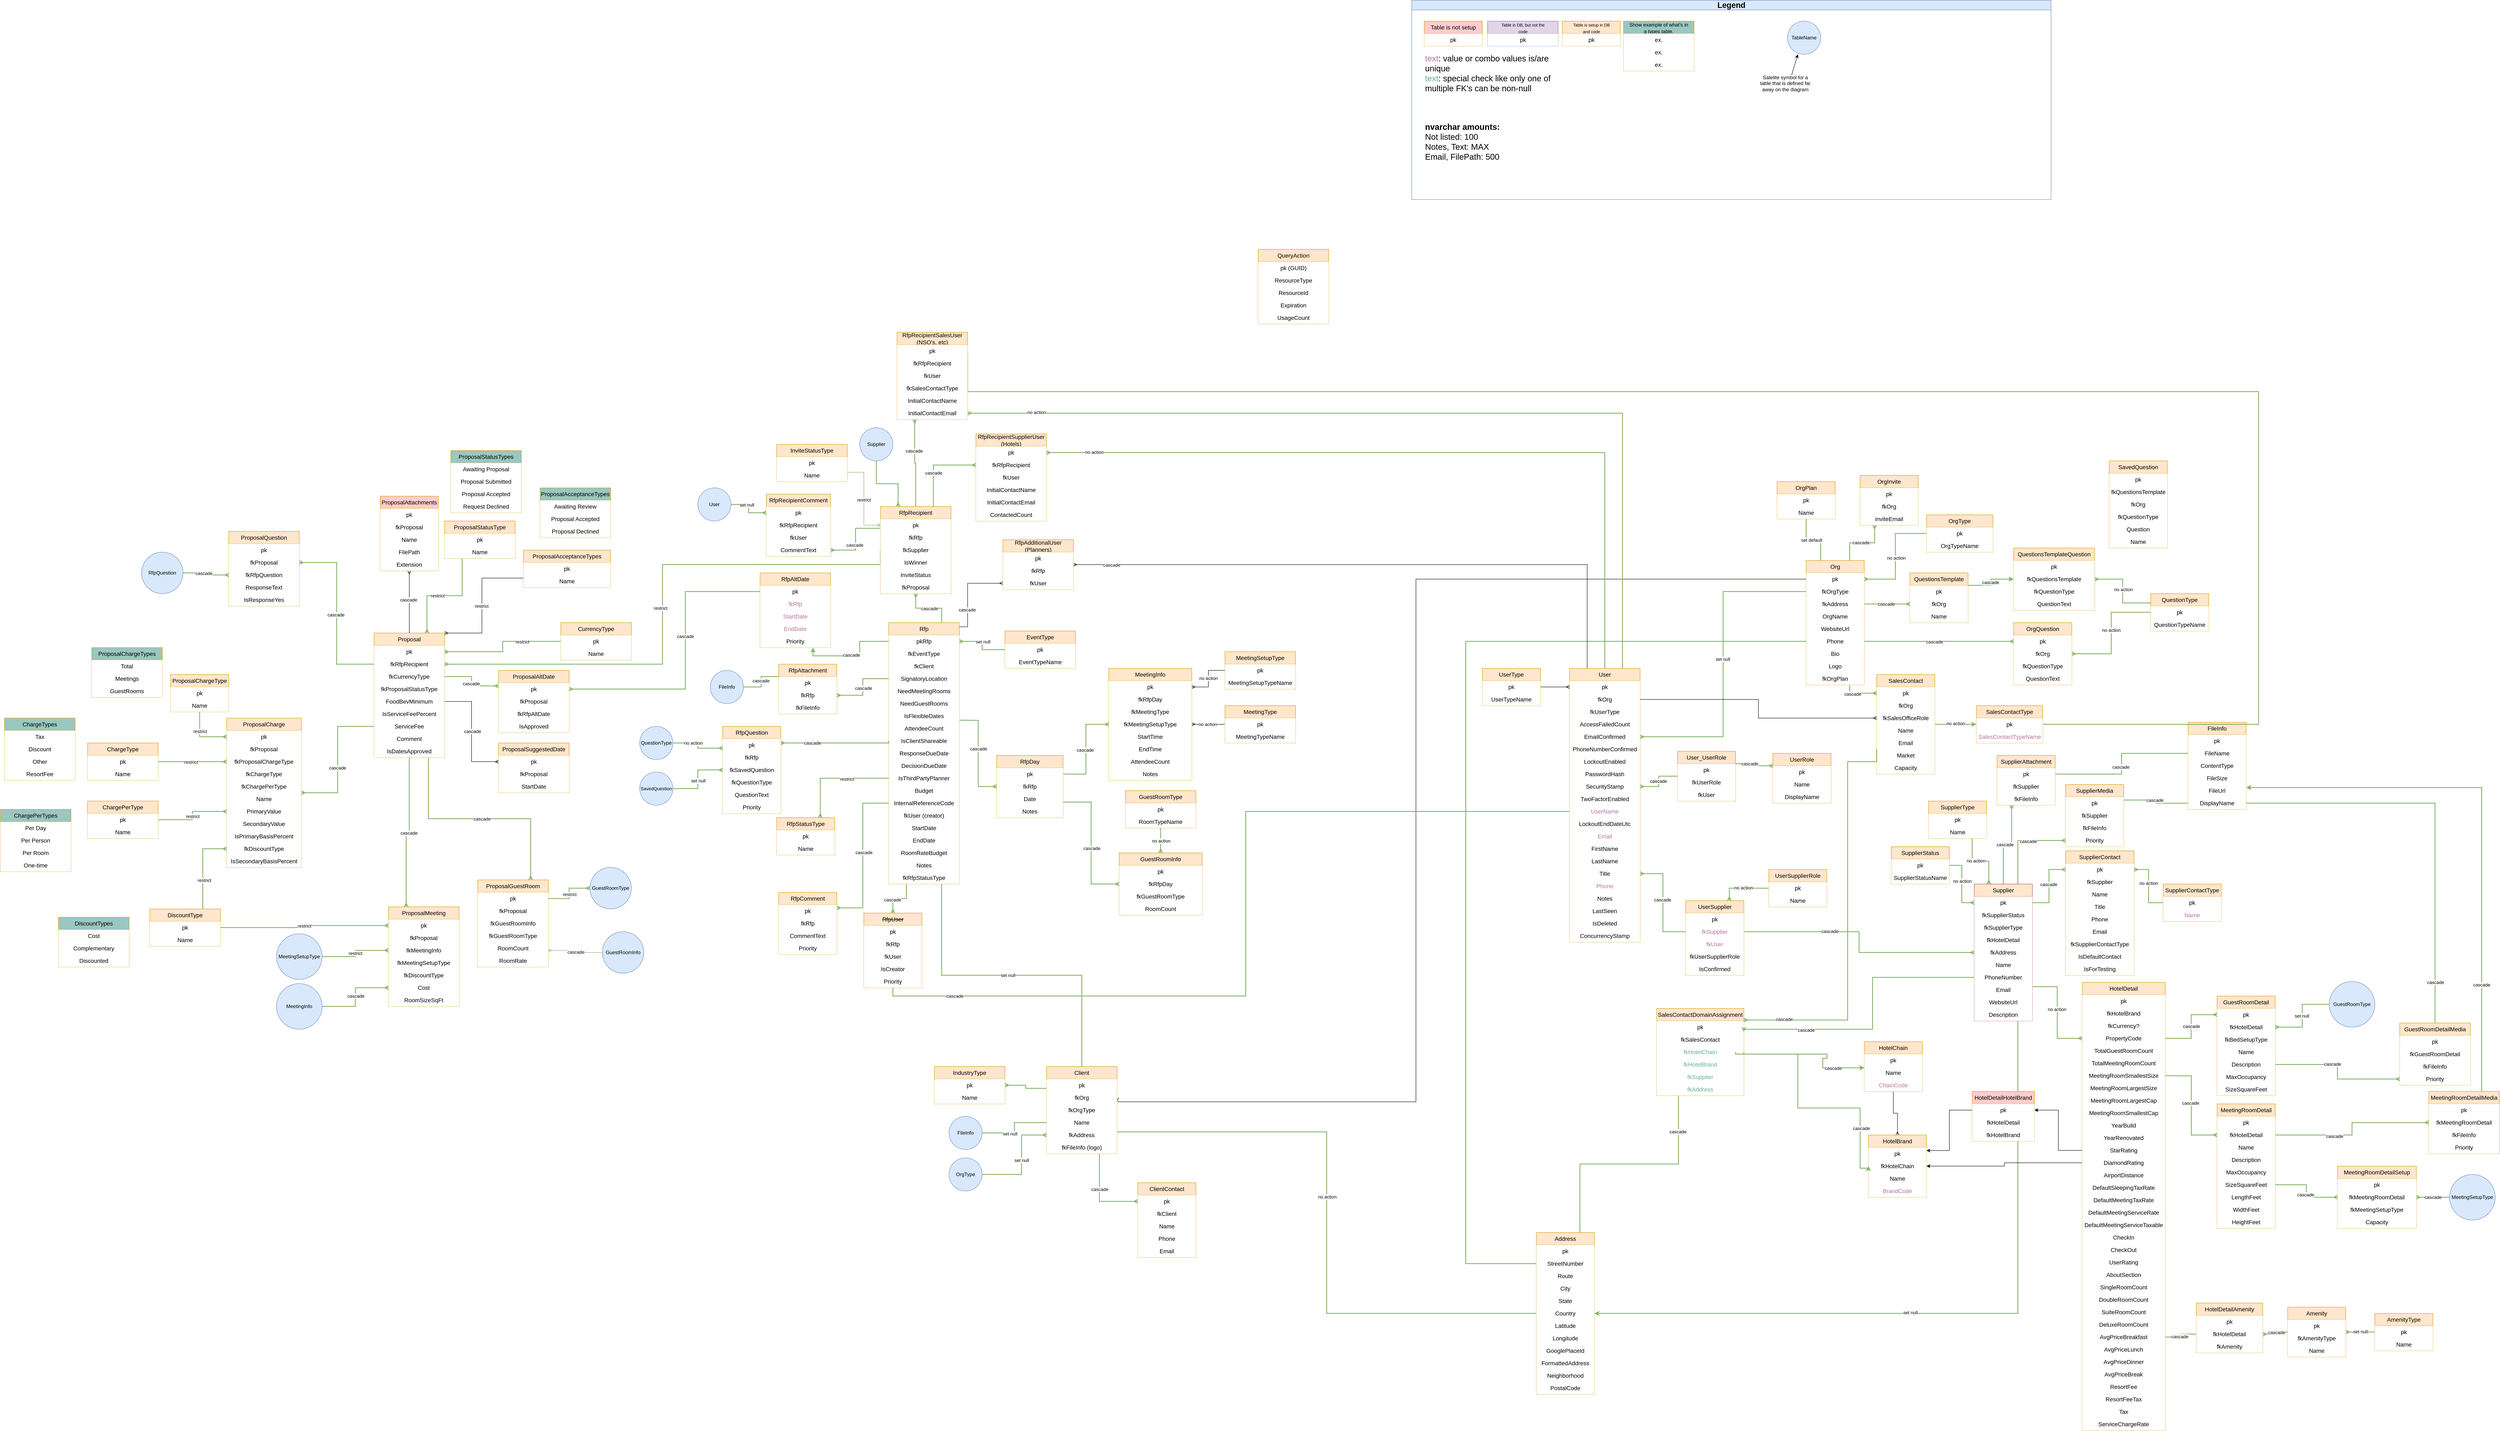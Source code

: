 <mxfile version="26.1.0">
  <diagram name="Page-1" id="1MRMbqhMZL4oupEg4rs2">
    <mxGraphModel dx="6508" dy="2527" grid="1" gridSize="10" guides="1" tooltips="1" connect="1" arrows="1" fold="1" page="1" pageScale="1" pageWidth="850" pageHeight="1100" math="0" shadow="0">
      <root>
        <mxCell id="0" />
        <mxCell id="1" parent="0" />
        <mxCell id="OYXMgMczDbUdWveoTO2t-24" style="edgeStyle=orthogonalEdgeStyle;rounded=0;orthogonalLoop=1;jettySize=auto;html=1;exitX=1;exitY=0.5;exitDx=0;exitDy=0;entryX=0;entryY=0.5;entryDx=0;entryDy=0;endArrow=ERmany;endFill=0;strokeWidth=2;fillColor=#d5e8d4;strokeColor=#82b366;" parent="1" source="WobnOvS2RGeJKXJC2Pv2-33" target="g1RnvmXeN_X-qw1Nx1M_-178" edge="1">
          <mxGeometry relative="1" as="geometry" />
        </mxCell>
        <mxCell id="OYXMgMczDbUdWveoTO2t-164" value="no action" style="edgeLabel;html=1;align=center;verticalAlign=middle;resizable=0;points=[];" parent="OYXMgMczDbUdWveoTO2t-24" vertex="1" connectable="0">
          <mxGeometry x="-0.114" y="1" relative="1" as="geometry">
            <mxPoint y="1" as="offset" />
          </mxGeometry>
        </mxCell>
        <mxCell id="WobnOvS2RGeJKXJC2Pv2-33" value="SupplierStatus" style="swimlane;fontStyle=0;childLayout=stackLayout;horizontal=1;startSize=30;horizontalStack=0;resizeParent=1;resizeParentMax=0;resizeLast=0;collapsible=1;marginBottom=0;whiteSpace=wrap;html=1;fillColor=#FFE6CC;strokeColor=#d79b00;rounded=0;align=center;fontSize=14;" parent="1" vertex="1">
          <mxGeometry x="935" y="1110" width="140" height="90" as="geometry" />
        </mxCell>
        <mxCell id="WobnOvS2RGeJKXJC2Pv2-34" value="pk" style="text;strokeColor=none;fillColor=default;align=center;verticalAlign=middle;spacingLeft=4;spacingRight=4;overflow=hidden;points=[[0,0.5],[1,0.5]];portConstraint=eastwest;rotatable=0;whiteSpace=wrap;html=1;direction=east;labelPadding=0;fontSize=14;" parent="WobnOvS2RGeJKXJC2Pv2-33" vertex="1">
          <mxGeometry y="30" width="140" height="30" as="geometry" />
        </mxCell>
        <mxCell id="WobnOvS2RGeJKXJC2Pv2-36" value="SupplierStatusName" style="text;strokeColor=none;fillColor=default;align=center;verticalAlign=middle;spacingLeft=4;spacingRight=4;overflow=hidden;points=[[0,0.5],[1,0.5]];portConstraint=eastwest;rotatable=0;whiteSpace=wrap;html=1;fontSize=14;" parent="WobnOvS2RGeJKXJC2Pv2-33" vertex="1">
          <mxGeometry y="60" width="140" height="30" as="geometry" />
        </mxCell>
        <mxCell id="OYXMgMczDbUdWveoTO2t-65" style="edgeStyle=orthogonalEdgeStyle;rounded=0;orthogonalLoop=1;jettySize=auto;html=1;exitX=0.75;exitY=1;exitDx=0;exitDy=0;entryX=0.25;entryY=0;entryDx=0;entryDy=0;endArrow=ERmany;endFill=0;strokeWidth=2;fillColor=#d5e8d4;strokeColor=#82b366;" parent="1" source="WobnOvS2RGeJKXJC2Pv2-39" target="g1RnvmXeN_X-qw1Nx1M_-177" edge="1">
          <mxGeometry relative="1" as="geometry" />
        </mxCell>
        <mxCell id="OYXMgMczDbUdWveoTO2t-165" value="no action" style="edgeLabel;html=1;align=center;verticalAlign=middle;resizable=0;points=[];" parent="OYXMgMczDbUdWveoTO2t-65" vertex="1" connectable="0">
          <mxGeometry x="-0.145" y="1" relative="1" as="geometry">
            <mxPoint as="offset" />
          </mxGeometry>
        </mxCell>
        <mxCell id="WobnOvS2RGeJKXJC2Pv2-39" value="SupplierType" style="swimlane;fontStyle=0;childLayout=stackLayout;horizontal=1;startSize=30;horizontalStack=0;resizeParent=1;resizeParentMax=0;resizeLast=0;collapsible=1;marginBottom=0;whiteSpace=wrap;html=1;fillColor=#FFE6CC;strokeColor=#d79b00;rounded=0;align=center;fontSize=14;" parent="1" vertex="1">
          <mxGeometry x="1025" y="1000" width="140" height="90" as="geometry" />
        </mxCell>
        <mxCell id="WobnOvS2RGeJKXJC2Pv2-40" value="pk" style="text;strokeColor=none;fillColor=default;align=center;verticalAlign=middle;spacingLeft=4;spacingRight=4;overflow=hidden;points=[[0,0.5],[1,0.5]];portConstraint=eastwest;rotatable=0;whiteSpace=wrap;html=1;direction=east;fontSize=14;" parent="WobnOvS2RGeJKXJC2Pv2-39" vertex="1">
          <mxGeometry y="30" width="140" height="30" as="geometry" />
        </mxCell>
        <mxCell id="WobnOvS2RGeJKXJC2Pv2-42" value="Name" style="text;strokeColor=none;fillColor=default;align=center;verticalAlign=middle;spacingLeft=4;spacingRight=4;overflow=hidden;points=[[0,0.5],[1,0.5]];portConstraint=eastwest;rotatable=0;whiteSpace=wrap;html=1;fontSize=14;" parent="WobnOvS2RGeJKXJC2Pv2-39" vertex="1">
          <mxGeometry y="60" width="140" height="30" as="geometry" />
        </mxCell>
        <mxCell id="WobnOvS2RGeJKXJC2Pv2-54" value="SupplierContact" style="swimlane;fontStyle=0;childLayout=stackLayout;horizontal=1;startSize=30;horizontalStack=0;resizeParent=1;resizeParentMax=0;resizeLast=0;collapsible=1;marginBottom=0;whiteSpace=wrap;html=1;fillColor=#FFE6CC;strokeColor=#d79b00;rounded=0;align=center;fontSize=14;" parent="1" vertex="1">
          <mxGeometry x="1355" y="1120" width="165" height="300" as="geometry" />
        </mxCell>
        <mxCell id="WobnOvS2RGeJKXJC2Pv2-55" value="pk" style="text;strokeColor=none;fillColor=default;align=center;verticalAlign=middle;spacingLeft=4;spacingRight=4;overflow=hidden;points=[[0,0.5],[1,0.5]];portConstraint=eastwest;rotatable=0;whiteSpace=wrap;html=1;direction=east;labelPadding=0;fontSize=14;" parent="WobnOvS2RGeJKXJC2Pv2-54" vertex="1">
          <mxGeometry y="30" width="165" height="30" as="geometry" />
        </mxCell>
        <mxCell id="WobnOvS2RGeJKXJC2Pv2-427" value="fkSupplier" style="text;strokeColor=none;fillColor=default;align=center;verticalAlign=middle;spacingLeft=4;spacingRight=4;overflow=hidden;points=[[0,0.5],[1,0.5]];portConstraint=eastwest;rotatable=0;whiteSpace=wrap;html=1;fontSize=14;" parent="WobnOvS2RGeJKXJC2Pv2-54" vertex="1">
          <mxGeometry y="60" width="165" height="30" as="geometry" />
        </mxCell>
        <mxCell id="WobnOvS2RGeJKXJC2Pv2-56" value="Name" style="text;strokeColor=none;fillColor=default;align=center;verticalAlign=middle;spacingLeft=4;spacingRight=4;overflow=hidden;points=[[0,0.5],[1,0.5]];portConstraint=eastwest;rotatable=0;whiteSpace=wrap;html=1;fontSize=14;" parent="WobnOvS2RGeJKXJC2Pv2-54" vertex="1">
          <mxGeometry y="90" width="165" height="30" as="geometry" />
        </mxCell>
        <mxCell id="OYXMgMczDbUdWveoTO2t-26" value="Title" style="text;strokeColor=none;fillColor=default;align=center;verticalAlign=middle;spacingLeft=4;spacingRight=4;overflow=hidden;points=[[0,0.5],[1,0.5]];portConstraint=eastwest;rotatable=0;whiteSpace=wrap;html=1;fontSize=14;" parent="WobnOvS2RGeJKXJC2Pv2-54" vertex="1">
          <mxGeometry y="120" width="165" height="30" as="geometry" />
        </mxCell>
        <mxCell id="WobnOvS2RGeJKXJC2Pv2-425" value="Phone" style="text;strokeColor=none;fillColor=default;align=center;verticalAlign=middle;spacingLeft=4;spacingRight=4;overflow=hidden;points=[[0,0.5],[1,0.5]];portConstraint=eastwest;rotatable=0;whiteSpace=wrap;html=1;fontSize=14;" parent="WobnOvS2RGeJKXJC2Pv2-54" vertex="1">
          <mxGeometry y="150" width="165" height="30" as="geometry" />
        </mxCell>
        <mxCell id="WobnOvS2RGeJKXJC2Pv2-426" value="Email" style="text;strokeColor=none;fillColor=default;align=center;verticalAlign=middle;spacingLeft=4;spacingRight=4;overflow=hidden;points=[[0,0.5],[1,0.5]];portConstraint=eastwest;rotatable=0;whiteSpace=wrap;html=1;fontSize=14;" parent="WobnOvS2RGeJKXJC2Pv2-54" vertex="1">
          <mxGeometry y="180" width="165" height="30" as="geometry" />
        </mxCell>
        <mxCell id="LMIelnkbo-A9XsUs0nEw-5" value="fkSupplierContactType" style="text;strokeColor=none;fillColor=default;align=center;verticalAlign=middle;spacingLeft=4;spacingRight=4;overflow=hidden;points=[[0,0.5],[1,0.5]];portConstraint=eastwest;rotatable=0;whiteSpace=wrap;html=1;fontSize=14;" parent="WobnOvS2RGeJKXJC2Pv2-54" vertex="1">
          <mxGeometry y="210" width="165" height="30" as="geometry" />
        </mxCell>
        <mxCell id="LMIelnkbo-A9XsUs0nEw-8" value="IsDefaultContact" style="text;strokeColor=none;fillColor=default;align=center;verticalAlign=middle;spacingLeft=4;spacingRight=4;overflow=hidden;points=[[0,0.5],[1,0.5]];portConstraint=eastwest;rotatable=0;whiteSpace=wrap;html=1;fontSize=14;" parent="WobnOvS2RGeJKXJC2Pv2-54" vertex="1">
          <mxGeometry y="240" width="165" height="30" as="geometry" />
        </mxCell>
        <mxCell id="rLVurHlQt863DgZe0PH1-2" value="IsForTesting" style="text;strokeColor=none;fillColor=default;align=center;verticalAlign=middle;spacingLeft=4;spacingRight=4;overflow=hidden;points=[[0,0.5],[1,0.5]];portConstraint=eastwest;rotatable=0;whiteSpace=wrap;html=1;fontSize=14;" parent="WobnOvS2RGeJKXJC2Pv2-54" vertex="1">
          <mxGeometry y="270" width="165" height="30" as="geometry" />
        </mxCell>
        <mxCell id="OYXMgMczDbUdWveoTO2t-66" style="edgeStyle=orthogonalEdgeStyle;rounded=0;orthogonalLoop=1;jettySize=auto;html=1;exitX=0.25;exitY=1;exitDx=0;exitDy=0;entryX=0.5;entryY=0;entryDx=0;entryDy=0;endArrow=none;endFill=0;startArrow=ERmany;startFill=0;strokeWidth=2;fillColor=#d5e8d4;strokeColor=#82b366;" parent="1" source="WobnOvS2RGeJKXJC2Pv2-57" target="g1RnvmXeN_X-qw1Nx1M_-177" edge="1">
          <mxGeometry relative="1" as="geometry" />
        </mxCell>
        <mxCell id="OYXMgMczDbUdWveoTO2t-149" value="cascade" style="edgeLabel;html=1;align=center;verticalAlign=middle;resizable=0;points=[];" parent="OYXMgMczDbUdWveoTO2t-66" vertex="1" connectable="0">
          <mxGeometry x="0.055" relative="1" as="geometry">
            <mxPoint as="offset" />
          </mxGeometry>
        </mxCell>
        <mxCell id="WobnOvS2RGeJKXJC2Pv2-57" value="SupplierAttachment" style="swimlane;fontStyle=0;childLayout=stackLayout;horizontal=1;startSize=30;horizontalStack=0;resizeParent=1;resizeParentMax=0;resizeLast=0;collapsible=1;marginBottom=0;whiteSpace=wrap;html=1;fillColor=#FFE6CC;strokeColor=#d79b00;rounded=0;align=center;fontSize=14;" parent="1" vertex="1">
          <mxGeometry x="1190" y="890" width="140" height="120" as="geometry" />
        </mxCell>
        <mxCell id="WobnOvS2RGeJKXJC2Pv2-58" value="pk" style="text;strokeColor=none;fillColor=default;align=center;verticalAlign=middle;spacingLeft=4;spacingRight=4;overflow=hidden;points=[[0,0.5],[1,0.5]];portConstraint=eastwest;rotatable=0;whiteSpace=wrap;html=1;direction=east;labelPadding=0;fontSize=14;" parent="WobnOvS2RGeJKXJC2Pv2-57" vertex="1">
          <mxGeometry y="30" width="140" height="30" as="geometry" />
        </mxCell>
        <mxCell id="WobnOvS2RGeJKXJC2Pv2-59" value="fkSupplier" style="text;strokeColor=none;fillColor=default;align=center;verticalAlign=middle;spacingLeft=4;spacingRight=4;overflow=hidden;points=[[0,0.5],[1,0.5]];portConstraint=eastwest;rotatable=0;whiteSpace=wrap;html=1;fontSize=14;" parent="WobnOvS2RGeJKXJC2Pv2-57" vertex="1">
          <mxGeometry y="60" width="140" height="30" as="geometry" />
        </mxCell>
        <mxCell id="OYXMgMczDbUdWveoTO2t-157" value="fkFileInfo" style="text;strokeColor=none;fillColor=default;align=center;verticalAlign=middle;spacingLeft=4;spacingRight=4;overflow=hidden;points=[[0,0.5],[1,0.5]];portConstraint=eastwest;rotatable=0;whiteSpace=wrap;html=1;fontSize=14;" parent="WobnOvS2RGeJKXJC2Pv2-57" vertex="1">
          <mxGeometry y="90" width="140" height="30" as="geometry" />
        </mxCell>
        <mxCell id="OYXMgMczDbUdWveoTO2t-161" style="edgeStyle=orthogonalEdgeStyle;rounded=0;orthogonalLoop=1;jettySize=auto;html=1;exitX=1;exitY=0.25;exitDx=0;exitDy=0;entryX=0;entryY=0.5;entryDx=0;entryDy=0;endArrow=none;endFill=0;strokeWidth=2;fillColor=#d5e8d4;strokeColor=#82b366;" parent="1" source="WobnOvS2RGeJKXJC2Pv2-70" edge="1">
          <mxGeometry relative="1" as="geometry">
            <mxPoint x="1650.0" y="1005" as="targetPoint" />
          </mxGeometry>
        </mxCell>
        <mxCell id="OYXMgMczDbUdWveoTO2t-162" value="cascade" style="edgeLabel;html=1;align=center;verticalAlign=middle;resizable=0;points=[];" parent="OYXMgMczDbUdWveoTO2t-161" vertex="1" connectable="0">
          <mxGeometry x="-0.087" y="1" relative="1" as="geometry">
            <mxPoint y="1" as="offset" />
          </mxGeometry>
        </mxCell>
        <mxCell id="WobnOvS2RGeJKXJC2Pv2-70" value="SupplierMedia" style="swimlane;fontStyle=0;childLayout=stackLayout;horizontal=1;startSize=30;horizontalStack=0;resizeParent=1;resizeParentMax=0;resizeLast=0;collapsible=1;marginBottom=0;whiteSpace=wrap;html=1;fillColor=#FFE6CC;strokeColor=#d79b00;rounded=0;align=center;fontSize=14;" parent="1" vertex="1">
          <mxGeometry x="1355" y="960" width="140" height="150" as="geometry" />
        </mxCell>
        <mxCell id="WobnOvS2RGeJKXJC2Pv2-71" value="pk" style="text;strokeColor=none;fillColor=default;align=center;verticalAlign=middle;spacingLeft=4;spacingRight=4;overflow=hidden;points=[[0,0.5],[1,0.5]];portConstraint=eastwest;rotatable=0;whiteSpace=wrap;html=1;direction=east;labelPadding=0;fontSize=14;" parent="WobnOvS2RGeJKXJC2Pv2-70" vertex="1">
          <mxGeometry y="30" width="140" height="30" as="geometry" />
        </mxCell>
        <mxCell id="WobnOvS2RGeJKXJC2Pv2-72" value="fkSupplier" style="text;strokeColor=none;fillColor=default;align=center;verticalAlign=middle;spacingLeft=4;spacingRight=4;overflow=hidden;points=[[0,0.5],[1,0.5]];portConstraint=eastwest;rotatable=0;whiteSpace=wrap;html=1;fontSize=14;" parent="WobnOvS2RGeJKXJC2Pv2-70" vertex="1">
          <mxGeometry y="60" width="140" height="30" as="geometry" />
        </mxCell>
        <mxCell id="WobnOvS2RGeJKXJC2Pv2-73" value="fkFileInfo" style="text;strokeColor=none;fillColor=default;align=center;verticalAlign=middle;spacingLeft=4;spacingRight=4;overflow=hidden;points=[[0,0.5],[1,0.5]];portConstraint=eastwest;rotatable=0;whiteSpace=wrap;html=1;fontSize=14;" parent="WobnOvS2RGeJKXJC2Pv2-70" vertex="1">
          <mxGeometry y="90" width="140" height="30" as="geometry" />
        </mxCell>
        <mxCell id="WobnOvS2RGeJKXJC2Pv2-74" value="Priority" style="text;strokeColor=none;fillColor=default;align=center;verticalAlign=middle;spacingLeft=4;spacingRight=4;overflow=hidden;points=[[0,0.5],[1,0.5]];portConstraint=eastwest;rotatable=0;whiteSpace=wrap;html=1;fontSize=14;" parent="WobnOvS2RGeJKXJC2Pv2-70" vertex="1">
          <mxGeometry y="120" width="140" height="30" as="geometry" />
        </mxCell>
        <mxCell id="zEQe2f9RJZBSWhXtZzM4-70" style="edgeStyle=orthogonalEdgeStyle;rounded=0;orthogonalLoop=1;jettySize=auto;html=1;exitX=0;exitY=0.5;exitDx=0;exitDy=0;entryX=1;entryY=0.5;entryDx=0;entryDy=0;endArrow=ERmany;endFill=0;" parent="1" source="g1RnvmXeN_X-qw1Nx1M_-94" target="zEQe2f9RJZBSWhXtZzM4-3" edge="1">
          <mxGeometry relative="1" as="geometry">
            <Array as="points">
              <mxPoint x="-210" y="465" />
              <mxPoint x="-210" y="1725" />
            </Array>
          </mxGeometry>
        </mxCell>
        <mxCell id="WobnOvS2RGeJKXJC2Pv2-188" value="ClientContact" style="swimlane;fontStyle=0;childLayout=stackLayout;horizontal=1;startSize=30;horizontalStack=0;resizeParent=1;resizeParentMax=0;resizeLast=0;collapsible=1;marginBottom=0;whiteSpace=wrap;html=1;fillColor=#FFE6CC;strokeColor=#d79b00;rounded=0;align=center;fontSize=14;" parent="1" vertex="1">
          <mxGeometry x="-880" y="1920" width="140" height="180" as="geometry" />
        </mxCell>
        <mxCell id="WobnOvS2RGeJKXJC2Pv2-189" value="pk" style="text;strokeColor=none;fillColor=default;align=center;verticalAlign=middle;spacingLeft=4;spacingRight=4;overflow=hidden;points=[[0,0.5],[1,0.5]];portConstraint=eastwest;rotatable=0;whiteSpace=wrap;html=1;direction=east;fontSize=14;" parent="WobnOvS2RGeJKXJC2Pv2-188" vertex="1">
          <mxGeometry y="30" width="140" height="30" as="geometry" />
        </mxCell>
        <mxCell id="WobnOvS2RGeJKXJC2Pv2-190" value="fkClient" style="text;strokeColor=none;fillColor=default;align=center;verticalAlign=middle;spacingLeft=4;spacingRight=4;overflow=hidden;points=[[0,0.5],[1,0.5]];portConstraint=eastwest;rotatable=0;whiteSpace=wrap;html=1;fontSize=14;" parent="WobnOvS2RGeJKXJC2Pv2-188" vertex="1">
          <mxGeometry y="60" width="140" height="30" as="geometry" />
        </mxCell>
        <mxCell id="WobnOvS2RGeJKXJC2Pv2-193" value="Name" style="text;strokeColor=none;fillColor=default;align=center;verticalAlign=middle;spacingLeft=4;spacingRight=4;overflow=hidden;points=[[0,0.5],[1,0.5]];portConstraint=eastwest;rotatable=0;whiteSpace=wrap;html=1;fontSize=14;" parent="WobnOvS2RGeJKXJC2Pv2-188" vertex="1">
          <mxGeometry y="90" width="140" height="30" as="geometry" />
        </mxCell>
        <mxCell id="WobnOvS2RGeJKXJC2Pv2-191" value="Phone" style="text;strokeColor=none;fillColor=default;align=center;verticalAlign=middle;spacingLeft=4;spacingRight=4;overflow=hidden;points=[[0,0.5],[1,0.5]];portConstraint=eastwest;rotatable=0;whiteSpace=wrap;html=1;fontSize=14;" parent="WobnOvS2RGeJKXJC2Pv2-188" vertex="1">
          <mxGeometry y="120" width="140" height="30" as="geometry" />
        </mxCell>
        <mxCell id="WobnOvS2RGeJKXJC2Pv2-192" value="Email" style="text;strokeColor=none;fillColor=default;align=center;verticalAlign=middle;spacingLeft=4;spacingRight=4;overflow=hidden;points=[[0,0.5],[1,0.5]];portConstraint=eastwest;rotatable=0;whiteSpace=wrap;html=1;fontSize=14;" parent="WobnOvS2RGeJKXJC2Pv2-188" vertex="1">
          <mxGeometry y="150" width="140" height="30" as="geometry" />
        </mxCell>
        <mxCell id="Bp8Ad_W-feIoPOKrlPBo-3" style="edgeStyle=orthogonalEdgeStyle;rounded=0;orthogonalLoop=1;jettySize=auto;html=1;exitX=0;exitY=0.25;exitDx=0;exitDy=0;entryX=1;entryY=0.5;entryDx=0;entryDy=0;endArrow=none;endFill=0;fillColor=#d5e8d4;strokeColor=#82b366;strokeWidth=2;" parent="1" source="WobnOvS2RGeJKXJC2Pv2-207" target="Bp8Ad_W-feIoPOKrlPBo-2" edge="1">
          <mxGeometry relative="1" as="geometry" />
        </mxCell>
        <mxCell id="Bp8Ad_W-feIoPOKrlPBo-4" value="cascade" style="edgeLabel;html=1;align=center;verticalAlign=middle;resizable=0;points=[];" parent="Bp8Ad_W-feIoPOKrlPBo-3" vertex="1" connectable="0">
          <mxGeometry x="-0.044" y="-1" relative="1" as="geometry">
            <mxPoint as="offset" />
          </mxGeometry>
        </mxCell>
        <mxCell id="WobnOvS2RGeJKXJC2Pv2-207" value="RfpAttachment" style="swimlane;fontStyle=0;childLayout=stackLayout;horizontal=1;startSize=30;horizontalStack=0;resizeParent=1;resizeParentMax=0;resizeLast=0;collapsible=1;marginBottom=0;whiteSpace=wrap;html=1;fillColor=#ffe6cc;strokeColor=#d79b00;rounded=0;align=center;fontSize=14;" parent="1" vertex="1">
          <mxGeometry x="-1745" y="670" width="140" height="120" as="geometry" />
        </mxCell>
        <mxCell id="WobnOvS2RGeJKXJC2Pv2-208" value="pk" style="text;strokeColor=none;fillColor=default;align=center;verticalAlign=middle;spacingLeft=4;spacingRight=4;overflow=hidden;points=[[0,0.5],[1,0.5]];portConstraint=eastwest;rotatable=0;whiteSpace=wrap;html=1;direction=east;fontSize=14;" parent="WobnOvS2RGeJKXJC2Pv2-207" vertex="1">
          <mxGeometry y="30" width="140" height="30" as="geometry" />
        </mxCell>
        <mxCell id="WobnOvS2RGeJKXJC2Pv2-209" value="fkRfp" style="text;strokeColor=none;fillColor=default;align=center;verticalAlign=middle;spacingLeft=4;spacingRight=4;overflow=hidden;points=[[0,0.5],[1,0.5]];portConstraint=eastwest;rotatable=0;whiteSpace=wrap;html=1;fontSize=14;" parent="WobnOvS2RGeJKXJC2Pv2-207" vertex="1">
          <mxGeometry y="60" width="140" height="30" as="geometry" />
        </mxCell>
        <mxCell id="WobnOvS2RGeJKXJC2Pv2-210" value="fkFileInfo" style="text;strokeColor=none;fillColor=default;align=center;verticalAlign=middle;spacingLeft=4;spacingRight=4;overflow=hidden;points=[[0,0.5],[1,0.5]];portConstraint=eastwest;rotatable=0;whiteSpace=wrap;html=1;fontSize=14;" parent="WobnOvS2RGeJKXJC2Pv2-207" vertex="1">
          <mxGeometry y="90" width="140" height="30" as="geometry" />
        </mxCell>
        <mxCell id="WobnOvS2RGeJKXJC2Pv2-213" value="RfpQuestion" style="swimlane;fontStyle=0;childLayout=stackLayout;horizontal=1;startSize=30;horizontalStack=0;resizeParent=1;resizeParentMax=0;resizeLast=0;collapsible=1;marginBottom=0;whiteSpace=wrap;html=1;fillColor=#ffe6cc;strokeColor=#d79b00;rounded=0;align=center;fontSize=14;" parent="1" vertex="1">
          <mxGeometry x="-1880" y="820" width="140" height="210" as="geometry" />
        </mxCell>
        <mxCell id="WobnOvS2RGeJKXJC2Pv2-214" value="pk" style="text;strokeColor=none;fillColor=default;align=center;verticalAlign=middle;spacingLeft=4;spacingRight=4;overflow=hidden;points=[[0,0.5],[1,0.5]];portConstraint=eastwest;rotatable=0;whiteSpace=wrap;html=1;direction=east;fontSize=14;" parent="WobnOvS2RGeJKXJC2Pv2-213" vertex="1">
          <mxGeometry y="30" width="140" height="30" as="geometry" />
        </mxCell>
        <mxCell id="WobnOvS2RGeJKXJC2Pv2-215" value="fkRfp" style="text;strokeColor=none;fillColor=default;align=center;verticalAlign=middle;spacingLeft=4;spacingRight=4;overflow=hidden;points=[[0,0.5],[1,0.5]];portConstraint=eastwest;rotatable=0;whiteSpace=wrap;html=1;fontSize=14;" parent="WobnOvS2RGeJKXJC2Pv2-213" vertex="1">
          <mxGeometry y="60" width="140" height="30" as="geometry" />
        </mxCell>
        <mxCell id="-SxMpMvWhW2zUe7c8FET-13" value="fkSavedQuestion" style="text;strokeColor=none;fillColor=default;align=center;verticalAlign=middle;spacingLeft=4;spacingRight=4;overflow=hidden;points=[[0,0.5],[1,0.5]];portConstraint=eastwest;rotatable=0;whiteSpace=wrap;html=1;fontSize=14;" parent="WobnOvS2RGeJKXJC2Pv2-213" vertex="1">
          <mxGeometry y="90" width="140" height="30" as="geometry" />
        </mxCell>
        <mxCell id="g1RnvmXeN_X-qw1Nx1M_-8" value="fkQuestionType" style="text;strokeColor=none;fillColor=default;align=center;verticalAlign=middle;spacingLeft=4;spacingRight=4;overflow=hidden;points=[[0,0.5],[1,0.5]];portConstraint=eastwest;rotatable=0;whiteSpace=wrap;html=1;fontSize=14;" parent="WobnOvS2RGeJKXJC2Pv2-213" vertex="1">
          <mxGeometry y="120" width="140" height="30" as="geometry" />
        </mxCell>
        <mxCell id="WobnOvS2RGeJKXJC2Pv2-216" value="QuestionText" style="text;strokeColor=none;fillColor=default;align=center;verticalAlign=middle;spacingLeft=4;spacingRight=4;overflow=hidden;points=[[0,0.5],[1,0.5]];portConstraint=eastwest;rotatable=0;whiteSpace=wrap;html=1;fontSize=14;" parent="WobnOvS2RGeJKXJC2Pv2-213" vertex="1">
          <mxGeometry y="150" width="140" height="30" as="geometry" />
        </mxCell>
        <mxCell id="g1RnvmXeN_X-qw1Nx1M_-7" value="Priority" style="text;strokeColor=none;fillColor=default;align=center;verticalAlign=middle;spacingLeft=4;spacingRight=4;overflow=hidden;points=[[0,0.5],[1,0.5]];portConstraint=eastwest;rotatable=0;whiteSpace=wrap;html=1;fontSize=14;" parent="WobnOvS2RGeJKXJC2Pv2-213" vertex="1">
          <mxGeometry y="180" width="140" height="30" as="geometry" />
        </mxCell>
        <mxCell id="zEQe2f9RJZBSWhXtZzM4-52" style="edgeStyle=orthogonalEdgeStyle;rounded=0;orthogonalLoop=1;jettySize=auto;html=1;exitX=0.25;exitY=1;exitDx=0;exitDy=0;entryX=0.5;entryY=0;entryDx=0;entryDy=0;endArrow=ERmany;endFill=0;strokeWidth=2;fillColor=#d5e8d4;strokeColor=#82b366;" parent="1" source="WobnOvS2RGeJKXJC2Pv2-258" target="zEQe2f9RJZBSWhXtZzM4-33" edge="1">
          <mxGeometry relative="1" as="geometry" />
        </mxCell>
        <mxCell id="g1RnvmXeN_X-qw1Nx1M_-59" value="cascade" style="edgeLabel;html=1;align=center;verticalAlign=middle;resizable=0;points=[];" parent="zEQe2f9RJZBSWhXtZzM4-52" vertex="1" connectable="0">
          <mxGeometry x="0.367" y="-1" relative="1" as="geometry">
            <mxPoint as="offset" />
          </mxGeometry>
        </mxCell>
        <mxCell id="zEQe2f9RJZBSWhXtZzM4-53" style="edgeStyle=orthogonalEdgeStyle;rounded=0;orthogonalLoop=1;jettySize=auto;html=1;exitX=0.75;exitY=0;exitDx=0;exitDy=0;entryX=0.5;entryY=1;entryDx=0;entryDy=0;endArrow=ERmany;endFill=0;fillColor=#d5e8d4;strokeColor=#82b366;strokeWidth=2;" parent="1" source="WobnOvS2RGeJKXJC2Pv2-258" target="zEQe2f9RJZBSWhXtZzM4-47" edge="1">
          <mxGeometry relative="1" as="geometry" />
        </mxCell>
        <mxCell id="zEQe2f9RJZBSWhXtZzM4-61" value="cascade" style="edgeLabel;html=1;align=center;verticalAlign=middle;resizable=0;points=[];" parent="zEQe2f9RJZBSWhXtZzM4-53" vertex="1" connectable="0">
          <mxGeometry x="-0.025" y="1" relative="1" as="geometry">
            <mxPoint as="offset" />
          </mxGeometry>
        </mxCell>
        <mxCell id="zEQe2f9RJZBSWhXtZzM4-54" style="edgeStyle=orthogonalEdgeStyle;rounded=0;orthogonalLoop=1;jettySize=auto;html=1;exitX=0.75;exitY=1;exitDx=0;exitDy=0;endArrow=none;endFill=0;strokeWidth=2;fillColor=#d5e8d4;strokeColor=#82b366;" parent="1" source="WobnOvS2RGeJKXJC2Pv2-258" target="zEQe2f9RJZBSWhXtZzM4-1" edge="1">
          <mxGeometry relative="1" as="geometry" />
        </mxCell>
        <mxCell id="zEQe2f9RJZBSWhXtZzM4-68" value="set null" style="edgeLabel;html=1;align=center;verticalAlign=middle;resizable=0;points=[];" parent="zEQe2f9RJZBSWhXtZzM4-54" vertex="1" connectable="0">
          <mxGeometry x="-0.025" relative="1" as="geometry">
            <mxPoint as="offset" />
          </mxGeometry>
        </mxCell>
        <mxCell id="Bp8Ad_W-feIoPOKrlPBo-68" style="edgeStyle=orthogonalEdgeStyle;rounded=0;orthogonalLoop=1;jettySize=auto;html=1;exitX=1;exitY=0;exitDx=0;exitDy=0;entryX=0;entryY=0.5;entryDx=0;entryDy=0;endArrow=ERmany;endFill=0;" parent="1" source="WobnOvS2RGeJKXJC2Pv2-258" target="Bp8Ad_W-feIoPOKrlPBo-23" edge="1">
          <mxGeometry relative="1" as="geometry">
            <Array as="points">
              <mxPoint x="-1290" y="580" />
              <mxPoint x="-1290" y="475" />
            </Array>
          </mxGeometry>
        </mxCell>
        <mxCell id="Bp8Ad_W-feIoPOKrlPBo-83" value="cascade" style="edgeLabel;html=1;align=center;verticalAlign=middle;resizable=0;points=[];" parent="Bp8Ad_W-feIoPOKrlPBo-68" vertex="1" connectable="0">
          <mxGeometry x="-0.356" y="1" relative="1" as="geometry">
            <mxPoint as="offset" />
          </mxGeometry>
        </mxCell>
        <mxCell id="WobnOvS2RGeJKXJC2Pv2-258" value="Rfp" style="swimlane;fontStyle=0;childLayout=stackLayout;horizontal=1;startSize=30;horizontalStack=0;resizeParent=1;resizeParentMax=0;resizeLast=0;collapsible=1;marginBottom=0;whiteSpace=wrap;html=1;fillColor=#ffe6cc;strokeColor=#d79b00;rounded=0;align=center;fontSize=14;" parent="1" vertex="1">
          <mxGeometry x="-1480" y="570" width="170" height="630" as="geometry" />
        </mxCell>
        <mxCell id="WobnOvS2RGeJKXJC2Pv2-259" value="pkRfp" style="text;strokeColor=none;fillColor=default;align=center;verticalAlign=middle;spacingLeft=4;spacingRight=4;overflow=hidden;points=[[0,0.5],[1,0.5]];portConstraint=eastwest;rotatable=0;whiteSpace=wrap;html=1;direction=east;fontSize=14;" parent="WobnOvS2RGeJKXJC2Pv2-258" vertex="1">
          <mxGeometry y="30" width="170" height="30" as="geometry" />
        </mxCell>
        <mxCell id="WobnOvS2RGeJKXJC2Pv2-456" value="fkEventType" style="text;strokeColor=none;fillColor=default;align=center;verticalAlign=middle;spacingLeft=4;spacingRight=4;overflow=hidden;points=[[0,0.5],[1,0.5]];portConstraint=eastwest;rotatable=0;whiteSpace=wrap;html=1;fontSize=14;" parent="WobnOvS2RGeJKXJC2Pv2-258" vertex="1">
          <mxGeometry y="60" width="170" height="30" as="geometry" />
        </mxCell>
        <mxCell id="zEQe2f9RJZBSWhXtZzM4-58" value="fkClient" style="text;strokeColor=none;fillColor=default;align=center;verticalAlign=middle;spacingLeft=4;spacingRight=4;overflow=hidden;points=[[0,0.5],[1,0.5]];portConstraint=eastwest;rotatable=0;whiteSpace=wrap;html=1;fontSize=14;" parent="WobnOvS2RGeJKXJC2Pv2-258" vertex="1">
          <mxGeometry y="90" width="170" height="30" as="geometry" />
        </mxCell>
        <mxCell id="WobnOvS2RGeJKXJC2Pv2-263" value="SignatoryLocation" style="text;strokeColor=none;fillColor=default;align=center;verticalAlign=middle;spacingLeft=4;spacingRight=4;overflow=hidden;points=[[0,0.5],[1,0.5]];portConstraint=eastwest;rotatable=0;whiteSpace=wrap;html=1;fontSize=14;" parent="WobnOvS2RGeJKXJC2Pv2-258" vertex="1">
          <mxGeometry y="120" width="170" height="30" as="geometry" />
        </mxCell>
        <mxCell id="WobnOvS2RGeJKXJC2Pv2-266" value="NeedMeetingRooms" style="text;strokeColor=none;fillColor=default;align=center;verticalAlign=middle;spacingLeft=4;spacingRight=4;overflow=hidden;points=[[0,0.5],[1,0.5]];portConstraint=eastwest;rotatable=0;whiteSpace=wrap;html=1;fontSize=14;" parent="WobnOvS2RGeJKXJC2Pv2-258" vertex="1">
          <mxGeometry y="150" width="170" height="30" as="geometry" />
        </mxCell>
        <mxCell id="WobnOvS2RGeJKXJC2Pv2-267" value="NeedGuestRooms" style="text;strokeColor=none;fillColor=default;align=center;verticalAlign=middle;spacingLeft=4;spacingRight=4;overflow=hidden;points=[[0,0.5],[1,0.5]];portConstraint=eastwest;rotatable=0;whiteSpace=wrap;html=1;fontSize=14;" parent="WobnOvS2RGeJKXJC2Pv2-258" vertex="1">
          <mxGeometry y="180" width="170" height="30" as="geometry" />
        </mxCell>
        <mxCell id="WobnOvS2RGeJKXJC2Pv2-268" value="IsFlexibleDates" style="text;strokeColor=none;fillColor=default;align=center;verticalAlign=middle;spacingLeft=4;spacingRight=4;overflow=hidden;points=[[0,0.5],[1,0.5]];portConstraint=eastwest;rotatable=0;whiteSpace=wrap;html=1;fontSize=14;" parent="WobnOvS2RGeJKXJC2Pv2-258" vertex="1">
          <mxGeometry y="210" width="170" height="30" as="geometry" />
        </mxCell>
        <mxCell id="WobnOvS2RGeJKXJC2Pv2-269" value="AttendeeCount" style="text;strokeColor=none;fillColor=default;align=center;verticalAlign=middle;spacingLeft=4;spacingRight=4;overflow=hidden;points=[[0,0.5],[1,0.5]];portConstraint=eastwest;rotatable=0;whiteSpace=wrap;html=1;fontSize=14;" parent="WobnOvS2RGeJKXJC2Pv2-258" vertex="1">
          <mxGeometry y="240" width="170" height="30" as="geometry" />
        </mxCell>
        <mxCell id="WobnOvS2RGeJKXJC2Pv2-270" value="IsClientShareable" style="text;strokeColor=none;fillColor=default;align=center;verticalAlign=middle;spacingLeft=4;spacingRight=4;overflow=hidden;points=[[0,0.5],[1,0.5]];portConstraint=eastwest;rotatable=0;whiteSpace=wrap;html=1;fontSize=14;" parent="WobnOvS2RGeJKXJC2Pv2-258" vertex="1">
          <mxGeometry y="270" width="170" height="30" as="geometry" />
        </mxCell>
        <mxCell id="WobnOvS2RGeJKXJC2Pv2-283" value="ResponseDueDate" style="text;strokeColor=none;fillColor=default;align=center;verticalAlign=middle;spacingLeft=4;spacingRight=4;overflow=hidden;points=[[0,0.5],[1,0.5]];portConstraint=eastwest;rotatable=0;whiteSpace=wrap;html=1;fontSize=14;" parent="WobnOvS2RGeJKXJC2Pv2-258" vertex="1">
          <mxGeometry y="300" width="170" height="30" as="geometry" />
        </mxCell>
        <mxCell id="WobnOvS2RGeJKXJC2Pv2-284" value="DecisionDueDate" style="text;strokeColor=none;fillColor=default;align=center;verticalAlign=middle;spacingLeft=4;spacingRight=4;overflow=hidden;points=[[0,0.5],[1,0.5]];portConstraint=eastwest;rotatable=0;whiteSpace=wrap;html=1;fontSize=14;" parent="WobnOvS2RGeJKXJC2Pv2-258" vertex="1">
          <mxGeometry y="330" width="170" height="30" as="geometry" />
        </mxCell>
        <mxCell id="zEQe2f9RJZBSWhXtZzM4-76" value="IsThirdPartyPlanner" style="text;strokeColor=none;fillColor=default;align=center;verticalAlign=middle;spacingLeft=4;spacingRight=4;overflow=hidden;points=[[0,0.5],[1,0.5]];portConstraint=eastwest;rotatable=0;whiteSpace=wrap;html=1;fontSize=14;" parent="WobnOvS2RGeJKXJC2Pv2-258" vertex="1">
          <mxGeometry y="360" width="170" height="30" as="geometry" />
        </mxCell>
        <mxCell id="zEQe2f9RJZBSWhXtZzM4-77" value="Budget" style="text;strokeColor=none;fillColor=default;align=center;verticalAlign=middle;spacingLeft=4;spacingRight=4;overflow=hidden;points=[[0,0.5],[1,0.5]];portConstraint=eastwest;rotatable=0;whiteSpace=wrap;html=1;fontSize=14;" parent="WobnOvS2RGeJKXJC2Pv2-258" vertex="1">
          <mxGeometry y="390" width="170" height="30" as="geometry" />
        </mxCell>
        <mxCell id="zEQe2f9RJZBSWhXtZzM4-78" value="InternalReferenceCode" style="text;strokeColor=none;fillColor=default;align=center;verticalAlign=middle;spacingLeft=4;spacingRight=4;overflow=hidden;points=[[0,0.5],[1,0.5]];portConstraint=eastwest;rotatable=0;whiteSpace=wrap;html=1;fontSize=14;" parent="WobnOvS2RGeJKXJC2Pv2-258" vertex="1">
          <mxGeometry y="420" width="170" height="30" as="geometry" />
        </mxCell>
        <mxCell id="Bp8Ad_W-feIoPOKrlPBo-13" value="fkUser (creator)" style="text;strokeColor=none;fillColor=default;align=center;verticalAlign=middle;spacingLeft=4;spacingRight=4;overflow=hidden;points=[[0,0.5],[1,0.5]];portConstraint=eastwest;rotatable=0;whiteSpace=wrap;html=1;fontSize=14;" parent="WobnOvS2RGeJKXJC2Pv2-258" vertex="1">
          <mxGeometry y="450" width="170" height="30" as="geometry" />
        </mxCell>
        <mxCell id="-SxMpMvWhW2zUe7c8FET-18" value="StartDate" style="text;strokeColor=none;fillColor=default;align=center;verticalAlign=middle;spacingLeft=4;spacingRight=4;overflow=hidden;points=[[0,0.5],[1,0.5]];portConstraint=eastwest;rotatable=0;whiteSpace=wrap;html=1;fontSize=14;" parent="WobnOvS2RGeJKXJC2Pv2-258" vertex="1">
          <mxGeometry y="480" width="170" height="30" as="geometry" />
        </mxCell>
        <mxCell id="-SxMpMvWhW2zUe7c8FET-19" value="EndDate" style="text;strokeColor=none;fillColor=default;align=center;verticalAlign=middle;spacingLeft=4;spacingRight=4;overflow=hidden;points=[[0,0.5],[1,0.5]];portConstraint=eastwest;rotatable=0;whiteSpace=wrap;html=1;fontSize=14;" parent="WobnOvS2RGeJKXJC2Pv2-258" vertex="1">
          <mxGeometry y="510" width="170" height="30" as="geometry" />
        </mxCell>
        <mxCell id="-SxMpMvWhW2zUe7c8FET-17" value="RoomRateBudget" style="text;strokeColor=none;fillColor=default;align=center;verticalAlign=middle;spacingLeft=4;spacingRight=4;overflow=hidden;points=[[0,0.5],[1,0.5]];portConstraint=eastwest;rotatable=0;whiteSpace=wrap;html=1;fontSize=14;" parent="WobnOvS2RGeJKXJC2Pv2-258" vertex="1">
          <mxGeometry y="540" width="170" height="30" as="geometry" />
        </mxCell>
        <mxCell id="LMIelnkbo-A9XsUs0nEw-7" value="Notes" style="text;strokeColor=none;fillColor=default;align=center;verticalAlign=middle;spacingLeft=4;spacingRight=4;overflow=hidden;points=[[0,0.5],[1,0.5]];portConstraint=eastwest;rotatable=0;whiteSpace=wrap;html=1;fontSize=14;" parent="WobnOvS2RGeJKXJC2Pv2-258" vertex="1">
          <mxGeometry y="570" width="170" height="30" as="geometry" />
        </mxCell>
        <mxCell id="_NHhD6Rpmt9M21I77Jj--6" value="fkRfpStatusType" style="text;strokeColor=none;fillColor=default;align=center;verticalAlign=middle;spacingLeft=4;spacingRight=4;overflow=hidden;points=[[0,0.5],[1,0.5]];portConstraint=eastwest;rotatable=0;whiteSpace=wrap;html=1;fontSize=14;" parent="WobnOvS2RGeJKXJC2Pv2-258" vertex="1">
          <mxGeometry y="600" width="170" height="30" as="geometry" />
        </mxCell>
        <mxCell id="WobnOvS2RGeJKXJC2Pv2-286" value="" style="edgeStyle=orthogonalEdgeStyle;rounded=0;orthogonalLoop=1;jettySize=auto;html=1;endArrow=ERmany;endFill=0;fillColor=#d5e8d4;strokeColor=#82b366;strokeWidth=2;" parent="1" source="WobnOvS2RGeJKXJC2Pv2-263" target="WobnOvS2RGeJKXJC2Pv2-209" edge="1">
          <mxGeometry relative="1" as="geometry" />
        </mxCell>
        <mxCell id="zEQe2f9RJZBSWhXtZzM4-69" value="cascade" style="edgeLabel;html=1;align=center;verticalAlign=middle;resizable=0;points=[];" parent="WobnOvS2RGeJKXJC2Pv2-286" vertex="1" connectable="0">
          <mxGeometry x="0.036" y="1" relative="1" as="geometry">
            <mxPoint as="offset" />
          </mxGeometry>
        </mxCell>
        <mxCell id="WobnOvS2RGeJKXJC2Pv2-287" value="" style="edgeStyle=orthogonalEdgeStyle;rounded=0;orthogonalLoop=1;jettySize=auto;html=1;endArrow=ERmany;endFill=0;exitX=0;exitY=0.5;exitDx=0;exitDy=0;fillColor=#d5e8d4;strokeColor=#82b366;strokeWidth=2;" parent="1" source="WobnOvS2RGeJKXJC2Pv2-270" target="WobnOvS2RGeJKXJC2Pv2-214" edge="1">
          <mxGeometry relative="1" as="geometry">
            <Array as="points">
              <mxPoint x="-1480" y="860" />
            </Array>
          </mxGeometry>
        </mxCell>
        <mxCell id="zEQe2f9RJZBSWhXtZzM4-59" value="cascade" style="edgeLabel;html=1;align=center;verticalAlign=middle;resizable=0;points=[];" parent="WobnOvS2RGeJKXJC2Pv2-287" vertex="1" connectable="0">
          <mxGeometry x="0.426" relative="1" as="geometry">
            <mxPoint as="offset" />
          </mxGeometry>
        </mxCell>
        <mxCell id="WobnOvS2RGeJKXJC2Pv2-361" style="edgeStyle=orthogonalEdgeStyle;rounded=0;orthogonalLoop=1;jettySize=auto;html=1;exitX=0.5;exitY=0;exitDx=0;exitDy=0;entryX=0.5;entryY=1;entryDx=0;entryDy=0;endArrow=ERmany;endFill=0;" parent="1" source="WobnOvS2RGeJKXJC2Pv2-319" target="WobnOvS2RGeJKXJC2Pv2-349" edge="1">
          <mxGeometry relative="1" as="geometry" />
        </mxCell>
        <mxCell id="heBkx-RyxM_j9eQOkzIr-129" value="cascade" style="edgeLabel;html=1;align=center;verticalAlign=middle;resizable=0;points=[];" parent="WobnOvS2RGeJKXJC2Pv2-361" vertex="1" connectable="0">
          <mxGeometry x="0.066" y="2" relative="1" as="geometry">
            <mxPoint as="offset" />
          </mxGeometry>
        </mxCell>
        <mxCell id="heBkx-RyxM_j9eQOkzIr-138" style="edgeStyle=orthogonalEdgeStyle;rounded=0;orthogonalLoop=1;jettySize=auto;html=1;exitX=0;exitY=0.25;exitDx=0;exitDy=0;entryX=1;entryY=0.5;entryDx=0;entryDy=0;endArrow=ERmany;endFill=0;fillColor=#d5e8d4;strokeColor=#82b366;strokeWidth=2;" parent="1" source="WobnOvS2RGeJKXJC2Pv2-319" target="heBkx-RyxM_j9eQOkzIr-133" edge="1">
          <mxGeometry relative="1" as="geometry" />
        </mxCell>
        <mxCell id="heBkx-RyxM_j9eQOkzIr-139" value="cascade" style="edgeLabel;html=1;align=center;verticalAlign=middle;resizable=0;points=[];" parent="heBkx-RyxM_j9eQOkzIr-138" vertex="1" connectable="0">
          <mxGeometry x="-0.016" y="2" relative="1" as="geometry">
            <mxPoint as="offset" />
          </mxGeometry>
        </mxCell>
        <mxCell id="nKiLjJEzL9LApAmOqpL2-90" style="edgeStyle=orthogonalEdgeStyle;rounded=0;orthogonalLoop=1;jettySize=auto;html=1;exitX=0.5;exitY=1;exitDx=0;exitDy=0;entryX=0.25;entryY=0;entryDx=0;entryDy=0;endArrow=ERmany;endFill=0;fillColor=#d5e8d4;strokeColor=#82b366;strokeWidth=2;" parent="1" source="WobnOvS2RGeJKXJC2Pv2-319" target="nKiLjJEzL9LApAmOqpL2-94" edge="1">
          <mxGeometry relative="1" as="geometry">
            <mxPoint x="-2637.5" y="1150" as="targetPoint" />
          </mxGeometry>
        </mxCell>
        <mxCell id="nKiLjJEzL9LApAmOqpL2-91" value="cascade" style="edgeLabel;html=1;align=center;verticalAlign=middle;resizable=0;points=[];" parent="nKiLjJEzL9LApAmOqpL2-90" vertex="1" connectable="0">
          <mxGeometry x="-0.014" y="2" relative="1" as="geometry">
            <mxPoint as="offset" />
          </mxGeometry>
        </mxCell>
        <mxCell id="nKiLjJEzL9LApAmOqpL2-128" style="edgeStyle=orthogonalEdgeStyle;rounded=0;orthogonalLoop=1;jettySize=auto;html=1;exitX=0.771;exitY=1.017;exitDx=0;exitDy=0;entryX=0.75;entryY=0;entryDx=0;entryDy=0;endArrow=ERmany;endFill=0;exitPerimeter=0;strokeWidth=2;fillColor=#d5e8d4;strokeColor=#82b366;" parent="1" source="nKiLjJEzL9LApAmOqpL2-144" target="nKiLjJEzL9LApAmOqpL2-119" edge="1">
          <mxGeometry relative="1" as="geometry" />
        </mxCell>
        <mxCell id="nKiLjJEzL9LApAmOqpL2-129" value="cascade" style="edgeLabel;html=1;align=center;verticalAlign=middle;resizable=0;points=[];" parent="nKiLjJEzL9LApAmOqpL2-128" vertex="1" connectable="0">
          <mxGeometry x="0.018" relative="1" as="geometry">
            <mxPoint as="offset" />
          </mxGeometry>
        </mxCell>
        <mxCell id="WobnOvS2RGeJKXJC2Pv2-319" value="Proposal" style="swimlane;fontStyle=0;childLayout=stackLayout;horizontal=1;startSize=30;horizontalStack=0;resizeParent=1;resizeParentMax=0;resizeLast=0;collapsible=1;marginBottom=0;whiteSpace=wrap;html=1;fillColor=#ffe6cc;strokeColor=#d79b00;rounded=0;align=center;fontSize=14;glass=0;shadow=0;" parent="1" vertex="1">
          <mxGeometry x="-2720" y="595" width="170" height="300" as="geometry" />
        </mxCell>
        <mxCell id="WobnOvS2RGeJKXJC2Pv2-320" value="pk" style="text;strokeColor=none;fillColor=default;align=center;verticalAlign=middle;spacingLeft=4;spacingRight=4;overflow=hidden;points=[[0,0.5],[1,0.5]];portConstraint=eastwest;rotatable=0;whiteSpace=wrap;html=1;direction=east;fontSize=14;" parent="WobnOvS2RGeJKXJC2Pv2-319" vertex="1">
          <mxGeometry y="30" width="170" height="30" as="geometry" />
        </mxCell>
        <mxCell id="nKiLjJEzL9LApAmOqpL2-78" value="fkRfpRecipient" style="text;strokeColor=none;fillColor=default;align=center;verticalAlign=middle;spacingLeft=4;spacingRight=4;overflow=hidden;points=[[0,0.5],[1,0.5]];portConstraint=eastwest;rotatable=0;whiteSpace=wrap;html=1;fontSize=14;" parent="WobnOvS2RGeJKXJC2Pv2-319" vertex="1">
          <mxGeometry y="60" width="170" height="30" as="geometry" />
        </mxCell>
        <mxCell id="WobnOvS2RGeJKXJC2Pv2-325" value="fkCurrencyType" style="text;strokeColor=none;fillColor=default;align=center;verticalAlign=middle;spacingLeft=4;spacingRight=4;overflow=hidden;points=[[0,0.5],[1,0.5]];portConstraint=eastwest;rotatable=0;whiteSpace=wrap;html=1;fontSize=14;" parent="WobnOvS2RGeJKXJC2Pv2-319" vertex="1">
          <mxGeometry y="90" width="170" height="30" as="geometry" />
        </mxCell>
        <mxCell id="WobnOvS2RGeJKXJC2Pv2-324" value="fkProposalStatusType" style="text;strokeColor=none;fillColor=default;align=center;verticalAlign=middle;spacingLeft=4;spacingRight=4;overflow=hidden;points=[[0,0.5],[1,0.5]];portConstraint=eastwest;rotatable=0;whiteSpace=wrap;html=1;fontSize=14;" parent="WobnOvS2RGeJKXJC2Pv2-319" vertex="1">
          <mxGeometry y="120" width="170" height="30" as="geometry" />
        </mxCell>
        <mxCell id="heBkx-RyxM_j9eQOkzIr-117" value="FoodBevMinimum" style="text;strokeColor=none;fillColor=default;align=center;verticalAlign=middle;spacingLeft=4;spacingRight=4;overflow=hidden;points=[[0,0.5],[1,0.5]];portConstraint=eastwest;rotatable=0;whiteSpace=wrap;html=1;fontSize=14;" parent="WobnOvS2RGeJKXJC2Pv2-319" vertex="1">
          <mxGeometry y="150" width="170" height="30" as="geometry" />
        </mxCell>
        <mxCell id="heBkx-RyxM_j9eQOkzIr-118" value="IsServiceFeePercent" style="text;strokeColor=none;fillColor=default;align=center;verticalAlign=middle;spacingLeft=4;spacingRight=4;overflow=hidden;points=[[0,0.5],[1,0.5]];portConstraint=eastwest;rotatable=0;whiteSpace=wrap;html=1;fontSize=14;" parent="WobnOvS2RGeJKXJC2Pv2-319" vertex="1">
          <mxGeometry y="180" width="170" height="30" as="geometry" />
        </mxCell>
        <mxCell id="heBkx-RyxM_j9eQOkzIr-119" value="ServiceFee" style="text;strokeColor=none;fillColor=default;align=center;verticalAlign=middle;spacingLeft=4;spacingRight=4;overflow=hidden;points=[[0,0.5],[1,0.5]];portConstraint=eastwest;rotatable=0;whiteSpace=wrap;html=1;fontSize=14;" parent="WobnOvS2RGeJKXJC2Pv2-319" vertex="1">
          <mxGeometry y="210" width="170" height="30" as="geometry" />
        </mxCell>
        <mxCell id="WobnOvS2RGeJKXJC2Pv2-326" value="Comment" style="text;strokeColor=none;fillColor=default;align=center;verticalAlign=middle;spacingLeft=4;spacingRight=4;overflow=hidden;points=[[0,0.5],[1,0.5]];portConstraint=eastwest;rotatable=0;whiteSpace=wrap;html=1;fontSize=14;glass=0;" parent="WobnOvS2RGeJKXJC2Pv2-319" vertex="1">
          <mxGeometry y="240" width="170" height="30" as="geometry" />
        </mxCell>
        <mxCell id="nKiLjJEzL9LApAmOqpL2-144" value="&lt;font style=&quot;color: rgb(0, 0, 0);&quot;&gt;IsDatesApproved&lt;/font&gt;" style="text;strokeColor=none;fillColor=default;align=center;verticalAlign=middle;spacingLeft=4;spacingRight=4;overflow=hidden;points=[[0,0.5],[1,0.5]];portConstraint=eastwest;rotatable=0;whiteSpace=wrap;html=1;fontSize=14;glass=0;" parent="WobnOvS2RGeJKXJC2Pv2-319" vertex="1">
          <mxGeometry y="270" width="170" height="30" as="geometry" />
        </mxCell>
        <mxCell id="WobnOvS2RGeJKXJC2Pv2-334" style="edgeStyle=orthogonalEdgeStyle;rounded=0;orthogonalLoop=1;jettySize=auto;html=1;exitX=0;exitY=0.5;exitDx=0;exitDy=0;entryX=1;entryY=0.5;entryDx=0;entryDy=0;endArrow=ERmany;endFill=0;fillColor=#d5e8d4;strokeColor=#82b366;strokeWidth=2;" parent="1" source="zEQe2f9RJZBSWhXtZzM4-50" edge="1">
          <mxGeometry relative="1" as="geometry">
            <mxPoint x="-1480" y="655" as="sourcePoint" />
            <Array as="points">
              <mxPoint x="-1500" y="430" />
              <mxPoint x="-2025" y="430" />
              <mxPoint x="-2025" y="670" />
            </Array>
            <mxPoint x="-2550" y="670" as="targetPoint" />
          </mxGeometry>
        </mxCell>
        <mxCell id="heBkx-RyxM_j9eQOkzIr-108" value="restrict" style="edgeLabel;html=1;align=center;verticalAlign=middle;resizable=0;points=[];" parent="WobnOvS2RGeJKXJC2Pv2-334" vertex="1" connectable="0">
          <mxGeometry x="0.008" y="5" relative="1" as="geometry">
            <mxPoint x="-10" y="-3" as="offset" />
          </mxGeometry>
        </mxCell>
        <mxCell id="WobnOvS2RGeJKXJC2Pv2-347" value="" style="edgeStyle=orthogonalEdgeStyle;rounded=0;orthogonalLoop=1;jettySize=auto;html=1;entryX=0.75;entryY=0;entryDx=0;entryDy=0;endArrow=ERmany;endFill=0;exitX=0.25;exitY=1;exitDx=0;exitDy=0;fillColor=#d5e8d4;strokeColor=#82b366;strokeWidth=2;" parent="1" source="WobnOvS2RGeJKXJC2Pv2-335" target="WobnOvS2RGeJKXJC2Pv2-319" edge="1">
          <mxGeometry relative="1" as="geometry" />
        </mxCell>
        <mxCell id="nKiLjJEzL9LApAmOqpL2-4" value="restrict" style="edgeLabel;html=1;align=center;verticalAlign=middle;resizable=0;points=[];" parent="WobnOvS2RGeJKXJC2Pv2-347" vertex="1" connectable="0">
          <mxGeometry x="0.183" y="-1" relative="1" as="geometry">
            <mxPoint x="7" y="1" as="offset" />
          </mxGeometry>
        </mxCell>
        <mxCell id="WobnOvS2RGeJKXJC2Pv2-335" value="ProposalStatusType" style="swimlane;fontStyle=0;childLayout=stackLayout;horizontal=1;startSize=30;horizontalStack=0;resizeParent=1;resizeParentMax=0;resizeLast=0;collapsible=1;marginBottom=0;whiteSpace=wrap;html=1;fillColor=#ffe6cc;strokeColor=#d79b00;rounded=0;align=center;fontSize=14;" parent="1" vertex="1">
          <mxGeometry x="-2550" y="325" width="170" height="90" as="geometry" />
        </mxCell>
        <mxCell id="WobnOvS2RGeJKXJC2Pv2-336" value="pk" style="text;strokeColor=none;fillColor=default;align=center;verticalAlign=middle;spacingLeft=4;spacingRight=4;overflow=hidden;points=[[0,0.5],[1,0.5]];portConstraint=eastwest;rotatable=0;whiteSpace=wrap;html=1;direction=east;fontSize=14;" parent="WobnOvS2RGeJKXJC2Pv2-335" vertex="1">
          <mxGeometry y="30" width="170" height="30" as="geometry" />
        </mxCell>
        <mxCell id="WobnOvS2RGeJKXJC2Pv2-338" value="Name" style="text;strokeColor=none;fillColor=default;align=center;verticalAlign=middle;spacingLeft=4;spacingRight=4;overflow=hidden;points=[[0,0.5],[1,0.5]];portConstraint=eastwest;rotatable=0;whiteSpace=wrap;html=1;fontSize=14;" parent="WobnOvS2RGeJKXJC2Pv2-335" vertex="1">
          <mxGeometry y="60" width="170" height="30" as="geometry" />
        </mxCell>
        <mxCell id="WobnOvS2RGeJKXJC2Pv2-349" value="ProposalAttachments" style="swimlane;fontStyle=0;childLayout=stackLayout;horizontal=1;startSize=30;horizontalStack=0;resizeParent=1;resizeParentMax=0;resizeLast=0;collapsible=1;marginBottom=0;whiteSpace=wrap;html=1;fillColor=#FFCCCC;strokeColor=#d79b00;rounded=0;align=center;fontSize=14;" parent="1" vertex="1">
          <mxGeometry x="-2705" y="265" width="140" height="180" as="geometry" />
        </mxCell>
        <mxCell id="WobnOvS2RGeJKXJC2Pv2-350" value="pk" style="text;strokeColor=none;fillColor=default;align=center;verticalAlign=middle;spacingLeft=4;spacingRight=4;overflow=hidden;points=[[0,0.5],[1,0.5]];portConstraint=eastwest;rotatable=0;whiteSpace=wrap;html=1;direction=east;fontSize=14;" parent="WobnOvS2RGeJKXJC2Pv2-349" vertex="1">
          <mxGeometry y="30" width="140" height="30" as="geometry" />
        </mxCell>
        <mxCell id="WobnOvS2RGeJKXJC2Pv2-351" value="fkProposal" style="text;strokeColor=none;fillColor=default;align=center;verticalAlign=middle;spacingLeft=4;spacingRight=4;overflow=hidden;points=[[0,0.5],[1,0.5]];portConstraint=eastwest;rotatable=0;whiteSpace=wrap;html=1;fontSize=14;" parent="WobnOvS2RGeJKXJC2Pv2-349" vertex="1">
          <mxGeometry y="60" width="140" height="30" as="geometry" />
        </mxCell>
        <mxCell id="WobnOvS2RGeJKXJC2Pv2-352" value="Name" style="text;strokeColor=none;fillColor=default;align=center;verticalAlign=middle;spacingLeft=4;spacingRight=4;overflow=hidden;points=[[0,0.5],[1,0.5]];portConstraint=eastwest;rotatable=0;whiteSpace=wrap;html=1;fontSize=14;" parent="WobnOvS2RGeJKXJC2Pv2-349" vertex="1">
          <mxGeometry y="90" width="140" height="30" as="geometry" />
        </mxCell>
        <mxCell id="WobnOvS2RGeJKXJC2Pv2-353" value="FilePath" style="text;strokeColor=none;fillColor=default;align=center;verticalAlign=middle;spacingLeft=4;spacingRight=4;overflow=hidden;points=[[0,0.5],[1,0.5]];portConstraint=eastwest;rotatable=0;whiteSpace=wrap;html=1;fontSize=14;" parent="WobnOvS2RGeJKXJC2Pv2-349" vertex="1">
          <mxGeometry y="120" width="140" height="30" as="geometry" />
        </mxCell>
        <mxCell id="WobnOvS2RGeJKXJC2Pv2-354" value="Extension" style="text;strokeColor=none;fillColor=default;align=center;verticalAlign=middle;spacingLeft=4;spacingRight=4;overflow=hidden;points=[[0,0.5],[1,0.5]];portConstraint=eastwest;rotatable=0;whiteSpace=wrap;html=1;fontSize=14;" parent="WobnOvS2RGeJKXJC2Pv2-349" vertex="1">
          <mxGeometry y="150" width="140" height="30" as="geometry" />
        </mxCell>
        <mxCell id="WobnOvS2RGeJKXJC2Pv2-397" value="HotelDetail" style="swimlane;fontStyle=0;childLayout=stackLayout;horizontal=1;startSize=30;horizontalStack=0;resizeParent=1;resizeParentMax=0;resizeLast=0;collapsible=1;marginBottom=0;whiteSpace=wrap;html=1;fillColor=#FFE6CC;strokeColor=#d79b00;rounded=0;align=center;fontSize=14;" parent="1" vertex="1">
          <mxGeometry x="1395" y="1437" width="200" height="1080" as="geometry" />
        </mxCell>
        <mxCell id="WobnOvS2RGeJKXJC2Pv2-398" value="pk" style="text;strokeColor=none;fillColor=default;align=center;verticalAlign=middle;spacingLeft=4;spacingRight=4;overflow=hidden;points=[[0,0.5],[1,0.5]];portConstraint=eastwest;rotatable=0;whiteSpace=wrap;html=1;direction=east;fontSize=14;" parent="WobnOvS2RGeJKXJC2Pv2-397" vertex="1">
          <mxGeometry y="30" width="200" height="30" as="geometry" />
        </mxCell>
        <mxCell id="OYXMgMczDbUdWveoTO2t-87" value="fkHotelBrand" style="text;strokeColor=none;fillColor=default;align=center;verticalAlign=middle;spacingLeft=4;spacingRight=4;overflow=hidden;points=[[0,0.5],[1,0.5]];portConstraint=eastwest;rotatable=0;whiteSpace=wrap;html=1;fontSize=14;" parent="WobnOvS2RGeJKXJC2Pv2-397" vertex="1">
          <mxGeometry y="60" width="200" height="30" as="geometry" />
        </mxCell>
        <mxCell id="WobnOvS2RGeJKXJC2Pv2-416" value="fkCurrency?" style="text;strokeColor=none;fillColor=default;align=center;verticalAlign=middle;spacingLeft=4;spacingRight=4;overflow=hidden;points=[[0,0.5],[1,0.5]];portConstraint=eastwest;rotatable=0;whiteSpace=wrap;html=1;fontSize=14;" parent="WobnOvS2RGeJKXJC2Pv2-397" vertex="1">
          <mxGeometry y="90" width="200" height="30" as="geometry" />
        </mxCell>
        <mxCell id="WobnOvS2RGeJKXJC2Pv2-408" value="PropertyCode" style="text;strokeColor=none;fillColor=default;align=center;verticalAlign=middle;spacingLeft=4;spacingRight=4;overflow=hidden;points=[[0,0.5],[1,0.5]];portConstraint=eastwest;rotatable=0;whiteSpace=wrap;html=1;fontSize=14;" parent="WobnOvS2RGeJKXJC2Pv2-397" vertex="1">
          <mxGeometry y="120" width="200" height="30" as="geometry" />
        </mxCell>
        <mxCell id="WobnOvS2RGeJKXJC2Pv2-403" value="TotalGuestRoomCount" style="text;strokeColor=none;fillColor=default;align=center;verticalAlign=middle;spacingLeft=4;spacingRight=4;overflow=hidden;points=[[0,0.5],[1,0.5]];portConstraint=eastwest;rotatable=0;whiteSpace=wrap;html=1;fontSize=14;" parent="WobnOvS2RGeJKXJC2Pv2-397" vertex="1">
          <mxGeometry y="150" width="200" height="30" as="geometry" />
        </mxCell>
        <mxCell id="WobnOvS2RGeJKXJC2Pv2-404" value="TotalMeetingRoomCount" style="text;strokeColor=none;fillColor=default;align=center;verticalAlign=middle;spacingLeft=4;spacingRight=4;overflow=hidden;points=[[0,0.5],[1,0.5]];portConstraint=eastwest;rotatable=0;whiteSpace=wrap;html=1;fontSize=14;" parent="WobnOvS2RGeJKXJC2Pv2-397" vertex="1">
          <mxGeometry y="180" width="200" height="30" as="geometry" />
        </mxCell>
        <mxCell id="WobnOvS2RGeJKXJC2Pv2-405" value="MeetingRoomSmallestSize" style="text;strokeColor=none;fillColor=default;align=center;verticalAlign=middle;spacingLeft=4;spacingRight=4;overflow=hidden;points=[[0,0.5],[1,0.5]];portConstraint=eastwest;rotatable=0;whiteSpace=wrap;html=1;fontSize=14;" parent="WobnOvS2RGeJKXJC2Pv2-397" vertex="1">
          <mxGeometry y="210" width="200" height="30" as="geometry" />
        </mxCell>
        <mxCell id="WobnOvS2RGeJKXJC2Pv2-406" value="MeetingRoomLargestSize" style="text;strokeColor=none;fillColor=default;align=center;verticalAlign=middle;spacingLeft=4;spacingRight=4;overflow=hidden;points=[[0,0.5],[1,0.5]];portConstraint=eastwest;rotatable=0;whiteSpace=wrap;html=1;fontSize=14;" parent="WobnOvS2RGeJKXJC2Pv2-397" vertex="1">
          <mxGeometry y="240" width="200" height="30" as="geometry" />
        </mxCell>
        <mxCell id="WobnOvS2RGeJKXJC2Pv2-407" value="MeetingRoomLargestCap" style="text;strokeColor=none;fillColor=default;align=center;verticalAlign=middle;spacingLeft=4;spacingRight=4;overflow=hidden;points=[[0,0.5],[1,0.5]];portConstraint=eastwest;rotatable=0;whiteSpace=wrap;html=1;fontSize=14;" parent="WobnOvS2RGeJKXJC2Pv2-397" vertex="1">
          <mxGeometry y="270" width="200" height="30" as="geometry" />
        </mxCell>
        <mxCell id="OYXMgMczDbUdWveoTO2t-183" value="MeetingRoomSmallestCap" style="text;strokeColor=none;fillColor=default;align=center;verticalAlign=middle;spacingLeft=4;spacingRight=4;overflow=hidden;points=[[0,0.5],[1,0.5]];portConstraint=eastwest;rotatable=0;whiteSpace=wrap;html=1;fontSize=14;" parent="WobnOvS2RGeJKXJC2Pv2-397" vertex="1">
          <mxGeometry y="300" width="200" height="30" as="geometry" />
        </mxCell>
        <mxCell id="WobnOvS2RGeJKXJC2Pv2-409" value="YearBuild" style="text;strokeColor=none;fillColor=default;align=center;verticalAlign=middle;spacingLeft=4;spacingRight=4;overflow=hidden;points=[[0,0.5],[1,0.5]];portConstraint=eastwest;rotatable=0;whiteSpace=wrap;html=1;fontSize=14;" parent="WobnOvS2RGeJKXJC2Pv2-397" vertex="1">
          <mxGeometry y="330" width="200" height="30" as="geometry" />
        </mxCell>
        <mxCell id="WobnOvS2RGeJKXJC2Pv2-410" value="YearRenovated" style="text;strokeColor=none;fillColor=default;align=center;verticalAlign=middle;spacingLeft=4;spacingRight=4;overflow=hidden;points=[[0,0.5],[1,0.5]];portConstraint=eastwest;rotatable=0;whiteSpace=wrap;html=1;fontSize=14;" parent="WobnOvS2RGeJKXJC2Pv2-397" vertex="1">
          <mxGeometry y="360" width="200" height="30" as="geometry" />
        </mxCell>
        <mxCell id="WobnOvS2RGeJKXJC2Pv2-411" value="StarRating" style="text;strokeColor=none;fillColor=default;align=center;verticalAlign=middle;spacingLeft=4;spacingRight=4;overflow=hidden;points=[[0,0.5],[1,0.5]];portConstraint=eastwest;rotatable=0;whiteSpace=wrap;html=1;fontSize=14;" parent="WobnOvS2RGeJKXJC2Pv2-397" vertex="1">
          <mxGeometry y="390" width="200" height="30" as="geometry" />
        </mxCell>
        <mxCell id="WobnOvS2RGeJKXJC2Pv2-412" value="DiamondRating" style="text;strokeColor=none;fillColor=default;align=center;verticalAlign=middle;spacingLeft=4;spacingRight=4;overflow=hidden;points=[[0,0.5],[1,0.5]];portConstraint=eastwest;rotatable=0;whiteSpace=wrap;html=1;fontSize=14;" parent="WobnOvS2RGeJKXJC2Pv2-397" vertex="1">
          <mxGeometry y="420" width="200" height="30" as="geometry" />
        </mxCell>
        <mxCell id="WobnOvS2RGeJKXJC2Pv2-414" value="AirportDistance" style="text;strokeColor=none;fillColor=default;align=center;verticalAlign=middle;spacingLeft=4;spacingRight=4;overflow=hidden;points=[[0,0.5],[1,0.5]];portConstraint=eastwest;rotatable=0;whiteSpace=wrap;html=1;fontSize=14;" parent="WobnOvS2RGeJKXJC2Pv2-397" vertex="1">
          <mxGeometry y="450" width="200" height="30" as="geometry" />
        </mxCell>
        <mxCell id="WobnOvS2RGeJKXJC2Pv2-415" value="DefaultSleepingTaxRate" style="text;strokeColor=none;fillColor=default;align=center;verticalAlign=middle;spacingLeft=4;spacingRight=4;overflow=hidden;points=[[0,0.5],[1,0.5]];portConstraint=eastwest;rotatable=0;whiteSpace=wrap;html=1;fontSize=14;" parent="WobnOvS2RGeJKXJC2Pv2-397" vertex="1">
          <mxGeometry y="480" width="200" height="30" as="geometry" />
        </mxCell>
        <mxCell id="WobnOvS2RGeJKXJC2Pv2-417" value="DefaultMeetingTaxRate" style="text;strokeColor=none;fillColor=default;align=center;verticalAlign=middle;spacingLeft=4;spacingRight=4;overflow=hidden;points=[[0,0.5],[1,0.5]];portConstraint=eastwest;rotatable=0;whiteSpace=wrap;html=1;fontSize=14;" parent="WobnOvS2RGeJKXJC2Pv2-397" vertex="1">
          <mxGeometry y="510" width="200" height="30" as="geometry" />
        </mxCell>
        <mxCell id="WobnOvS2RGeJKXJC2Pv2-418" value="DefaultMeetingServiceRate" style="text;strokeColor=none;fillColor=default;align=center;verticalAlign=middle;spacingLeft=4;spacingRight=4;overflow=hidden;points=[[0,0.5],[1,0.5]];portConstraint=eastwest;rotatable=0;whiteSpace=wrap;html=1;fontSize=14;" parent="WobnOvS2RGeJKXJC2Pv2-397" vertex="1">
          <mxGeometry y="540" width="200" height="30" as="geometry" />
        </mxCell>
        <mxCell id="WobnOvS2RGeJKXJC2Pv2-419" value="DefaultMeetingServiceTaxable" style="text;strokeColor=none;fillColor=default;align=center;verticalAlign=middle;spacingLeft=4;spacingRight=4;overflow=hidden;points=[[0,0.5],[1,0.5]];portConstraint=eastwest;rotatable=0;whiteSpace=wrap;html=1;fontSize=14;" parent="WobnOvS2RGeJKXJC2Pv2-397" vertex="1">
          <mxGeometry y="570" width="200" height="30" as="geometry" />
        </mxCell>
        <mxCell id="5Nub0DIGciPov-4b4vng-27" value="CheckIn" style="text;strokeColor=none;fillColor=default;align=center;verticalAlign=middle;spacingLeft=4;spacingRight=4;overflow=hidden;points=[[0,0.5],[1,0.5]];portConstraint=eastwest;rotatable=0;whiteSpace=wrap;html=1;fontSize=14;" parent="WobnOvS2RGeJKXJC2Pv2-397" vertex="1">
          <mxGeometry y="600" width="200" height="30" as="geometry" />
        </mxCell>
        <mxCell id="5Nub0DIGciPov-4b4vng-28" value="CheckOut" style="text;strokeColor=none;fillColor=default;align=center;verticalAlign=middle;spacingLeft=4;spacingRight=4;overflow=hidden;points=[[0,0.5],[1,0.5]];portConstraint=eastwest;rotatable=0;whiteSpace=wrap;html=1;fontSize=14;" parent="WobnOvS2RGeJKXJC2Pv2-397" vertex="1">
          <mxGeometry y="630" width="200" height="30" as="geometry" />
        </mxCell>
        <mxCell id="D2LfDqakFkfbvyJxe6rL-1" value="UserRating" style="text;strokeColor=none;fillColor=default;align=center;verticalAlign=middle;spacingLeft=4;spacingRight=4;overflow=hidden;points=[[0,0.5],[1,0.5]];portConstraint=eastwest;rotatable=0;whiteSpace=wrap;html=1;fontSize=14;" parent="WobnOvS2RGeJKXJC2Pv2-397" vertex="1">
          <mxGeometry y="660" width="200" height="30" as="geometry" />
        </mxCell>
        <mxCell id="5Nub0DIGciPov-4b4vng-58" value="AboutSection" style="text;strokeColor=none;fillColor=default;align=center;verticalAlign=middle;spacingLeft=4;spacingRight=4;overflow=hidden;points=[[0,0.5],[1,0.5]];portConstraint=eastwest;rotatable=0;whiteSpace=wrap;html=1;fontSize=14;" parent="WobnOvS2RGeJKXJC2Pv2-397" vertex="1">
          <mxGeometry y="690" width="200" height="30" as="geometry" />
        </mxCell>
        <mxCell id="heBkx-RyxM_j9eQOkzIr-6" value="SingleRoomCount" style="text;strokeColor=none;fillColor=default;align=center;verticalAlign=middle;spacingLeft=4;spacingRight=4;overflow=hidden;points=[[0,0.5],[1,0.5]];portConstraint=eastwest;rotatable=0;whiteSpace=wrap;html=1;fontSize=14;" parent="WobnOvS2RGeJKXJC2Pv2-397" vertex="1">
          <mxGeometry y="720" width="200" height="30" as="geometry" />
        </mxCell>
        <mxCell id="heBkx-RyxM_j9eQOkzIr-1" value="DoubleRoomCount" style="text;strokeColor=none;fillColor=default;align=center;verticalAlign=middle;spacingLeft=4;spacingRight=4;overflow=hidden;points=[[0,0.5],[1,0.5]];portConstraint=eastwest;rotatable=0;whiteSpace=wrap;html=1;fontSize=14;" parent="WobnOvS2RGeJKXJC2Pv2-397" vertex="1">
          <mxGeometry y="750" width="200" height="30" as="geometry" />
        </mxCell>
        <mxCell id="heBkx-RyxM_j9eQOkzIr-2" value="SuiteRoomCount" style="text;strokeColor=none;fillColor=default;align=center;verticalAlign=middle;spacingLeft=4;spacingRight=4;overflow=hidden;points=[[0,0.5],[1,0.5]];portConstraint=eastwest;rotatable=0;whiteSpace=wrap;html=1;fontSize=14;" parent="WobnOvS2RGeJKXJC2Pv2-397" vertex="1">
          <mxGeometry y="780" width="200" height="30" as="geometry" />
        </mxCell>
        <mxCell id="heBkx-RyxM_j9eQOkzIr-3" value="DeluxeRoomCount" style="text;strokeColor=none;fillColor=default;align=center;verticalAlign=middle;spacingLeft=4;spacingRight=4;overflow=hidden;points=[[0,0.5],[1,0.5]];portConstraint=eastwest;rotatable=0;whiteSpace=wrap;html=1;fontSize=14;" parent="WobnOvS2RGeJKXJC2Pv2-397" vertex="1">
          <mxGeometry y="810" width="200" height="30" as="geometry" />
        </mxCell>
        <mxCell id="heBkx-RyxM_j9eQOkzIr-4" value="AvgPriceBreakfast" style="text;strokeColor=none;fillColor=default;align=center;verticalAlign=middle;spacingLeft=4;spacingRight=4;overflow=hidden;points=[[0,0.5],[1,0.5]];portConstraint=eastwest;rotatable=0;whiteSpace=wrap;html=1;fontSize=14;" parent="WobnOvS2RGeJKXJC2Pv2-397" vertex="1">
          <mxGeometry y="840" width="200" height="30" as="geometry" />
        </mxCell>
        <mxCell id="heBkx-RyxM_j9eQOkzIr-5" value="AvgPriceLunch" style="text;strokeColor=none;fillColor=default;align=center;verticalAlign=middle;spacingLeft=4;spacingRight=4;overflow=hidden;points=[[0,0.5],[1,0.5]];portConstraint=eastwest;rotatable=0;whiteSpace=wrap;html=1;fontSize=14;" parent="WobnOvS2RGeJKXJC2Pv2-397" vertex="1">
          <mxGeometry y="870" width="200" height="30" as="geometry" />
        </mxCell>
        <mxCell id="heBkx-RyxM_j9eQOkzIr-7" value="AvgPriceDinner" style="text;strokeColor=none;fillColor=default;align=center;verticalAlign=middle;spacingLeft=4;spacingRight=4;overflow=hidden;points=[[0,0.5],[1,0.5]];portConstraint=eastwest;rotatable=0;whiteSpace=wrap;html=1;fontSize=14;" parent="WobnOvS2RGeJKXJC2Pv2-397" vertex="1">
          <mxGeometry y="900" width="200" height="30" as="geometry" />
        </mxCell>
        <mxCell id="heBkx-RyxM_j9eQOkzIr-8" value="AvgPriceBreak" style="text;strokeColor=none;fillColor=default;align=center;verticalAlign=middle;spacingLeft=4;spacingRight=4;overflow=hidden;points=[[0,0.5],[1,0.5]];portConstraint=eastwest;rotatable=0;whiteSpace=wrap;html=1;fontSize=14;" parent="WobnOvS2RGeJKXJC2Pv2-397" vertex="1">
          <mxGeometry y="930" width="200" height="30" as="geometry" />
        </mxCell>
        <mxCell id="heBkx-RyxM_j9eQOkzIr-9" value="ResortFee" style="text;strokeColor=none;fillColor=default;align=center;verticalAlign=middle;spacingLeft=4;spacingRight=4;overflow=hidden;points=[[0,0.5],[1,0.5]];portConstraint=eastwest;rotatable=0;whiteSpace=wrap;html=1;fontSize=14;" parent="WobnOvS2RGeJKXJC2Pv2-397" vertex="1">
          <mxGeometry y="960" width="200" height="30" as="geometry" />
        </mxCell>
        <mxCell id="heBkx-RyxM_j9eQOkzIr-10" value="ResortFeeTax" style="text;strokeColor=none;fillColor=default;align=center;verticalAlign=middle;spacingLeft=4;spacingRight=4;overflow=hidden;points=[[0,0.5],[1,0.5]];portConstraint=eastwest;rotatable=0;whiteSpace=wrap;html=1;fontSize=14;" parent="WobnOvS2RGeJKXJC2Pv2-397" vertex="1">
          <mxGeometry y="990" width="200" height="30" as="geometry" />
        </mxCell>
        <mxCell id="heBkx-RyxM_j9eQOkzIr-11" value="Tax" style="text;strokeColor=none;fillColor=default;align=center;verticalAlign=middle;spacingLeft=4;spacingRight=4;overflow=hidden;points=[[0,0.5],[1,0.5]];portConstraint=eastwest;rotatable=0;whiteSpace=wrap;html=1;fontSize=14;" parent="WobnOvS2RGeJKXJC2Pv2-397" vertex="1">
          <mxGeometry y="1020" width="200" height="30" as="geometry" />
        </mxCell>
        <mxCell id="heBkx-RyxM_j9eQOkzIr-12" value="ServiceChargeRate" style="text;strokeColor=none;fillColor=default;align=center;verticalAlign=middle;spacingLeft=4;spacingRight=4;overflow=hidden;points=[[0,0.5],[1,0.5]];portConstraint=eastwest;rotatable=0;whiteSpace=wrap;html=1;fontSize=14;" parent="WobnOvS2RGeJKXJC2Pv2-397" vertex="1">
          <mxGeometry y="1050" width="200" height="30" as="geometry" />
        </mxCell>
        <mxCell id="WobnOvS2RGeJKXJC2Pv2-458" value="EventType" style="swimlane;fontStyle=0;childLayout=stackLayout;horizontal=1;startSize=30;horizontalStack=0;resizeParent=1;resizeParentMax=0;resizeLast=0;collapsible=1;marginBottom=0;whiteSpace=wrap;html=1;fillColor=#ffe6cc;strokeColor=#d79b00;rounded=0;align=center;fontSize=14;" parent="1" vertex="1">
          <mxGeometry x="-1200" y="590" width="170" height="90" as="geometry" />
        </mxCell>
        <mxCell id="WobnOvS2RGeJKXJC2Pv2-459" value="pk" style="text;strokeColor=none;fillColor=default;align=center;verticalAlign=middle;spacingLeft=4;spacingRight=4;overflow=hidden;points=[[0,0.5],[1,0.5]];portConstraint=eastwest;rotatable=0;whiteSpace=wrap;html=1;direction=east;fontSize=14;" parent="WobnOvS2RGeJKXJC2Pv2-458" vertex="1">
          <mxGeometry y="30" width="170" height="30" as="geometry" />
        </mxCell>
        <mxCell id="WobnOvS2RGeJKXJC2Pv2-461" value="EventTypeName" style="text;strokeColor=none;fillColor=default;align=center;verticalAlign=middle;spacingLeft=4;spacingRight=4;overflow=hidden;points=[[0,0.5],[1,0.5]];portConstraint=eastwest;rotatable=0;whiteSpace=wrap;html=1;fontSize=14;" parent="WobnOvS2RGeJKXJC2Pv2-458" vertex="1">
          <mxGeometry y="60" width="170" height="30" as="geometry" />
        </mxCell>
        <mxCell id="WobnOvS2RGeJKXJC2Pv2-462" style="edgeStyle=orthogonalEdgeStyle;rounded=0;orthogonalLoop=1;jettySize=auto;html=1;exitX=1;exitY=0.5;exitDx=0;exitDy=0;entryX=0;entryY=0.5;entryDx=0;entryDy=0;endArrow=none;endFill=0;startArrow=ERmany;startFill=0;fillColor=#d5e8d4;strokeColor=#82b366;strokeWidth=2;" parent="1" source="WobnOvS2RGeJKXJC2Pv2-259" target="WobnOvS2RGeJKXJC2Pv2-458" edge="1">
          <mxGeometry relative="1" as="geometry" />
        </mxCell>
        <mxCell id="zEQe2f9RJZBSWhXtZzM4-60" value="set null" style="edgeLabel;html=1;align=center;verticalAlign=middle;resizable=0;points=[];" parent="WobnOvS2RGeJKXJC2Pv2-462" vertex="1" connectable="0">
          <mxGeometry x="-0.15" y="2" relative="1" as="geometry">
            <mxPoint as="offset" />
          </mxGeometry>
        </mxCell>
        <mxCell id="Bp8Ad_W-feIoPOKrlPBo-106" style="edgeStyle=orthogonalEdgeStyle;rounded=0;orthogonalLoop=1;jettySize=auto;html=1;exitX=0;exitY=0.5;exitDx=0;exitDy=0;entryX=1;entryY=0.5;entryDx=0;entryDy=0;endArrow=ERmany;endFill=0;" parent="1" source="WobnOvS2RGeJKXJC2Pv2-479" target="Bp8Ad_W-feIoPOKrlPBo-98" edge="1">
          <mxGeometry relative="1" as="geometry" />
        </mxCell>
        <mxCell id="Bp8Ad_W-feIoPOKrlPBo-112" value="no action" style="edgeLabel;html=1;align=center;verticalAlign=middle;resizable=0;points=[];" parent="Bp8Ad_W-feIoPOKrlPBo-106" vertex="1" connectable="0">
          <mxGeometry x="0.046" relative="1" as="geometry">
            <mxPoint as="offset" />
          </mxGeometry>
        </mxCell>
        <mxCell id="WobnOvS2RGeJKXJC2Pv2-479" value="MeetingType" style="swimlane;fontStyle=0;childLayout=stackLayout;horizontal=1;startSize=30;horizontalStack=0;resizeParent=1;resizeParentMax=0;resizeLast=0;collapsible=1;marginBottom=0;whiteSpace=wrap;html=1;fillColor=#ffe6cc;strokeColor=#d79b00;rounded=0;align=center;fontSize=14;" parent="1" vertex="1">
          <mxGeometry x="-670" y="770" width="170" height="90" as="geometry" />
        </mxCell>
        <mxCell id="WobnOvS2RGeJKXJC2Pv2-480" value="pk" style="text;strokeColor=none;fillColor=default;align=center;verticalAlign=middle;spacingLeft=4;spacingRight=4;overflow=hidden;points=[[0,0.5],[1,0.5]];portConstraint=eastwest;rotatable=0;whiteSpace=wrap;html=1;direction=east;fontSize=14;" parent="WobnOvS2RGeJKXJC2Pv2-479" vertex="1">
          <mxGeometry y="30" width="170" height="30" as="geometry" />
        </mxCell>
        <mxCell id="WobnOvS2RGeJKXJC2Pv2-481" value="MeetingTypeName" style="text;strokeColor=none;fillColor=default;align=center;verticalAlign=middle;spacingLeft=4;spacingRight=4;overflow=hidden;points=[[0,0.5],[1,0.5]];portConstraint=eastwest;rotatable=0;whiteSpace=wrap;html=1;fontSize=14;" parent="WobnOvS2RGeJKXJC2Pv2-479" vertex="1">
          <mxGeometry y="60" width="170" height="30" as="geometry" />
        </mxCell>
        <mxCell id="WobnOvS2RGeJKXJC2Pv2-493" style="edgeStyle=orthogonalEdgeStyle;rounded=0;orthogonalLoop=1;jettySize=auto;html=1;exitX=1;exitY=0.5;exitDx=0;exitDy=0;entryX=0;entryY=0.5;entryDx=0;entryDy=0;endArrow=ERmany;endFill=0;strokeWidth=2;fillColor=#d5e8d4;strokeColor=#82b366;" parent="1" target="heBkx-RyxM_j9eQOkzIr-102" edge="1">
          <mxGeometry relative="1" as="geometry">
            <mxPoint x="-1310.0" y="805" as="sourcePoint" />
          </mxGeometry>
        </mxCell>
        <mxCell id="zEQe2f9RJZBSWhXtZzM4-64" value="cascade" style="edgeLabel;html=1;align=center;verticalAlign=middle;resizable=0;points=[];" parent="WobnOvS2RGeJKXJC2Pv2-493" vertex="1" connectable="0">
          <mxGeometry x="-0.087" relative="1" as="geometry">
            <mxPoint as="offset" />
          </mxGeometry>
        </mxCell>
        <mxCell id="zEQe2f9RJZBSWhXtZzM4-72" style="edgeStyle=orthogonalEdgeStyle;rounded=0;orthogonalLoop=1;jettySize=auto;html=1;exitX=0.75;exitY=1;exitDx=0;exitDy=0;entryX=0;entryY=0.25;entryDx=0;entryDy=0;endArrow=ERmany;endFill=0;fillColor=#d5e8d4;strokeColor=#82b366;strokeWidth=2;" parent="1" source="zEQe2f9RJZBSWhXtZzM4-1" target="WobnOvS2RGeJKXJC2Pv2-188" edge="1">
          <mxGeometry relative="1" as="geometry" />
        </mxCell>
        <mxCell id="Bp8Ad_W-feIoPOKrlPBo-12" value="cascade" style="edgeLabel;html=1;align=center;verticalAlign=middle;resizable=0;points=[];" parent="zEQe2f9RJZBSWhXtZzM4-72" vertex="1" connectable="0">
          <mxGeometry x="-0.174" relative="1" as="geometry">
            <mxPoint as="offset" />
          </mxGeometry>
        </mxCell>
        <mxCell id="Bp8Ad_W-feIoPOKrlPBo-10" style="edgeStyle=orthogonalEdgeStyle;rounded=0;orthogonalLoop=1;jettySize=auto;html=1;exitX=1;exitY=0.75;exitDx=0;exitDy=0;entryX=0;entryY=0.5;entryDx=0;entryDy=0;strokeWidth=2;fillColor=#d5e8d4;strokeColor=#82b366;endArrow=none;endFill=0;" parent="1" source="zEQe2f9RJZBSWhXtZzM4-1" target="OYXMgMczDbUdWveoTO2t-72" edge="1">
          <mxGeometry relative="1" as="geometry" />
        </mxCell>
        <mxCell id="Bp8Ad_W-feIoPOKrlPBo-11" value="no action" style="edgeLabel;html=1;align=center;verticalAlign=middle;resizable=0;points=[];" parent="Bp8Ad_W-feIoPOKrlPBo-10" vertex="1" connectable="0">
          <mxGeometry x="-0.086" y="1" relative="1" as="geometry">
            <mxPoint as="offset" />
          </mxGeometry>
        </mxCell>
        <mxCell id="-SxMpMvWhW2zUe7c8FET-26" style="edgeStyle=orthogonalEdgeStyle;rounded=0;orthogonalLoop=1;jettySize=auto;html=1;exitX=0;exitY=0.25;exitDx=0;exitDy=0;entryX=1;entryY=0.5;entryDx=0;entryDy=0;endArrow=ERmany;endFill=0;strokeWidth=2;fillColor=#d5e8d4;strokeColor=#82b366;" parent="1" source="zEQe2f9RJZBSWhXtZzM4-1" target="-SxMpMvWhW2zUe7c8FET-21" edge="1">
          <mxGeometry relative="1" as="geometry" />
        </mxCell>
        <mxCell id="zEQe2f9RJZBSWhXtZzM4-1" value="Client" style="swimlane;fontStyle=0;childLayout=stackLayout;horizontal=1;startSize=30;horizontalStack=0;resizeParent=1;resizeParentMax=0;resizeLast=0;collapsible=1;marginBottom=0;whiteSpace=wrap;html=1;fillColor=#ffe6cc;strokeColor=#d79b00;rounded=0;align=center;fontSize=14;" parent="1" vertex="1">
          <mxGeometry x="-1100" y="1640" width="170" height="210" as="geometry" />
        </mxCell>
        <mxCell id="zEQe2f9RJZBSWhXtZzM4-2" value="pk" style="text;strokeColor=none;fillColor=default;align=center;verticalAlign=middle;spacingLeft=4;spacingRight=4;overflow=hidden;points=[[0,0.5],[1,0.5]];portConstraint=eastwest;rotatable=0;whiteSpace=wrap;html=1;direction=east;fontSize=14;" parent="zEQe2f9RJZBSWhXtZzM4-1" vertex="1">
          <mxGeometry y="30" width="170" height="30" as="geometry" />
        </mxCell>
        <mxCell id="zEQe2f9RJZBSWhXtZzM4-3" value="fkOrg" style="text;strokeColor=none;fillColor=default;align=center;verticalAlign=middle;spacingLeft=4;spacingRight=4;overflow=hidden;points=[[0,0.5],[1,0.5]];portConstraint=eastwest;rotatable=0;whiteSpace=wrap;html=1;fontSize=14;" parent="zEQe2f9RJZBSWhXtZzM4-1" vertex="1">
          <mxGeometry y="60" width="170" height="30" as="geometry" />
        </mxCell>
        <mxCell id="zEQe2f9RJZBSWhXtZzM4-4" value="fkOrgType" style="text;strokeColor=none;fillColor=default;align=center;verticalAlign=middle;spacingLeft=4;spacingRight=4;overflow=hidden;points=[[0,0.5],[1,0.5]];portConstraint=eastwest;rotatable=0;whiteSpace=wrap;html=1;fontSize=14;" parent="zEQe2f9RJZBSWhXtZzM4-1" vertex="1">
          <mxGeometry y="90" width="170" height="30" as="geometry" />
        </mxCell>
        <mxCell id="zEQe2f9RJZBSWhXtZzM4-6" value="Name" style="text;strokeColor=none;fillColor=default;align=center;verticalAlign=middle;spacingLeft=4;spacingRight=4;overflow=hidden;points=[[0,0.5],[1,0.5]];portConstraint=eastwest;rotatable=0;whiteSpace=wrap;html=1;fontSize=14;" parent="zEQe2f9RJZBSWhXtZzM4-1" vertex="1">
          <mxGeometry y="120" width="170" height="30" as="geometry" />
        </mxCell>
        <mxCell id="zEQe2f9RJZBSWhXtZzM4-7" value="fkAddress" style="text;strokeColor=none;fillColor=default;align=center;verticalAlign=middle;spacingLeft=4;spacingRight=4;overflow=hidden;points=[[0,0.5],[1,0.5]];portConstraint=eastwest;rotatable=0;whiteSpace=wrap;html=1;fontSize=14;" parent="zEQe2f9RJZBSWhXtZzM4-1" vertex="1">
          <mxGeometry y="150" width="170" height="30" as="geometry" />
        </mxCell>
        <mxCell id="-SxMpMvWhW2zUe7c8FET-30" value="fkFileInfo (logo)" style="text;strokeColor=none;fillColor=default;align=center;verticalAlign=middle;spacingLeft=4;spacingRight=4;overflow=hidden;points=[[0,0.5],[1,0.5]];portConstraint=eastwest;rotatable=0;whiteSpace=wrap;html=1;fontSize=14;" parent="zEQe2f9RJZBSWhXtZzM4-1" vertex="1">
          <mxGeometry y="180" width="170" height="30" as="geometry" />
        </mxCell>
        <mxCell id="zEQe2f9RJZBSWhXtZzM4-20" value="MeetingSetupType" style="swimlane;fontStyle=0;childLayout=stackLayout;horizontal=1;startSize=30;horizontalStack=0;resizeParent=1;resizeParentMax=0;resizeLast=0;collapsible=1;marginBottom=0;whiteSpace=wrap;html=1;fillColor=#ffe6cc;strokeColor=#d79b00;rounded=0;align=center;fontSize=14;" parent="1" vertex="1">
          <mxGeometry x="-670" y="640" width="170" height="90" as="geometry" />
        </mxCell>
        <mxCell id="zEQe2f9RJZBSWhXtZzM4-21" value="pk" style="text;strokeColor=none;fillColor=default;align=center;verticalAlign=middle;spacingLeft=4;spacingRight=4;overflow=hidden;points=[[0,0.5],[1,0.5]];portConstraint=eastwest;rotatable=0;whiteSpace=wrap;html=1;direction=east;fontSize=14;" parent="zEQe2f9RJZBSWhXtZzM4-20" vertex="1">
          <mxGeometry y="30" width="170" height="30" as="geometry" />
        </mxCell>
        <mxCell id="zEQe2f9RJZBSWhXtZzM4-22" value="MeetingSetupTypeName" style="text;strokeColor=none;fillColor=default;align=center;verticalAlign=middle;spacingLeft=4;spacingRight=4;overflow=hidden;points=[[0,0.5],[1,0.5]];portConstraint=eastwest;rotatable=0;whiteSpace=wrap;html=1;fontSize=14;" parent="zEQe2f9RJZBSWhXtZzM4-20" vertex="1">
          <mxGeometry y="60" width="170" height="30" as="geometry" />
        </mxCell>
        <mxCell id="zEQe2f9RJZBSWhXtZzM4-56" style="edgeStyle=orthogonalEdgeStyle;rounded=0;orthogonalLoop=1;jettySize=auto;html=1;exitX=1;exitY=0.5;exitDx=0;exitDy=0;entryX=0;entryY=0.5;entryDx=0;entryDy=0;endArrow=ERmany;endFill=0;strokeWidth=2;fillColor=#d5e8d4;strokeColor=#82b366;" parent="1" source="Bp8Ad_W-feIoPOKrlPBo-9" target="zEQe2f9RJZBSWhXtZzM4-7" edge="1">
          <mxGeometry relative="1" as="geometry">
            <mxPoint x="-1100" y="1865" as="targetPoint" />
            <Array as="points">
              <mxPoint x="-1160" y="1900" />
              <mxPoint x="-1160" y="1805" />
            </Array>
          </mxGeometry>
        </mxCell>
        <mxCell id="zEQe2f9RJZBSWhXtZzM4-67" value="set null" style="edgeLabel;html=1;align=center;verticalAlign=middle;resizable=0;points=[];" parent="zEQe2f9RJZBSWhXtZzM4-56" vertex="1" connectable="0">
          <mxGeometry x="0.064" y="2" relative="1" as="geometry">
            <mxPoint x="2" y="4" as="offset" />
          </mxGeometry>
        </mxCell>
        <mxCell id="zEQe2f9RJZBSWhXtZzM4-27" value="RfpAltDate" style="swimlane;fontStyle=0;childLayout=stackLayout;horizontal=1;startSize=30;horizontalStack=0;resizeParent=1;resizeParentMax=0;resizeLast=0;collapsible=1;marginBottom=0;whiteSpace=wrap;html=1;fillColor=#ffe6cc;strokeColor=#d79b00;rounded=0;align=center;fontSize=14;" parent="1" vertex="1">
          <mxGeometry x="-1790" y="450" width="170" height="180" as="geometry" />
        </mxCell>
        <mxCell id="zEQe2f9RJZBSWhXtZzM4-28" value="pk" style="text;strokeColor=none;fillColor=default;align=center;verticalAlign=middle;spacingLeft=4;spacingRight=4;overflow=hidden;points=[[0,0.5],[1,0.5]];portConstraint=eastwest;rotatable=0;whiteSpace=wrap;html=1;direction=east;fontSize=14;" parent="zEQe2f9RJZBSWhXtZzM4-27" vertex="1">
          <mxGeometry y="30" width="170" height="30" as="geometry" />
        </mxCell>
        <mxCell id="zEQe2f9RJZBSWhXtZzM4-29" value="&lt;font color=&quot;#b5739d&quot;&gt;fkRfp&lt;/font&gt;" style="text;strokeColor=none;fillColor=default;align=center;verticalAlign=middle;spacingLeft=4;spacingRight=4;overflow=hidden;points=[[0,0.5],[1,0.5]];portConstraint=eastwest;rotatable=0;whiteSpace=wrap;html=1;fontSize=14;" parent="zEQe2f9RJZBSWhXtZzM4-27" vertex="1">
          <mxGeometry y="60" width="170" height="30" as="geometry" />
        </mxCell>
        <mxCell id="zEQe2f9RJZBSWhXtZzM4-30" value="&lt;font color=&quot;#b5739d&quot;&gt;StartDate&lt;/font&gt;" style="text;strokeColor=none;fillColor=default;align=center;verticalAlign=middle;spacingLeft=4;spacingRight=4;overflow=hidden;points=[[0,0.5],[1,0.5]];portConstraint=eastwest;rotatable=0;whiteSpace=wrap;html=1;fontSize=14;" parent="zEQe2f9RJZBSWhXtZzM4-27" vertex="1">
          <mxGeometry y="90" width="170" height="30" as="geometry" />
        </mxCell>
        <mxCell id="zEQe2f9RJZBSWhXtZzM4-31" value="&lt;font color=&quot;#b5739d&quot;&gt;EndDate&lt;/font&gt;" style="text;strokeColor=none;fillColor=default;align=center;verticalAlign=middle;spacingLeft=4;spacingRight=4;overflow=hidden;points=[[0,0.5],[1,0.5]];portConstraint=eastwest;rotatable=0;whiteSpace=wrap;html=1;fontSize=14;" parent="zEQe2f9RJZBSWhXtZzM4-27" vertex="1">
          <mxGeometry y="120" width="170" height="30" as="geometry" />
        </mxCell>
        <mxCell id="zEQe2f9RJZBSWhXtZzM4-32" value="Priority" style="text;strokeColor=none;fillColor=default;align=center;verticalAlign=middle;spacingLeft=4;spacingRight=4;overflow=hidden;points=[[0,0.5],[1,0.5]];portConstraint=eastwest;rotatable=0;whiteSpace=wrap;html=1;fontSize=14;" parent="zEQe2f9RJZBSWhXtZzM4-27" vertex="1">
          <mxGeometry y="150" width="170" height="30" as="geometry" />
        </mxCell>
        <mxCell id="Bp8Ad_W-feIoPOKrlPBo-36" style="edgeStyle=orthogonalEdgeStyle;rounded=0;orthogonalLoop=1;jettySize=auto;html=1;exitX=0.25;exitY=0;exitDx=0;exitDy=0;entryX=0.5;entryY=1;entryDx=0;entryDy=0;endArrow=none;endFill=0;startArrow=ERmany;startFill=0;fillColor=#d5e8d4;strokeColor=#82b366;strokeWidth=2;" parent="1" source="zEQe2f9RJZBSWhXtZzM4-47" target="Bp8Ad_W-feIoPOKrlPBo-35" edge="1">
          <mxGeometry relative="1" as="geometry" />
        </mxCell>
        <mxCell id="Bp8Ad_W-feIoPOKrlPBo-52" style="edgeStyle=orthogonalEdgeStyle;rounded=0;orthogonalLoop=1;jettySize=auto;html=1;exitX=0.5;exitY=0;exitDx=0;exitDy=0;entryX=0.25;entryY=1;entryDx=0;entryDy=0;endArrow=ERmany;endFill=0;fillColor=#d5e8d4;strokeColor=#82b366;strokeWidth=2;" parent="1" source="zEQe2f9RJZBSWhXtZzM4-47" target="Bp8Ad_W-feIoPOKrlPBo-46" edge="1">
          <mxGeometry relative="1" as="geometry" />
        </mxCell>
        <mxCell id="Bp8Ad_W-feIoPOKrlPBo-71" value="cascade" style="edgeLabel;html=1;align=center;verticalAlign=middle;resizable=0;points=[];" parent="Bp8Ad_W-feIoPOKrlPBo-52" vertex="1" connectable="0">
          <mxGeometry x="0.291" y="2" relative="1" as="geometry">
            <mxPoint as="offset" />
          </mxGeometry>
        </mxCell>
        <mxCell id="Bp8Ad_W-feIoPOKrlPBo-75" style="edgeStyle=orthogonalEdgeStyle;rounded=0;orthogonalLoop=1;jettySize=auto;html=1;exitX=0.75;exitY=0;exitDx=0;exitDy=0;entryX=0;entryY=0.5;entryDx=0;entryDy=0;endArrow=ERmany;endFill=0;fillColor=#d5e8d4;strokeColor=#82b366;strokeWidth=2;" parent="1" source="zEQe2f9RJZBSWhXtZzM4-47" target="Bp8Ad_W-feIoPOKrlPBo-31" edge="1">
          <mxGeometry relative="1" as="geometry" />
        </mxCell>
        <mxCell id="Bp8Ad_W-feIoPOKrlPBo-80" value="cascade" style="edgeLabel;html=1;align=center;verticalAlign=middle;resizable=0;points=[];" parent="Bp8Ad_W-feIoPOKrlPBo-75" vertex="1" connectable="0">
          <mxGeometry x="-0.194" relative="1" as="geometry">
            <mxPoint as="offset" />
          </mxGeometry>
        </mxCell>
        <mxCell id="heBkx-RyxM_j9eQOkzIr-96" style="edgeStyle=orthogonalEdgeStyle;rounded=0;orthogonalLoop=1;jettySize=auto;html=1;exitX=0;exitY=0.25;exitDx=0;exitDy=0;entryX=1;entryY=0.5;entryDx=0;entryDy=0;endArrow=ERmany;endFill=0;strokeWidth=2;fillColor=#d5e8d4;strokeColor=#82b366;" parent="1" source="zEQe2f9RJZBSWhXtZzM4-47" target="heBkx-RyxM_j9eQOkzIr-94" edge="1">
          <mxGeometry relative="1" as="geometry" />
        </mxCell>
        <mxCell id="heBkx-RyxM_j9eQOkzIr-97" value="cascade" style="edgeLabel;html=1;align=center;verticalAlign=middle;resizable=0;points=[];" parent="heBkx-RyxM_j9eQOkzIr-96" vertex="1" connectable="0">
          <mxGeometry x="0.158" y="-2" relative="1" as="geometry">
            <mxPoint as="offset" />
          </mxGeometry>
        </mxCell>
        <mxCell id="zEQe2f9RJZBSWhXtZzM4-47" value="RfpRecipient" style="swimlane;fontStyle=0;childLayout=stackLayout;horizontal=1;startSize=30;horizontalStack=0;resizeParent=1;resizeParentMax=0;resizeLast=0;collapsible=1;marginBottom=0;whiteSpace=wrap;html=1;fillColor=#ffe6cc;strokeColor=#d79b00;rounded=0;align=center;fontSize=14;" parent="1" vertex="1">
          <mxGeometry x="-1500" y="290" width="170" height="210" as="geometry" />
        </mxCell>
        <mxCell id="zEQe2f9RJZBSWhXtZzM4-48" value="pk" style="text;strokeColor=none;fillColor=default;align=center;verticalAlign=middle;spacingLeft=4;spacingRight=4;overflow=hidden;points=[[0,0.5],[1,0.5]];portConstraint=eastwest;rotatable=0;whiteSpace=wrap;html=1;direction=east;fontSize=14;" parent="zEQe2f9RJZBSWhXtZzM4-47" vertex="1">
          <mxGeometry y="30" width="170" height="30" as="geometry" />
        </mxCell>
        <mxCell id="zEQe2f9RJZBSWhXtZzM4-49" value="fkRfp" style="text;strokeColor=none;fillColor=default;align=center;verticalAlign=middle;spacingLeft=4;spacingRight=4;overflow=hidden;points=[[0,0.5],[1,0.5]];portConstraint=eastwest;rotatable=0;whiteSpace=wrap;html=1;fontSize=14;" parent="zEQe2f9RJZBSWhXtZzM4-47" vertex="1">
          <mxGeometry y="60" width="170" height="30" as="geometry" />
        </mxCell>
        <mxCell id="zEQe2f9RJZBSWhXtZzM4-50" value="fkSupplier" style="text;strokeColor=none;fillColor=default;align=center;verticalAlign=middle;spacingLeft=4;spacingRight=4;overflow=hidden;points=[[0,0.5],[1,0.5]];portConstraint=eastwest;rotatable=0;whiteSpace=wrap;html=1;fontSize=14;" parent="zEQe2f9RJZBSWhXtZzM4-47" vertex="1">
          <mxGeometry y="90" width="170" height="30" as="geometry" />
        </mxCell>
        <mxCell id="g1RnvmXeN_X-qw1Nx1M_-1" value="IsWinner" style="text;strokeColor=none;fillColor=default;align=center;verticalAlign=middle;spacingLeft=4;spacingRight=4;overflow=hidden;points=[[0,0.5],[1,0.5]];portConstraint=eastwest;rotatable=0;whiteSpace=wrap;html=1;fontSize=14;" parent="zEQe2f9RJZBSWhXtZzM4-47" vertex="1">
          <mxGeometry y="120" width="170" height="30" as="geometry" />
        </mxCell>
        <mxCell id="heBkx-RyxM_j9eQOkzIr-90" value="InviteStatus" style="text;strokeColor=none;fillColor=default;align=center;verticalAlign=middle;spacingLeft=4;spacingRight=4;overflow=hidden;points=[[0,0.5],[1,0.5]];portConstraint=eastwest;rotatable=0;whiteSpace=wrap;html=1;fontSize=14;" parent="zEQe2f9RJZBSWhXtZzM4-47" vertex="1">
          <mxGeometry y="150" width="170" height="30" as="geometry" />
        </mxCell>
        <mxCell id="nKiLjJEzL9LApAmOqpL2-72" value="fkProposal" style="text;strokeColor=none;fillColor=default;align=center;verticalAlign=middle;spacingLeft=4;spacingRight=4;overflow=hidden;points=[[0,0.5],[1,0.5]];portConstraint=eastwest;rotatable=0;whiteSpace=wrap;html=1;fontSize=14;" parent="zEQe2f9RJZBSWhXtZzM4-47" vertex="1">
          <mxGeometry y="180" width="170" height="30" as="geometry" />
        </mxCell>
        <mxCell id="zEQe2f9RJZBSWhXtZzM4-33" value="&lt;strike&gt;RfpUser&lt;/strike&gt;" style="swimlane;fontStyle=0;childLayout=stackLayout;horizontal=1;startSize=30;horizontalStack=0;resizeParent=1;resizeParentMax=0;resizeLast=0;collapsible=1;marginBottom=0;whiteSpace=wrap;html=1;fillColor=#FFE6CC;strokeColor=#d79b00;rounded=0;align=center;fontSize=14;" parent="1" vertex="1">
          <mxGeometry x="-1540" y="1270" width="140" height="180" as="geometry" />
        </mxCell>
        <mxCell id="zEQe2f9RJZBSWhXtZzM4-34" value="pk" style="text;strokeColor=none;fillColor=default;align=center;verticalAlign=middle;spacingLeft=4;spacingRight=4;overflow=hidden;points=[[0,0.5],[1,0.5]];portConstraint=eastwest;rotatable=0;whiteSpace=wrap;html=1;direction=east;fontSize=14;" parent="zEQe2f9RJZBSWhXtZzM4-33" vertex="1">
          <mxGeometry y="30" width="140" height="30" as="geometry" />
        </mxCell>
        <mxCell id="zEQe2f9RJZBSWhXtZzM4-35" value="fkRfp" style="text;strokeColor=none;fillColor=default;align=center;verticalAlign=middle;spacingLeft=4;spacingRight=4;overflow=hidden;points=[[0,0.5],[1,0.5]];portConstraint=eastwest;rotatable=0;whiteSpace=wrap;html=1;fontSize=14;" parent="zEQe2f9RJZBSWhXtZzM4-33" vertex="1">
          <mxGeometry y="60" width="140" height="30" as="geometry" />
        </mxCell>
        <mxCell id="zEQe2f9RJZBSWhXtZzM4-37" value="fkUser" style="text;strokeColor=none;fillColor=default;align=center;verticalAlign=middle;spacingLeft=4;spacingRight=4;overflow=hidden;points=[[0,0.5],[1,0.5]];portConstraint=eastwest;rotatable=0;whiteSpace=wrap;html=1;fontSize=14;" parent="zEQe2f9RJZBSWhXtZzM4-33" vertex="1">
          <mxGeometry y="90" width="140" height="30" as="geometry" />
        </mxCell>
        <mxCell id="zEQe2f9RJZBSWhXtZzM4-36" value="IsCreator" style="text;strokeColor=none;fillColor=default;align=center;verticalAlign=middle;spacingLeft=4;spacingRight=4;overflow=hidden;points=[[0,0.5],[1,0.5]];portConstraint=eastwest;rotatable=0;whiteSpace=wrap;html=1;fontSize=14;" parent="zEQe2f9RJZBSWhXtZzM4-33" vertex="1">
          <mxGeometry y="120" width="140" height="30" as="geometry" />
        </mxCell>
        <mxCell id="zEQe2f9RJZBSWhXtZzM4-38" value="Priority" style="text;strokeColor=none;fillColor=default;align=center;verticalAlign=middle;spacingLeft=4;spacingRight=4;overflow=hidden;points=[[0,0.5],[1,0.5]];portConstraint=eastwest;rotatable=0;whiteSpace=wrap;html=1;fontSize=14;" parent="zEQe2f9RJZBSWhXtZzM4-33" vertex="1">
          <mxGeometry y="150" width="140" height="30" as="geometry" />
        </mxCell>
        <mxCell id="g1RnvmXeN_X-qw1Nx1M_-2" value="RfpComment" style="swimlane;fontStyle=0;childLayout=stackLayout;horizontal=1;startSize=30;horizontalStack=0;resizeParent=1;resizeParentMax=0;resizeLast=0;collapsible=1;marginBottom=0;whiteSpace=wrap;html=1;fillColor=#FFE6CC;strokeColor=#d79b00;rounded=0;align=center;fontSize=14;" parent="1" vertex="1">
          <mxGeometry x="-1745" y="1220" width="140" height="150" as="geometry" />
        </mxCell>
        <mxCell id="g1RnvmXeN_X-qw1Nx1M_-3" value="pk" style="text;strokeColor=none;fillColor=default;align=center;verticalAlign=middle;spacingLeft=4;spacingRight=4;overflow=hidden;points=[[0,0.5],[1,0.5]];portConstraint=eastwest;rotatable=0;whiteSpace=wrap;html=1;direction=east;fontSize=14;" parent="g1RnvmXeN_X-qw1Nx1M_-2" vertex="1">
          <mxGeometry y="30" width="140" height="30" as="geometry" />
        </mxCell>
        <mxCell id="g1RnvmXeN_X-qw1Nx1M_-4" value="fkRfp" style="text;strokeColor=none;fillColor=default;align=center;verticalAlign=middle;spacingLeft=4;spacingRight=4;overflow=hidden;points=[[0,0.5],[1,0.5]];portConstraint=eastwest;rotatable=0;whiteSpace=wrap;html=1;fontSize=14;" parent="g1RnvmXeN_X-qw1Nx1M_-2" vertex="1">
          <mxGeometry y="60" width="140" height="30" as="geometry" />
        </mxCell>
        <mxCell id="g1RnvmXeN_X-qw1Nx1M_-5" value="CommentText" style="text;strokeColor=none;fillColor=default;align=center;verticalAlign=middle;spacingLeft=4;spacingRight=4;overflow=hidden;points=[[0,0.5],[1,0.5]];portConstraint=eastwest;rotatable=0;whiteSpace=wrap;html=1;fontSize=14;" parent="g1RnvmXeN_X-qw1Nx1M_-2" vertex="1">
          <mxGeometry y="90" width="140" height="30" as="geometry" />
        </mxCell>
        <mxCell id="g1RnvmXeN_X-qw1Nx1M_-21" value="Priority" style="text;strokeColor=none;fillColor=default;align=center;verticalAlign=middle;spacingLeft=4;spacingRight=4;overflow=hidden;points=[[0,0.5],[1,0.5]];portConstraint=eastwest;rotatable=0;whiteSpace=wrap;html=1;fontSize=14;" parent="g1RnvmXeN_X-qw1Nx1M_-2" vertex="1">
          <mxGeometry y="120" width="140" height="30" as="geometry" />
        </mxCell>
        <mxCell id="g1RnvmXeN_X-qw1Nx1M_-6" style="edgeStyle=orthogonalEdgeStyle;rounded=0;orthogonalLoop=1;jettySize=auto;html=1;exitX=0;exitY=0.5;exitDx=0;exitDy=0;entryX=1;entryY=0.25;entryDx=0;entryDy=0;endArrow=ERmany;endFill=0;strokeWidth=2;fillColor=#d5e8d4;strokeColor=#82b366;" parent="1" source="zEQe2f9RJZBSWhXtZzM4-78" target="g1RnvmXeN_X-qw1Nx1M_-2" edge="1">
          <mxGeometry relative="1" as="geometry" />
        </mxCell>
        <mxCell id="g1RnvmXeN_X-qw1Nx1M_-63" value="cascade" style="edgeLabel;html=1;align=center;verticalAlign=middle;resizable=0;points=[];" parent="g1RnvmXeN_X-qw1Nx1M_-6" vertex="1" connectable="0">
          <mxGeometry x="-0.04" y="2" relative="1" as="geometry">
            <mxPoint as="offset" />
          </mxGeometry>
        </mxCell>
        <mxCell id="g1RnvmXeN_X-qw1Nx1M_-22" value="" style="edgeStyle=orthogonalEdgeStyle;rounded=0;orthogonalLoop=1;jettySize=auto;html=1;startArrow=none;startFill=0;endArrow=ERmany;endFill=0;fillColor=#d5e8d4;strokeColor=#82b366;strokeWidth=2;exitX=1;exitY=0.5;exitDx=0;exitDy=0;entryX=0;entryY=0.25;entryDx=0;entryDy=0;" parent="1" source="-SxMpMvWhW2zUe7c8FET-12" target="WobnOvS2RGeJKXJC2Pv2-213" edge="1">
          <mxGeometry relative="1" as="geometry">
            <mxPoint x="-1990" y="1090.0" as="sourcePoint" />
          </mxGeometry>
        </mxCell>
        <mxCell id="Bp8Ad_W-feIoPOKrlPBo-1" value="no action" style="edgeLabel;html=1;align=center;verticalAlign=middle;resizable=0;points=[];" parent="g1RnvmXeN_X-qw1Nx1M_-22" vertex="1" connectable="0">
          <mxGeometry x="-0.263" relative="1" as="geometry">
            <mxPoint as="offset" />
          </mxGeometry>
        </mxCell>
        <mxCell id="g1RnvmXeN_X-qw1Nx1M_-32" style="edgeStyle=orthogonalEdgeStyle;rounded=0;orthogonalLoop=1;jettySize=auto;html=1;exitX=0;exitY=0.5;exitDx=0;exitDy=0;entryX=0.5;entryY=1;entryDx=0;entryDy=0;startArrow=none;startFill=0;endArrow=none;endFill=0;fillColor=#d5e8d4;strokeColor=#82b366;strokeWidth=2;" parent="1" source="g1RnvmXeN_X-qw1Nx1M_-75" target="zEQe2f9RJZBSWhXtZzM4-33" edge="1">
          <mxGeometry relative="1" as="geometry" />
        </mxCell>
        <mxCell id="g1RnvmXeN_X-qw1Nx1M_-60" value="cascade" style="edgeLabel;html=1;align=center;verticalAlign=middle;resizable=0;points=[];" parent="g1RnvmXeN_X-qw1Nx1M_-32" vertex="1" connectable="0">
          <mxGeometry x="0.838" relative="1" as="geometry">
            <mxPoint x="-1" as="offset" />
          </mxGeometry>
        </mxCell>
        <mxCell id="g1RnvmXeN_X-qw1Nx1M_-115" style="edgeStyle=orthogonalEdgeStyle;rounded=0;orthogonalLoop=1;jettySize=auto;html=1;exitX=1;exitY=0.5;exitDx=0;exitDy=0;entryX=0;entryY=0.5;entryDx=0;entryDy=0;endArrow=none;endFill=0;startArrow=ERmany;startFill=0;fillColor=#d5e8d4;strokeColor=#82b366;strokeWidth=2;" parent="1" source="g1RnvmXeN_X-qw1Nx1M_-73" target="g1RnvmXeN_X-qw1Nx1M_-108" edge="1">
          <mxGeometry relative="1" as="geometry" />
        </mxCell>
        <mxCell id="g1RnvmXeN_X-qw1Nx1M_-225" value="cascade" style="edgeLabel;html=1;align=center;verticalAlign=middle;resizable=0;points=[];" parent="g1RnvmXeN_X-qw1Nx1M_-115" vertex="1" connectable="0">
          <mxGeometry x="0.013" y="1" relative="1" as="geometry">
            <mxPoint as="offset" />
          </mxGeometry>
        </mxCell>
        <mxCell id="g1RnvmXeN_X-qw1Nx1M_-66" value="User" style="swimlane;fontStyle=0;childLayout=stackLayout;horizontal=1;startSize=30;horizontalStack=0;resizeParent=1;resizeParentMax=0;resizeLast=0;collapsible=1;marginBottom=0;whiteSpace=wrap;html=1;fillColor=#ffe6cc;strokeColor=#d79b00;rounded=0;align=center;fontSize=14;" parent="1" vertex="1">
          <mxGeometry x="160" y="680" width="170" height="660" as="geometry" />
        </mxCell>
        <mxCell id="g1RnvmXeN_X-qw1Nx1M_-67" value="pk" style="text;strokeColor=none;fillColor=default;align=center;verticalAlign=middle;spacingLeft=4;spacingRight=4;overflow=hidden;points=[[0,0.5],[1,0.5]];portConstraint=eastwest;rotatable=0;whiteSpace=wrap;html=1;direction=east;fontSize=14;" parent="g1RnvmXeN_X-qw1Nx1M_-66" vertex="1">
          <mxGeometry y="30" width="170" height="30" as="geometry" />
        </mxCell>
        <mxCell id="g1RnvmXeN_X-qw1Nx1M_-203" value="fkOrg" style="text;strokeColor=none;fillColor=default;align=center;verticalAlign=middle;spacingLeft=4;spacingRight=4;overflow=hidden;points=[[0,0.5],[1,0.5]];portConstraint=eastwest;rotatable=0;whiteSpace=wrap;html=1;fontSize=14;" parent="g1RnvmXeN_X-qw1Nx1M_-66" vertex="1">
          <mxGeometry y="60" width="170" height="30" as="geometry" />
        </mxCell>
        <mxCell id="g1RnvmXeN_X-qw1Nx1M_-210" value="fkUserType" style="text;strokeColor=none;fillColor=default;align=center;verticalAlign=middle;spacingLeft=4;spacingRight=4;overflow=hidden;points=[[0,0.5],[1,0.5]];portConstraint=eastwest;rotatable=0;whiteSpace=wrap;html=1;fontSize=14;" parent="g1RnvmXeN_X-qw1Nx1M_-66" vertex="1">
          <mxGeometry y="90" width="170" height="30" as="geometry" />
        </mxCell>
        <mxCell id="g1RnvmXeN_X-qw1Nx1M_-68" value="AccessFailedCount" style="text;strokeColor=none;fillColor=default;align=center;verticalAlign=middle;spacingLeft=4;spacingRight=4;overflow=hidden;points=[[0,0.5],[1,0.5]];portConstraint=eastwest;rotatable=0;whiteSpace=wrap;html=1;fontSize=14;" parent="g1RnvmXeN_X-qw1Nx1M_-66" vertex="1">
          <mxGeometry y="120" width="170" height="30" as="geometry" />
        </mxCell>
        <mxCell id="g1RnvmXeN_X-qw1Nx1M_-69" value="EmailConfirmed" style="text;strokeColor=none;fillColor=default;align=center;verticalAlign=middle;spacingLeft=4;spacingRight=4;overflow=hidden;points=[[0,0.5],[1,0.5]];portConstraint=eastwest;rotatable=0;whiteSpace=wrap;html=1;fontSize=14;" parent="g1RnvmXeN_X-qw1Nx1M_-66" vertex="1">
          <mxGeometry y="150" width="170" height="30" as="geometry" />
        </mxCell>
        <mxCell id="g1RnvmXeN_X-qw1Nx1M_-70" value="PhoneNumberConfirmed" style="text;strokeColor=none;fillColor=default;align=center;verticalAlign=middle;spacingLeft=4;spacingRight=4;overflow=hidden;points=[[0,0.5],[1,0.5]];portConstraint=eastwest;rotatable=0;whiteSpace=wrap;html=1;fontSize=14;" parent="g1RnvmXeN_X-qw1Nx1M_-66" vertex="1">
          <mxGeometry y="180" width="170" height="30" as="geometry" />
        </mxCell>
        <mxCell id="g1RnvmXeN_X-qw1Nx1M_-71" value="LockoutEnabled" style="text;strokeColor=none;fillColor=default;align=center;verticalAlign=middle;spacingLeft=4;spacingRight=4;overflow=hidden;points=[[0,0.5],[1,0.5]];portConstraint=eastwest;rotatable=0;whiteSpace=wrap;html=1;fontSize=14;" parent="g1RnvmXeN_X-qw1Nx1M_-66" vertex="1">
          <mxGeometry y="210" width="170" height="30" as="geometry" />
        </mxCell>
        <mxCell id="g1RnvmXeN_X-qw1Nx1M_-72" value="PasswordHash" style="text;strokeColor=none;fillColor=default;align=center;verticalAlign=middle;spacingLeft=4;spacingRight=4;overflow=hidden;points=[[0,0.5],[1,0.5]];portConstraint=eastwest;rotatable=0;whiteSpace=wrap;html=1;fontSize=14;" parent="g1RnvmXeN_X-qw1Nx1M_-66" vertex="1">
          <mxGeometry y="240" width="170" height="30" as="geometry" />
        </mxCell>
        <mxCell id="g1RnvmXeN_X-qw1Nx1M_-73" value="SecurityStamp" style="text;strokeColor=none;fillColor=default;align=center;verticalAlign=middle;spacingLeft=4;spacingRight=4;overflow=hidden;points=[[0,0.5],[1,0.5]];portConstraint=eastwest;rotatable=0;whiteSpace=wrap;html=1;fontSize=14;" parent="g1RnvmXeN_X-qw1Nx1M_-66" vertex="1">
          <mxGeometry y="270" width="170" height="30" as="geometry" />
        </mxCell>
        <mxCell id="g1RnvmXeN_X-qw1Nx1M_-74" value="TwoFactorEnabled" style="text;strokeColor=none;fillColor=default;align=center;verticalAlign=middle;spacingLeft=4;spacingRight=4;overflow=hidden;points=[[0,0.5],[1,0.5]];portConstraint=eastwest;rotatable=0;whiteSpace=wrap;html=1;fontSize=14;" parent="g1RnvmXeN_X-qw1Nx1M_-66" vertex="1">
          <mxGeometry y="300" width="170" height="30" as="geometry" />
        </mxCell>
        <mxCell id="g1RnvmXeN_X-qw1Nx1M_-75" value="&lt;font color=&quot;#b5739d&quot;&gt;UserName&lt;/font&gt;" style="text;strokeColor=none;fillColor=default;align=center;verticalAlign=middle;spacingLeft=4;spacingRight=4;overflow=hidden;points=[[0,0.5],[1,0.5]];portConstraint=eastwest;rotatable=0;whiteSpace=wrap;html=1;fontSize=14;" parent="g1RnvmXeN_X-qw1Nx1M_-66" vertex="1">
          <mxGeometry y="330" width="170" height="30" as="geometry" />
        </mxCell>
        <mxCell id="g1RnvmXeN_X-qw1Nx1M_-76" value="LockoutEndDateUtc" style="text;strokeColor=none;fillColor=default;align=center;verticalAlign=middle;spacingLeft=4;spacingRight=4;overflow=hidden;points=[[0,0.5],[1,0.5]];portConstraint=eastwest;rotatable=0;whiteSpace=wrap;html=1;fontSize=14;" parent="g1RnvmXeN_X-qw1Nx1M_-66" vertex="1">
          <mxGeometry y="360" width="170" height="30" as="geometry" />
        </mxCell>
        <mxCell id="g1RnvmXeN_X-qw1Nx1M_-77" value="&lt;font color=&quot;#b5739d&quot;&gt;Email&lt;/font&gt;" style="text;strokeColor=none;fillColor=default;align=center;verticalAlign=middle;spacingLeft=4;spacingRight=4;overflow=hidden;points=[[0,0.5],[1,0.5]];portConstraint=eastwest;rotatable=0;whiteSpace=wrap;html=1;fontSize=14;" parent="g1RnvmXeN_X-qw1Nx1M_-66" vertex="1">
          <mxGeometry y="390" width="170" height="30" as="geometry" />
        </mxCell>
        <mxCell id="g1RnvmXeN_X-qw1Nx1M_-78" value="FirstName" style="text;strokeColor=none;fillColor=default;align=center;verticalAlign=middle;spacingLeft=4;spacingRight=4;overflow=hidden;points=[[0,0.5],[1,0.5]];portConstraint=eastwest;rotatable=0;whiteSpace=wrap;html=1;fontSize=14;" parent="g1RnvmXeN_X-qw1Nx1M_-66" vertex="1">
          <mxGeometry y="420" width="170" height="30" as="geometry" />
        </mxCell>
        <mxCell id="g1RnvmXeN_X-qw1Nx1M_-79" value="LastName" style="text;strokeColor=none;fillColor=default;align=center;verticalAlign=middle;spacingLeft=4;spacingRight=4;overflow=hidden;points=[[0,0.5],[1,0.5]];portConstraint=eastwest;rotatable=0;whiteSpace=wrap;html=1;fontSize=14;" parent="g1RnvmXeN_X-qw1Nx1M_-66" vertex="1">
          <mxGeometry y="450" width="170" height="30" as="geometry" />
        </mxCell>
        <mxCell id="g1RnvmXeN_X-qw1Nx1M_-80" value="Title" style="text;strokeColor=none;fillColor=default;align=center;verticalAlign=middle;spacingLeft=4;spacingRight=4;overflow=hidden;points=[[0,0.5],[1,0.5]];portConstraint=eastwest;rotatable=0;whiteSpace=wrap;html=1;fontSize=14;" parent="g1RnvmXeN_X-qw1Nx1M_-66" vertex="1">
          <mxGeometry y="480" width="170" height="30" as="geometry" />
        </mxCell>
        <mxCell id="g1RnvmXeN_X-qw1Nx1M_-81" value="&lt;font color=&quot;#b5739d&quot;&gt;Phone&lt;/font&gt;" style="text;strokeColor=none;fillColor=default;align=center;verticalAlign=middle;spacingLeft=4;spacingRight=4;overflow=hidden;points=[[0,0.5],[1,0.5]];portConstraint=eastwest;rotatable=0;whiteSpace=wrap;html=1;fontSize=14;" parent="g1RnvmXeN_X-qw1Nx1M_-66" vertex="1">
          <mxGeometry y="510" width="170" height="30" as="geometry" />
        </mxCell>
        <mxCell id="g1RnvmXeN_X-qw1Nx1M_-87" value="Notes" style="text;strokeColor=none;fillColor=default;align=center;verticalAlign=middle;spacingLeft=4;spacingRight=4;overflow=hidden;points=[[0,0.5],[1,0.5]];portConstraint=eastwest;rotatable=0;whiteSpace=wrap;html=1;fontSize=14;" parent="g1RnvmXeN_X-qw1Nx1M_-66" vertex="1">
          <mxGeometry y="540" width="170" height="30" as="geometry" />
        </mxCell>
        <mxCell id="g1RnvmXeN_X-qw1Nx1M_-88" value="LastSeen" style="text;strokeColor=none;fillColor=default;align=center;verticalAlign=middle;spacingLeft=4;spacingRight=4;overflow=hidden;points=[[0,0.5],[1,0.5]];portConstraint=eastwest;rotatable=0;whiteSpace=wrap;html=1;fontSize=14;" parent="g1RnvmXeN_X-qw1Nx1M_-66" vertex="1">
          <mxGeometry y="570" width="170" height="30" as="geometry" />
        </mxCell>
        <mxCell id="g1RnvmXeN_X-qw1Nx1M_-89" value="IsDeleted" style="text;strokeColor=none;fillColor=default;align=center;verticalAlign=middle;spacingLeft=4;spacingRight=4;overflow=hidden;points=[[0,0.5],[1,0.5]];portConstraint=eastwest;rotatable=0;whiteSpace=wrap;html=1;fontSize=14;" parent="g1RnvmXeN_X-qw1Nx1M_-66" vertex="1">
          <mxGeometry y="600" width="170" height="30" as="geometry" />
        </mxCell>
        <mxCell id="g1RnvmXeN_X-qw1Nx1M_-90" value="ConcurrencyStamp" style="text;strokeColor=none;fillColor=default;align=center;verticalAlign=middle;spacingLeft=4;spacingRight=4;overflow=hidden;points=[[0,0.5],[1,0.5]];portConstraint=eastwest;rotatable=0;whiteSpace=wrap;html=1;fontSize=14;" parent="g1RnvmXeN_X-qw1Nx1M_-66" vertex="1">
          <mxGeometry y="630" width="170" height="30" as="geometry" />
        </mxCell>
        <mxCell id="g1RnvmXeN_X-qw1Nx1M_-107" style="edgeStyle=orthogonalEdgeStyle;rounded=0;orthogonalLoop=1;jettySize=auto;html=1;exitX=0;exitY=0.25;exitDx=0;exitDy=0;entryX=1;entryY=0.5;entryDx=0;entryDy=0;endArrow=ERmany;endFill=0;strokeWidth=2;fillColor=#d5e8d4;strokeColor=#82b366;" parent="1" source="g1RnvmXeN_X-qw1Nx1M_-93" target="g1RnvmXeN_X-qw1Nx1M_-69" edge="1">
          <mxGeometry relative="1" as="geometry" />
        </mxCell>
        <mxCell id="g1RnvmXeN_X-qw1Nx1M_-221" value="set null" style="edgeLabel;html=1;align=center;verticalAlign=middle;resizable=0;points=[];" parent="g1RnvmXeN_X-qw1Nx1M_-107" vertex="1" connectable="0">
          <mxGeometry x="-0.029" y="-1" relative="1" as="geometry">
            <mxPoint y="-1" as="offset" />
          </mxGeometry>
        </mxCell>
        <mxCell id="OYXMgMczDbUdWveoTO2t-7" style="edgeStyle=orthogonalEdgeStyle;rounded=0;orthogonalLoop=1;jettySize=auto;html=1;exitX=0.75;exitY=0;exitDx=0;exitDy=0;entryX=0.25;entryY=1;entryDx=0;entryDy=0;endArrow=ERmany;endFill=0;fillColor=#d5e8d4;strokeColor=#82b366;strokeWidth=2;" parent="1" source="g1RnvmXeN_X-qw1Nx1M_-93" target="OYXMgMczDbUdWveoTO2t-1" edge="1">
          <mxGeometry relative="1" as="geometry" />
        </mxCell>
        <mxCell id="OYXMgMczDbUdWveoTO2t-8" value="cascade" style="edgeLabel;html=1;align=center;verticalAlign=middle;resizable=0;points=[];" parent="OYXMgMczDbUdWveoTO2t-7" vertex="1" connectable="0">
          <mxGeometry x="-0.064" y="1" relative="1" as="geometry">
            <mxPoint x="1" as="offset" />
          </mxGeometry>
        </mxCell>
        <mxCell id="OYXMgMczDbUdWveoTO2t-101" style="edgeStyle=orthogonalEdgeStyle;rounded=0;orthogonalLoop=1;jettySize=auto;html=1;exitX=0.75;exitY=1;exitDx=0;exitDy=0;endArrow=ERmany;endFill=0;fillColor=#d5e8d4;strokeColor=#82b366;strokeWidth=2;" parent="1" source="g1RnvmXeN_X-qw1Nx1M_-93" target="OYXMgMczDbUdWveoTO2t-97" edge="1">
          <mxGeometry relative="1" as="geometry" />
        </mxCell>
        <mxCell id="OYXMgMczDbUdWveoTO2t-188" value="cascade" style="edgeLabel;html=1;align=center;verticalAlign=middle;resizable=0;points=[];" parent="OYXMgMczDbUdWveoTO2t-101" vertex="1" connectable="0">
          <mxGeometry x="-0.378" y="-1" relative="1" as="geometry">
            <mxPoint y="1" as="offset" />
          </mxGeometry>
        </mxCell>
        <mxCell id="heBkx-RyxM_j9eQOkzIr-45" style="edgeStyle=orthogonalEdgeStyle;rounded=0;orthogonalLoop=1;jettySize=auto;html=1;exitX=0.25;exitY=0;exitDx=0;exitDy=0;entryX=0.5;entryY=1;entryDx=0;entryDy=0;endArrow=none;endFill=0;strokeWidth=2;fillColor=#d5e8d4;strokeColor=#82b366;" parent="1" source="g1RnvmXeN_X-qw1Nx1M_-93" target="heBkx-RyxM_j9eQOkzIr-40" edge="1">
          <mxGeometry relative="1" as="geometry" />
        </mxCell>
        <mxCell id="heBkx-RyxM_j9eQOkzIr-46" value="set default" style="edgeLabel;html=1;align=center;verticalAlign=middle;resizable=0;points=[];" parent="heBkx-RyxM_j9eQOkzIr-45" vertex="1" connectable="0">
          <mxGeometry x="0.071" y="1" relative="1" as="geometry">
            <mxPoint as="offset" />
          </mxGeometry>
        </mxCell>
        <mxCell id="g1RnvmXeN_X-qw1Nx1M_-93" value="Org" style="swimlane;fontStyle=0;childLayout=stackLayout;horizontal=1;startSize=30;horizontalStack=0;resizeParent=1;resizeParentMax=0;resizeLast=0;collapsible=1;marginBottom=0;whiteSpace=wrap;html=1;fillColor=#FFE6CC;strokeColor=#d79b00;rounded=0;align=center;fontSize=14;" parent="1" vertex="1">
          <mxGeometry x="730" y="420" width="140" height="300" as="geometry" />
        </mxCell>
        <mxCell id="g1RnvmXeN_X-qw1Nx1M_-94" value="pk" style="text;strokeColor=none;fillColor=default;align=center;verticalAlign=middle;spacingLeft=4;spacingRight=4;overflow=hidden;points=[[0,0.5],[1,0.5]];portConstraint=eastwest;rotatable=0;whiteSpace=wrap;html=1;direction=east;fontSize=14;" parent="g1RnvmXeN_X-qw1Nx1M_-93" vertex="1">
          <mxGeometry y="30" width="140" height="30" as="geometry" />
        </mxCell>
        <mxCell id="g1RnvmXeN_X-qw1Nx1M_-95" value="fkOrgType" style="text;strokeColor=none;fillColor=default;align=center;verticalAlign=middle;spacingLeft=4;spacingRight=4;overflow=hidden;points=[[0,0.5],[1,0.5]];portConstraint=eastwest;rotatable=0;whiteSpace=wrap;html=1;fontSize=14;" parent="g1RnvmXeN_X-qw1Nx1M_-93" vertex="1">
          <mxGeometry y="60" width="140" height="30" as="geometry" />
        </mxCell>
        <mxCell id="OYXMgMczDbUdWveoTO2t-83" value="fkAddress" style="text;strokeColor=none;fillColor=default;align=center;verticalAlign=middle;spacingLeft=4;spacingRight=4;overflow=hidden;points=[[0,0.5],[1,0.5]];portConstraint=eastwest;rotatable=0;whiteSpace=wrap;html=1;fontSize=14;" parent="g1RnvmXeN_X-qw1Nx1M_-93" vertex="1">
          <mxGeometry y="90" width="140" height="30" as="geometry" />
        </mxCell>
        <mxCell id="g1RnvmXeN_X-qw1Nx1M_-96" value="OrgName" style="text;strokeColor=none;fillColor=default;align=center;verticalAlign=middle;spacingLeft=4;spacingRight=4;overflow=hidden;points=[[0,0.5],[1,0.5]];portConstraint=eastwest;rotatable=0;whiteSpace=wrap;html=1;fontSize=14;" parent="g1RnvmXeN_X-qw1Nx1M_-93" vertex="1">
          <mxGeometry y="120" width="140" height="30" as="geometry" />
        </mxCell>
        <mxCell id="g1RnvmXeN_X-qw1Nx1M_-97" value="WebsiteUrl" style="text;strokeColor=none;fillColor=default;align=center;verticalAlign=middle;spacingLeft=4;spacingRight=4;overflow=hidden;points=[[0,0.5],[1,0.5]];portConstraint=eastwest;rotatable=0;whiteSpace=wrap;html=1;fontSize=14;" parent="g1RnvmXeN_X-qw1Nx1M_-93" vertex="1">
          <mxGeometry y="150" width="140" height="30" as="geometry" />
        </mxCell>
        <mxCell id="g1RnvmXeN_X-qw1Nx1M_-104" value="Phone" style="text;strokeColor=none;fillColor=default;align=center;verticalAlign=middle;spacingLeft=4;spacingRight=4;overflow=hidden;points=[[0,0.5],[1,0.5]];portConstraint=eastwest;rotatable=0;whiteSpace=wrap;html=1;fontSize=14;" parent="g1RnvmXeN_X-qw1Nx1M_-93" vertex="1">
          <mxGeometry y="180" width="140" height="30" as="geometry" />
        </mxCell>
        <mxCell id="g1RnvmXeN_X-qw1Nx1M_-105" value="Bio" style="text;strokeColor=none;fillColor=default;align=center;verticalAlign=middle;spacingLeft=4;spacingRight=4;overflow=hidden;points=[[0,0.5],[1,0.5]];portConstraint=eastwest;rotatable=0;whiteSpace=wrap;html=1;fontSize=14;" parent="g1RnvmXeN_X-qw1Nx1M_-93" vertex="1">
          <mxGeometry y="210" width="140" height="30" as="geometry" />
        </mxCell>
        <mxCell id="g1RnvmXeN_X-qw1Nx1M_-106" value="Logo" style="text;strokeColor=none;fillColor=default;align=center;verticalAlign=middle;spacingLeft=4;spacingRight=4;overflow=hidden;points=[[0,0.5],[1,0.5]];portConstraint=eastwest;rotatable=0;whiteSpace=wrap;html=1;fontSize=14;" parent="g1RnvmXeN_X-qw1Nx1M_-93" vertex="1">
          <mxGeometry y="240" width="140" height="30" as="geometry" />
        </mxCell>
        <mxCell id="heBkx-RyxM_j9eQOkzIr-44" value="fkOrgPlan" style="text;strokeColor=none;fillColor=default;align=center;verticalAlign=middle;spacingLeft=4;spacingRight=4;overflow=hidden;points=[[0,0.5],[1,0.5]];portConstraint=eastwest;rotatable=0;whiteSpace=wrap;html=1;fontSize=14;" parent="g1RnvmXeN_X-qw1Nx1M_-93" vertex="1">
          <mxGeometry y="270" width="140" height="30" as="geometry" />
        </mxCell>
        <mxCell id="g1RnvmXeN_X-qw1Nx1M_-116" style="edgeStyle=orthogonalEdgeStyle;rounded=0;orthogonalLoop=1;jettySize=auto;html=1;exitX=1;exitY=0.25;exitDx=0;exitDy=0;entryX=0;entryY=0.25;entryDx=0;entryDy=0;endArrow=ERmany;endFill=0;fillColor=#d5e8d4;strokeColor=#82b366;strokeWidth=2;" parent="1" source="g1RnvmXeN_X-qw1Nx1M_-108" target="g1RnvmXeN_X-qw1Nx1M_-112" edge="1">
          <mxGeometry relative="1" as="geometry" />
        </mxCell>
        <mxCell id="g1RnvmXeN_X-qw1Nx1M_-224" value="cascade" style="edgeLabel;html=1;align=center;verticalAlign=middle;resizable=0;points=[];" parent="g1RnvmXeN_X-qw1Nx1M_-116" vertex="1" connectable="0">
          <mxGeometry x="-0.279" y="-1" relative="1" as="geometry">
            <mxPoint y="-1" as="offset" />
          </mxGeometry>
        </mxCell>
        <mxCell id="g1RnvmXeN_X-qw1Nx1M_-108" value="User_UserRole" style="swimlane;fontStyle=0;childLayout=stackLayout;horizontal=1;startSize=30;horizontalStack=0;resizeParent=1;resizeParentMax=0;resizeLast=0;collapsible=1;marginBottom=0;whiteSpace=wrap;html=1;fillColor=#FFE6CC;strokeColor=#d79b00;rounded=0;align=center;fontSize=14;" parent="1" vertex="1">
          <mxGeometry x="420" y="880" width="140" height="120" as="geometry" />
        </mxCell>
        <mxCell id="g1RnvmXeN_X-qw1Nx1M_-109" value="pk" style="text;strokeColor=none;fillColor=default;align=center;verticalAlign=middle;spacingLeft=4;spacingRight=4;overflow=hidden;points=[[0,0.5],[1,0.5]];portConstraint=eastwest;rotatable=0;whiteSpace=wrap;html=1;direction=east;fontSize=14;" parent="g1RnvmXeN_X-qw1Nx1M_-108" vertex="1">
          <mxGeometry y="30" width="140" height="30" as="geometry" />
        </mxCell>
        <mxCell id="g1RnvmXeN_X-qw1Nx1M_-110" value="fkUserRole" style="text;strokeColor=none;fillColor=default;align=center;verticalAlign=middle;spacingLeft=4;spacingRight=4;overflow=hidden;points=[[0,0.5],[1,0.5]];portConstraint=eastwest;rotatable=0;whiteSpace=wrap;html=1;fontSize=14;" parent="g1RnvmXeN_X-qw1Nx1M_-108" vertex="1">
          <mxGeometry y="60" width="140" height="30" as="geometry" />
        </mxCell>
        <mxCell id="g1RnvmXeN_X-qw1Nx1M_-111" value="fkUser" style="text;strokeColor=none;fillColor=default;align=center;verticalAlign=middle;spacingLeft=4;spacingRight=4;overflow=hidden;points=[[0,0.5],[1,0.5]];portConstraint=eastwest;rotatable=0;whiteSpace=wrap;html=1;fontSize=14;" parent="g1RnvmXeN_X-qw1Nx1M_-108" vertex="1">
          <mxGeometry y="90" width="140" height="30" as="geometry" />
        </mxCell>
        <mxCell id="g1RnvmXeN_X-qw1Nx1M_-112" value="UserRole" style="swimlane;fontStyle=0;childLayout=stackLayout;horizontal=1;startSize=30;horizontalStack=0;resizeParent=1;resizeParentMax=0;resizeLast=0;collapsible=1;marginBottom=0;whiteSpace=wrap;html=1;fillColor=#ffe6cc;strokeColor=#d79b00;rounded=0;align=center;fontSize=14;" parent="1" vertex="1">
          <mxGeometry x="650" y="885" width="140" height="120" as="geometry" />
        </mxCell>
        <mxCell id="g1RnvmXeN_X-qw1Nx1M_-113" value="pk" style="text;strokeColor=none;fillColor=default;align=center;verticalAlign=middle;spacingLeft=4;spacingRight=4;overflow=hidden;points=[[0,0.5],[1,0.5]];portConstraint=eastwest;rotatable=0;whiteSpace=wrap;html=1;direction=east;fontSize=14;" parent="g1RnvmXeN_X-qw1Nx1M_-112" vertex="1">
          <mxGeometry y="30" width="140" height="30" as="geometry" />
        </mxCell>
        <mxCell id="g1RnvmXeN_X-qw1Nx1M_-114" value="Name" style="text;strokeColor=none;fillColor=default;align=center;verticalAlign=middle;spacingLeft=4;spacingRight=4;overflow=hidden;points=[[0,0.5],[1,0.5]];portConstraint=eastwest;rotatable=0;whiteSpace=wrap;html=1;fontSize=14;" parent="g1RnvmXeN_X-qw1Nx1M_-112" vertex="1">
          <mxGeometry y="60" width="140" height="30" as="geometry" />
        </mxCell>
        <mxCell id="OYXMgMczDbUdWveoTO2t-131" value="DisplayName" style="text;strokeColor=none;fillColor=default;align=center;verticalAlign=middle;spacingLeft=4;spacingRight=4;overflow=hidden;points=[[0,0.5],[1,0.5]];portConstraint=eastwest;rotatable=0;whiteSpace=wrap;html=1;fontSize=14;" parent="g1RnvmXeN_X-qw1Nx1M_-112" vertex="1">
          <mxGeometry y="90" width="140" height="30" as="geometry" />
        </mxCell>
        <mxCell id="g1RnvmXeN_X-qw1Nx1M_-117" value="OrgType" style="swimlane;fontStyle=0;childLayout=stackLayout;horizontal=1;startSize=30;horizontalStack=0;resizeParent=1;resizeParentMax=0;resizeLast=0;collapsible=1;marginBottom=0;whiteSpace=wrap;html=1;fillColor=#FFE6CC;strokeColor=#d79b00;rounded=0;align=center;fontSize=14;" parent="1" vertex="1">
          <mxGeometry x="1020" y="310" width="160" height="90" as="geometry" />
        </mxCell>
        <mxCell id="g1RnvmXeN_X-qw1Nx1M_-118" value="pk" style="text;strokeColor=none;fillColor=default;align=center;verticalAlign=middle;spacingLeft=4;spacingRight=4;overflow=hidden;points=[[0,0.5],[1,0.5]];portConstraint=eastwest;rotatable=0;whiteSpace=wrap;html=1;direction=east;fontSize=14;" parent="g1RnvmXeN_X-qw1Nx1M_-117" vertex="1">
          <mxGeometry y="30" width="160" height="30" as="geometry" />
        </mxCell>
        <mxCell id="g1RnvmXeN_X-qw1Nx1M_-119" value="OrgTypeName" style="text;strokeColor=none;fillColor=default;align=center;verticalAlign=middle;spacingLeft=4;spacingRight=4;overflow=hidden;points=[[0,0.5],[1,0.5]];portConstraint=eastwest;rotatable=0;whiteSpace=wrap;html=1;fontSize=14;" parent="g1RnvmXeN_X-qw1Nx1M_-117" vertex="1">
          <mxGeometry y="60" width="160" height="30" as="geometry" />
        </mxCell>
        <mxCell id="g1RnvmXeN_X-qw1Nx1M_-120" style="edgeStyle=orthogonalEdgeStyle;rounded=0;orthogonalLoop=1;jettySize=auto;html=1;exitX=1;exitY=0.5;exitDx=0;exitDy=0;entryX=0;entryY=0.5;entryDx=0;entryDy=0;endArrow=none;endFill=0;startArrow=ERmany;startFill=0;strokeWidth=2;fillColor=#d5e8d4;strokeColor=#82b366;" parent="1" source="g1RnvmXeN_X-qw1Nx1M_-94" target="g1RnvmXeN_X-qw1Nx1M_-117" edge="1">
          <mxGeometry relative="1" as="geometry" />
        </mxCell>
        <mxCell id="g1RnvmXeN_X-qw1Nx1M_-222" value="no action" style="edgeLabel;html=1;align=center;verticalAlign=middle;resizable=0;points=[];" parent="g1RnvmXeN_X-qw1Nx1M_-120" vertex="1" connectable="0">
          <mxGeometry x="-0.104" y="-2" relative="1" as="geometry">
            <mxPoint y="-10" as="offset" />
          </mxGeometry>
        </mxCell>
        <mxCell id="OYXMgMczDbUdWveoTO2t-28" style="edgeStyle=orthogonalEdgeStyle;rounded=0;orthogonalLoop=1;jettySize=auto;html=1;exitX=1;exitY=0.75;exitDx=0;exitDy=0;entryX=0;entryY=0.5;entryDx=0;entryDy=0;endArrow=ERmany;endFill=0;strokeWidth=2;fillColor=#d5e8d4;strokeColor=#82b366;" parent="1" source="g1RnvmXeN_X-qw1Nx1M_-177" target="WobnOvS2RGeJKXJC2Pv2-408" edge="1">
          <mxGeometry relative="1" as="geometry" />
        </mxCell>
        <mxCell id="OYXMgMczDbUdWveoTO2t-185" value="no action" style="edgeLabel;html=1;align=center;verticalAlign=middle;resizable=0;points=[];" parent="OYXMgMczDbUdWveoTO2t-28" vertex="1" connectable="0">
          <mxGeometry x="-0.063" y="-1" relative="1" as="geometry">
            <mxPoint as="offset" />
          </mxGeometry>
        </mxCell>
        <mxCell id="OYXMgMczDbUdWveoTO2t-67" style="edgeStyle=orthogonalEdgeStyle;rounded=0;orthogonalLoop=1;jettySize=auto;html=1;exitX=0.75;exitY=0;exitDx=0;exitDy=0;entryX=0;entryY=0.5;entryDx=0;entryDy=0;endArrow=ERmany;endFill=0;fillColor=#d5e8d4;strokeColor=#82b366;strokeWidth=2;" parent="1" source="g1RnvmXeN_X-qw1Nx1M_-177" target="WobnOvS2RGeJKXJC2Pv2-74" edge="1">
          <mxGeometry relative="1" as="geometry" />
        </mxCell>
        <mxCell id="OYXMgMczDbUdWveoTO2t-160" value="cascade" style="edgeLabel;html=1;align=center;verticalAlign=middle;resizable=0;points=[];" parent="OYXMgMczDbUdWveoTO2t-67" vertex="1" connectable="0">
          <mxGeometry x="-0.077" y="-2" relative="1" as="geometry">
            <mxPoint x="23" y="-2" as="offset" />
          </mxGeometry>
        </mxCell>
        <mxCell id="OYXMgMczDbUdWveoTO2t-142" style="edgeStyle=orthogonalEdgeStyle;rounded=0;orthogonalLoop=1;jettySize=auto;html=1;exitX=0.75;exitY=1;exitDx=0;exitDy=0;entryX=1;entryY=0.5;entryDx=0;entryDy=0;strokeWidth=2;fillColor=#d5e8d4;strokeColor=#82b366;" parent="1" source="g1RnvmXeN_X-qw1Nx1M_-177" target="OYXMgMczDbUdWveoTO2t-72" edge="1">
          <mxGeometry relative="1" as="geometry" />
        </mxCell>
        <mxCell id="OYXMgMczDbUdWveoTO2t-143" value="set null" style="edgeLabel;html=1;align=center;verticalAlign=middle;resizable=0;points=[];" parent="OYXMgMczDbUdWveoTO2t-142" vertex="1" connectable="0">
          <mxGeometry x="0.118" y="-2" relative="1" as="geometry">
            <mxPoint as="offset" />
          </mxGeometry>
        </mxCell>
        <mxCell id="g1RnvmXeN_X-qw1Nx1M_-177" value="Supplier" style="swimlane;fontStyle=0;childLayout=stackLayout;horizontal=1;startSize=30;horizontalStack=0;resizeParent=1;resizeParentMax=0;resizeLast=0;collapsible=1;marginBottom=0;whiteSpace=wrap;html=1;fillColor=#FFE6CC;strokeColor=#b85450;rounded=0;align=center;fontSize=14;" parent="1" vertex="1">
          <mxGeometry x="1135" y="1200" width="140" height="330" as="geometry" />
        </mxCell>
        <mxCell id="g1RnvmXeN_X-qw1Nx1M_-178" value="pk" style="text;strokeColor=none;fillColor=default;align=center;verticalAlign=middle;spacingLeft=4;spacingRight=4;overflow=hidden;points=[[0,0.5],[1,0.5]];portConstraint=eastwest;rotatable=0;whiteSpace=wrap;html=1;direction=east;fontSize=14;" parent="g1RnvmXeN_X-qw1Nx1M_-177" vertex="1">
          <mxGeometry y="30" width="140" height="30" as="geometry" />
        </mxCell>
        <mxCell id="g1RnvmXeN_X-qw1Nx1M_-180" value="fkSupplierStatus" style="text;strokeColor=none;fillColor=default;align=center;verticalAlign=middle;spacingLeft=4;spacingRight=4;overflow=hidden;points=[[0,0.5],[1,0.5]];portConstraint=eastwest;rotatable=0;whiteSpace=wrap;html=1;fontSize=14;" parent="g1RnvmXeN_X-qw1Nx1M_-177" vertex="1">
          <mxGeometry y="60" width="140" height="30" as="geometry" />
        </mxCell>
        <mxCell id="g1RnvmXeN_X-qw1Nx1M_-179" value="fkSupplierType" style="text;strokeColor=none;fillColor=default;align=center;verticalAlign=middle;spacingLeft=4;spacingRight=4;overflow=hidden;points=[[0,0.5],[1,0.5]];portConstraint=eastwest;rotatable=0;whiteSpace=wrap;html=1;fontSize=14;" parent="g1RnvmXeN_X-qw1Nx1M_-177" vertex="1">
          <mxGeometry y="90" width="140" height="30" as="geometry" />
        </mxCell>
        <mxCell id="g1RnvmXeN_X-qw1Nx1M_-181" value="fkHotelDetail" style="text;strokeColor=none;fillColor=default;align=center;verticalAlign=middle;spacingLeft=4;spacingRight=4;overflow=hidden;points=[[0,0.5],[1,0.5]];portConstraint=eastwest;rotatable=0;whiteSpace=wrap;html=1;fontSize=14;" parent="g1RnvmXeN_X-qw1Nx1M_-177" vertex="1">
          <mxGeometry y="120" width="140" height="30" as="geometry" />
        </mxCell>
        <mxCell id="OYXMgMczDbUdWveoTO2t-82" value="fkAddress" style="text;strokeColor=none;fillColor=default;align=center;verticalAlign=middle;spacingLeft=4;spacingRight=4;overflow=hidden;points=[[0,0.5],[1,0.5]];portConstraint=eastwest;rotatable=0;whiteSpace=wrap;html=1;fontSize=14;" parent="g1RnvmXeN_X-qw1Nx1M_-177" vertex="1">
          <mxGeometry y="150" width="140" height="30" as="geometry" />
        </mxCell>
        <mxCell id="g1RnvmXeN_X-qw1Nx1M_-182" value="Name" style="text;strokeColor=none;fillColor=default;align=center;verticalAlign=middle;spacingLeft=4;spacingRight=4;overflow=hidden;points=[[0,0.5],[1,0.5]];portConstraint=eastwest;rotatable=0;whiteSpace=wrap;html=1;fontSize=14;" parent="g1RnvmXeN_X-qw1Nx1M_-177" vertex="1">
          <mxGeometry y="180" width="140" height="30" as="geometry" />
        </mxCell>
        <mxCell id="5Nub0DIGciPov-4b4vng-1" value="PhoneNumber" style="text;strokeColor=none;fillColor=default;align=center;verticalAlign=middle;spacingLeft=4;spacingRight=4;overflow=hidden;points=[[0,0.5],[1,0.5]];portConstraint=eastwest;rotatable=0;whiteSpace=wrap;html=1;fontSize=14;" parent="g1RnvmXeN_X-qw1Nx1M_-177" vertex="1">
          <mxGeometry y="210" width="140" height="30" as="geometry" />
        </mxCell>
        <mxCell id="5Nub0DIGciPov-4b4vng-2" value="Email" style="text;strokeColor=none;fillColor=default;align=center;verticalAlign=middle;spacingLeft=4;spacingRight=4;overflow=hidden;points=[[0,0.5],[1,0.5]];portConstraint=eastwest;rotatable=0;whiteSpace=wrap;html=1;fontSize=14;" parent="g1RnvmXeN_X-qw1Nx1M_-177" vertex="1">
          <mxGeometry y="240" width="140" height="30" as="geometry" />
        </mxCell>
        <mxCell id="5Nub0DIGciPov-4b4vng-3" value="WebsiteUrl" style="text;strokeColor=none;fillColor=default;align=center;verticalAlign=middle;spacingLeft=4;spacingRight=4;overflow=hidden;points=[[0,0.5],[1,0.5]];portConstraint=eastwest;rotatable=0;whiteSpace=wrap;html=1;fontSize=14;" parent="g1RnvmXeN_X-qw1Nx1M_-177" vertex="1">
          <mxGeometry y="270" width="140" height="30" as="geometry" />
        </mxCell>
        <mxCell id="heBkx-RyxM_j9eQOkzIr-32" value="Description" style="text;strokeColor=none;fillColor=default;align=center;verticalAlign=middle;spacingLeft=4;spacingRight=4;overflow=hidden;points=[[0,0.5],[1,0.5]];portConstraint=eastwest;rotatable=0;whiteSpace=wrap;html=1;fontSize=14;" parent="g1RnvmXeN_X-qw1Nx1M_-177" vertex="1">
          <mxGeometry y="300" width="140" height="30" as="geometry" />
        </mxCell>
        <mxCell id="g1RnvmXeN_X-qw1Nx1M_-211" style="edgeStyle=orthogonalEdgeStyle;rounded=0;orthogonalLoop=1;jettySize=auto;html=1;exitX=1;exitY=0.5;exitDx=0;exitDy=0;entryX=0;entryY=0.5;entryDx=0;entryDy=0;endArrow=ERmany;endFill=0;" parent="1" source="g1RnvmXeN_X-qw1Nx1M_-204" target="g1RnvmXeN_X-qw1Nx1M_-67" edge="1">
          <mxGeometry relative="1" as="geometry" />
        </mxCell>
        <mxCell id="g1RnvmXeN_X-qw1Nx1M_-204" value="UserType" style="swimlane;fontStyle=0;childLayout=stackLayout;horizontal=1;startSize=30;horizontalStack=0;resizeParent=1;resizeParentMax=0;resizeLast=0;collapsible=1;marginBottom=0;whiteSpace=wrap;html=1;fillColor=#FFE6CC;strokeColor=#d79b00;rounded=0;align=center;fontSize=14;" parent="1" vertex="1">
          <mxGeometry x="-50" y="680" width="140" height="90" as="geometry" />
        </mxCell>
        <mxCell id="g1RnvmXeN_X-qw1Nx1M_-205" value="pk" style="text;strokeColor=none;fillColor=default;align=center;verticalAlign=middle;spacingLeft=4;spacingRight=4;overflow=hidden;points=[[0,0.5],[1,0.5]];portConstraint=eastwest;rotatable=0;whiteSpace=wrap;html=1;direction=east;fontSize=14;" parent="g1RnvmXeN_X-qw1Nx1M_-204" vertex="1">
          <mxGeometry y="30" width="140" height="30" as="geometry" />
        </mxCell>
        <mxCell id="g1RnvmXeN_X-qw1Nx1M_-206" value="UserTypeName" style="text;strokeColor=none;fillColor=default;align=center;verticalAlign=middle;spacingLeft=4;spacingRight=4;overflow=hidden;points=[[0,0.5],[1,0.5]];portConstraint=eastwest;rotatable=0;whiteSpace=wrap;html=1;fontSize=14;" parent="g1RnvmXeN_X-qw1Nx1M_-204" vertex="1">
          <mxGeometry y="60" width="140" height="30" as="geometry" />
        </mxCell>
        <mxCell id="OYXMgMczDbUdWveoTO2t-137" style="edgeStyle=orthogonalEdgeStyle;rounded=0;orthogonalLoop=1;jettySize=auto;html=1;exitX=0.75;exitY=0;exitDx=0;exitDy=0;entryX=0;entryY=0.5;entryDx=0;entryDy=0;startArrow=ERmany;startFill=0;endArrow=none;endFill=0;strokeWidth=2;fillColor=#d5e8d4;strokeColor=#82b366;" parent="1" source="g1RnvmXeN_X-qw1Nx1M_-213" target="OYXMgMczDbUdWveoTO2t-134" edge="1">
          <mxGeometry relative="1" as="geometry" />
        </mxCell>
        <mxCell id="OYXMgMczDbUdWveoTO2t-190" value="no action" style="edgeLabel;html=1;align=center;verticalAlign=middle;resizable=0;points=[];" parent="OYXMgMczDbUdWveoTO2t-137" vertex="1" connectable="0">
          <mxGeometry x="-0.205" y="3" relative="1" as="geometry">
            <mxPoint x="14" y="2" as="offset" />
          </mxGeometry>
        </mxCell>
        <mxCell id="g1RnvmXeN_X-qw1Nx1M_-213" value="UserSupplier" style="swimlane;fontStyle=0;childLayout=stackLayout;horizontal=1;startSize=30;horizontalStack=0;resizeParent=1;resizeParentMax=0;resizeLast=0;collapsible=1;marginBottom=0;whiteSpace=wrap;html=1;fillColor=#FFE6CC;strokeColor=#d79b00;rounded=0;align=center;fontSize=14;" parent="1" vertex="1">
          <mxGeometry x="440" y="1240" width="140" height="180" as="geometry" />
        </mxCell>
        <mxCell id="g1RnvmXeN_X-qw1Nx1M_-214" value="pk" style="text;strokeColor=none;fillColor=default;align=center;verticalAlign=middle;spacingLeft=4;spacingRight=4;overflow=hidden;points=[[0,0.5],[1,0.5]];portConstraint=eastwest;rotatable=0;whiteSpace=wrap;html=1;direction=east;fontSize=14;" parent="g1RnvmXeN_X-qw1Nx1M_-213" vertex="1">
          <mxGeometry y="30" width="140" height="30" as="geometry" />
        </mxCell>
        <mxCell id="g1RnvmXeN_X-qw1Nx1M_-215" value="&lt;font color=&quot;#b5739d&quot;&gt;fkSupplier&lt;/font&gt;" style="text;strokeColor=none;fillColor=default;align=center;verticalAlign=middle;spacingLeft=4;spacingRight=4;overflow=hidden;points=[[0,0.5],[1,0.5]];portConstraint=eastwest;rotatable=0;whiteSpace=wrap;html=1;fontSize=14;" parent="g1RnvmXeN_X-qw1Nx1M_-213" vertex="1">
          <mxGeometry y="60" width="140" height="30" as="geometry" />
        </mxCell>
        <mxCell id="g1RnvmXeN_X-qw1Nx1M_-216" value="&lt;font color=&quot;#b5739d&quot;&gt;fkUser&lt;/font&gt;" style="text;strokeColor=none;fillColor=default;align=center;verticalAlign=middle;spacingLeft=4;spacingRight=4;overflow=hidden;points=[[0,0.5],[1,0.5]];portConstraint=eastwest;rotatable=0;whiteSpace=wrap;html=1;fontSize=14;" parent="g1RnvmXeN_X-qw1Nx1M_-213" vertex="1">
          <mxGeometry y="90" width="140" height="30" as="geometry" />
        </mxCell>
        <mxCell id="OYXMgMczDbUdWveoTO2t-17" value="fkUserSupplierRole" style="text;strokeColor=none;fillColor=default;align=center;verticalAlign=middle;spacingLeft=4;spacingRight=4;overflow=hidden;points=[[0,0.5],[1,0.5]];portConstraint=eastwest;rotatable=0;whiteSpace=wrap;html=1;fontSize=14;" parent="g1RnvmXeN_X-qw1Nx1M_-213" vertex="1">
          <mxGeometry y="120" width="140" height="30" as="geometry" />
        </mxCell>
        <mxCell id="heBkx-RyxM_j9eQOkzIr-47" value="IsConfirmed" style="text;strokeColor=none;fillColor=default;align=center;verticalAlign=middle;spacingLeft=4;spacingRight=4;overflow=hidden;points=[[0,0.5],[1,0.5]];portConstraint=eastwest;rotatable=0;whiteSpace=wrap;html=1;fontSize=14;" parent="g1RnvmXeN_X-qw1Nx1M_-213" vertex="1">
          <mxGeometry y="150" width="140" height="30" as="geometry" />
        </mxCell>
        <mxCell id="g1RnvmXeN_X-qw1Nx1M_-219" style="edgeStyle=orthogonalEdgeStyle;rounded=0;orthogonalLoop=1;jettySize=auto;html=1;exitX=0;exitY=0.5;exitDx=0;exitDy=0;entryX=1;entryY=0.75;entryDx=0;entryDy=0;endArrow=ERmany;endFill=0;strokeWidth=2;fillColor=#d5e8d4;strokeColor=#82b366;" parent="1" source="g1RnvmXeN_X-qw1Nx1M_-215" target="g1RnvmXeN_X-qw1Nx1M_-66" edge="1">
          <mxGeometry relative="1" as="geometry" />
        </mxCell>
        <mxCell id="OYXMgMczDbUdWveoTO2t-19" value="cascade" style="edgeLabel;html=1;align=center;verticalAlign=middle;resizable=0;points=[];" parent="g1RnvmXeN_X-qw1Nx1M_-219" vertex="1" connectable="0">
          <mxGeometry x="0.06" y="1" relative="1" as="geometry">
            <mxPoint as="offset" />
          </mxGeometry>
        </mxCell>
        <mxCell id="g1RnvmXeN_X-qw1Nx1M_-220" style="edgeStyle=orthogonalEdgeStyle;rounded=0;orthogonalLoop=1;jettySize=auto;html=1;exitX=1;exitY=0.5;exitDx=0;exitDy=0;entryX=0;entryY=0.5;entryDx=0;entryDy=0;endArrow=ERmany;endFill=0;strokeWidth=2;fillColor=#d5e8d4;strokeColor=#82b366;" parent="1" source="g1RnvmXeN_X-qw1Nx1M_-215" target="g1RnvmXeN_X-qw1Nx1M_-177" edge="1">
          <mxGeometry relative="1" as="geometry">
            <mxPoint x="790.0" y="1313" as="sourcePoint" />
          </mxGeometry>
        </mxCell>
        <mxCell id="OYXMgMczDbUdWveoTO2t-18" value="cascade" style="edgeLabel;html=1;align=center;verticalAlign=middle;resizable=0;points=[];" parent="g1RnvmXeN_X-qw1Nx1M_-220" vertex="1" connectable="0">
          <mxGeometry x="-0.315" y="1" relative="1" as="geometry">
            <mxPoint as="offset" />
          </mxGeometry>
        </mxCell>
        <mxCell id="-SxMpMvWhW2zUe7c8FET-7" style="edgeStyle=orthogonalEdgeStyle;rounded=0;orthogonalLoop=1;jettySize=auto;html=1;exitX=1;exitY=0.5;exitDx=0;exitDy=0;entryX=0;entryY=0.5;entryDx=0;entryDy=0;endArrow=ERmany;endFill=0;fillColor=#d5e8d4;strokeColor=#82b366;strokeWidth=2;" parent="1" source="g1RnvmXeN_X-qw1Nx1M_-104" edge="1">
          <mxGeometry relative="1" as="geometry">
            <mxPoint x="1230" y="615" as="targetPoint" />
          </mxGeometry>
        </mxCell>
        <mxCell id="-SxMpMvWhW2zUe7c8FET-11" value="cascade" style="edgeLabel;html=1;align=center;verticalAlign=middle;resizable=0;points=[];" parent="-SxMpMvWhW2zUe7c8FET-7" vertex="1" connectable="0">
          <mxGeometry x="-0.065" y="-1" relative="1" as="geometry">
            <mxPoint as="offset" />
          </mxGeometry>
        </mxCell>
        <mxCell id="g1RnvmXeN_X-qw1Nx1M_-226" value="QuestionsTemplate" style="swimlane;fontStyle=0;childLayout=stackLayout;horizontal=1;startSize=30;horizontalStack=0;resizeParent=1;resizeParentMax=0;resizeLast=0;collapsible=1;marginBottom=0;whiteSpace=wrap;html=1;fillColor=#FFE6CC;strokeColor=#d79b00;rounded=0;align=center;fontSize=14;" parent="1" vertex="1">
          <mxGeometry x="980" y="450" width="140" height="120" as="geometry" />
        </mxCell>
        <mxCell id="g1RnvmXeN_X-qw1Nx1M_-227" value="pk" style="text;strokeColor=none;fillColor=default;align=center;verticalAlign=middle;spacingLeft=4;spacingRight=4;overflow=hidden;points=[[0,0.5],[1,0.5]];portConstraint=eastwest;rotatable=0;whiteSpace=wrap;html=1;direction=east;fontSize=14;" parent="g1RnvmXeN_X-qw1Nx1M_-226" vertex="1">
          <mxGeometry y="30" width="140" height="30" as="geometry" />
        </mxCell>
        <mxCell id="g1RnvmXeN_X-qw1Nx1M_-228" value="fkOrg" style="text;strokeColor=none;fillColor=default;align=center;verticalAlign=middle;spacingLeft=4;spacingRight=4;overflow=hidden;points=[[0,0.5],[1,0.5]];portConstraint=eastwest;rotatable=0;whiteSpace=wrap;html=1;fontSize=14;" parent="g1RnvmXeN_X-qw1Nx1M_-226" vertex="1">
          <mxGeometry y="60" width="140" height="30" as="geometry" />
        </mxCell>
        <mxCell id="g1RnvmXeN_X-qw1Nx1M_-229" value="Name" style="text;strokeColor=none;fillColor=default;align=center;verticalAlign=middle;spacingLeft=4;spacingRight=4;overflow=hidden;points=[[0,0.5],[1,0.5]];portConstraint=eastwest;rotatable=0;whiteSpace=wrap;html=1;fontSize=14;" parent="g1RnvmXeN_X-qw1Nx1M_-226" vertex="1">
          <mxGeometry y="90" width="140" height="30" as="geometry" />
        </mxCell>
        <mxCell id="g1RnvmXeN_X-qw1Nx1M_-233" value="cascade" style="edgeStyle=orthogonalEdgeStyle;rounded=0;orthogonalLoop=1;jettySize=auto;html=1;exitX=1;exitY=0.5;exitDx=0;exitDy=0;entryX=0;entryY=0.5;entryDx=0;entryDy=0;endArrow=ERmany;endFill=0;strokeWidth=2;fillColor=#d5e8d4;strokeColor=#82b366;" parent="1" source="OYXMgMczDbUdWveoTO2t-83" target="g1RnvmXeN_X-qw1Nx1M_-228" edge="1">
          <mxGeometry x="-0.04" relative="1" as="geometry">
            <mxPoint x="870" y="585" as="sourcePoint" />
            <mxPoint as="offset" />
          </mxGeometry>
        </mxCell>
        <mxCell id="OYXMgMczDbUdWveoTO2t-1" value="OrgInvite" style="swimlane;fontStyle=0;childLayout=stackLayout;horizontal=1;startSize=30;horizontalStack=0;resizeParent=1;resizeParentMax=0;resizeLast=0;collapsible=1;marginBottom=0;whiteSpace=wrap;html=1;fillColor=#FFE6CC;strokeColor=#d79b00;rounded=0;align=center;fontSize=14;" parent="1" vertex="1">
          <mxGeometry x="860" y="215" width="140" height="120" as="geometry" />
        </mxCell>
        <mxCell id="OYXMgMczDbUdWveoTO2t-2" value="pk" style="text;strokeColor=none;fillColor=default;align=center;verticalAlign=middle;spacingLeft=4;spacingRight=4;overflow=hidden;points=[[0,0.5],[1,0.5]];portConstraint=eastwest;rotatable=0;whiteSpace=wrap;html=1;direction=east;fontSize=14;" parent="OYXMgMczDbUdWveoTO2t-1" vertex="1">
          <mxGeometry y="30" width="140" height="30" as="geometry" />
        </mxCell>
        <mxCell id="OYXMgMczDbUdWveoTO2t-3" value="fkOrg" style="text;strokeColor=none;fillColor=default;align=center;verticalAlign=middle;spacingLeft=4;spacingRight=4;overflow=hidden;points=[[0,0.5],[1,0.5]];portConstraint=eastwest;rotatable=0;whiteSpace=wrap;html=1;fontSize=14;" parent="OYXMgMczDbUdWveoTO2t-1" vertex="1">
          <mxGeometry y="60" width="140" height="30" as="geometry" />
        </mxCell>
        <mxCell id="OYXMgMczDbUdWveoTO2t-4" value="inviteEmail" style="text;strokeColor=none;fillColor=default;align=center;verticalAlign=middle;spacingLeft=4;spacingRight=4;overflow=hidden;points=[[0,0.5],[1,0.5]];portConstraint=eastwest;rotatable=0;whiteSpace=wrap;html=1;fontSize=14;" parent="OYXMgMczDbUdWveoTO2t-1" vertex="1">
          <mxGeometry y="90" width="140" height="30" as="geometry" />
        </mxCell>
        <mxCell id="heBkx-RyxM_j9eQOkzIr-76" style="edgeStyle=orthogonalEdgeStyle;rounded=0;orthogonalLoop=1;jettySize=auto;html=1;exitX=0;exitY=0.25;exitDx=0;exitDy=0;entryX=1;entryY=0.5;entryDx=0;entryDy=0;endArrow=ERmany;endFill=0;fillColor=#d5e8d4;strokeColor=#82b366;strokeWidth=2;" parent="1" source="OYXMgMczDbUdWveoTO2t-9" target="heBkx-RyxM_j9eQOkzIr-67" edge="1">
          <mxGeometry relative="1" as="geometry" />
        </mxCell>
        <mxCell id="heBkx-RyxM_j9eQOkzIr-77" value="no action" style="edgeLabel;html=1;align=center;verticalAlign=middle;resizable=0;points=[];" parent="heBkx-RyxM_j9eQOkzIr-76" vertex="1" connectable="0">
          <mxGeometry x="0.043" y="-1" relative="1" as="geometry">
            <mxPoint as="offset" />
          </mxGeometry>
        </mxCell>
        <mxCell id="OYXMgMczDbUdWveoTO2t-9" value="QuestionType" style="swimlane;fontStyle=0;childLayout=stackLayout;horizontal=1;startSize=30;horizontalStack=0;resizeParent=1;resizeParentMax=0;resizeLast=0;collapsible=1;marginBottom=0;whiteSpace=wrap;html=1;fillColor=#FFE6CC;strokeColor=#d79b00;rounded=0;align=center;fontSize=14;" parent="1" vertex="1">
          <mxGeometry x="1560" y="500" width="140" height="90" as="geometry" />
        </mxCell>
        <mxCell id="OYXMgMczDbUdWveoTO2t-10" value="pk" style="text;strokeColor=none;fillColor=default;align=center;verticalAlign=middle;spacingLeft=4;spacingRight=4;overflow=hidden;points=[[0,0.5],[1,0.5]];portConstraint=eastwest;rotatable=0;whiteSpace=wrap;html=1;direction=east;fontSize=14;" parent="OYXMgMczDbUdWveoTO2t-9" vertex="1">
          <mxGeometry y="30" width="140" height="30" as="geometry" />
        </mxCell>
        <mxCell id="OYXMgMczDbUdWveoTO2t-11" value="QuestionTypeName" style="text;strokeColor=none;fillColor=default;align=center;verticalAlign=middle;spacingLeft=4;spacingRight=4;overflow=hidden;points=[[0,0.5],[1,0.5]];portConstraint=eastwest;rotatable=0;whiteSpace=wrap;html=1;fontSize=14;" parent="OYXMgMczDbUdWveoTO2t-9" vertex="1">
          <mxGeometry y="60" width="140" height="30" as="geometry" />
        </mxCell>
        <mxCell id="OYXMgMczDbUdWveoTO2t-15" style="edgeStyle=orthogonalEdgeStyle;rounded=0;orthogonalLoop=1;jettySize=auto;html=1;exitX=0;exitY=0.5;exitDx=0;exitDy=0;entryX=1;entryY=0.5;entryDx=0;entryDy=0;endArrow=ERmany;endFill=0;strokeWidth=2;fillColor=#d5e8d4;strokeColor=#82b366;" parent="1" source="OYXMgMczDbUdWveoTO2t-10" target="-SxMpMvWhW2zUe7c8FET-2" edge="1">
          <mxGeometry relative="1" as="geometry" />
        </mxCell>
        <mxCell id="OYXMgMczDbUdWveoTO2t-16" value="no action" style="edgeLabel;html=1;align=center;verticalAlign=middle;resizable=0;points=[];" parent="OYXMgMczDbUdWveoTO2t-15" vertex="1" connectable="0">
          <mxGeometry x="-0.048" relative="1" as="geometry">
            <mxPoint as="offset" />
          </mxGeometry>
        </mxCell>
        <mxCell id="OYXMgMczDbUdWveoTO2t-29" value="SupplierContactType" style="swimlane;fontStyle=0;childLayout=stackLayout;horizontal=1;startSize=30;horizontalStack=0;resizeParent=1;resizeParentMax=0;resizeLast=0;collapsible=1;marginBottom=0;whiteSpace=wrap;html=1;fillColor=#FFE6CC;strokeColor=#d79b00;rounded=0;align=center;fontSize=14;" parent="1" vertex="1">
          <mxGeometry x="1590" y="1200" width="140" height="90" as="geometry" />
        </mxCell>
        <mxCell id="OYXMgMczDbUdWveoTO2t-30" value="pk" style="text;strokeColor=none;fillColor=default;align=center;verticalAlign=middle;spacingLeft=4;spacingRight=4;overflow=hidden;points=[[0,0.5],[1,0.5]];portConstraint=eastwest;rotatable=0;whiteSpace=wrap;html=1;direction=east;labelPadding=0;fontSize=14;" parent="OYXMgMczDbUdWveoTO2t-29" vertex="1">
          <mxGeometry y="30" width="140" height="30" as="geometry" />
        </mxCell>
        <mxCell id="OYXMgMczDbUdWveoTO2t-31" value="&lt;font color=&quot;#b5739d&quot;&gt;Name&lt;/font&gt;" style="text;strokeColor=none;fillColor=default;align=center;verticalAlign=middle;spacingLeft=4;spacingRight=4;overflow=hidden;points=[[0,0.5],[1,0.5]];portConstraint=eastwest;rotatable=0;whiteSpace=wrap;html=1;fontSize=14;" parent="OYXMgMczDbUdWveoTO2t-29" vertex="1">
          <mxGeometry y="60" width="140" height="30" as="geometry" />
        </mxCell>
        <mxCell id="OYXMgMczDbUdWveoTO2t-54" style="edgeStyle=orthogonalEdgeStyle;rounded=0;orthogonalLoop=1;jettySize=auto;html=1;exitX=0.5;exitY=1;exitDx=0;exitDy=0;entryX=0.5;entryY=0;entryDx=0;entryDy=0;endArrow=ERmany;endFill=0;" parent="1" source="OYXMgMczDbUdWveoTO2t-39" target="OYXMgMczDbUdWveoTO2t-43" edge="1">
          <mxGeometry relative="1" as="geometry" />
        </mxCell>
        <mxCell id="OYXMgMczDbUdWveoTO2t-43" value="HotelBrand" style="swimlane;fontStyle=0;childLayout=stackLayout;horizontal=1;startSize=30;horizontalStack=0;resizeParent=1;resizeParentMax=0;resizeLast=0;collapsible=1;marginBottom=0;whiteSpace=wrap;html=1;fillColor=#FFE6CC;strokeColor=#d79b00;rounded=0;align=center;fontSize=14;" parent="1" vertex="1">
          <mxGeometry x="880" y="1805" width="140" height="150" as="geometry" />
        </mxCell>
        <mxCell id="OYXMgMczDbUdWveoTO2t-44" value="pk" style="text;strokeColor=none;fillColor=default;align=center;verticalAlign=middle;spacingLeft=4;spacingRight=4;overflow=hidden;points=[[0,0.5],[1,0.5]];portConstraint=eastwest;rotatable=0;whiteSpace=wrap;html=1;direction=east;labelPadding=0;fontSize=14;" parent="OYXMgMczDbUdWveoTO2t-43" vertex="1">
          <mxGeometry y="30" width="140" height="30" as="geometry" />
        </mxCell>
        <mxCell id="OYXMgMczDbUdWveoTO2t-52" value="fkHotelChain" style="text;strokeColor=none;fillColor=default;align=center;verticalAlign=middle;spacingLeft=4;spacingRight=4;overflow=hidden;points=[[0,0.5],[1,0.5]];portConstraint=eastwest;rotatable=0;whiteSpace=wrap;html=1;direction=east;labelPadding=0;fontSize=14;" parent="OYXMgMczDbUdWveoTO2t-43" vertex="1">
          <mxGeometry y="60" width="140" height="30" as="geometry" />
        </mxCell>
        <mxCell id="OYXMgMczDbUdWveoTO2t-45" value="Name" style="text;strokeColor=none;fillColor=default;align=center;verticalAlign=middle;spacingLeft=4;spacingRight=4;overflow=hidden;points=[[0,0.5],[1,0.5]];portConstraint=eastwest;rotatable=0;whiteSpace=wrap;html=1;fontSize=14;" parent="OYXMgMczDbUdWveoTO2t-43" vertex="1">
          <mxGeometry y="90" width="140" height="30" as="geometry" />
        </mxCell>
        <mxCell id="OYXMgMczDbUdWveoTO2t-46" value="&lt;font color=&quot;#b5739d&quot;&gt;BrandCode&lt;/font&gt;" style="text;strokeColor=none;fillColor=default;align=center;verticalAlign=middle;spacingLeft=4;spacingRight=4;overflow=hidden;points=[[0,0.5],[1,0.5]];portConstraint=eastwest;rotatable=0;whiteSpace=wrap;html=1;fontSize=14;" parent="OYXMgMczDbUdWveoTO2t-43" vertex="1">
          <mxGeometry y="120" width="140" height="30" as="geometry" />
        </mxCell>
        <mxCell id="OYXMgMczDbUdWveoTO2t-202" style="edgeStyle=orthogonalEdgeStyle;rounded=0;orthogonalLoop=1;jettySize=auto;html=1;exitX=0.25;exitY=1;exitDx=0;exitDy=0;entryX=0.75;entryY=0;entryDx=0;entryDy=0;endArrow=none;endFill=0;fillColor=#d5e8d4;strokeColor=#82b366;strokeWidth=2;" parent="1" source="OYXMgMczDbUdWveoTO2t-59" target="OYXMgMczDbUdWveoTO2t-72" edge="1">
          <mxGeometry relative="1" as="geometry" />
        </mxCell>
        <mxCell id="OYXMgMczDbUdWveoTO2t-203" value="cascade" style="edgeLabel;html=1;align=center;verticalAlign=middle;resizable=0;points=[];" parent="OYXMgMczDbUdWveoTO2t-202" vertex="1" connectable="0">
          <mxGeometry x="-0.694" y="-2" relative="1" as="geometry">
            <mxPoint as="offset" />
          </mxGeometry>
        </mxCell>
        <mxCell id="OYXMgMczDbUdWveoTO2t-59" value="SalesContactDomainAssignment" style="swimlane;fontStyle=0;childLayout=stackLayout;horizontal=1;startSize=30;horizontalStack=0;resizeParent=1;resizeParentMax=0;resizeLast=0;collapsible=1;marginBottom=0;whiteSpace=wrap;html=1;fillColor=#FFE6CC;strokeColor=#d79b00;rounded=0;align=center;fontSize=14;" parent="1" vertex="1">
          <mxGeometry x="370" y="1500" width="210" height="210" as="geometry" />
        </mxCell>
        <mxCell id="OYXMgMczDbUdWveoTO2t-60" value="pk" style="text;strokeColor=none;fillColor=default;align=center;verticalAlign=middle;spacingLeft=4;spacingRight=4;overflow=hidden;points=[[0,0.5],[1,0.5]];portConstraint=eastwest;rotatable=0;whiteSpace=wrap;html=1;direction=east;labelPadding=0;fontSize=14;" parent="OYXMgMczDbUdWveoTO2t-59" vertex="1">
          <mxGeometry y="30" width="210" height="30" as="geometry" />
        </mxCell>
        <mxCell id="OYXMgMczDbUdWveoTO2t-117" value="fkSalesContact" style="text;strokeColor=none;fillColor=default;align=center;verticalAlign=middle;spacingLeft=4;spacingRight=4;overflow=hidden;points=[[0,0.5],[1,0.5]];portConstraint=eastwest;rotatable=0;whiteSpace=wrap;html=1;fontSize=14;" parent="OYXMgMczDbUdWveoTO2t-59" vertex="1">
          <mxGeometry y="60" width="210" height="30" as="geometry" />
        </mxCell>
        <mxCell id="OYXMgMczDbUdWveoTO2t-62" value="&lt;font color=&quot;#67ab9f&quot;&gt;fkHotelChain&lt;/font&gt;" style="text;strokeColor=none;fillColor=default;align=center;verticalAlign=middle;spacingLeft=4;spacingRight=4;overflow=hidden;points=[[0,0.5],[1,0.5]];portConstraint=eastwest;rotatable=0;whiteSpace=wrap;html=1;fontSize=14;" parent="OYXMgMczDbUdWveoTO2t-59" vertex="1">
          <mxGeometry y="90" width="210" height="30" as="geometry" />
        </mxCell>
        <mxCell id="OYXMgMczDbUdWveoTO2t-63" value="&lt;font color=&quot;#67ab9f&quot;&gt;fkHotelBrand&lt;/font&gt;" style="text;strokeColor=none;fillColor=default;align=center;verticalAlign=middle;spacingLeft=4;spacingRight=4;overflow=hidden;points=[[0,0.5],[1,0.5]];portConstraint=eastwest;rotatable=0;whiteSpace=wrap;html=1;fontSize=14;" parent="OYXMgMczDbUdWveoTO2t-59" vertex="1">
          <mxGeometry y="120" width="210" height="30" as="geometry" />
        </mxCell>
        <mxCell id="OYXMgMczDbUdWveoTO2t-192" value="&lt;font color=&quot;#67ab9f&quot;&gt;fkSupplier&lt;/font&gt;" style="text;strokeColor=none;fillColor=default;align=center;verticalAlign=middle;spacingLeft=4;spacingRight=4;overflow=hidden;points=[[0,0.5],[1,0.5]];portConstraint=eastwest;rotatable=0;whiteSpace=wrap;html=1;fontSize=14;" parent="OYXMgMczDbUdWveoTO2t-59" vertex="1">
          <mxGeometry y="150" width="210" height="30" as="geometry" />
        </mxCell>
        <mxCell id="OYXMgMczDbUdWveoTO2t-198" value="&lt;font color=&quot;#67ab9f&quot;&gt;fkAddress&lt;/font&gt;" style="text;strokeColor=none;fillColor=default;align=center;verticalAlign=middle;spacingLeft=4;spacingRight=4;overflow=hidden;points=[[0,0.5],[1,0.5]];portConstraint=eastwest;rotatable=0;whiteSpace=wrap;html=1;fontSize=14;" parent="OYXMgMczDbUdWveoTO2t-59" vertex="1">
          <mxGeometry y="180" width="210" height="30" as="geometry" />
        </mxCell>
        <mxCell id="OYXMgMczDbUdWveoTO2t-68" style="edgeStyle=orthogonalEdgeStyle;rounded=0;orthogonalLoop=1;jettySize=auto;html=1;exitX=1;exitY=0.5;exitDx=0;exitDy=0;entryX=0;entryY=0.5;entryDx=0;entryDy=0;endArrow=ERmany;endFill=0;strokeWidth=2;fillColor=#d5e8d4;strokeColor=#82b366;" parent="1" source="g1RnvmXeN_X-qw1Nx1M_-178" target="WobnOvS2RGeJKXJC2Pv2-55" edge="1">
          <mxGeometry relative="1" as="geometry" />
        </mxCell>
        <mxCell id="OYXMgMczDbUdWveoTO2t-210" value="cascade" style="edgeLabel;html=1;align=center;verticalAlign=middle;resizable=0;points=[];" parent="OYXMgMczDbUdWveoTO2t-68" vertex="1" connectable="0">
          <mxGeometry x="0.057" y="1" relative="1" as="geometry">
            <mxPoint as="offset" />
          </mxGeometry>
        </mxCell>
        <mxCell id="OYXMgMczDbUdWveoTO2t-69" style="edgeStyle=orthogonalEdgeStyle;rounded=0;orthogonalLoop=1;jettySize=auto;html=1;exitX=1;exitY=0.5;exitDx=0;exitDy=0;entryX=0;entryY=0.5;entryDx=0;entryDy=0;startArrow=ERmany;startFill=0;endArrow=none;endFill=0;strokeWidth=2;fillColor=#d5e8d4;strokeColor=#82b366;" parent="1" source="WobnOvS2RGeJKXJC2Pv2-55" target="OYXMgMczDbUdWveoTO2t-29" edge="1">
          <mxGeometry relative="1" as="geometry" />
        </mxCell>
        <mxCell id="OYXMgMczDbUdWveoTO2t-163" value="no action" style="edgeLabel;html=1;align=center;verticalAlign=middle;resizable=0;points=[];" parent="OYXMgMczDbUdWveoTO2t-69" vertex="1" connectable="0">
          <mxGeometry x="-0.091" y="-1" relative="1" as="geometry">
            <mxPoint x="1" as="offset" />
          </mxGeometry>
        </mxCell>
        <mxCell id="OYXMgMczDbUdWveoTO2t-39" value="HotelChain" style="swimlane;fontStyle=0;childLayout=stackLayout;horizontal=1;startSize=30;horizontalStack=0;resizeParent=1;resizeParentMax=0;resizeLast=0;collapsible=1;marginBottom=0;whiteSpace=wrap;html=1;fillColor=#FFE6CC;strokeColor=#d79b00;rounded=0;align=center;fontSize=14;" parent="1" vertex="1">
          <mxGeometry x="870" y="1580" width="140" height="120" as="geometry" />
        </mxCell>
        <mxCell id="OYXMgMczDbUdWveoTO2t-40" value="pk" style="text;strokeColor=none;fillColor=default;align=center;verticalAlign=middle;spacingLeft=4;spacingRight=4;overflow=hidden;points=[[0,0.5],[1,0.5]];portConstraint=eastwest;rotatable=0;whiteSpace=wrap;html=1;direction=east;labelPadding=0;fontSize=14;" parent="OYXMgMczDbUdWveoTO2t-39" vertex="1">
          <mxGeometry y="30" width="140" height="30" as="geometry" />
        </mxCell>
        <mxCell id="OYXMgMczDbUdWveoTO2t-41" value="Name" style="text;strokeColor=none;fillColor=default;align=center;verticalAlign=middle;spacingLeft=4;spacingRight=4;overflow=hidden;points=[[0,0.5],[1,0.5]];portConstraint=eastwest;rotatable=0;whiteSpace=wrap;html=1;fontSize=14;" parent="OYXMgMczDbUdWveoTO2t-39" vertex="1">
          <mxGeometry y="60" width="140" height="30" as="geometry" />
        </mxCell>
        <mxCell id="OYXMgMczDbUdWveoTO2t-42" value="&lt;font color=&quot;#b5739d&quot;&gt;ChainCode&lt;/font&gt;" style="text;strokeColor=none;fillColor=default;align=center;verticalAlign=middle;spacingLeft=4;spacingRight=4;overflow=hidden;points=[[0,0.5],[1,0.5]];portConstraint=eastwest;rotatable=0;whiteSpace=wrap;html=1;fontSize=14;" parent="OYXMgMczDbUdWveoTO2t-39" vertex="1">
          <mxGeometry y="90" width="140" height="30" as="geometry" />
        </mxCell>
        <mxCell id="OYXMgMczDbUdWveoTO2t-72" value="Address" style="swimlane;fontStyle=0;childLayout=stackLayout;horizontal=1;startSize=30;horizontalStack=0;resizeParent=1;resizeParentMax=0;resizeLast=0;collapsible=1;marginBottom=0;whiteSpace=wrap;html=1;fillColor=#FFE6CC;strokeColor=#d79b00;rounded=0;align=center;fontSize=14;" parent="1" vertex="1">
          <mxGeometry x="80" y="2040" width="140" height="390" as="geometry" />
        </mxCell>
        <mxCell id="OYXMgMczDbUdWveoTO2t-73" value="pk" style="text;strokeColor=none;fillColor=default;align=center;verticalAlign=middle;spacingLeft=4;spacingRight=4;overflow=hidden;points=[[0,0.5],[1,0.5]];portConstraint=eastwest;rotatable=0;whiteSpace=wrap;html=1;direction=east;fontSize=14;" parent="OYXMgMczDbUdWveoTO2t-72" vertex="1">
          <mxGeometry y="30" width="140" height="30" as="geometry" />
        </mxCell>
        <mxCell id="OYXMgMczDbUdWveoTO2t-74" value="StreetNumber" style="text;strokeColor=none;fillColor=default;align=center;verticalAlign=middle;spacingLeft=4;spacingRight=4;overflow=hidden;points=[[0,0.5],[1,0.5]];portConstraint=eastwest;rotatable=0;whiteSpace=wrap;html=1;fontSize=14;" parent="OYXMgMczDbUdWveoTO2t-72" vertex="1">
          <mxGeometry y="60" width="140" height="30" as="geometry" />
        </mxCell>
        <mxCell id="OYXMgMczDbUdWveoTO2t-75" value="Route" style="text;strokeColor=none;fillColor=default;align=center;verticalAlign=middle;spacingLeft=4;spacingRight=4;overflow=hidden;points=[[0,0.5],[1,0.5]];portConstraint=eastwest;rotatable=0;whiteSpace=wrap;html=1;fontSize=14;" parent="OYXMgMczDbUdWveoTO2t-72" vertex="1">
          <mxGeometry y="90" width="140" height="30" as="geometry" />
        </mxCell>
        <mxCell id="OYXMgMczDbUdWveoTO2t-76" value="City" style="text;strokeColor=none;fillColor=default;align=center;verticalAlign=middle;spacingLeft=4;spacingRight=4;overflow=hidden;points=[[0,0.5],[1,0.5]];portConstraint=eastwest;rotatable=0;whiteSpace=wrap;html=1;fontSize=14;" parent="OYXMgMczDbUdWveoTO2t-72" vertex="1">
          <mxGeometry y="120" width="140" height="30" as="geometry" />
        </mxCell>
        <mxCell id="OYXMgMczDbUdWveoTO2t-77" value="State" style="text;strokeColor=none;fillColor=default;align=center;verticalAlign=middle;spacingLeft=4;spacingRight=4;overflow=hidden;points=[[0,0.5],[1,0.5]];portConstraint=eastwest;rotatable=0;whiteSpace=wrap;html=1;fontSize=14;" parent="OYXMgMczDbUdWveoTO2t-72" vertex="1">
          <mxGeometry y="150" width="140" height="30" as="geometry" />
        </mxCell>
        <mxCell id="OYXMgMczDbUdWveoTO2t-78" value="Country" style="text;strokeColor=none;fillColor=default;align=center;verticalAlign=middle;spacingLeft=4;spacingRight=4;overflow=hidden;points=[[0,0.5],[1,0.5]];portConstraint=eastwest;rotatable=0;whiteSpace=wrap;html=1;fontSize=14;" parent="OYXMgMczDbUdWveoTO2t-72" vertex="1">
          <mxGeometry y="180" width="140" height="30" as="geometry" />
        </mxCell>
        <mxCell id="OYXMgMczDbUdWveoTO2t-79" value="Latitude" style="text;strokeColor=none;fillColor=default;align=center;verticalAlign=middle;spacingLeft=4;spacingRight=4;overflow=hidden;points=[[0,0.5],[1,0.5]];portConstraint=eastwest;rotatable=0;whiteSpace=wrap;html=1;fontSize=14;" parent="OYXMgMczDbUdWveoTO2t-72" vertex="1">
          <mxGeometry y="210" width="140" height="30" as="geometry" />
        </mxCell>
        <mxCell id="OYXMgMczDbUdWveoTO2t-80" value="Longitude" style="text;strokeColor=none;fillColor=default;align=center;verticalAlign=middle;spacingLeft=4;spacingRight=4;overflow=hidden;points=[[0,0.5],[1,0.5]];portConstraint=eastwest;rotatable=0;whiteSpace=wrap;html=1;fontSize=14;" parent="OYXMgMczDbUdWveoTO2t-72" vertex="1">
          <mxGeometry y="240" width="140" height="30" as="geometry" />
        </mxCell>
        <mxCell id="OYXMgMczDbUdWveoTO2t-81" value="GooglePlaceId" style="text;strokeColor=none;fillColor=default;align=center;verticalAlign=middle;spacingLeft=4;spacingRight=4;overflow=hidden;points=[[0,0.5],[1,0.5]];portConstraint=eastwest;rotatable=0;whiteSpace=wrap;html=1;fontSize=14;" parent="OYXMgMczDbUdWveoTO2t-72" vertex="1">
          <mxGeometry y="270" width="140" height="30" as="geometry" />
        </mxCell>
        <mxCell id="-SxMpMvWhW2zUe7c8FET-31" value="FormattedAddress" style="text;strokeColor=none;fillColor=default;align=center;verticalAlign=middle;spacingLeft=4;spacingRight=4;overflow=hidden;points=[[0,0.5],[1,0.5]];portConstraint=eastwest;rotatable=0;whiteSpace=wrap;html=1;fontSize=14;" parent="OYXMgMczDbUdWveoTO2t-72" vertex="1">
          <mxGeometry y="300" width="140" height="30" as="geometry" />
        </mxCell>
        <mxCell id="5Nub0DIGciPov-4b4vng-59" value="Neighborhood" style="text;strokeColor=none;fillColor=default;align=center;verticalAlign=middle;spacingLeft=4;spacingRight=4;overflow=hidden;points=[[0,0.5],[1,0.5]];portConstraint=eastwest;rotatable=0;whiteSpace=wrap;html=1;fontSize=14;" parent="OYXMgMczDbUdWveoTO2t-72" vertex="1">
          <mxGeometry y="330" width="140" height="30" as="geometry" />
        </mxCell>
        <mxCell id="5Nub0DIGciPov-4b4vng-60" value="PostalCode" style="text;strokeColor=none;fillColor=default;align=center;verticalAlign=middle;spacingLeft=4;spacingRight=4;overflow=hidden;points=[[0,0.5],[1,0.5]];portConstraint=eastwest;rotatable=0;whiteSpace=wrap;html=1;fontSize=14;" parent="OYXMgMczDbUdWveoTO2t-72" vertex="1">
          <mxGeometry y="360" width="140" height="30" as="geometry" />
        </mxCell>
        <mxCell id="OYXMgMczDbUdWveoTO2t-84" style="edgeStyle=orthogonalEdgeStyle;rounded=0;orthogonalLoop=1;jettySize=auto;html=1;exitX=1;exitY=0.5;exitDx=0;exitDy=0;entryX=0.004;entryY=0.1;entryDx=0;entryDy=0;entryPerimeter=0;curved=0;jumpStyle=none;shadow=0;strokeWidth=2;fillColor=#d5e8d4;strokeColor=#82b366;" parent="1" source="OYXMgMczDbUdWveoTO2t-62" target="OYXMgMczDbUdWveoTO2t-41" edge="1">
          <mxGeometry relative="1" as="geometry">
            <Array as="points">
              <mxPoint x="580" y="1610" />
              <mxPoint x="780" y="1610" />
              <mxPoint x="780" y="1620" />
              <mxPoint x="770" y="1620" />
              <mxPoint x="770" y="1643" />
            </Array>
          </mxGeometry>
        </mxCell>
        <mxCell id="OYXMgMczDbUdWveoTO2t-199" value="cascade" style="edgeLabel;html=1;align=center;verticalAlign=middle;resizable=0;points=[];" parent="OYXMgMczDbUdWveoTO2t-84" vertex="1" connectable="0">
          <mxGeometry x="0.558" relative="1" as="geometry">
            <mxPoint x="1" y="1" as="offset" />
          </mxGeometry>
        </mxCell>
        <mxCell id="OYXMgMczDbUdWveoTO2t-86" style="edgeStyle=orthogonalEdgeStyle;rounded=0;orthogonalLoop=1;jettySize=auto;html=1;exitX=1;exitY=0.5;exitDx=0;exitDy=0;entryX=0;entryY=0.5;entryDx=0;entryDy=0;strokeWidth=2;fillColor=#d5e8d4;strokeColor=#82b366;" parent="1" edge="1">
          <mxGeometry relative="1" as="geometry">
            <Array as="points">
              <mxPoint x="560" y="1610" />
              <mxPoint x="710" y="1610" />
              <mxPoint x="710" y="1740" />
              <mxPoint x="860" y="1740" />
              <mxPoint x="860" y="1885" />
              <mxPoint x="880" y="1885" />
            </Array>
            <mxPoint x="560" y="1605" as="sourcePoint" />
            <mxPoint x="880" y="1880" as="targetPoint" />
          </mxGeometry>
        </mxCell>
        <mxCell id="OYXMgMczDbUdWveoTO2t-200" value="cascade" style="edgeLabel;html=1;align=center;verticalAlign=middle;resizable=0;points=[];" parent="OYXMgMczDbUdWveoTO2t-86" vertex="1" connectable="0">
          <mxGeometry x="0.596" y="3" relative="1" as="geometry">
            <mxPoint y="1" as="offset" />
          </mxGeometry>
        </mxCell>
        <mxCell id="OYXMgMczDbUdWveoTO2t-89" style="edgeStyle=orthogonalEdgeStyle;rounded=0;orthogonalLoop=1;jettySize=auto;html=1;exitX=0;exitY=0.5;exitDx=0;exitDy=0;entryX=1;entryY=0.5;entryDx=0;entryDy=0;endArrow=ERmany;endFill=0;fillColor=#d5e8d4;strokeColor=#82b366;strokeWidth=2;" parent="1" source="5Nub0DIGciPov-4b4vng-1" target="OYXMgMczDbUdWveoTO2t-60" edge="1">
          <mxGeometry relative="1" as="geometry">
            <Array as="points">
              <mxPoint x="890" y="1425" />
              <mxPoint x="890" y="1550" />
              <mxPoint x="580" y="1550" />
            </Array>
          </mxGeometry>
        </mxCell>
        <mxCell id="OYXMgMczDbUdWveoTO2t-201" value="cascade" style="edgeLabel;html=1;align=center;verticalAlign=middle;resizable=0;points=[];" parent="OYXMgMczDbUdWveoTO2t-89" vertex="1" connectable="0">
          <mxGeometry x="0.547" y="2" relative="1" as="geometry">
            <mxPoint as="offset" />
          </mxGeometry>
        </mxCell>
        <mxCell id="OYXMgMczDbUdWveoTO2t-109" value="" style="edgeStyle=orthogonalEdgeStyle;rounded=0;orthogonalLoop=1;jettySize=auto;html=1;strokeWidth=2;fillColor=#d5e8d4;strokeColor=#82b366;" parent="1" source="OYXMgMczDbUdWveoTO2t-96" target="OYXMgMczDbUdWveoTO2t-103" edge="1">
          <mxGeometry relative="1" as="geometry" />
        </mxCell>
        <mxCell id="OYXMgMczDbUdWveoTO2t-189" value="no action" style="edgeLabel;html=1;align=center;verticalAlign=middle;resizable=0;points=[];" parent="OYXMgMczDbUdWveoTO2t-109" vertex="1" connectable="0">
          <mxGeometry x="-0.002" y="2" relative="1" as="geometry">
            <mxPoint as="offset" />
          </mxGeometry>
        </mxCell>
        <mxCell id="OYXMgMczDbUdWveoTO2t-96" value="SalesContact" style="swimlane;fontStyle=0;childLayout=stackLayout;horizontal=1;startSize=30;horizontalStack=0;resizeParent=1;resizeParentMax=0;resizeLast=0;collapsible=1;marginBottom=0;whiteSpace=wrap;html=1;fillColor=#FFE6CC;strokeColor=#d79b00;rounded=0;align=center;fontSize=14;" parent="1" vertex="1">
          <mxGeometry x="900" y="695" width="140" height="240" as="geometry" />
        </mxCell>
        <mxCell id="OYXMgMczDbUdWveoTO2t-97" value="pk" style="text;strokeColor=none;fillColor=default;align=center;verticalAlign=middle;spacingLeft=4;spacingRight=4;overflow=hidden;points=[[0,0.5],[1,0.5]];portConstraint=eastwest;rotatable=0;whiteSpace=wrap;html=1;direction=east;labelPadding=0;fontSize=14;" parent="OYXMgMczDbUdWveoTO2t-96" vertex="1">
          <mxGeometry y="30" width="140" height="30" as="geometry" />
        </mxCell>
        <mxCell id="OYXMgMczDbUdWveoTO2t-98" value="fkOrg" style="text;strokeColor=none;fillColor=default;align=center;verticalAlign=middle;spacingLeft=4;spacingRight=4;overflow=hidden;points=[[0,0.5],[1,0.5]];portConstraint=eastwest;rotatable=0;whiteSpace=wrap;html=1;fontSize=14;" parent="OYXMgMczDbUdWveoTO2t-96" vertex="1">
          <mxGeometry y="60" width="140" height="30" as="geometry" />
        </mxCell>
        <mxCell id="OYXMgMczDbUdWveoTO2t-102" value="fkSalesOfficeRole" style="text;strokeColor=none;fillColor=default;align=center;verticalAlign=middle;spacingLeft=4;spacingRight=4;overflow=hidden;points=[[0,0.5],[1,0.5]];portConstraint=eastwest;rotatable=0;whiteSpace=wrap;html=1;fontSize=14;" parent="OYXMgMczDbUdWveoTO2t-96" vertex="1">
          <mxGeometry y="90" width="140" height="30" as="geometry" />
        </mxCell>
        <mxCell id="OYXMgMczDbUdWveoTO2t-99" value="Name" style="text;strokeColor=none;fillColor=default;align=center;verticalAlign=middle;spacingLeft=4;spacingRight=4;overflow=hidden;points=[[0,0.5],[1,0.5]];portConstraint=eastwest;rotatable=0;whiteSpace=wrap;html=1;fontSize=14;" parent="OYXMgMczDbUdWveoTO2t-96" vertex="1">
          <mxGeometry y="120" width="140" height="30" as="geometry" />
        </mxCell>
        <mxCell id="OYXMgMczDbUdWveoTO2t-100" value="Email" style="text;strokeColor=none;fillColor=default;align=center;verticalAlign=middle;spacingLeft=4;spacingRight=4;overflow=hidden;points=[[0,0.5],[1,0.5]];portConstraint=eastwest;rotatable=0;whiteSpace=wrap;html=1;fontSize=14;" parent="OYXMgMczDbUdWveoTO2t-96" vertex="1">
          <mxGeometry y="150" width="140" height="30" as="geometry" />
        </mxCell>
        <mxCell id="LMIelnkbo-A9XsUs0nEw-1" value="Market" style="text;strokeColor=none;fillColor=default;align=center;verticalAlign=middle;spacingLeft=4;spacingRight=4;overflow=hidden;points=[[0,0.5],[1,0.5]];portConstraint=eastwest;rotatable=0;whiteSpace=wrap;html=1;fontSize=14;" parent="OYXMgMczDbUdWveoTO2t-96" vertex="1">
          <mxGeometry y="180" width="140" height="30" as="geometry" />
        </mxCell>
        <mxCell id="LMIelnkbo-A9XsUs0nEw-2" value="Capacity" style="text;strokeColor=none;fillColor=default;align=center;verticalAlign=middle;spacingLeft=4;spacingRight=4;overflow=hidden;points=[[0,0.5],[1,0.5]];portConstraint=eastwest;rotatable=0;whiteSpace=wrap;html=1;fontSize=14;" parent="OYXMgMczDbUdWveoTO2t-96" vertex="1">
          <mxGeometry y="210" width="140" height="30" as="geometry" />
        </mxCell>
        <mxCell id="OYXMgMczDbUdWveoTO2t-103" value="SalesContactType" style="swimlane;fontStyle=0;childLayout=stackLayout;horizontal=1;startSize=30;horizontalStack=0;resizeParent=1;resizeParentMax=0;resizeLast=0;collapsible=1;marginBottom=0;whiteSpace=wrap;html=1;fillColor=#FFE6CC;strokeColor=#d79b00;rounded=0;align=center;fontSize=14;" parent="1" vertex="1">
          <mxGeometry x="1140" y="770" width="160" height="90" as="geometry" />
        </mxCell>
        <mxCell id="OYXMgMczDbUdWveoTO2t-104" value="pk" style="text;strokeColor=none;fillColor=default;align=center;verticalAlign=middle;spacingLeft=4;spacingRight=4;overflow=hidden;points=[[0,0.5],[1,0.5]];portConstraint=eastwest;rotatable=0;whiteSpace=wrap;html=1;direction=east;labelPadding=0;fontSize=14;" parent="OYXMgMczDbUdWveoTO2t-103" vertex="1">
          <mxGeometry y="30" width="160" height="30" as="geometry" />
        </mxCell>
        <mxCell id="OYXMgMczDbUdWveoTO2t-105" value="&lt;font color=&quot;#b5739d&quot;&gt;SalesContactTypeName&lt;/font&gt;" style="text;strokeColor=none;fillColor=default;align=center;verticalAlign=middle;spacingLeft=4;spacingRight=4;overflow=hidden;points=[[0,0.5],[1,0.5]];portConstraint=eastwest;rotatable=0;whiteSpace=wrap;html=1;fontSize=14;" parent="OYXMgMczDbUdWveoTO2t-103" vertex="1">
          <mxGeometry y="60" width="160" height="30" as="geometry" />
        </mxCell>
        <mxCell id="OYXMgMczDbUdWveoTO2t-110" style="edgeStyle=orthogonalEdgeStyle;rounded=0;orthogonalLoop=1;jettySize=auto;html=1;exitX=0;exitY=0.75;exitDx=0;exitDy=0;entryX=0.999;entryY=-0.071;entryDx=0;entryDy=0;entryPerimeter=0;endArrow=ERmany;endFill=0;strokeWidth=2;fillColor=#d5e8d4;strokeColor=#82b366;" parent="1" source="OYXMgMczDbUdWveoTO2t-96" target="OYXMgMczDbUdWveoTO2t-60" edge="1">
          <mxGeometry relative="1" as="geometry">
            <Array as="points">
              <mxPoint x="830" y="905" />
              <mxPoint x="830" y="1528" />
            </Array>
          </mxGeometry>
        </mxCell>
        <mxCell id="OYXMgMczDbUdWveoTO2t-191" value="cascade" style="edgeLabel;html=1;align=center;verticalAlign=middle;resizable=0;points=[];" parent="OYXMgMczDbUdWveoTO2t-110" vertex="1" connectable="0">
          <mxGeometry x="0.8" y="-2" relative="1" as="geometry">
            <mxPoint as="offset" />
          </mxGeometry>
        </mxCell>
        <mxCell id="OYXMgMczDbUdWveoTO2t-133" value="UserSupplierRole" style="swimlane;fontStyle=0;childLayout=stackLayout;horizontal=1;startSize=30;horizontalStack=0;resizeParent=1;resizeParentMax=0;resizeLast=0;collapsible=1;marginBottom=0;whiteSpace=wrap;html=1;fillColor=#FFE6CC;strokeColor=#d79b00;rounded=0;align=center;fontSize=14;" parent="1" vertex="1">
          <mxGeometry x="640" y="1165" width="140" height="90" as="geometry" />
        </mxCell>
        <mxCell id="OYXMgMczDbUdWveoTO2t-134" value="pk" style="text;strokeColor=none;fillColor=default;align=center;verticalAlign=middle;spacingLeft=4;spacingRight=4;overflow=hidden;points=[[0,0.5],[1,0.5]];portConstraint=eastwest;rotatable=0;whiteSpace=wrap;html=1;direction=east;labelPadding=0;fontSize=14;" parent="OYXMgMczDbUdWveoTO2t-133" vertex="1">
          <mxGeometry y="30" width="140" height="30" as="geometry" />
        </mxCell>
        <mxCell id="OYXMgMczDbUdWveoTO2t-135" value="Name" style="text;strokeColor=none;fillColor=default;align=center;verticalAlign=middle;spacingLeft=4;spacingRight=4;overflow=hidden;points=[[0,0.5],[1,0.5]];portConstraint=eastwest;rotatable=0;whiteSpace=wrap;html=1;fontSize=14;" parent="OYXMgMczDbUdWveoTO2t-133" vertex="1">
          <mxGeometry y="60" width="140" height="30" as="geometry" />
        </mxCell>
        <mxCell id="OYXMgMczDbUdWveoTO2t-144" style="edgeStyle=orthogonalEdgeStyle;rounded=0;orthogonalLoop=1;jettySize=auto;html=1;exitX=0;exitY=0.5;exitDx=0;exitDy=0;entryX=0;entryY=0.5;entryDx=0;entryDy=0;fillColor=#d5e8d4;strokeColor=#82b366;strokeWidth=2;endArrow=none;endFill=0;" parent="1" source="g1RnvmXeN_X-qw1Nx1M_-104" target="OYXMgMczDbUdWveoTO2t-74" edge="1">
          <mxGeometry relative="1" as="geometry">
            <Array as="points">
              <mxPoint x="-90" y="615" />
              <mxPoint x="-90" y="2115" />
            </Array>
          </mxGeometry>
        </mxCell>
        <mxCell id="OYXMgMczDbUdWveoTO2t-150" value="FileInfo" style="swimlane;fontStyle=0;childLayout=stackLayout;horizontal=1;startSize=30;horizontalStack=0;resizeParent=1;resizeParentMax=0;resizeLast=0;collapsible=1;marginBottom=0;whiteSpace=wrap;html=1;fillColor=#FFE6CC;strokeColor=#d79b00;rounded=0;align=center;fontSize=14;" parent="1" vertex="1">
          <mxGeometry x="1650" y="810" width="140" height="210" as="geometry" />
        </mxCell>
        <mxCell id="OYXMgMczDbUdWveoTO2t-151" value="pk" style="text;strokeColor=none;fillColor=default;align=center;verticalAlign=middle;spacingLeft=4;spacingRight=4;overflow=hidden;points=[[0,0.5],[1,0.5]];portConstraint=eastwest;rotatable=0;whiteSpace=wrap;html=1;direction=east;labelPadding=0;fontSize=14;" parent="OYXMgMczDbUdWveoTO2t-150" vertex="1">
          <mxGeometry y="30" width="140" height="30" as="geometry" />
        </mxCell>
        <mxCell id="OYXMgMczDbUdWveoTO2t-152" value="FileName" style="text;strokeColor=none;fillColor=default;align=center;verticalAlign=middle;spacingLeft=4;spacingRight=4;overflow=hidden;points=[[0,0.5],[1,0.5]];portConstraint=eastwest;rotatable=0;whiteSpace=wrap;html=1;fontSize=14;" parent="OYXMgMczDbUdWveoTO2t-150" vertex="1">
          <mxGeometry y="60" width="140" height="30" as="geometry" />
        </mxCell>
        <mxCell id="LMIelnkbo-A9XsUs0nEw-9" value="ContentType" style="text;strokeColor=none;fillColor=default;align=center;verticalAlign=middle;spacingLeft=4;spacingRight=4;overflow=hidden;points=[[0,0.5],[1,0.5]];portConstraint=eastwest;rotatable=0;whiteSpace=wrap;html=1;fontSize=14;" parent="OYXMgMczDbUdWveoTO2t-150" vertex="1">
          <mxGeometry y="90" width="140" height="30" as="geometry" />
        </mxCell>
        <mxCell id="OYXMgMczDbUdWveoTO2t-154" value="FileSize" style="text;strokeColor=none;fillColor=default;align=center;verticalAlign=middle;spacingLeft=4;spacingRight=4;overflow=hidden;points=[[0,0.5],[1,0.5]];portConstraint=eastwest;rotatable=0;whiteSpace=wrap;html=1;fontSize=14;" parent="OYXMgMczDbUdWveoTO2t-150" vertex="1">
          <mxGeometry y="120" width="140" height="30" as="geometry" />
        </mxCell>
        <mxCell id="LMIelnkbo-A9XsUs0nEw-10" value="FileUrl" style="text;strokeColor=none;fillColor=default;align=center;verticalAlign=middle;spacingLeft=4;spacingRight=4;overflow=hidden;points=[[0,0.5],[1,0.5]];portConstraint=eastwest;rotatable=0;whiteSpace=wrap;html=1;fontSize=14;" parent="OYXMgMczDbUdWveoTO2t-150" vertex="1">
          <mxGeometry y="150" width="140" height="30" as="geometry" />
        </mxCell>
        <mxCell id="OYXMgMczDbUdWveoTO2t-155" value="DisplayName" style="text;strokeColor=none;fillColor=default;align=center;verticalAlign=middle;spacingLeft=4;spacingRight=4;overflow=hidden;points=[[0,0.5],[1,0.5]];portConstraint=eastwest;rotatable=0;whiteSpace=wrap;html=1;fontSize=14;" parent="OYXMgMczDbUdWveoTO2t-150" vertex="1">
          <mxGeometry y="180" width="140" height="30" as="geometry" />
        </mxCell>
        <mxCell id="OYXMgMczDbUdWveoTO2t-158" style="edgeStyle=orthogonalEdgeStyle;rounded=0;orthogonalLoop=1;jettySize=auto;html=1;exitX=0;exitY=0.5;exitDx=0;exitDy=0;entryX=1;entryY=0.5;entryDx=0;entryDy=0;endArrow=none;endFill=0;fillColor=#d5e8d4;strokeColor=#82b366;strokeWidth=2;" parent="1" source="OYXMgMczDbUdWveoTO2t-152" target="WobnOvS2RGeJKXJC2Pv2-58" edge="1">
          <mxGeometry relative="1" as="geometry" />
        </mxCell>
        <mxCell id="OYXMgMczDbUdWveoTO2t-159" value="cascade" style="edgeLabel;html=1;align=center;verticalAlign=middle;resizable=0;points=[];" parent="OYXMgMczDbUdWveoTO2t-158" vertex="1" connectable="0">
          <mxGeometry x="0.039" y="-2" relative="1" as="geometry">
            <mxPoint y="1" as="offset" />
          </mxGeometry>
        </mxCell>
        <mxCell id="OYXMgMczDbUdWveoTO2t-166" value="GuestRoomDetail" style="swimlane;fontStyle=0;childLayout=stackLayout;horizontal=1;startSize=30;horizontalStack=0;resizeParent=1;resizeParentMax=0;resizeLast=0;collapsible=1;marginBottom=0;whiteSpace=wrap;html=1;fillColor=#FFE6CC;strokeColor=#d79b00;rounded=0;align=center;fontSize=14;" parent="1" vertex="1">
          <mxGeometry x="1720" y="1470" width="140" height="240" as="geometry" />
        </mxCell>
        <mxCell id="OYXMgMczDbUdWveoTO2t-167" value="pk" style="text;strokeColor=none;fillColor=default;align=center;verticalAlign=middle;spacingLeft=4;spacingRight=4;overflow=hidden;points=[[0,0.5],[1,0.5]];portConstraint=eastwest;rotatable=0;whiteSpace=wrap;html=1;direction=east;labelPadding=0;fontSize=14;" parent="OYXMgMczDbUdWveoTO2t-166" vertex="1">
          <mxGeometry y="30" width="140" height="30" as="geometry" />
        </mxCell>
        <mxCell id="OYXMgMczDbUdWveoTO2t-173" value="fkHotelDetail" style="text;strokeColor=none;fillColor=default;align=center;verticalAlign=middle;spacingLeft=4;spacingRight=4;overflow=hidden;points=[[0,0.5],[1,0.5]];portConstraint=eastwest;rotatable=0;whiteSpace=wrap;html=1;direction=east;labelPadding=0;fontSize=14;" parent="OYXMgMczDbUdWveoTO2t-166" vertex="1">
          <mxGeometry y="60" width="140" height="30" as="geometry" />
        </mxCell>
        <mxCell id="5Nub0DIGciPov-4b4vng-10" value="fkBedSetupType" style="text;strokeColor=none;fillColor=default;align=center;verticalAlign=middle;spacingLeft=4;spacingRight=4;overflow=hidden;points=[[0,0.5],[1,0.5]];portConstraint=eastwest;rotatable=0;whiteSpace=wrap;html=1;fontSize=14;" parent="OYXMgMczDbUdWveoTO2t-166" vertex="1">
          <mxGeometry y="90" width="140" height="30" as="geometry" />
        </mxCell>
        <mxCell id="OYXMgMczDbUdWveoTO2t-168" value="Name" style="text;strokeColor=none;fillColor=default;align=center;verticalAlign=middle;spacingLeft=4;spacingRight=4;overflow=hidden;points=[[0,0.5],[1,0.5]];portConstraint=eastwest;rotatable=0;whiteSpace=wrap;html=1;direction=east;labelPadding=0;fontSize=14;" parent="OYXMgMczDbUdWveoTO2t-166" vertex="1">
          <mxGeometry y="120" width="140" height="30" as="geometry" />
        </mxCell>
        <mxCell id="OYXMgMczDbUdWveoTO2t-169" value="Description" style="text;strokeColor=none;fillColor=default;align=center;verticalAlign=middle;spacingLeft=4;spacingRight=4;overflow=hidden;points=[[0,0.5],[1,0.5]];portConstraint=eastwest;rotatable=0;whiteSpace=wrap;html=1;fontSize=14;" parent="OYXMgMczDbUdWveoTO2t-166" vertex="1">
          <mxGeometry y="150" width="140" height="30" as="geometry" />
        </mxCell>
        <mxCell id="OYXMgMczDbUdWveoTO2t-170" value="MaxOccupancy" style="text;strokeColor=none;fillColor=default;align=center;verticalAlign=middle;spacingLeft=4;spacingRight=4;overflow=hidden;points=[[0,0.5],[1,0.5]];portConstraint=eastwest;rotatable=0;whiteSpace=wrap;html=1;fontSize=14;" parent="OYXMgMczDbUdWveoTO2t-166" vertex="1">
          <mxGeometry y="180" width="140" height="30" as="geometry" />
        </mxCell>
        <mxCell id="5Nub0DIGciPov-4b4vng-50" value="SizeSquareFeet" style="text;strokeColor=none;fillColor=default;align=center;verticalAlign=middle;spacingLeft=4;spacingRight=4;overflow=hidden;points=[[0,0.5],[1,0.5]];portConstraint=eastwest;rotatable=0;whiteSpace=wrap;html=1;fontSize=14;" parent="OYXMgMczDbUdWveoTO2t-166" vertex="1">
          <mxGeometry y="210" width="140" height="30" as="geometry" />
        </mxCell>
        <mxCell id="OYXMgMczDbUdWveoTO2t-172" style="edgeStyle=orthogonalEdgeStyle;rounded=0;orthogonalLoop=1;jettySize=auto;html=1;exitX=1;exitY=0.5;exitDx=0;exitDy=0;entryX=0;entryY=0.5;entryDx=0;entryDy=0;endArrow=ERmany;endFill=0;fillColor=#d5e8d4;strokeColor=#82b366;strokeWidth=2;" parent="1" source="WobnOvS2RGeJKXJC2Pv2-408" target="OYXMgMczDbUdWveoTO2t-167" edge="1">
          <mxGeometry relative="1" as="geometry" />
        </mxCell>
        <mxCell id="OYXMgMczDbUdWveoTO2t-186" value="cascade" style="edgeLabel;html=1;align=center;verticalAlign=middle;resizable=0;points=[];" parent="OYXMgMczDbUdWveoTO2t-172" vertex="1" connectable="0">
          <mxGeometry x="0.008" relative="1" as="geometry">
            <mxPoint as="offset" />
          </mxGeometry>
        </mxCell>
        <mxCell id="5Nub0DIGciPov-4b4vng-42" style="edgeStyle=orthogonalEdgeStyle;rounded=0;orthogonalLoop=1;jettySize=auto;html=1;exitX=1;exitY=0.25;exitDx=0;exitDy=0;entryX=0;entryY=0.5;entryDx=0;entryDy=0;endArrow=ERmany;endFill=0;strokeWidth=2;fillColor=#d5e8d4;strokeColor=#82b366;" parent="1" source="OYXMgMczDbUdWveoTO2t-174" target="5Nub0DIGciPov-4b4vng-36" edge="1">
          <mxGeometry relative="1" as="geometry" />
        </mxCell>
        <mxCell id="5Nub0DIGciPov-4b4vng-46" value="cascade" style="edgeLabel;html=1;align=center;verticalAlign=middle;resizable=0;points=[];" parent="5Nub0DIGciPov-4b4vng-42" vertex="1" connectable="0">
          <mxGeometry x="-0.286" y="-3" relative="1" as="geometry">
            <mxPoint as="offset" />
          </mxGeometry>
        </mxCell>
        <mxCell id="OYXMgMczDbUdWveoTO2t-174" value="MeetingRoomDetail" style="swimlane;fontStyle=0;childLayout=stackLayout;horizontal=1;startSize=30;horizontalStack=0;resizeParent=1;resizeParentMax=0;resizeLast=0;collapsible=1;marginBottom=0;whiteSpace=wrap;html=1;fillColor=#FFE6CC;strokeColor=#d79b00;rounded=0;align=center;fontSize=14;" parent="1" vertex="1">
          <mxGeometry x="1720" y="1730" width="140" height="300" as="geometry" />
        </mxCell>
        <mxCell id="OYXMgMczDbUdWveoTO2t-175" value="pk" style="text;strokeColor=none;fillColor=default;align=center;verticalAlign=middle;spacingLeft=4;spacingRight=4;overflow=hidden;points=[[0,0.5],[1,0.5]];portConstraint=eastwest;rotatable=0;whiteSpace=wrap;html=1;direction=east;labelPadding=0;fontSize=14;" parent="OYXMgMczDbUdWveoTO2t-174" vertex="1">
          <mxGeometry y="30" width="140" height="30" as="geometry" />
        </mxCell>
        <mxCell id="OYXMgMczDbUdWveoTO2t-176" value="fkHotelDetail" style="text;strokeColor=none;fillColor=default;align=center;verticalAlign=middle;spacingLeft=4;spacingRight=4;overflow=hidden;points=[[0,0.5],[1,0.5]];portConstraint=eastwest;rotatable=0;whiteSpace=wrap;html=1;direction=east;labelPadding=0;fontSize=14;" parent="OYXMgMczDbUdWveoTO2t-174" vertex="1">
          <mxGeometry y="60" width="140" height="30" as="geometry" />
        </mxCell>
        <mxCell id="OYXMgMczDbUdWveoTO2t-177" value="Name" style="text;strokeColor=none;fillColor=default;align=center;verticalAlign=middle;spacingLeft=4;spacingRight=4;overflow=hidden;points=[[0,0.5],[1,0.5]];portConstraint=eastwest;rotatable=0;whiteSpace=wrap;html=1;direction=east;labelPadding=0;fontSize=14;" parent="OYXMgMczDbUdWveoTO2t-174" vertex="1">
          <mxGeometry y="90" width="140" height="30" as="geometry" />
        </mxCell>
        <mxCell id="OYXMgMczDbUdWveoTO2t-178" value="Description" style="text;strokeColor=none;fillColor=default;align=center;verticalAlign=middle;spacingLeft=4;spacingRight=4;overflow=hidden;points=[[0,0.5],[1,0.5]];portConstraint=eastwest;rotatable=0;whiteSpace=wrap;html=1;fontSize=14;" parent="OYXMgMczDbUdWveoTO2t-174" vertex="1">
          <mxGeometry y="120" width="140" height="30" as="geometry" />
        </mxCell>
        <mxCell id="OYXMgMczDbUdWveoTO2t-179" value="MaxOccupancy" style="text;strokeColor=none;fillColor=default;align=center;verticalAlign=middle;spacingLeft=4;spacingRight=4;overflow=hidden;points=[[0,0.5],[1,0.5]];portConstraint=eastwest;rotatable=0;whiteSpace=wrap;html=1;fontSize=14;" parent="OYXMgMczDbUdWveoTO2t-174" vertex="1">
          <mxGeometry y="150" width="140" height="30" as="geometry" />
        </mxCell>
        <mxCell id="OYXMgMczDbUdWveoTO2t-181" value="SizeSquareFeet" style="text;strokeColor=none;fillColor=default;align=center;verticalAlign=middle;spacingLeft=4;spacingRight=4;overflow=hidden;points=[[0,0.5],[1,0.5]];portConstraint=eastwest;rotatable=0;whiteSpace=wrap;html=1;fontSize=14;" parent="OYXMgMczDbUdWveoTO2t-174" vertex="1">
          <mxGeometry y="180" width="140" height="30" as="geometry" />
        </mxCell>
        <mxCell id="5Nub0DIGciPov-4b4vng-47" value="LengthFeet" style="text;strokeColor=none;fillColor=default;align=center;verticalAlign=middle;spacingLeft=4;spacingRight=4;overflow=hidden;points=[[0,0.5],[1,0.5]];portConstraint=eastwest;rotatable=0;whiteSpace=wrap;html=1;fontSize=14;" parent="OYXMgMczDbUdWveoTO2t-174" vertex="1">
          <mxGeometry y="210" width="140" height="30" as="geometry" />
        </mxCell>
        <mxCell id="5Nub0DIGciPov-4b4vng-48" value="WidthFeet" style="text;strokeColor=none;fillColor=default;align=center;verticalAlign=middle;spacingLeft=4;spacingRight=4;overflow=hidden;points=[[0,0.5],[1,0.5]];portConstraint=eastwest;rotatable=0;whiteSpace=wrap;html=1;fontSize=14;" parent="OYXMgMczDbUdWveoTO2t-174" vertex="1">
          <mxGeometry y="240" width="140" height="30" as="geometry" />
        </mxCell>
        <mxCell id="5Nub0DIGciPov-4b4vng-49" value="HeightFeet" style="text;strokeColor=none;fillColor=default;align=center;verticalAlign=middle;spacingLeft=4;spacingRight=4;overflow=hidden;points=[[0,0.5],[1,0.5]];portConstraint=eastwest;rotatable=0;whiteSpace=wrap;html=1;fontSize=14;" parent="OYXMgMczDbUdWveoTO2t-174" vertex="1">
          <mxGeometry y="270" width="140" height="30" as="geometry" />
        </mxCell>
        <mxCell id="OYXMgMczDbUdWveoTO2t-180" style="edgeStyle=orthogonalEdgeStyle;rounded=0;orthogonalLoop=1;jettySize=auto;html=1;exitX=1;exitY=0.5;exitDx=0;exitDy=0;entryX=0;entryY=0.25;entryDx=0;entryDy=0;endArrow=ERmany;endFill=0;strokeWidth=2;fillColor=#d5e8d4;strokeColor=#82b366;" parent="1" target="OYXMgMczDbUdWveoTO2t-174" edge="1">
          <mxGeometry relative="1" as="geometry">
            <mxPoint x="1595" y="1662.0" as="sourcePoint" />
          </mxGeometry>
        </mxCell>
        <mxCell id="OYXMgMczDbUdWveoTO2t-187" value="cascade" style="edgeLabel;html=1;align=center;verticalAlign=middle;resizable=0;points=[];" parent="OYXMgMczDbUdWveoTO2t-180" vertex="1" connectable="0">
          <mxGeometry x="-0.134" y="-2" relative="1" as="geometry">
            <mxPoint y="12" as="offset" />
          </mxGeometry>
        </mxCell>
        <mxCell id="Bp8Ad_W-feIoPOKrlPBo-2" value="FileInfo" style="ellipse;whiteSpace=wrap;html=1;aspect=fixed;fillColor=#dae8fc;strokeColor=#6c8ebf;" parent="1" vertex="1">
          <mxGeometry x="-1910" y="685" width="80" height="80" as="geometry" />
        </mxCell>
        <mxCell id="Bp8Ad_W-feIoPOKrlPBo-9" value="OrgType" style="ellipse;whiteSpace=wrap;html=1;aspect=fixed;fillColor=#dae8fc;strokeColor=#6c8ebf;" parent="1" vertex="1">
          <mxGeometry x="-1335" y="1860" width="80" height="80" as="geometry" />
        </mxCell>
        <mxCell id="Bp8Ad_W-feIoPOKrlPBo-55" style="edgeStyle=orthogonalEdgeStyle;rounded=0;orthogonalLoop=1;jettySize=auto;html=1;exitX=1;exitY=0.5;exitDx=0;exitDy=0;entryX=0.25;entryY=0;entryDx=0;entryDy=0;endArrow=none;endFill=0;startArrow=ERmany;startFill=0;" parent="1" source="Bp8Ad_W-feIoPOKrlPBo-20" target="g1RnvmXeN_X-qw1Nx1M_-66" edge="1">
          <mxGeometry relative="1" as="geometry" />
        </mxCell>
        <mxCell id="Bp8Ad_W-feIoPOKrlPBo-84" value="cascade" style="edgeLabel;html=1;align=center;verticalAlign=middle;resizable=0;points=[];" parent="Bp8Ad_W-feIoPOKrlPBo-55" vertex="1" connectable="0">
          <mxGeometry x="-0.876" y="-1" relative="1" as="geometry">
            <mxPoint as="offset" />
          </mxGeometry>
        </mxCell>
        <mxCell id="Bp8Ad_W-feIoPOKrlPBo-20" value="RfpAdditionalUser (Planners)" style="swimlane;fontStyle=0;childLayout=stackLayout;horizontal=1;startSize=30;horizontalStack=0;resizeParent=1;resizeParentMax=0;resizeLast=0;collapsible=1;marginBottom=0;whiteSpace=wrap;html=1;fillColor=#FFE6CC;strokeColor=#d79b00;rounded=0;align=center;fontSize=14;" parent="1" vertex="1">
          <mxGeometry x="-1205" y="370" width="170" height="120" as="geometry" />
        </mxCell>
        <mxCell id="Bp8Ad_W-feIoPOKrlPBo-21" value="pk" style="text;strokeColor=none;fillColor=default;align=center;verticalAlign=middle;spacingLeft=4;spacingRight=4;overflow=hidden;points=[[0,0.5],[1,0.5]];portConstraint=eastwest;rotatable=0;whiteSpace=wrap;html=1;direction=east;fontSize=14;" parent="Bp8Ad_W-feIoPOKrlPBo-20" vertex="1">
          <mxGeometry y="30" width="170" height="30" as="geometry" />
        </mxCell>
        <mxCell id="Bp8Ad_W-feIoPOKrlPBo-22" value="fkRfp" style="text;strokeColor=none;fillColor=default;align=center;verticalAlign=middle;spacingLeft=4;spacingRight=4;overflow=hidden;points=[[0,0.5],[1,0.5]];portConstraint=eastwest;rotatable=0;whiteSpace=wrap;html=1;fontSize=14;" parent="Bp8Ad_W-feIoPOKrlPBo-20" vertex="1">
          <mxGeometry y="60" width="170" height="30" as="geometry" />
        </mxCell>
        <mxCell id="Bp8Ad_W-feIoPOKrlPBo-23" value="fkUser" style="text;strokeColor=none;fillColor=default;align=center;verticalAlign=middle;spacingLeft=4;spacingRight=4;overflow=hidden;points=[[0,0.5],[1,0.5]];portConstraint=eastwest;rotatable=0;whiteSpace=wrap;html=1;fontSize=14;" parent="Bp8Ad_W-feIoPOKrlPBo-20" vertex="1">
          <mxGeometry y="90" width="170" height="30" as="geometry" />
        </mxCell>
        <mxCell id="Bp8Ad_W-feIoPOKrlPBo-29" value="RfpRecipientSupplierUser&lt;div&gt;(Hotels)&lt;/div&gt;" style="swimlane;fontStyle=0;childLayout=stackLayout;horizontal=1;startSize=30;horizontalStack=0;resizeParent=1;resizeParentMax=0;resizeLast=0;collapsible=1;marginBottom=0;whiteSpace=wrap;html=1;fillColor=#FFE6CC;strokeColor=#d79b00;rounded=0;align=center;fontSize=14;" parent="1" vertex="1">
          <mxGeometry x="-1270" y="115" width="170" height="210" as="geometry" />
        </mxCell>
        <mxCell id="Bp8Ad_W-feIoPOKrlPBo-30" value="pk" style="text;strokeColor=none;fillColor=default;align=center;verticalAlign=middle;spacingLeft=4;spacingRight=4;overflow=hidden;points=[[0,0.5],[1,0.5]];portConstraint=eastwest;rotatable=0;whiteSpace=wrap;html=1;direction=east;fontSize=14;" parent="Bp8Ad_W-feIoPOKrlPBo-29" vertex="1">
          <mxGeometry y="30" width="170" height="30" as="geometry" />
        </mxCell>
        <mxCell id="Bp8Ad_W-feIoPOKrlPBo-31" value="fkRfpRecipient" style="text;strokeColor=none;fillColor=default;align=center;verticalAlign=middle;spacingLeft=4;spacingRight=4;overflow=hidden;points=[[0,0.5],[1,0.5]];portConstraint=eastwest;rotatable=0;whiteSpace=wrap;html=1;fontSize=14;" parent="Bp8Ad_W-feIoPOKrlPBo-29" vertex="1">
          <mxGeometry y="60" width="170" height="30" as="geometry" />
        </mxCell>
        <mxCell id="Bp8Ad_W-feIoPOKrlPBo-32" value="fkUser" style="text;strokeColor=none;fillColor=default;align=center;verticalAlign=middle;spacingLeft=4;spacingRight=4;overflow=hidden;points=[[0,0.5],[1,0.5]];portConstraint=eastwest;rotatable=0;whiteSpace=wrap;html=1;fontSize=14;" parent="Bp8Ad_W-feIoPOKrlPBo-29" vertex="1">
          <mxGeometry y="90" width="170" height="30" as="geometry" />
        </mxCell>
        <mxCell id="Bp8Ad_W-feIoPOKrlPBo-76" value="InitialContactName" style="text;strokeColor=none;fillColor=default;align=center;verticalAlign=middle;spacingLeft=4;spacingRight=4;overflow=hidden;points=[[0,0.5],[1,0.5]];portConstraint=eastwest;rotatable=0;whiteSpace=wrap;html=1;fontSize=14;" parent="Bp8Ad_W-feIoPOKrlPBo-29" vertex="1">
          <mxGeometry y="120" width="170" height="30" as="geometry" />
        </mxCell>
        <mxCell id="Bp8Ad_W-feIoPOKrlPBo-77" value="InitialContactEmail" style="text;strokeColor=none;fillColor=default;align=center;verticalAlign=middle;spacingLeft=4;spacingRight=4;overflow=hidden;points=[[0,0.5],[1,0.5]];portConstraint=eastwest;rotatable=0;whiteSpace=wrap;html=1;fontSize=14;" parent="Bp8Ad_W-feIoPOKrlPBo-29" vertex="1">
          <mxGeometry y="150" width="170" height="30" as="geometry" />
        </mxCell>
        <mxCell id="jHRRc1vi3EkqxsrTvsre-4" value="ContactedCount" style="text;strokeColor=none;fillColor=default;align=center;verticalAlign=middle;spacingLeft=4;spacingRight=4;overflow=hidden;points=[[0,0.5],[1,0.5]];portConstraint=eastwest;rotatable=0;whiteSpace=wrap;html=1;fontSize=14;" vertex="1" parent="Bp8Ad_W-feIoPOKrlPBo-29">
          <mxGeometry y="180" width="170" height="30" as="geometry" />
        </mxCell>
        <mxCell id="Bp8Ad_W-feIoPOKrlPBo-35" value="Supplier" style="ellipse;whiteSpace=wrap;html=1;aspect=fixed;fillColor=#dae8fc;strokeColor=#6c8ebf;" parent="1" vertex="1">
          <mxGeometry x="-1550" y="100" width="80" height="80" as="geometry" />
        </mxCell>
        <mxCell id="heBkx-RyxM_j9eQOkzIr-64" style="edgeStyle=orthogonalEdgeStyle;rounded=0;orthogonalLoop=1;jettySize=auto;html=1;exitX=1;exitY=0.25;exitDx=0;exitDy=0;entryX=1;entryY=0.5;entryDx=0;entryDy=0;fillColor=#d5e8d4;strokeColor=#82b366;strokeWidth=2;endArrow=none;endFill=0;" parent="1" source="Bp8Ad_W-feIoPOKrlPBo-46" target="OYXMgMczDbUdWveoTO2t-103" edge="1">
          <mxGeometry relative="1" as="geometry">
            <Array as="points">
              <mxPoint x="1820" y="13" />
              <mxPoint x="1820" y="815" />
            </Array>
          </mxGeometry>
        </mxCell>
        <mxCell id="Bp8Ad_W-feIoPOKrlPBo-46" value="RfpRecipientSalesUser&lt;div&gt;(NSO&#39;s, etc)&lt;/div&gt;" style="swimlane;fontStyle=0;childLayout=stackLayout;horizontal=1;startSize=30;horizontalStack=0;resizeParent=1;resizeParentMax=0;resizeLast=0;collapsible=1;marginBottom=0;whiteSpace=wrap;html=1;fillColor=#FFE6CC;strokeColor=#d79b00;rounded=0;align=center;fontSize=14;" parent="1" vertex="1">
          <mxGeometry x="-1460" y="-130" width="170" height="210" as="geometry" />
        </mxCell>
        <mxCell id="Bp8Ad_W-feIoPOKrlPBo-47" value="pk" style="text;strokeColor=none;fillColor=default;align=center;verticalAlign=middle;spacingLeft=4;spacingRight=4;overflow=hidden;points=[[0,0.5],[1,0.5]];portConstraint=eastwest;rotatable=0;whiteSpace=wrap;html=1;direction=east;fontSize=14;" parent="Bp8Ad_W-feIoPOKrlPBo-46" vertex="1">
          <mxGeometry y="30" width="170" height="30" as="geometry" />
        </mxCell>
        <mxCell id="Bp8Ad_W-feIoPOKrlPBo-48" value="fkRfpRecipient" style="text;strokeColor=none;fillColor=default;align=center;verticalAlign=middle;spacingLeft=4;spacingRight=4;overflow=hidden;points=[[0,0.5],[1,0.5]];portConstraint=eastwest;rotatable=0;whiteSpace=wrap;html=1;fontSize=14;" parent="Bp8Ad_W-feIoPOKrlPBo-46" vertex="1">
          <mxGeometry y="60" width="170" height="30" as="geometry" />
        </mxCell>
        <mxCell id="Bp8Ad_W-feIoPOKrlPBo-49" value="fkUser" style="text;strokeColor=none;fillColor=default;align=center;verticalAlign=middle;spacingLeft=4;spacingRight=4;overflow=hidden;points=[[0,0.5],[1,0.5]];portConstraint=eastwest;rotatable=0;whiteSpace=wrap;html=1;fontSize=14;" parent="Bp8Ad_W-feIoPOKrlPBo-46" vertex="1">
          <mxGeometry y="90" width="170" height="30" as="geometry" />
        </mxCell>
        <mxCell id="Bp8Ad_W-feIoPOKrlPBo-79" value="fkSalesContactType" style="text;strokeColor=none;fillColor=default;align=center;verticalAlign=middle;spacingLeft=4;spacingRight=4;overflow=hidden;points=[[0,0.5],[1,0.5]];portConstraint=eastwest;rotatable=0;whiteSpace=wrap;html=1;fontSize=14;" parent="Bp8Ad_W-feIoPOKrlPBo-46" vertex="1">
          <mxGeometry y="120" width="170" height="30" as="geometry" />
        </mxCell>
        <mxCell id="Bp8Ad_W-feIoPOKrlPBo-50" value="InitialContactName" style="text;strokeColor=none;fillColor=default;align=center;verticalAlign=middle;spacingLeft=4;spacingRight=4;overflow=hidden;points=[[0,0.5],[1,0.5]];portConstraint=eastwest;rotatable=0;whiteSpace=wrap;html=1;fontSize=14;" parent="Bp8Ad_W-feIoPOKrlPBo-46" vertex="1">
          <mxGeometry y="150" width="170" height="30" as="geometry" />
        </mxCell>
        <mxCell id="Bp8Ad_W-feIoPOKrlPBo-69" value="InitialContactEmail" style="text;strokeColor=none;fillColor=default;align=center;verticalAlign=middle;spacingLeft=4;spacingRight=4;overflow=hidden;points=[[0,0.5],[1,0.5]];portConstraint=eastwest;rotatable=0;whiteSpace=wrap;html=1;fontSize=14;" parent="Bp8Ad_W-feIoPOKrlPBo-46" vertex="1">
          <mxGeometry y="180" width="170" height="30" as="geometry" />
        </mxCell>
        <mxCell id="Bp8Ad_W-feIoPOKrlPBo-57" style="edgeStyle=orthogonalEdgeStyle;rounded=0;orthogonalLoop=1;jettySize=auto;html=1;entryX=0.75;entryY=0;entryDx=0;entryDy=0;endArrow=none;endFill=0;startArrow=ERmany;startFill=0;fillColor=#d5e8d4;strokeColor=#82b366;strokeWidth=2;" parent="1" target="g1RnvmXeN_X-qw1Nx1M_-66" edge="1">
          <mxGeometry relative="1" as="geometry">
            <Array as="points">
              <mxPoint x="-1290" y="65" />
              <mxPoint x="288" y="65" />
            </Array>
            <mxPoint x="-1290" y="65" as="sourcePoint" />
          </mxGeometry>
        </mxCell>
        <mxCell id="Bp8Ad_W-feIoPOKrlPBo-72" value="no action" style="edgeLabel;html=1;align=center;verticalAlign=middle;resizable=0;points=[];" parent="Bp8Ad_W-feIoPOKrlPBo-57" vertex="1" connectable="0">
          <mxGeometry x="-0.85" y="2" relative="1" as="geometry">
            <mxPoint x="1" as="offset" />
          </mxGeometry>
        </mxCell>
        <mxCell id="Bp8Ad_W-feIoPOKrlPBo-81" style="edgeStyle=orthogonalEdgeStyle;rounded=0;orthogonalLoop=1;jettySize=auto;html=1;exitX=1;exitY=0.5;exitDx=0;exitDy=0;entryX=0.5;entryY=0;entryDx=0;entryDy=0;endArrow=none;endFill=0;startArrow=ERmany;startFill=0;strokeWidth=2;fillColor=#d5e8d4;strokeColor=#82b366;" parent="1" source="Bp8Ad_W-feIoPOKrlPBo-30" target="g1RnvmXeN_X-qw1Nx1M_-66" edge="1">
          <mxGeometry relative="1" as="geometry" />
        </mxCell>
        <mxCell id="Bp8Ad_W-feIoPOKrlPBo-82" value="no action" style="edgeLabel;html=1;align=center;verticalAlign=middle;resizable=0;points=[];" parent="Bp8Ad_W-feIoPOKrlPBo-81" vertex="1" connectable="0">
          <mxGeometry x="-0.877" y="1" relative="1" as="geometry">
            <mxPoint as="offset" />
          </mxGeometry>
        </mxCell>
        <mxCell id="Bp8Ad_W-feIoPOKrlPBo-85" value="GuestRoomType" style="swimlane;fontStyle=0;childLayout=stackLayout;horizontal=1;startSize=30;horizontalStack=0;resizeParent=1;resizeParentMax=0;resizeLast=0;collapsible=1;marginBottom=0;whiteSpace=wrap;html=1;fillColor=#FFE6CC;strokeColor=#d79b00;rounded=0;align=center;fontSize=14;" parent="1" vertex="1">
          <mxGeometry x="-910" y="975" width="170" height="90" as="geometry" />
        </mxCell>
        <mxCell id="Bp8Ad_W-feIoPOKrlPBo-86" value="pk" style="text;strokeColor=none;fillColor=default;align=center;verticalAlign=middle;spacingLeft=4;spacingRight=4;overflow=hidden;points=[[0,0.5],[1,0.5]];portConstraint=eastwest;rotatable=0;whiteSpace=wrap;html=1;direction=east;fontSize=14;" parent="Bp8Ad_W-feIoPOKrlPBo-85" vertex="1">
          <mxGeometry y="30" width="170" height="30" as="geometry" />
        </mxCell>
        <mxCell id="Bp8Ad_W-feIoPOKrlPBo-87" value="RoomTypeName" style="text;strokeColor=none;fillColor=default;align=center;verticalAlign=middle;spacingLeft=4;spacingRight=4;overflow=hidden;points=[[0,0.5],[1,0.5]];portConstraint=eastwest;rotatable=0;whiteSpace=wrap;html=1;fontSize=14;" parent="Bp8Ad_W-feIoPOKrlPBo-85" vertex="1">
          <mxGeometry y="60" width="170" height="30" as="geometry" />
        </mxCell>
        <mxCell id="Bp8Ad_W-feIoPOKrlPBo-96" style="edgeStyle=orthogonalEdgeStyle;rounded=0;orthogonalLoop=1;jettySize=auto;html=1;exitX=0.5;exitY=0;exitDx=0;exitDy=0;entryX=0.5;entryY=1;entryDx=0;entryDy=0;endArrow=none;endFill=0;startArrow=ERmany;startFill=0;fillColor=#d5e8d4;strokeColor=#82b366;strokeWidth=2;" parent="1" source="Bp8Ad_W-feIoPOKrlPBo-88" target="Bp8Ad_W-feIoPOKrlPBo-85" edge="1">
          <mxGeometry relative="1" as="geometry" />
        </mxCell>
        <mxCell id="Bp8Ad_W-feIoPOKrlPBo-97" value="no action" style="edgeLabel;html=1;align=center;verticalAlign=middle;resizable=0;points=[];" parent="Bp8Ad_W-feIoPOKrlPBo-96" vertex="1" connectable="0">
          <mxGeometry x="-0.033" y="-1" relative="1" as="geometry">
            <mxPoint as="offset" />
          </mxGeometry>
        </mxCell>
        <mxCell id="Bp8Ad_W-feIoPOKrlPBo-88" value="GuestRoomInfo" style="swimlane;fontStyle=0;childLayout=stackLayout;horizontal=1;startSize=30;horizontalStack=0;resizeParent=1;resizeParentMax=0;resizeLast=0;collapsible=1;marginBottom=0;whiteSpace=wrap;html=1;fillColor=#FFE6CC;strokeColor=#d79b00;rounded=0;align=center;fontSize=14;" parent="1" vertex="1">
          <mxGeometry x="-925" y="1125" width="200" height="150" as="geometry" />
        </mxCell>
        <mxCell id="Bp8Ad_W-feIoPOKrlPBo-89" value="pk" style="text;strokeColor=none;fillColor=default;align=center;verticalAlign=middle;spacingLeft=4;spacingRight=4;overflow=hidden;points=[[0,0.5],[1,0.5]];portConstraint=eastwest;rotatable=0;whiteSpace=wrap;html=1;direction=east;fontSize=14;" parent="Bp8Ad_W-feIoPOKrlPBo-88" vertex="1">
          <mxGeometry y="30" width="200" height="30" as="geometry" />
        </mxCell>
        <mxCell id="Bp8Ad_W-feIoPOKrlPBo-92" value="fkRfpDay" style="text;strokeColor=none;fillColor=default;align=center;verticalAlign=middle;spacingLeft=4;spacingRight=4;overflow=hidden;points=[[0,0.5],[1,0.5]];portConstraint=eastwest;rotatable=0;whiteSpace=wrap;html=1;direction=east;fontSize=14;" parent="Bp8Ad_W-feIoPOKrlPBo-88" vertex="1">
          <mxGeometry y="60" width="200" height="30" as="geometry" />
        </mxCell>
        <mxCell id="Bp8Ad_W-feIoPOKrlPBo-90" value="fkGuestRoomType" style="text;strokeColor=none;fillColor=default;align=center;verticalAlign=middle;spacingLeft=4;spacingRight=4;overflow=hidden;points=[[0,0.5],[1,0.5]];portConstraint=eastwest;rotatable=0;whiteSpace=wrap;html=1;fontSize=14;" parent="Bp8Ad_W-feIoPOKrlPBo-88" vertex="1">
          <mxGeometry y="90" width="200" height="30" as="geometry" />
        </mxCell>
        <mxCell id="Bp8Ad_W-feIoPOKrlPBo-91" value="RoomCount" style="text;strokeColor=none;fillColor=default;align=center;verticalAlign=middle;spacingLeft=4;spacingRight=4;overflow=hidden;points=[[0,0.5],[1,0.5]];portConstraint=eastwest;rotatable=0;whiteSpace=wrap;html=1;fontSize=14;" parent="Bp8Ad_W-feIoPOKrlPBo-88" vertex="1">
          <mxGeometry y="120" width="200" height="30" as="geometry" />
        </mxCell>
        <mxCell id="Bp8Ad_W-feIoPOKrlPBo-94" style="edgeStyle=orthogonalEdgeStyle;rounded=0;orthogonalLoop=1;jettySize=auto;html=1;exitX=0;exitY=0.5;exitDx=0;exitDy=0;entryX=1;entryY=0.75;entryDx=0;entryDy=0;startArrow=ERmany;startFill=0;endArrow=none;endFill=0;fillColor=#d5e8d4;strokeColor=#82b366;strokeWidth=2;" parent="1" source="Bp8Ad_W-feIoPOKrlPBo-92" target="heBkx-RyxM_j9eQOkzIr-102" edge="1">
          <mxGeometry relative="1" as="geometry">
            <mxPoint x="-1020" y="1145" as="targetPoint" />
          </mxGeometry>
        </mxCell>
        <mxCell id="Bp8Ad_W-feIoPOKrlPBo-95" value="cascade" style="edgeLabel;html=1;align=center;verticalAlign=middle;resizable=0;points=[];" parent="Bp8Ad_W-feIoPOKrlPBo-94" vertex="1" connectable="0">
          <mxGeometry x="-0.074" y="-1" relative="1" as="geometry">
            <mxPoint as="offset" />
          </mxGeometry>
        </mxCell>
        <mxCell id="Bp8Ad_W-feIoPOKrlPBo-108" style="edgeStyle=orthogonalEdgeStyle;rounded=0;orthogonalLoop=1;jettySize=auto;html=1;exitX=0;exitY=0.5;exitDx=0;exitDy=0;entryX=1;entryY=0.5;entryDx=0;entryDy=0;endArrow=none;endFill=0;fillColor=#d5e8d4;strokeColor=#82b366;strokeWidth=2;startArrow=ERmany;startFill=0;" parent="1" source="Bp8Ad_W-feIoPOKrlPBo-98" target="heBkx-RyxM_j9eQOkzIr-103" edge="1">
          <mxGeometry relative="1" as="geometry">
            <mxPoint x="-1040" y="795" as="targetPoint" />
          </mxGeometry>
        </mxCell>
        <mxCell id="Bp8Ad_W-feIoPOKrlPBo-111" value="cascade" style="edgeLabel;html=1;align=center;verticalAlign=middle;resizable=0;points=[];" parent="Bp8Ad_W-feIoPOKrlPBo-108" vertex="1" connectable="0">
          <mxGeometry x="0.018" y="-2" relative="1" as="geometry">
            <mxPoint as="offset" />
          </mxGeometry>
        </mxCell>
        <mxCell id="Bp8Ad_W-feIoPOKrlPBo-98" value="MeetingInfo" style="swimlane;fontStyle=0;childLayout=stackLayout;horizontal=1;startSize=30;horizontalStack=0;resizeParent=1;resizeParentMax=0;resizeLast=0;collapsible=1;marginBottom=0;whiteSpace=wrap;html=1;fillColor=#FFE6CC;strokeColor=#d79b00;rounded=0;align=center;fontSize=14;" parent="1" vertex="1">
          <mxGeometry x="-950" y="680" width="200" height="270" as="geometry" />
        </mxCell>
        <mxCell id="Bp8Ad_W-feIoPOKrlPBo-99" value="pk" style="text;strokeColor=none;fillColor=default;align=center;verticalAlign=middle;spacingLeft=4;spacingRight=4;overflow=hidden;points=[[0,0.5],[1,0.5]];portConstraint=eastwest;rotatable=0;whiteSpace=wrap;html=1;direction=east;fontSize=14;" parent="Bp8Ad_W-feIoPOKrlPBo-98" vertex="1">
          <mxGeometry y="30" width="200" height="30" as="geometry" />
        </mxCell>
        <mxCell id="Bp8Ad_W-feIoPOKrlPBo-100" value="fkRfpDay" style="text;strokeColor=none;fillColor=default;align=center;verticalAlign=middle;spacingLeft=4;spacingRight=4;overflow=hidden;points=[[0,0.5],[1,0.5]];portConstraint=eastwest;rotatable=0;whiteSpace=wrap;html=1;direction=east;fontSize=14;" parent="Bp8Ad_W-feIoPOKrlPBo-98" vertex="1">
          <mxGeometry y="60" width="200" height="30" as="geometry" />
        </mxCell>
        <mxCell id="Bp8Ad_W-feIoPOKrlPBo-101" value="fkMeetingType" style="text;strokeColor=none;fillColor=default;align=center;verticalAlign=middle;spacingLeft=4;spacingRight=4;overflow=hidden;points=[[0,0.5],[1,0.5]];portConstraint=eastwest;rotatable=0;whiteSpace=wrap;html=1;fontSize=14;" parent="Bp8Ad_W-feIoPOKrlPBo-98" vertex="1">
          <mxGeometry y="90" width="200" height="30" as="geometry" />
        </mxCell>
        <mxCell id="Bp8Ad_W-feIoPOKrlPBo-105" value="fkMeetingSetupType" style="text;strokeColor=none;fillColor=default;align=center;verticalAlign=middle;spacingLeft=4;spacingRight=4;overflow=hidden;points=[[0,0.5],[1,0.5]];portConstraint=eastwest;rotatable=0;whiteSpace=wrap;html=1;fontSize=14;" parent="Bp8Ad_W-feIoPOKrlPBo-98" vertex="1">
          <mxGeometry y="120" width="200" height="30" as="geometry" />
        </mxCell>
        <mxCell id="Bp8Ad_W-feIoPOKrlPBo-103" value="StartTime" style="text;strokeColor=none;fillColor=default;align=center;verticalAlign=middle;spacingLeft=4;spacingRight=4;overflow=hidden;points=[[0,0.5],[1,0.5]];portConstraint=eastwest;rotatable=0;whiteSpace=wrap;html=1;fontSize=14;" parent="Bp8Ad_W-feIoPOKrlPBo-98" vertex="1">
          <mxGeometry y="150" width="200" height="30" as="geometry" />
        </mxCell>
        <mxCell id="heBkx-RyxM_j9eQOkzIr-107" value="EndTime" style="text;strokeColor=none;fillColor=default;align=center;verticalAlign=middle;spacingLeft=4;spacingRight=4;overflow=hidden;points=[[0,0.5],[1,0.5]];portConstraint=eastwest;rotatable=0;whiteSpace=wrap;html=1;fontSize=14;" parent="Bp8Ad_W-feIoPOKrlPBo-98" vertex="1">
          <mxGeometry y="180" width="200" height="30" as="geometry" />
        </mxCell>
        <mxCell id="Bp8Ad_W-feIoPOKrlPBo-102" value="AttendeeCount" style="text;strokeColor=none;fillColor=default;align=center;verticalAlign=middle;spacingLeft=4;spacingRight=4;overflow=hidden;points=[[0,0.5],[1,0.5]];portConstraint=eastwest;rotatable=0;whiteSpace=wrap;html=1;fontSize=14;" parent="Bp8Ad_W-feIoPOKrlPBo-98" vertex="1">
          <mxGeometry y="210" width="200" height="30" as="geometry" />
        </mxCell>
        <mxCell id="Bp8Ad_W-feIoPOKrlPBo-109" value="Notes" style="text;strokeColor=none;fillColor=default;align=center;verticalAlign=middle;spacingLeft=4;spacingRight=4;overflow=hidden;points=[[0,0.5],[1,0.5]];portConstraint=eastwest;rotatable=0;whiteSpace=wrap;html=1;fontSize=14;" parent="Bp8Ad_W-feIoPOKrlPBo-98" vertex="1">
          <mxGeometry y="240" width="200" height="30" as="geometry" />
        </mxCell>
        <mxCell id="Bp8Ad_W-feIoPOKrlPBo-107" style="edgeStyle=orthogonalEdgeStyle;rounded=0;orthogonalLoop=1;jettySize=auto;html=1;exitX=0;exitY=0.5;exitDx=0;exitDy=0;entryX=1;entryY=0.5;entryDx=0;entryDy=0;endArrow=ERmany;endFill=0;" parent="1" source="zEQe2f9RJZBSWhXtZzM4-21" target="Bp8Ad_W-feIoPOKrlPBo-99" edge="1">
          <mxGeometry relative="1" as="geometry" />
        </mxCell>
        <mxCell id="Bp8Ad_W-feIoPOKrlPBo-113" value="no action" style="edgeLabel;html=1;align=center;verticalAlign=middle;resizable=0;points=[];" parent="Bp8Ad_W-feIoPOKrlPBo-107" vertex="1" connectable="0">
          <mxGeometry x="-0.022" relative="1" as="geometry">
            <mxPoint as="offset" />
          </mxGeometry>
        </mxCell>
        <mxCell id="-SxMpMvWhW2zUe7c8FET-12" value="QuestionType" style="ellipse;whiteSpace=wrap;html=1;aspect=fixed;fillColor=#dae8fc;strokeColor=#6c8ebf;" parent="1" vertex="1">
          <mxGeometry x="-2080" y="820" width="80" height="80" as="geometry" />
        </mxCell>
        <mxCell id="-SxMpMvWhW2zUe7c8FET-15" style="edgeStyle=orthogonalEdgeStyle;rounded=0;orthogonalLoop=1;jettySize=auto;html=1;exitX=1;exitY=0.5;exitDx=0;exitDy=0;entryX=0;entryY=0.5;entryDx=0;entryDy=0;endArrow=ERmany;endFill=0;fillColor=#d5e8d4;strokeColor=#82b366;strokeWidth=2;" parent="1" source="-SxMpMvWhW2zUe7c8FET-14" target="-SxMpMvWhW2zUe7c8FET-13" edge="1">
          <mxGeometry relative="1" as="geometry" />
        </mxCell>
        <mxCell id="-SxMpMvWhW2zUe7c8FET-16" value="set null" style="edgeLabel;html=1;align=center;verticalAlign=middle;resizable=0;points=[];" parent="-SxMpMvWhW2zUe7c8FET-15" vertex="1" connectable="0">
          <mxGeometry x="-0.022" y="-1" relative="1" as="geometry">
            <mxPoint y="1" as="offset" />
          </mxGeometry>
        </mxCell>
        <mxCell id="-SxMpMvWhW2zUe7c8FET-14" value="&lt;font style=&quot;font-size: 11px;&quot;&gt;SavedQuestion&lt;/font&gt;" style="ellipse;whiteSpace=wrap;html=1;aspect=fixed;fillColor=#dae8fc;strokeColor=#6c8ebf;" parent="1" vertex="1">
          <mxGeometry x="-2080" y="930" width="80" height="80" as="geometry" />
        </mxCell>
        <mxCell id="-SxMpMvWhW2zUe7c8FET-20" value="IndustryType" style="swimlane;fontStyle=0;childLayout=stackLayout;horizontal=1;startSize=30;horizontalStack=0;resizeParent=1;resizeParentMax=0;resizeLast=0;collapsible=1;marginBottom=0;whiteSpace=wrap;html=1;fillColor=#ffe6cc;strokeColor=#d79b00;rounded=0;align=center;fontSize=14;" parent="1" vertex="1">
          <mxGeometry x="-1370" y="1640" width="170" height="90" as="geometry" />
        </mxCell>
        <mxCell id="-SxMpMvWhW2zUe7c8FET-21" value="pk" style="text;strokeColor=none;fillColor=default;align=center;verticalAlign=middle;spacingLeft=4;spacingRight=4;overflow=hidden;points=[[0,0.5],[1,0.5]];portConstraint=eastwest;rotatable=0;whiteSpace=wrap;html=1;direction=east;fontSize=14;" parent="-SxMpMvWhW2zUe7c8FET-20" vertex="1">
          <mxGeometry y="30" width="170" height="30" as="geometry" />
        </mxCell>
        <mxCell id="-SxMpMvWhW2zUe7c8FET-25" value="Name" style="text;strokeColor=none;fillColor=default;align=center;verticalAlign=middle;spacingLeft=4;spacingRight=4;overflow=hidden;points=[[0,0.5],[1,0.5]];portConstraint=eastwest;rotatable=0;whiteSpace=wrap;html=1;fontSize=14;" parent="-SxMpMvWhW2zUe7c8FET-20" vertex="1">
          <mxGeometry y="60" width="170" height="30" as="geometry" />
        </mxCell>
        <mxCell id="-SxMpMvWhW2zUe7c8FET-27" value="FileInfo" style="ellipse;whiteSpace=wrap;html=1;aspect=fixed;fillColor=#dae8fc;strokeColor=#6c8ebf;" parent="1" vertex="1">
          <mxGeometry x="-1335" y="1760" width="80" height="80" as="geometry" />
        </mxCell>
        <mxCell id="-SxMpMvWhW2zUe7c8FET-28" style="edgeStyle=orthogonalEdgeStyle;rounded=0;orthogonalLoop=1;jettySize=auto;html=1;exitX=0;exitY=0.5;exitDx=0;exitDy=0;entryX=1;entryY=0.5;entryDx=0;entryDy=0;endArrow=none;endFill=0;fillColor=#d5e8d4;strokeColor=#82b366;strokeWidth=2;" parent="1" source="zEQe2f9RJZBSWhXtZzM4-6" target="-SxMpMvWhW2zUe7c8FET-27" edge="1">
          <mxGeometry relative="1" as="geometry" />
        </mxCell>
        <mxCell id="-SxMpMvWhW2zUe7c8FET-29" value="set null" style="edgeLabel;html=1;align=center;verticalAlign=middle;resizable=0;points=[];" parent="-SxMpMvWhW2zUe7c8FET-28" vertex="1" connectable="0">
          <mxGeometry x="0.259" y="2" relative="1" as="geometry">
            <mxPoint as="offset" />
          </mxGeometry>
        </mxCell>
        <mxCell id="5Nub0DIGciPov-4b4vng-11" style="edgeStyle=orthogonalEdgeStyle;rounded=0;orthogonalLoop=1;jettySize=auto;html=1;exitX=0;exitY=0.5;exitDx=0;exitDy=0;entryX=1;entryY=0.5;entryDx=0;entryDy=0;endArrow=ERmany;endFill=0;strokeWidth=2;fillColor=#d5e8d4;strokeColor=#82b366;" parent="1" source="LMIelnkbo-A9XsUs0nEw-6" target="OYXMgMczDbUdWveoTO2t-173" edge="1">
          <mxGeometry relative="1" as="geometry">
            <mxPoint x="1970" y="1415" as="sourcePoint" />
          </mxGeometry>
        </mxCell>
        <mxCell id="5Nub0DIGciPov-4b4vng-12" value="set null" style="edgeLabel;html=1;align=center;verticalAlign=middle;resizable=0;points=[];" parent="5Nub0DIGciPov-4b4vng-11" vertex="1" connectable="0">
          <mxGeometry x="0.017" y="-1" relative="1" as="geometry">
            <mxPoint y="-1" as="offset" />
          </mxGeometry>
        </mxCell>
        <mxCell id="5Nub0DIGciPov-4b4vng-23" style="edgeStyle=orthogonalEdgeStyle;rounded=0;orthogonalLoop=1;jettySize=auto;html=1;exitX=0;exitY=0.5;exitDx=0;exitDy=0;entryX=1;entryY=0.5;entryDx=0;entryDy=0;endArrow=none;endFill=0;startArrow=ERmany;startFill=0;fillColor=#d5e8d4;strokeColor=#82b366;strokeWidth=2;" parent="1" source="5Nub0DIGciPov-4b4vng-17" target="OYXMgMczDbUdWveoTO2t-181" edge="1">
          <mxGeometry relative="1" as="geometry" />
        </mxCell>
        <mxCell id="5Nub0DIGciPov-4b4vng-25" value="cascade" style="edgeLabel;html=1;align=center;verticalAlign=middle;resizable=0;points=[];" parent="5Nub0DIGciPov-4b4vng-23" vertex="1" connectable="0">
          <mxGeometry x="-0.093" y="2" relative="1" as="geometry">
            <mxPoint as="offset" />
          </mxGeometry>
        </mxCell>
        <mxCell id="5Nub0DIGciPov-4b4vng-17" value="MeetingRoomDetailSetup" style="swimlane;fontStyle=0;childLayout=stackLayout;horizontal=1;startSize=30;horizontalStack=0;resizeParent=1;resizeParentMax=0;resizeLast=0;collapsible=1;marginBottom=0;whiteSpace=wrap;html=1;fillColor=#FFE6CC;strokeColor=#d79b00;rounded=0;align=center;fontSize=14;" parent="1" vertex="1">
          <mxGeometry x="2010" y="1880" width="190" height="150" as="geometry" />
        </mxCell>
        <mxCell id="5Nub0DIGciPov-4b4vng-18" value="pk" style="text;strokeColor=none;fillColor=default;align=center;verticalAlign=middle;spacingLeft=4;spacingRight=4;overflow=hidden;points=[[0,0.5],[1,0.5]];portConstraint=eastwest;rotatable=0;whiteSpace=wrap;html=1;direction=east;labelPadding=0;fontSize=14;" parent="5Nub0DIGciPov-4b4vng-17" vertex="1">
          <mxGeometry y="30" width="190" height="30" as="geometry" />
        </mxCell>
        <mxCell id="5Nub0DIGciPov-4b4vng-19" value="fkMeetingRoomDetail" style="text;strokeColor=none;fillColor=default;align=center;verticalAlign=middle;spacingLeft=4;spacingRight=4;overflow=hidden;points=[[0,0.5],[1,0.5]];portConstraint=eastwest;rotatable=0;whiteSpace=wrap;html=1;direction=east;labelPadding=0;fontSize=14;" parent="5Nub0DIGciPov-4b4vng-17" vertex="1">
          <mxGeometry y="60" width="190" height="30" as="geometry" />
        </mxCell>
        <mxCell id="5Nub0DIGciPov-4b4vng-20" value="fkMeetingSetupType" style="text;strokeColor=none;fillColor=default;align=center;verticalAlign=middle;spacingLeft=4;spacingRight=4;overflow=hidden;points=[[0,0.5],[1,0.5]];portConstraint=eastwest;rotatable=0;whiteSpace=wrap;html=1;direction=east;labelPadding=0;fontSize=14;" parent="5Nub0DIGciPov-4b4vng-17" vertex="1">
          <mxGeometry y="90" width="190" height="30" as="geometry" />
        </mxCell>
        <mxCell id="5Nub0DIGciPov-4b4vng-22" value="Capacity" style="text;strokeColor=none;fillColor=default;align=center;verticalAlign=middle;spacingLeft=4;spacingRight=4;overflow=hidden;points=[[0,0.5],[1,0.5]];portConstraint=eastwest;rotatable=0;whiteSpace=wrap;html=1;direction=east;labelPadding=0;fontSize=14;" parent="5Nub0DIGciPov-4b4vng-17" vertex="1">
          <mxGeometry y="120" width="190" height="30" as="geometry" />
        </mxCell>
        <mxCell id="5Nub0DIGciPov-4b4vng-24" value="cascade" style="edgeStyle=orthogonalEdgeStyle;rounded=0;orthogonalLoop=1;jettySize=auto;html=1;exitX=0;exitY=0.5;exitDx=0;exitDy=0;entryX=1;entryY=0.5;entryDx=0;entryDy=0;endArrow=ERmany;endFill=0;fillColor=#d5e8d4;strokeColor=#82b366;strokeWidth=2;" parent="1" source="5Nub0DIGciPov-4b4vng-21" target="5Nub0DIGciPov-4b4vng-19" edge="1">
          <mxGeometry relative="1" as="geometry" />
        </mxCell>
        <mxCell id="5Nub0DIGciPov-4b4vng-21" value="MeetingSetupType" style="ellipse;whiteSpace=wrap;html=1;aspect=fixed;fillColor=#dae8fc;strokeColor=#6c8ebf;" parent="1" vertex="1">
          <mxGeometry x="2280" y="1900" width="110" height="110" as="geometry" />
        </mxCell>
        <mxCell id="5Nub0DIGciPov-4b4vng-35" style="edgeStyle=orthogonalEdgeStyle;rounded=0;orthogonalLoop=1;jettySize=auto;html=1;exitX=0.5;exitY=0;exitDx=0;exitDy=0;entryX=1;entryY=0.5;entryDx=0;entryDy=0;endArrow=none;endFill=0;strokeWidth=2;fillColor=#d5e8d4;strokeColor=#82b366;" parent="1" source="5Nub0DIGciPov-4b4vng-29" target="OYXMgMczDbUdWveoTO2t-155" edge="1">
          <mxGeometry relative="1" as="geometry" />
        </mxCell>
        <mxCell id="5Nub0DIGciPov-4b4vng-44" value="cascade" style="edgeLabel;html=1;align=center;verticalAlign=middle;resizable=0;points=[];" parent="5Nub0DIGciPov-4b4vng-35" vertex="1" connectable="0">
          <mxGeometry x="-0.8" y="-1" relative="1" as="geometry">
            <mxPoint as="offset" />
          </mxGeometry>
        </mxCell>
        <mxCell id="5Nub0DIGciPov-4b4vng-29" value="GuestRoomDetailMedia" style="swimlane;fontStyle=0;childLayout=stackLayout;horizontal=1;startSize=30;horizontalStack=0;resizeParent=1;resizeParentMax=0;resizeLast=0;collapsible=1;marginBottom=0;whiteSpace=wrap;html=1;fillColor=#FFE6CC;strokeColor=#d79b00;rounded=0;align=center;fontSize=14;" parent="1" vertex="1">
          <mxGeometry x="2160" y="1535" width="170" height="150" as="geometry" />
        </mxCell>
        <mxCell id="5Nub0DIGciPov-4b4vng-30" value="pk" style="text;strokeColor=none;fillColor=default;align=center;verticalAlign=middle;spacingLeft=4;spacingRight=4;overflow=hidden;points=[[0,0.5],[1,0.5]];portConstraint=eastwest;rotatable=0;whiteSpace=wrap;html=1;direction=east;labelPadding=0;fontSize=14;" parent="5Nub0DIGciPov-4b4vng-29" vertex="1">
          <mxGeometry y="30" width="170" height="30" as="geometry" />
        </mxCell>
        <mxCell id="5Nub0DIGciPov-4b4vng-31" value="fkGuestRoomDetail" style="text;strokeColor=none;fillColor=default;align=center;verticalAlign=middle;spacingLeft=4;spacingRight=4;overflow=hidden;points=[[0,0.5],[1,0.5]];portConstraint=eastwest;rotatable=0;whiteSpace=wrap;html=1;fontSize=14;" parent="5Nub0DIGciPov-4b4vng-29" vertex="1">
          <mxGeometry y="60" width="170" height="30" as="geometry" />
        </mxCell>
        <mxCell id="5Nub0DIGciPov-4b4vng-32" value="fkFileInfo" style="text;strokeColor=none;fillColor=default;align=center;verticalAlign=middle;spacingLeft=4;spacingRight=4;overflow=hidden;points=[[0,0.5],[1,0.5]];portConstraint=eastwest;rotatable=0;whiteSpace=wrap;html=1;fontSize=14;" parent="5Nub0DIGciPov-4b4vng-29" vertex="1">
          <mxGeometry y="90" width="170" height="30" as="geometry" />
        </mxCell>
        <mxCell id="5Nub0DIGciPov-4b4vng-33" value="Priority" style="text;strokeColor=none;fillColor=default;align=center;verticalAlign=middle;spacingLeft=4;spacingRight=4;overflow=hidden;points=[[0,0.5],[1,0.5]];portConstraint=eastwest;rotatable=0;whiteSpace=wrap;html=1;fontSize=14;" parent="5Nub0DIGciPov-4b4vng-29" vertex="1">
          <mxGeometry y="120" width="170" height="30" as="geometry" />
        </mxCell>
        <mxCell id="5Nub0DIGciPov-4b4vng-34" style="edgeStyle=orthogonalEdgeStyle;rounded=0;orthogonalLoop=1;jettySize=auto;html=1;exitX=1;exitY=0.5;exitDx=0;exitDy=0;entryX=0;entryY=0.5;entryDx=0;entryDy=0;endArrow=ERmany;endFill=0;strokeWidth=2;fillColor=#d5e8d4;strokeColor=#82b366;" parent="1" source="OYXMgMczDbUdWveoTO2t-169" target="5Nub0DIGciPov-4b4vng-33" edge="1">
          <mxGeometry relative="1" as="geometry" />
        </mxCell>
        <mxCell id="5Nub0DIGciPov-4b4vng-45" value="cascade" style="edgeLabel;html=1;align=center;verticalAlign=middle;resizable=0;points=[];" parent="5Nub0DIGciPov-4b4vng-34" vertex="1" connectable="0">
          <mxGeometry x="-0.18" y="1" relative="1" as="geometry">
            <mxPoint as="offset" />
          </mxGeometry>
        </mxCell>
        <mxCell id="5Nub0DIGciPov-4b4vng-41" style="edgeStyle=orthogonalEdgeStyle;rounded=0;orthogonalLoop=1;jettySize=auto;html=1;exitX=0.75;exitY=0;exitDx=0;exitDy=0;entryX=1;entryY=0.75;entryDx=0;entryDy=0;strokeWidth=2;fillColor=#d5e8d4;strokeColor=#82b366;" parent="1" source="5Nub0DIGciPov-4b4vng-36" target="OYXMgMczDbUdWveoTO2t-150" edge="1">
          <mxGeometry relative="1" as="geometry" />
        </mxCell>
        <mxCell id="5Nub0DIGciPov-4b4vng-43" value="cascade" style="edgeLabel;html=1;align=center;verticalAlign=middle;resizable=0;points=[];" parent="5Nub0DIGciPov-4b4vng-41" vertex="1" connectable="0">
          <mxGeometry x="-0.605" y="1" relative="1" as="geometry">
            <mxPoint as="offset" />
          </mxGeometry>
        </mxCell>
        <mxCell id="5Nub0DIGciPov-4b4vng-36" value="MeetingRoomDetailMedia" style="swimlane;fontStyle=0;childLayout=stackLayout;horizontal=1;startSize=30;horizontalStack=0;resizeParent=1;resizeParentMax=0;resizeLast=0;collapsible=1;marginBottom=0;whiteSpace=wrap;html=1;fillColor=#FFE6CC;strokeColor=#d79b00;rounded=0;align=center;fontSize=14;" parent="1" vertex="1">
          <mxGeometry x="2230" y="1700" width="170" height="150" as="geometry" />
        </mxCell>
        <mxCell id="5Nub0DIGciPov-4b4vng-37" value="pk" style="text;strokeColor=none;fillColor=default;align=center;verticalAlign=middle;spacingLeft=4;spacingRight=4;overflow=hidden;points=[[0,0.5],[1,0.5]];portConstraint=eastwest;rotatable=0;whiteSpace=wrap;html=1;direction=east;labelPadding=0;fontSize=14;" parent="5Nub0DIGciPov-4b4vng-36" vertex="1">
          <mxGeometry y="30" width="170" height="30" as="geometry" />
        </mxCell>
        <mxCell id="5Nub0DIGciPov-4b4vng-38" value="fkMeetingRoomDetail" style="text;strokeColor=none;fillColor=default;align=center;verticalAlign=middle;spacingLeft=4;spacingRight=4;overflow=hidden;points=[[0,0.5],[1,0.5]];portConstraint=eastwest;rotatable=0;whiteSpace=wrap;html=1;fontSize=14;" parent="5Nub0DIGciPov-4b4vng-36" vertex="1">
          <mxGeometry y="60" width="170" height="30" as="geometry" />
        </mxCell>
        <mxCell id="5Nub0DIGciPov-4b4vng-39" value="fkFileInfo" style="text;strokeColor=none;fillColor=default;align=center;verticalAlign=middle;spacingLeft=4;spacingRight=4;overflow=hidden;points=[[0,0.5],[1,0.5]];portConstraint=eastwest;rotatable=0;whiteSpace=wrap;html=1;fontSize=14;" parent="5Nub0DIGciPov-4b4vng-36" vertex="1">
          <mxGeometry y="90" width="170" height="30" as="geometry" />
        </mxCell>
        <mxCell id="5Nub0DIGciPov-4b4vng-40" value="Priority" style="text;strokeColor=none;fillColor=default;align=center;verticalAlign=middle;spacingLeft=4;spacingRight=4;overflow=hidden;points=[[0,0.5],[1,0.5]];portConstraint=eastwest;rotatable=0;whiteSpace=wrap;html=1;fontSize=14;" parent="5Nub0DIGciPov-4b4vng-36" vertex="1">
          <mxGeometry y="120" width="170" height="30" as="geometry" />
        </mxCell>
        <mxCell id="5Nub0DIGciPov-4b4vng-51" value="HotelDetailHotelBrand" style="swimlane;fontStyle=0;childLayout=stackLayout;horizontal=1;startSize=30;horizontalStack=0;resizeParent=1;resizeParentMax=0;resizeLast=0;collapsible=1;marginBottom=0;whiteSpace=wrap;html=1;fillColor=#FFCCCC;strokeColor=#d79b00;rounded=0;align=center;fontSize=14;" parent="1" vertex="1">
          <mxGeometry x="1130" y="1700" width="150" height="120" as="geometry" />
        </mxCell>
        <mxCell id="5Nub0DIGciPov-4b4vng-52" value="pk" style="text;strokeColor=none;fillColor=default;align=center;verticalAlign=middle;spacingLeft=4;spacingRight=4;overflow=hidden;points=[[0,0.5],[1,0.5]];portConstraint=eastwest;rotatable=0;whiteSpace=wrap;html=1;direction=east;labelPadding=0;fontSize=14;" parent="5Nub0DIGciPov-4b4vng-51" vertex="1">
          <mxGeometry y="30" width="150" height="30" as="geometry" />
        </mxCell>
        <mxCell id="5Nub0DIGciPov-4b4vng-53" value="fkHotelDetail" style="text;strokeColor=none;fillColor=default;align=center;verticalAlign=middle;spacingLeft=4;spacingRight=4;overflow=hidden;points=[[0,0.5],[1,0.5]];portConstraint=eastwest;rotatable=0;whiteSpace=wrap;html=1;direction=east;labelPadding=0;fontSize=14;" parent="5Nub0DIGciPov-4b4vng-51" vertex="1">
          <mxGeometry y="60" width="150" height="30" as="geometry" />
        </mxCell>
        <mxCell id="5Nub0DIGciPov-4b4vng-54" value="fkHotelBrand" style="text;strokeColor=none;fillColor=default;align=center;verticalAlign=middle;spacingLeft=4;spacingRight=4;overflow=hidden;points=[[0,0.5],[1,0.5]];portConstraint=eastwest;rotatable=0;whiteSpace=wrap;html=1;fontSize=14;" parent="5Nub0DIGciPov-4b4vng-51" vertex="1">
          <mxGeometry y="90" width="150" height="30" as="geometry" />
        </mxCell>
        <mxCell id="5Nub0DIGciPov-4b4vng-56" style="edgeStyle=orthogonalEdgeStyle;rounded=0;orthogonalLoop=1;jettySize=auto;html=1;exitX=0;exitY=0.5;exitDx=0;exitDy=0;entryX=1;entryY=0.5;entryDx=0;entryDy=0;" parent="1" source="WobnOvS2RGeJKXJC2Pv2-411" target="5Nub0DIGciPov-4b4vng-52" edge="1">
          <mxGeometry relative="1" as="geometry" />
        </mxCell>
        <mxCell id="5Nub0DIGciPov-4b4vng-57" style="edgeStyle=orthogonalEdgeStyle;rounded=0;orthogonalLoop=1;jettySize=auto;html=1;exitX=0;exitY=0.5;exitDx=0;exitDy=0;entryX=1;entryY=0.25;entryDx=0;entryDy=0;" parent="1" source="5Nub0DIGciPov-4b4vng-52" target="OYXMgMczDbUdWveoTO2t-43" edge="1">
          <mxGeometry relative="1" as="geometry" />
        </mxCell>
        <mxCell id="LMIelnkbo-A9XsUs0nEw-4" style="edgeStyle=orthogonalEdgeStyle;rounded=0;orthogonalLoop=1;jettySize=auto;html=1;exitX=0;exitY=0.5;exitDx=0;exitDy=0;entryX=1;entryY=0.5;entryDx=0;entryDy=0;endArrow=none;endFill=0;startArrow=ERmany;startFill=0;" parent="1" source="OYXMgMczDbUdWveoTO2t-102" target="g1RnvmXeN_X-qw1Nx1M_-203" edge="1">
          <mxGeometry relative="1" as="geometry" />
        </mxCell>
        <mxCell id="LMIelnkbo-A9XsUs0nEw-6" value="GuestRoomType" style="ellipse;whiteSpace=wrap;html=1;aspect=fixed;fillColor=#dae8fc;strokeColor=#6c8ebf;" parent="1" vertex="1">
          <mxGeometry x="1990" y="1435" width="110" height="110" as="geometry" />
        </mxCell>
        <mxCell id="heBkx-RyxM_j9eQOkzIr-29" style="edgeStyle=orthogonalEdgeStyle;rounded=0;orthogonalLoop=1;jettySize=auto;html=1;exitX=0;exitY=0.5;exitDx=0;exitDy=0;entryX=1;entryY=0.5;entryDx=0;entryDy=0;endArrow=ERmany;endFill=0;fillColor=#d5e8d4;strokeColor=#82b366;strokeWidth=2;" parent="1" source="heBkx-RyxM_j9eQOkzIr-13" target="heBkx-RyxM_j9eQOkzIr-33" edge="1">
          <mxGeometry relative="1" as="geometry" />
        </mxCell>
        <mxCell id="heBkx-RyxM_j9eQOkzIr-31" value="set null" style="edgeLabel;html=1;align=center;verticalAlign=middle;resizable=0;points=[];" parent="heBkx-RyxM_j9eQOkzIr-29" vertex="1" connectable="0">
          <mxGeometry x="0.016" y="-1" relative="1" as="geometry">
            <mxPoint as="offset" />
          </mxGeometry>
        </mxCell>
        <mxCell id="heBkx-RyxM_j9eQOkzIr-13" value="AmenityType" style="swimlane;fontStyle=0;childLayout=stackLayout;horizontal=1;startSize=30;horizontalStack=0;resizeParent=1;resizeParentMax=0;resizeLast=0;collapsible=1;marginBottom=0;whiteSpace=wrap;html=1;fillColor=#FFE6CC;strokeColor=#d79b00;rounded=0;align=center;fontSize=14;" parent="1" vertex="1">
          <mxGeometry x="2100" y="2235" width="140" height="90" as="geometry" />
        </mxCell>
        <mxCell id="heBkx-RyxM_j9eQOkzIr-14" value="pk" style="text;strokeColor=none;fillColor=default;align=center;verticalAlign=middle;spacingLeft=4;spacingRight=4;overflow=hidden;points=[[0,0.5],[1,0.5]];portConstraint=eastwest;rotatable=0;whiteSpace=wrap;html=1;direction=east;labelPadding=0;fontSize=14;" parent="heBkx-RyxM_j9eQOkzIr-13" vertex="1">
          <mxGeometry y="30" width="140" height="30" as="geometry" />
        </mxCell>
        <mxCell id="heBkx-RyxM_j9eQOkzIr-15" value="Name" style="text;strokeColor=none;fillColor=default;align=center;verticalAlign=middle;spacingLeft=4;spacingRight=4;overflow=hidden;points=[[0,0.5],[1,0.5]];portConstraint=eastwest;rotatable=0;whiteSpace=wrap;html=1;direction=east;labelPadding=0;fontSize=14;" parent="heBkx-RyxM_j9eQOkzIr-13" vertex="1">
          <mxGeometry y="60" width="140" height="30" as="geometry" />
        </mxCell>
        <mxCell id="heBkx-RyxM_j9eQOkzIr-23" style="edgeStyle=orthogonalEdgeStyle;rounded=0;orthogonalLoop=1;jettySize=auto;html=1;exitX=0;exitY=0.5;exitDx=0;exitDy=0;entryX=1;entryY=0.5;entryDx=0;entryDy=0;endArrow=none;endFill=0;fillColor=#d5e8d4;strokeColor=#82b366;strokeWidth=2;" parent="1" source="heBkx-RyxM_j9eQOkzIr-26" target="heBkx-RyxM_j9eQOkzIr-4" edge="1">
          <mxGeometry relative="1" as="geometry" />
        </mxCell>
        <mxCell id="heBkx-RyxM_j9eQOkzIr-30" value="cascade" style="edgeLabel;html=1;align=center;verticalAlign=middle;resizable=0;points=[];" parent="heBkx-RyxM_j9eQOkzIr-23" vertex="1" connectable="0">
          <mxGeometry x="0.142" y="-1" relative="1" as="geometry">
            <mxPoint as="offset" />
          </mxGeometry>
        </mxCell>
        <mxCell id="heBkx-RyxM_j9eQOkzIr-24" value="HotelDetailAmenity" style="swimlane;fontStyle=0;childLayout=stackLayout;horizontal=1;startSize=30;horizontalStack=0;resizeParent=1;resizeParentMax=0;resizeLast=0;collapsible=1;marginBottom=0;whiteSpace=wrap;html=1;fillColor=#FFE6CC;strokeColor=#d79b00;rounded=0;align=center;fontSize=14;" parent="1" vertex="1">
          <mxGeometry x="1670" y="2210" width="160" height="120" as="geometry" />
        </mxCell>
        <mxCell id="heBkx-RyxM_j9eQOkzIr-25" value="pk" style="text;strokeColor=none;fillColor=default;align=center;verticalAlign=middle;spacingLeft=4;spacingRight=4;overflow=hidden;points=[[0,0.5],[1,0.5]];portConstraint=eastwest;rotatable=0;whiteSpace=wrap;html=1;direction=east;labelPadding=0;fontSize=14;" parent="heBkx-RyxM_j9eQOkzIr-24" vertex="1">
          <mxGeometry y="30" width="160" height="30" as="geometry" />
        </mxCell>
        <mxCell id="heBkx-RyxM_j9eQOkzIr-26" value="fkHotelDetail" style="text;strokeColor=none;fillColor=default;align=center;verticalAlign=middle;spacingLeft=4;spacingRight=4;overflow=hidden;points=[[0,0.5],[1,0.5]];portConstraint=eastwest;rotatable=0;whiteSpace=wrap;html=1;direction=east;labelPadding=0;fontSize=14;" parent="heBkx-RyxM_j9eQOkzIr-24" vertex="1">
          <mxGeometry y="60" width="160" height="30" as="geometry" />
        </mxCell>
        <mxCell id="heBkx-RyxM_j9eQOkzIr-28" value="fkAmenity" style="text;strokeColor=none;fillColor=default;align=center;verticalAlign=middle;spacingLeft=4;spacingRight=4;overflow=hidden;points=[[0,0.5],[1,0.5]];portConstraint=eastwest;rotatable=0;whiteSpace=wrap;html=1;direction=east;labelPadding=0;fontSize=14;" parent="heBkx-RyxM_j9eQOkzIr-24" vertex="1">
          <mxGeometry y="90" width="160" height="30" as="geometry" />
        </mxCell>
        <mxCell id="heBkx-RyxM_j9eQOkzIr-37" style="edgeStyle=orthogonalEdgeStyle;rounded=0;orthogonalLoop=1;jettySize=auto;html=1;exitX=0;exitY=0.5;exitDx=0;exitDy=0;entryX=1;entryY=0.5;entryDx=0;entryDy=0;endArrow=ERmany;endFill=0;fillColor=#d5e8d4;strokeColor=#82b366;strokeWidth=2;" parent="1" source="heBkx-RyxM_j9eQOkzIr-33" target="heBkx-RyxM_j9eQOkzIr-26" edge="1">
          <mxGeometry relative="1" as="geometry" />
        </mxCell>
        <mxCell id="heBkx-RyxM_j9eQOkzIr-38" value="cascade" style="edgeLabel;html=1;align=center;verticalAlign=middle;resizable=0;points=[];" parent="heBkx-RyxM_j9eQOkzIr-37" vertex="1" connectable="0">
          <mxGeometry x="-0.167" y="1" relative="1" as="geometry">
            <mxPoint as="offset" />
          </mxGeometry>
        </mxCell>
        <mxCell id="heBkx-RyxM_j9eQOkzIr-33" value="Amenity" style="swimlane;fontStyle=0;childLayout=stackLayout;horizontal=1;startSize=30;horizontalStack=0;resizeParent=1;resizeParentMax=0;resizeLast=0;collapsible=1;marginBottom=0;whiteSpace=wrap;html=1;fillColor=#FFE6CC;strokeColor=#d79b00;rounded=0;align=center;fontSize=14;" parent="1" vertex="1">
          <mxGeometry x="1890" y="2220" width="140" height="120" as="geometry" />
        </mxCell>
        <mxCell id="heBkx-RyxM_j9eQOkzIr-34" value="pk" style="text;strokeColor=none;fillColor=default;align=center;verticalAlign=middle;spacingLeft=4;spacingRight=4;overflow=hidden;points=[[0,0.5],[1,0.5]];portConstraint=eastwest;rotatable=0;whiteSpace=wrap;html=1;direction=east;labelPadding=0;fontSize=14;" parent="heBkx-RyxM_j9eQOkzIr-33" vertex="1">
          <mxGeometry y="30" width="140" height="30" as="geometry" />
        </mxCell>
        <mxCell id="heBkx-RyxM_j9eQOkzIr-36" value="fkAmenityType" style="text;strokeColor=none;fillColor=default;align=center;verticalAlign=middle;spacingLeft=4;spacingRight=4;overflow=hidden;points=[[0,0.5],[1,0.5]];portConstraint=eastwest;rotatable=0;whiteSpace=wrap;html=1;direction=east;labelPadding=0;fontSize=14;" parent="heBkx-RyxM_j9eQOkzIr-33" vertex="1">
          <mxGeometry y="60" width="140" height="30" as="geometry" />
        </mxCell>
        <mxCell id="heBkx-RyxM_j9eQOkzIr-35" value="Name" style="text;strokeColor=none;fillColor=default;align=center;verticalAlign=middle;spacingLeft=4;spacingRight=4;overflow=hidden;points=[[0,0.5],[1,0.5]];portConstraint=eastwest;rotatable=0;whiteSpace=wrap;html=1;direction=east;labelPadding=0;fontSize=14;" parent="heBkx-RyxM_j9eQOkzIr-33" vertex="1">
          <mxGeometry y="90" width="140" height="30" as="geometry" />
        </mxCell>
        <mxCell id="heBkx-RyxM_j9eQOkzIr-39" style="edgeStyle=orthogonalEdgeStyle;rounded=0;orthogonalLoop=1;jettySize=auto;html=1;exitX=0;exitY=0.5;exitDx=0;exitDy=0;entryX=1;entryY=0.5;entryDx=0;entryDy=0;" parent="1" source="WobnOvS2RGeJKXJC2Pv2-412" target="OYXMgMczDbUdWveoTO2t-52" edge="1">
          <mxGeometry relative="1" as="geometry" />
        </mxCell>
        <mxCell id="heBkx-RyxM_j9eQOkzIr-40" value="OrgPlan" style="swimlane;fontStyle=0;childLayout=stackLayout;horizontal=1;startSize=30;horizontalStack=0;resizeParent=1;resizeParentMax=0;resizeLast=0;collapsible=1;marginBottom=0;whiteSpace=wrap;html=1;fillColor=#FFE6CC;strokeColor=#d79b00;rounded=0;align=center;fontSize=14;" parent="1" vertex="1">
          <mxGeometry x="660" y="230" width="140" height="90" as="geometry" />
        </mxCell>
        <mxCell id="heBkx-RyxM_j9eQOkzIr-41" value="pk" style="text;strokeColor=none;fillColor=default;align=center;verticalAlign=middle;spacingLeft=4;spacingRight=4;overflow=hidden;points=[[0,0.5],[1,0.5]];portConstraint=eastwest;rotatable=0;whiteSpace=wrap;html=1;direction=east;fontSize=14;" parent="heBkx-RyxM_j9eQOkzIr-40" vertex="1">
          <mxGeometry y="30" width="140" height="30" as="geometry" />
        </mxCell>
        <mxCell id="heBkx-RyxM_j9eQOkzIr-43" value="Name" style="text;strokeColor=none;fillColor=default;align=center;verticalAlign=middle;spacingLeft=4;spacingRight=4;overflow=hidden;points=[[0,0.5],[1,0.5]];portConstraint=eastwest;rotatable=0;whiteSpace=wrap;html=1;fontSize=14;" parent="heBkx-RyxM_j9eQOkzIr-40" vertex="1">
          <mxGeometry y="60" width="140" height="30" as="geometry" />
        </mxCell>
        <mxCell id="heBkx-RyxM_j9eQOkzIr-48" value="QueryAction" style="swimlane;fontStyle=0;childLayout=stackLayout;horizontal=1;startSize=30;horizontalStack=0;resizeParent=1;resizeParentMax=0;resizeLast=0;collapsible=1;marginBottom=0;whiteSpace=wrap;html=1;fillColor=#ffe6cc;strokeColor=#d79b00;rounded=0;align=center;fontSize=14;" parent="1" vertex="1">
          <mxGeometry x="-590" y="-330" width="170" height="180" as="geometry" />
        </mxCell>
        <mxCell id="heBkx-RyxM_j9eQOkzIr-49" value="pk (GUID)" style="text;strokeColor=none;fillColor=default;align=center;verticalAlign=middle;spacingLeft=4;spacingRight=4;overflow=hidden;points=[[0,0.5],[1,0.5]];portConstraint=eastwest;rotatable=0;whiteSpace=wrap;html=1;direction=east;fontSize=14;" parent="heBkx-RyxM_j9eQOkzIr-48" vertex="1">
          <mxGeometry y="30" width="170" height="30" as="geometry" />
        </mxCell>
        <mxCell id="heBkx-RyxM_j9eQOkzIr-50" value="ResourceType" style="text;strokeColor=none;fillColor=default;align=center;verticalAlign=middle;spacingLeft=4;spacingRight=4;overflow=hidden;points=[[0,0.5],[1,0.5]];portConstraint=eastwest;rotatable=0;whiteSpace=wrap;html=1;fontSize=14;" parent="heBkx-RyxM_j9eQOkzIr-48" vertex="1">
          <mxGeometry y="60" width="170" height="30" as="geometry" />
        </mxCell>
        <mxCell id="heBkx-RyxM_j9eQOkzIr-51" value="ResourceId" style="text;strokeColor=none;fillColor=default;align=center;verticalAlign=middle;spacingLeft=4;spacingRight=4;overflow=hidden;points=[[0,0.5],[1,0.5]];portConstraint=eastwest;rotatable=0;whiteSpace=wrap;html=1;fontSize=14;" parent="heBkx-RyxM_j9eQOkzIr-48" vertex="1">
          <mxGeometry y="90" width="170" height="30" as="geometry" />
        </mxCell>
        <mxCell id="heBkx-RyxM_j9eQOkzIr-52" value="Expiration" style="text;strokeColor=none;fillColor=default;align=center;verticalAlign=middle;spacingLeft=4;spacingRight=4;overflow=hidden;points=[[0,0.5],[1,0.5]];portConstraint=eastwest;rotatable=0;whiteSpace=wrap;html=1;fontSize=14;" parent="heBkx-RyxM_j9eQOkzIr-48" vertex="1">
          <mxGeometry y="120" width="170" height="30" as="geometry" />
        </mxCell>
        <mxCell id="heBkx-RyxM_j9eQOkzIr-53" value="UsageCount" style="text;strokeColor=none;fillColor=default;align=center;verticalAlign=middle;spacingLeft=4;spacingRight=4;overflow=hidden;points=[[0,0.5],[1,0.5]];portConstraint=eastwest;rotatable=0;whiteSpace=wrap;html=1;fontSize=14;" parent="heBkx-RyxM_j9eQOkzIr-48" vertex="1">
          <mxGeometry y="150" width="170" height="30" as="geometry" />
        </mxCell>
        <mxCell id="heBkx-RyxM_j9eQOkzIr-54" value="QuestionsTemplateQuestion" style="swimlane;fontStyle=0;childLayout=stackLayout;horizontal=1;startSize=30;horizontalStack=0;resizeParent=1;resizeParentMax=0;resizeLast=0;collapsible=1;marginBottom=0;whiteSpace=wrap;html=1;fillColor=#FFE6CC;strokeColor=#d79b00;rounded=0;align=center;fontSize=14;" parent="1" vertex="1">
          <mxGeometry x="1230" y="390" width="195" height="150" as="geometry" />
        </mxCell>
        <mxCell id="heBkx-RyxM_j9eQOkzIr-55" value="pk" style="text;strokeColor=none;fillColor=default;align=center;verticalAlign=middle;spacingLeft=4;spacingRight=4;overflow=hidden;points=[[0,0.5],[1,0.5]];portConstraint=eastwest;rotatable=0;whiteSpace=wrap;html=1;direction=east;fontSize=14;" parent="heBkx-RyxM_j9eQOkzIr-54" vertex="1">
          <mxGeometry y="30" width="195" height="30" as="geometry" />
        </mxCell>
        <mxCell id="heBkx-RyxM_j9eQOkzIr-67" value="fkQuestionsTemplate" style="text;strokeColor=none;fillColor=default;align=center;verticalAlign=middle;spacingLeft=4;spacingRight=4;overflow=hidden;points=[[0,0.5],[1,0.5]];portConstraint=eastwest;rotatable=0;whiteSpace=wrap;html=1;direction=east;fontSize=14;" parent="heBkx-RyxM_j9eQOkzIr-54" vertex="1">
          <mxGeometry y="60" width="195" height="30" as="geometry" />
        </mxCell>
        <mxCell id="heBkx-RyxM_j9eQOkzIr-57" value="fkQuestionType" style="text;strokeColor=none;fillColor=default;align=center;verticalAlign=middle;spacingLeft=4;spacingRight=4;overflow=hidden;points=[[0,0.5],[1,0.5]];portConstraint=eastwest;rotatable=0;whiteSpace=wrap;html=1;fontSize=14;" parent="heBkx-RyxM_j9eQOkzIr-54" vertex="1">
          <mxGeometry y="90" width="195" height="30" as="geometry" />
        </mxCell>
        <mxCell id="heBkx-RyxM_j9eQOkzIr-56" value="QuestionText" style="text;strokeColor=none;fillColor=default;align=center;verticalAlign=middle;spacingLeft=4;spacingRight=4;overflow=hidden;points=[[0,0.5],[1,0.5]];portConstraint=eastwest;rotatable=0;whiteSpace=wrap;html=1;fontSize=14;" parent="heBkx-RyxM_j9eQOkzIr-54" vertex="1">
          <mxGeometry y="120" width="195" height="30" as="geometry" />
        </mxCell>
        <mxCell id="-SxMpMvWhW2zUe7c8FET-2" value="OrgQuestion" style="swimlane;fontStyle=0;childLayout=stackLayout;horizontal=1;startSize=30;horizontalStack=0;resizeParent=1;resizeParentMax=0;resizeLast=0;collapsible=1;marginBottom=0;whiteSpace=wrap;html=1;fillColor=#FFE6CC;strokeColor=#d79b00;rounded=0;align=center;fontSize=14;" parent="1" vertex="1">
          <mxGeometry x="1230" y="570" width="140" height="150" as="geometry" />
        </mxCell>
        <mxCell id="-SxMpMvWhW2zUe7c8FET-3" value="pk" style="text;strokeColor=none;fillColor=default;align=center;verticalAlign=middle;spacingLeft=4;spacingRight=4;overflow=hidden;points=[[0,0.5],[1,0.5]];portConstraint=eastwest;rotatable=0;whiteSpace=wrap;html=1;direction=east;fontSize=14;" parent="-SxMpMvWhW2zUe7c8FET-2" vertex="1">
          <mxGeometry y="30" width="140" height="30" as="geometry" />
        </mxCell>
        <mxCell id="-SxMpMvWhW2zUe7c8FET-9" value="fkOrg" style="text;strokeColor=none;fillColor=default;align=center;verticalAlign=middle;spacingLeft=4;spacingRight=4;overflow=hidden;points=[[0,0.5],[1,0.5]];portConstraint=eastwest;rotatable=0;whiteSpace=wrap;html=1;fontSize=14;" parent="-SxMpMvWhW2zUe7c8FET-2" vertex="1">
          <mxGeometry y="60" width="140" height="30" as="geometry" />
        </mxCell>
        <mxCell id="-SxMpMvWhW2zUe7c8FET-6" value="fkQuestionType" style="text;strokeColor=none;fillColor=default;align=center;verticalAlign=middle;spacingLeft=4;spacingRight=4;overflow=hidden;points=[[0,0.5],[1,0.5]];portConstraint=eastwest;rotatable=0;whiteSpace=wrap;html=1;fontSize=14;" parent="-SxMpMvWhW2zUe7c8FET-2" vertex="1">
          <mxGeometry y="90" width="140" height="30" as="geometry" />
        </mxCell>
        <mxCell id="-SxMpMvWhW2zUe7c8FET-8" value="QuestionText" style="text;strokeColor=none;fillColor=default;align=center;verticalAlign=middle;spacingLeft=4;spacingRight=4;overflow=hidden;points=[[0,0.5],[1,0.5]];portConstraint=eastwest;rotatable=0;whiteSpace=wrap;html=1;fontSize=14;" parent="-SxMpMvWhW2zUe7c8FET-2" vertex="1">
          <mxGeometry y="120" width="140" height="30" as="geometry" />
        </mxCell>
        <mxCell id="heBkx-RyxM_j9eQOkzIr-66" style="edgeStyle=orthogonalEdgeStyle;rounded=0;orthogonalLoop=1;jettySize=auto;html=1;exitX=1;exitY=0.25;exitDx=0;exitDy=0;entryX=0;entryY=0.5;entryDx=0;entryDy=0;fillColor=#d5e8d4;strokeColor=#82b366;strokeWidth=2;" parent="1" source="g1RnvmXeN_X-qw1Nx1M_-226" target="heBkx-RyxM_j9eQOkzIr-54" edge="1">
          <mxGeometry relative="1" as="geometry" />
        </mxCell>
        <mxCell id="heBkx-RyxM_j9eQOkzIr-75" value="cascade" style="edgeLabel;html=1;align=center;verticalAlign=middle;resizable=0;points=[];" parent="heBkx-RyxM_j9eQOkzIr-66" vertex="1" connectable="0">
          <mxGeometry x="-0.221" relative="1" as="geometry">
            <mxPoint x="5" y="-7" as="offset" />
          </mxGeometry>
        </mxCell>
        <mxCell id="heBkx-RyxM_j9eQOkzIr-68" value="SavedQuestion" style="swimlane;fontStyle=0;childLayout=stackLayout;horizontal=1;startSize=30;horizontalStack=0;resizeParent=1;resizeParentMax=0;resizeLast=0;collapsible=1;marginBottom=0;whiteSpace=wrap;html=1;fillColor=#FFE6CC;strokeColor=#d79b00;rounded=0;align=center;fontSize=14;" parent="1" vertex="1">
          <mxGeometry x="1460" y="180" width="140" height="210" as="geometry" />
        </mxCell>
        <mxCell id="heBkx-RyxM_j9eQOkzIr-69" value="pk" style="text;strokeColor=none;fillColor=default;align=center;verticalAlign=middle;spacingLeft=4;spacingRight=4;overflow=hidden;points=[[0,0.5],[1,0.5]];portConstraint=eastwest;rotatable=0;whiteSpace=wrap;html=1;direction=east;fontSize=14;" parent="heBkx-RyxM_j9eQOkzIr-68" vertex="1">
          <mxGeometry y="30" width="140" height="30" as="geometry" />
        </mxCell>
        <mxCell id="heBkx-RyxM_j9eQOkzIr-70" value="fkQuestionsTemplate" style="text;strokeColor=none;fillColor=default;align=center;verticalAlign=middle;spacingLeft=4;spacingRight=4;overflow=hidden;points=[[0,0.5],[1,0.5]];portConstraint=eastwest;rotatable=0;whiteSpace=wrap;html=1;fontSize=14;" parent="heBkx-RyxM_j9eQOkzIr-68" vertex="1">
          <mxGeometry y="60" width="140" height="30" as="geometry" />
        </mxCell>
        <mxCell id="heBkx-RyxM_j9eQOkzIr-71" value="fkOrg" style="text;strokeColor=none;fillColor=default;align=center;verticalAlign=middle;spacingLeft=4;spacingRight=4;overflow=hidden;points=[[0,0.5],[1,0.5]];portConstraint=eastwest;rotatable=0;whiteSpace=wrap;html=1;fontSize=14;" parent="heBkx-RyxM_j9eQOkzIr-68" vertex="1">
          <mxGeometry y="90" width="140" height="30" as="geometry" />
        </mxCell>
        <mxCell id="heBkx-RyxM_j9eQOkzIr-72" value="fkQuestionType" style="text;strokeColor=none;fillColor=default;align=center;verticalAlign=middle;spacingLeft=4;spacingRight=4;overflow=hidden;points=[[0,0.5],[1,0.5]];portConstraint=eastwest;rotatable=0;whiteSpace=wrap;html=1;fontSize=14;" parent="heBkx-RyxM_j9eQOkzIr-68" vertex="1">
          <mxGeometry y="120" width="140" height="30" as="geometry" />
        </mxCell>
        <mxCell id="heBkx-RyxM_j9eQOkzIr-73" value="Question" style="text;strokeColor=none;fillColor=default;align=center;verticalAlign=middle;spacingLeft=4;spacingRight=4;overflow=hidden;points=[[0,0.5],[1,0.5]];portConstraint=eastwest;rotatable=0;whiteSpace=wrap;html=1;fontSize=14;" parent="heBkx-RyxM_j9eQOkzIr-68" vertex="1">
          <mxGeometry y="150" width="140" height="30" as="geometry" />
        </mxCell>
        <mxCell id="heBkx-RyxM_j9eQOkzIr-74" value="Name" style="text;strokeColor=none;fillColor=default;align=center;verticalAlign=middle;spacingLeft=4;spacingRight=4;overflow=hidden;points=[[0,0.5],[1,0.5]];portConstraint=eastwest;rotatable=0;whiteSpace=wrap;html=1;fontSize=14;" parent="heBkx-RyxM_j9eQOkzIr-68" vertex="1">
          <mxGeometry y="180" width="140" height="30" as="geometry" />
        </mxCell>
        <mxCell id="heBkx-RyxM_j9eQOkzIr-78" style="edgeStyle=orthogonalEdgeStyle;rounded=0;orthogonalLoop=1;jettySize=auto;html=1;exitX=0;exitY=0.5;exitDx=0;exitDy=0;entryX=0.75;entryY=1;entryDx=0;entryDy=0;fillColor=#d5e8d4;strokeColor=#82b366;strokeWidth=2;" parent="1" source="WobnOvS2RGeJKXJC2Pv2-259" target="zEQe2f9RJZBSWhXtZzM4-27" edge="1">
          <mxGeometry relative="1" as="geometry" />
        </mxCell>
        <mxCell id="heBkx-RyxM_j9eQOkzIr-79" value="cascade" style="edgeLabel;html=1;align=center;verticalAlign=middle;resizable=0;points=[];" parent="heBkx-RyxM_j9eQOkzIr-78" vertex="1" connectable="0">
          <mxGeometry x="0.057" y="-2" relative="1" as="geometry">
            <mxPoint as="offset" />
          </mxGeometry>
        </mxCell>
        <mxCell id="heBkx-RyxM_j9eQOkzIr-91" value="RfpRecipientComment" style="swimlane;fontStyle=0;childLayout=stackLayout;horizontal=1;startSize=30;horizontalStack=0;resizeParent=1;resizeParentMax=0;resizeLast=0;collapsible=1;marginBottom=0;whiteSpace=wrap;html=1;fillColor=#FFE6CC;strokeColor=#d79b00;rounded=0;align=center;fontSize=14;" parent="1" vertex="1">
          <mxGeometry x="-1775" y="260" width="155" height="150" as="geometry" />
        </mxCell>
        <mxCell id="heBkx-RyxM_j9eQOkzIr-92" value="pk" style="text;strokeColor=none;fillColor=default;align=center;verticalAlign=middle;spacingLeft=4;spacingRight=4;overflow=hidden;points=[[0,0.5],[1,0.5]];portConstraint=eastwest;rotatable=0;whiteSpace=wrap;html=1;direction=east;fontSize=14;" parent="heBkx-RyxM_j9eQOkzIr-91" vertex="1">
          <mxGeometry y="30" width="155" height="30" as="geometry" />
        </mxCell>
        <mxCell id="heBkx-RyxM_j9eQOkzIr-93" value="fkRfpRecipient" style="text;strokeColor=none;fillColor=default;align=center;verticalAlign=middle;spacingLeft=4;spacingRight=4;overflow=hidden;points=[[0,0.5],[1,0.5]];portConstraint=eastwest;rotatable=0;whiteSpace=wrap;html=1;fontSize=14;" parent="heBkx-RyxM_j9eQOkzIr-91" vertex="1">
          <mxGeometry y="60" width="155" height="30" as="geometry" />
        </mxCell>
        <mxCell id="heBkx-RyxM_j9eQOkzIr-98" value="fkUser" style="text;strokeColor=none;fillColor=default;align=center;verticalAlign=middle;spacingLeft=4;spacingRight=4;overflow=hidden;points=[[0,0.5],[1,0.5]];portConstraint=eastwest;rotatable=0;whiteSpace=wrap;html=1;fontSize=14;" parent="heBkx-RyxM_j9eQOkzIr-91" vertex="1">
          <mxGeometry y="90" width="155" height="30" as="geometry" />
        </mxCell>
        <mxCell id="heBkx-RyxM_j9eQOkzIr-94" value="CommentText" style="text;strokeColor=none;fillColor=default;align=center;verticalAlign=middle;spacingLeft=4;spacingRight=4;overflow=hidden;points=[[0,0.5],[1,0.5]];portConstraint=eastwest;rotatable=0;whiteSpace=wrap;html=1;fontSize=14;" parent="heBkx-RyxM_j9eQOkzIr-91" vertex="1">
          <mxGeometry y="120" width="155" height="30" as="geometry" />
        </mxCell>
        <mxCell id="heBkx-RyxM_j9eQOkzIr-100" style="edgeStyle=orthogonalEdgeStyle;rounded=0;orthogonalLoop=1;jettySize=auto;html=1;exitX=1;exitY=0.5;exitDx=0;exitDy=0;entryX=0;entryY=0.5;entryDx=0;entryDy=0;endArrow=ERmany;endFill=0;strokeWidth=2;fillColor=#d5e8d4;strokeColor=#82b366;" parent="1" source="heBkx-RyxM_j9eQOkzIr-99" target="heBkx-RyxM_j9eQOkzIr-92" edge="1">
          <mxGeometry relative="1" as="geometry" />
        </mxCell>
        <mxCell id="heBkx-RyxM_j9eQOkzIr-101" value="set null" style="edgeLabel;html=1;align=center;verticalAlign=middle;resizable=0;points=[];" parent="heBkx-RyxM_j9eQOkzIr-100" vertex="1" connectable="0">
          <mxGeometry x="-0.284" y="-1" relative="1" as="geometry">
            <mxPoint as="offset" />
          </mxGeometry>
        </mxCell>
        <mxCell id="heBkx-RyxM_j9eQOkzIr-99" value="User" style="ellipse;whiteSpace=wrap;html=1;aspect=fixed;fillColor=#dae8fc;strokeColor=#6c8ebf;" parent="1" vertex="1">
          <mxGeometry x="-1940" y="245" width="80" height="80" as="geometry" />
        </mxCell>
        <mxCell id="heBkx-RyxM_j9eQOkzIr-102" value="RfpDay" style="swimlane;fontStyle=0;childLayout=stackLayout;horizontal=1;startSize=30;horizontalStack=0;resizeParent=1;resizeParentMax=0;resizeLast=0;collapsible=1;marginBottom=0;whiteSpace=wrap;html=1;fillColor=#ffe6cc;strokeColor=#d79b00;rounded=0;align=center;fontSize=14;" parent="1" vertex="1">
          <mxGeometry x="-1220" y="890" width="160" height="150" as="geometry" />
        </mxCell>
        <mxCell id="heBkx-RyxM_j9eQOkzIr-103" value="pk" style="text;strokeColor=none;fillColor=default;align=center;verticalAlign=middle;spacingLeft=4;spacingRight=4;overflow=hidden;points=[[0,0.5],[1,0.5]];portConstraint=eastwest;rotatable=0;whiteSpace=wrap;html=1;direction=east;fontSize=14;" parent="heBkx-RyxM_j9eQOkzIr-102" vertex="1">
          <mxGeometry y="30" width="160" height="30" as="geometry" />
        </mxCell>
        <mxCell id="heBkx-RyxM_j9eQOkzIr-104" value="fkRfp" style="text;strokeColor=none;fillColor=default;align=center;verticalAlign=middle;spacingLeft=4;spacingRight=4;overflow=hidden;points=[[0,0.5],[1,0.5]];portConstraint=eastwest;rotatable=0;whiteSpace=wrap;html=1;fontSize=14;" parent="heBkx-RyxM_j9eQOkzIr-102" vertex="1">
          <mxGeometry y="60" width="160" height="30" as="geometry" />
        </mxCell>
        <mxCell id="heBkx-RyxM_j9eQOkzIr-105" value="Date" style="text;strokeColor=none;fillColor=default;align=center;verticalAlign=middle;spacingLeft=4;spacingRight=4;overflow=hidden;points=[[0,0.5],[1,0.5]];portConstraint=eastwest;rotatable=0;whiteSpace=wrap;html=1;fontSize=14;" parent="heBkx-RyxM_j9eQOkzIr-102" vertex="1">
          <mxGeometry y="90" width="160" height="30" as="geometry" />
        </mxCell>
        <mxCell id="heBkx-RyxM_j9eQOkzIr-106" value="Notes" style="text;strokeColor=none;fillColor=default;align=center;verticalAlign=middle;spacingLeft=4;spacingRight=4;overflow=hidden;points=[[0,0.5],[1,0.5]];portConstraint=eastwest;rotatable=0;whiteSpace=wrap;html=1;fontSize=14;" parent="heBkx-RyxM_j9eQOkzIr-102" vertex="1">
          <mxGeometry y="120" width="160" height="30" as="geometry" />
        </mxCell>
        <mxCell id="nKiLjJEzL9LApAmOqpL2-16" value="" style="edgeStyle=orthogonalEdgeStyle;rounded=0;orthogonalLoop=1;jettySize=auto;html=1;endArrow=ERmany;endFill=0;fillColor=#d5e8d4;strokeColor=#82b366;strokeWidth=2;" parent="1" source="heBkx-RyxM_j9eQOkzIr-120" target="heBkx-RyxM_j9eQOkzIr-193" edge="1">
          <mxGeometry relative="1" as="geometry" />
        </mxCell>
        <mxCell id="nKiLjJEzL9LApAmOqpL2-17" value="restrict" style="edgeLabel;html=1;align=center;verticalAlign=middle;resizable=0;points=[];" parent="nKiLjJEzL9LApAmOqpL2-16" vertex="1" connectable="0">
          <mxGeometry x="-0.253" y="1" relative="1" as="geometry">
            <mxPoint as="offset" />
          </mxGeometry>
        </mxCell>
        <mxCell id="heBkx-RyxM_j9eQOkzIr-120" value="ProposalChargeType" style="swimlane;fontStyle=0;childLayout=stackLayout;horizontal=1;startSize=30;horizontalStack=0;resizeParent=1;resizeParentMax=0;resizeLast=0;collapsible=1;marginBottom=0;whiteSpace=wrap;html=1;fillColor=#ffe6cc;strokeColor=#d79b00;rounded=0;align=center;fontSize=14;" parent="1" vertex="1">
          <mxGeometry x="-3210" y="695" width="140" height="90" as="geometry" />
        </mxCell>
        <mxCell id="heBkx-RyxM_j9eQOkzIr-121" value="pk" style="text;strokeColor=none;fillColor=default;align=center;verticalAlign=middle;spacingLeft=4;spacingRight=4;overflow=hidden;points=[[0,0.5],[1,0.5]];portConstraint=eastwest;rotatable=0;whiteSpace=wrap;html=1;direction=east;fontSize=14;" parent="heBkx-RyxM_j9eQOkzIr-120" vertex="1">
          <mxGeometry y="30" width="140" height="30" as="geometry" />
        </mxCell>
        <mxCell id="heBkx-RyxM_j9eQOkzIr-122" value="Name" style="text;strokeColor=none;fillColor=default;align=center;verticalAlign=middle;spacingLeft=4;spacingRight=4;overflow=hidden;points=[[0,0.5],[1,0.5]];portConstraint=eastwest;rotatable=0;whiteSpace=wrap;html=1;fontSize=14;" parent="heBkx-RyxM_j9eQOkzIr-120" vertex="1">
          <mxGeometry y="60" width="140" height="30" as="geometry" />
        </mxCell>
        <mxCell id="heBkx-RyxM_j9eQOkzIr-131" value="ProposalQuestion" style="swimlane;fontStyle=0;childLayout=stackLayout;horizontal=1;startSize=30;horizontalStack=0;resizeParent=1;resizeParentMax=0;resizeLast=0;collapsible=1;marginBottom=0;whiteSpace=wrap;html=1;fillColor=#ffe6cc;strokeColor=#d79b00;rounded=0;align=center;fontSize=14;" parent="1" vertex="1">
          <mxGeometry x="-3070" y="350" width="170" height="180" as="geometry" />
        </mxCell>
        <mxCell id="heBkx-RyxM_j9eQOkzIr-132" value="pk" style="text;strokeColor=none;fillColor=default;align=center;verticalAlign=middle;spacingLeft=4;spacingRight=4;overflow=hidden;points=[[0,0.5],[1,0.5]];portConstraint=eastwest;rotatable=0;whiteSpace=wrap;html=1;direction=east;fontSize=14;" parent="heBkx-RyxM_j9eQOkzIr-131" vertex="1">
          <mxGeometry y="30" width="170" height="30" as="geometry" />
        </mxCell>
        <mxCell id="heBkx-RyxM_j9eQOkzIr-133" value="fkProposal" style="text;strokeColor=none;fillColor=default;align=center;verticalAlign=middle;spacingLeft=4;spacingRight=4;overflow=hidden;points=[[0,0.5],[1,0.5]];portConstraint=eastwest;rotatable=0;whiteSpace=wrap;html=1;fontSize=14;" parent="heBkx-RyxM_j9eQOkzIr-131" vertex="1">
          <mxGeometry y="60" width="170" height="30" as="geometry" />
        </mxCell>
        <mxCell id="nKiLjJEzL9LApAmOqpL2-148" value="&lt;font style=&quot;color: rgb(0, 0, 0);&quot;&gt;fkRfpQuestion&lt;/font&gt;" style="text;strokeColor=none;fillColor=default;align=center;verticalAlign=middle;spacingLeft=4;spacingRight=4;overflow=hidden;points=[[0,0.5],[1,0.5]];portConstraint=eastwest;rotatable=0;whiteSpace=wrap;html=1;fontSize=14;" parent="heBkx-RyxM_j9eQOkzIr-131" vertex="1">
          <mxGeometry y="90" width="170" height="30" as="geometry" />
        </mxCell>
        <mxCell id="heBkx-RyxM_j9eQOkzIr-136" value="ResponseText" style="text;strokeColor=none;fillColor=default;align=center;verticalAlign=middle;spacingLeft=4;spacingRight=4;overflow=hidden;points=[[0,0.5],[1,0.5]];portConstraint=eastwest;rotatable=0;whiteSpace=wrap;html=1;fontSize=14;" parent="heBkx-RyxM_j9eQOkzIr-131" vertex="1">
          <mxGeometry y="120" width="170" height="30" as="geometry" />
        </mxCell>
        <mxCell id="heBkx-RyxM_j9eQOkzIr-137" value="IsResponseYes" style="text;strokeColor=none;fillColor=default;align=center;verticalAlign=middle;spacingLeft=4;spacingRight=4;overflow=hidden;points=[[0,0.5],[1,0.5]];portConstraint=eastwest;rotatable=0;whiteSpace=wrap;html=1;fontSize=14;" parent="heBkx-RyxM_j9eQOkzIr-131" vertex="1">
          <mxGeometry y="150" width="170" height="30" as="geometry" />
        </mxCell>
        <mxCell id="heBkx-RyxM_j9eQOkzIr-159" style="edgeStyle=orthogonalEdgeStyle;rounded=0;orthogonalLoop=1;jettySize=auto;html=1;exitX=0;exitY=0.25;exitDx=0;exitDy=0;entryX=1;entryY=0.5;entryDx=0;entryDy=0;endArrow=none;endFill=0;startArrow=ERmany;startFill=0;fillColor=#d5e8d4;strokeColor=#82b366;strokeWidth=2;" parent="1" source="heBkx-RyxM_j9eQOkzIr-154" target="WobnOvS2RGeJKXJC2Pv2-325" edge="1">
          <mxGeometry relative="1" as="geometry" />
        </mxCell>
        <mxCell id="heBkx-RyxM_j9eQOkzIr-160" value="cascade" style="edgeLabel;html=1;align=center;verticalAlign=middle;resizable=0;points=[];" parent="heBkx-RyxM_j9eQOkzIr-159" vertex="1" connectable="0">
          <mxGeometry x="-0.071" y="1" relative="1" as="geometry">
            <mxPoint as="offset" />
          </mxGeometry>
        </mxCell>
        <mxCell id="heBkx-RyxM_j9eQOkzIr-154" value="ProposalAltDate" style="swimlane;fontStyle=0;childLayout=stackLayout;horizontal=1;startSize=30;horizontalStack=0;resizeParent=1;resizeParentMax=0;resizeLast=0;collapsible=1;marginBottom=0;whiteSpace=wrap;html=1;fillColor=#ffe6cc;strokeColor=#d79b00;rounded=0;align=center;fontSize=14;" parent="1" vertex="1">
          <mxGeometry x="-2420" y="685" width="170" height="150" as="geometry" />
        </mxCell>
        <mxCell id="heBkx-RyxM_j9eQOkzIr-155" value="pk" style="text;strokeColor=none;fillColor=default;align=center;verticalAlign=middle;spacingLeft=4;spacingRight=4;overflow=hidden;points=[[0,0.5],[1,0.5]];portConstraint=eastwest;rotatable=0;whiteSpace=wrap;html=1;direction=east;fontSize=14;" parent="heBkx-RyxM_j9eQOkzIr-154" vertex="1">
          <mxGeometry y="30" width="170" height="30" as="geometry" />
        </mxCell>
        <mxCell id="heBkx-RyxM_j9eQOkzIr-156" value="fkProposal" style="text;strokeColor=none;fillColor=default;align=center;verticalAlign=middle;spacingLeft=4;spacingRight=4;overflow=hidden;points=[[0,0.5],[1,0.5]];portConstraint=eastwest;rotatable=0;whiteSpace=wrap;html=1;fontSize=14;" parent="heBkx-RyxM_j9eQOkzIr-154" vertex="1">
          <mxGeometry y="60" width="170" height="30" as="geometry" />
        </mxCell>
        <mxCell id="nKiLjJEzL9LApAmOqpL2-145" value="&lt;font style=&quot;color: rgb(0, 0, 0);&quot;&gt;fkRfpAltDate&lt;/font&gt;" style="text;strokeColor=none;fillColor=default;align=center;verticalAlign=middle;spacingLeft=4;spacingRight=4;overflow=hidden;points=[[0,0.5],[1,0.5]];portConstraint=eastwest;rotatable=0;whiteSpace=wrap;html=1;fontSize=14;" parent="heBkx-RyxM_j9eQOkzIr-154" vertex="1">
          <mxGeometry y="90" width="170" height="30" as="geometry" />
        </mxCell>
        <mxCell id="heBkx-RyxM_j9eQOkzIr-158" value="IsApproved" style="text;strokeColor=none;fillColor=default;align=center;verticalAlign=middle;spacingLeft=4;spacingRight=4;overflow=hidden;points=[[0,0.5],[1,0.5]];portConstraint=eastwest;rotatable=0;whiteSpace=wrap;html=1;fontSize=14;" parent="heBkx-RyxM_j9eQOkzIr-154" vertex="1">
          <mxGeometry y="120" width="170" height="30" as="geometry" />
        </mxCell>
        <mxCell id="heBkx-RyxM_j9eQOkzIr-221" style="edgeStyle=orthogonalEdgeStyle;rounded=0;orthogonalLoop=1;jettySize=auto;html=1;exitX=1;exitY=0.5;exitDx=0;exitDy=0;entryX=0;entryY=0.75;entryDx=0;entryDy=0;startArrow=ERmany;startFill=0;endArrow=none;endFill=0;strokeWidth=2;fillColor=#d5e8d4;strokeColor=#82b366;" parent="1" source="heBkx-RyxM_j9eQOkzIr-192" target="WobnOvS2RGeJKXJC2Pv2-319" edge="1">
          <mxGeometry relative="1" as="geometry" />
        </mxCell>
        <mxCell id="nKiLjJEzL9LApAmOqpL2-18" value="cascade" style="edgeLabel;html=1;align=center;verticalAlign=middle;resizable=0;points=[];" parent="heBkx-RyxM_j9eQOkzIr-221" vertex="1" connectable="0">
          <mxGeometry x="-0.118" y="1" relative="1" as="geometry">
            <mxPoint as="offset" />
          </mxGeometry>
        </mxCell>
        <mxCell id="heBkx-RyxM_j9eQOkzIr-192" value="ProposalCharge" style="swimlane;fontStyle=0;childLayout=stackLayout;horizontal=1;startSize=30;horizontalStack=0;resizeParent=1;resizeParentMax=0;resizeLast=0;collapsible=1;marginBottom=0;whiteSpace=wrap;html=1;fillColor=#ffe6cc;strokeColor=#d79b00;rounded=0;align=center;fontSize=14;" parent="1" vertex="1">
          <mxGeometry x="-3075" y="800" width="180" height="360" as="geometry" />
        </mxCell>
        <mxCell id="heBkx-RyxM_j9eQOkzIr-193" value="pk" style="text;strokeColor=none;fillColor=default;align=center;verticalAlign=middle;spacingLeft=4;spacingRight=4;overflow=hidden;points=[[0,0.5],[1,0.5]];portConstraint=eastwest;rotatable=0;whiteSpace=wrap;html=1;direction=east;fontSize=14;" parent="heBkx-RyxM_j9eQOkzIr-192" vertex="1">
          <mxGeometry y="30" width="180" height="30" as="geometry" />
        </mxCell>
        <mxCell id="heBkx-RyxM_j9eQOkzIr-194" value="fkProposal" style="text;strokeColor=none;fillColor=default;align=center;verticalAlign=middle;spacingLeft=4;spacingRight=4;overflow=hidden;points=[[0,0.5],[1,0.5]];portConstraint=eastwest;rotatable=0;whiteSpace=wrap;html=1;fontSize=14;" parent="heBkx-RyxM_j9eQOkzIr-192" vertex="1">
          <mxGeometry y="60" width="180" height="30" as="geometry" />
        </mxCell>
        <mxCell id="heBkx-RyxM_j9eQOkzIr-199" value="fkProposalChargeType" style="text;strokeColor=none;fillColor=default;align=center;verticalAlign=middle;spacingLeft=4;spacingRight=4;overflow=hidden;points=[[0,0.5],[1,0.5]];portConstraint=eastwest;rotatable=0;whiteSpace=wrap;html=1;fontSize=14;" parent="heBkx-RyxM_j9eQOkzIr-192" vertex="1">
          <mxGeometry y="90" width="180" height="30" as="geometry" />
        </mxCell>
        <mxCell id="nKiLjJEzL9LApAmOqpL2-15" value="fkChargeType" style="text;strokeColor=none;fillColor=default;align=center;verticalAlign=middle;spacingLeft=4;spacingRight=4;overflow=hidden;points=[[0,0.5],[1,0.5]];portConstraint=eastwest;rotatable=0;whiteSpace=wrap;html=1;fontSize=14;" parent="heBkx-RyxM_j9eQOkzIr-192" vertex="1">
          <mxGeometry y="120" width="180" height="30" as="geometry" />
        </mxCell>
        <mxCell id="nKiLjJEzL9LApAmOqpL2-49" value="fkChargePerType" style="text;strokeColor=none;fillColor=default;align=center;verticalAlign=middle;spacingLeft=4;spacingRight=4;overflow=hidden;points=[[0,0.5],[1,0.5]];portConstraint=eastwest;rotatable=0;whiteSpace=wrap;html=1;fontSize=14;" parent="heBkx-RyxM_j9eQOkzIr-192" vertex="1">
          <mxGeometry y="150" width="180" height="30" as="geometry" />
        </mxCell>
        <mxCell id="nKiLjJEzL9LApAmOqpL2-43" value="Name" style="text;strokeColor=none;fillColor=default;align=center;verticalAlign=middle;spacingLeft=4;spacingRight=4;overflow=hidden;points=[[0,0.5],[1,0.5]];portConstraint=eastwest;rotatable=0;whiteSpace=wrap;html=1;fontSize=14;" parent="heBkx-RyxM_j9eQOkzIr-192" vertex="1">
          <mxGeometry y="180" width="180" height="30" as="geometry" />
        </mxCell>
        <mxCell id="nKiLjJEzL9LApAmOqpL2-44" value="PrimaryValue" style="text;strokeColor=none;fillColor=default;align=center;verticalAlign=middle;spacingLeft=4;spacingRight=4;overflow=hidden;points=[[0,0.5],[1,0.5]];portConstraint=eastwest;rotatable=0;whiteSpace=wrap;html=1;fontSize=14;" parent="heBkx-RyxM_j9eQOkzIr-192" vertex="1">
          <mxGeometry y="210" width="180" height="30" as="geometry" />
        </mxCell>
        <mxCell id="nKiLjJEzL9LApAmOqpL2-45" value="SecondaryValue" style="text;strokeColor=none;fillColor=default;align=center;verticalAlign=middle;spacingLeft=4;spacingRight=4;overflow=hidden;points=[[0,0.5],[1,0.5]];portConstraint=eastwest;rotatable=0;whiteSpace=wrap;html=1;fontSize=14;" parent="heBkx-RyxM_j9eQOkzIr-192" vertex="1">
          <mxGeometry y="240" width="180" height="30" as="geometry" />
        </mxCell>
        <mxCell id="nKiLjJEzL9LApAmOqpL2-46" value="IsPrimaryBasisPercent" style="text;strokeColor=none;fillColor=default;align=center;verticalAlign=middle;spacingLeft=4;spacingRight=4;overflow=hidden;points=[[0,0.5],[1,0.5]];portConstraint=eastwest;rotatable=0;whiteSpace=wrap;html=1;fontSize=14;" parent="heBkx-RyxM_j9eQOkzIr-192" vertex="1">
          <mxGeometry y="270" width="180" height="30" as="geometry" />
        </mxCell>
        <mxCell id="nKiLjJEzL9LApAmOqpL2-163" value="&lt;font style=&quot;color: rgb(0, 0, 0);&quot;&gt;fkDiscountType&lt;/font&gt;" style="text;strokeColor=none;fillColor=default;align=center;verticalAlign=middle;spacingLeft=4;spacingRight=4;overflow=hidden;points=[[0,0.5],[1,0.5]];portConstraint=eastwest;rotatable=0;whiteSpace=wrap;html=1;fontSize=14;" parent="heBkx-RyxM_j9eQOkzIr-192" vertex="1">
          <mxGeometry y="300" width="180" height="30" as="geometry" />
        </mxCell>
        <mxCell id="nKiLjJEzL9LApAmOqpL2-164" value="&lt;font style=&quot;color: rgb(0, 0, 0);&quot;&gt;IsSecondaryBasisPercent&lt;/font&gt;" style="text;strokeColor=none;fillColor=default;align=center;verticalAlign=middle;spacingLeft=4;spacingRight=4;overflow=hidden;points=[[0,0.5],[1,0.5]];portConstraint=eastwest;rotatable=0;whiteSpace=wrap;html=1;fontSize=14;" parent="heBkx-RyxM_j9eQOkzIr-192" vertex="1">
          <mxGeometry y="330" width="180" height="30" as="geometry" />
        </mxCell>
        <mxCell id="heBkx-RyxM_j9eQOkzIr-195" value="ChargeType" style="swimlane;fontStyle=0;childLayout=stackLayout;horizontal=1;startSize=30;horizontalStack=0;resizeParent=1;resizeParentMax=0;resizeLast=0;collapsible=1;marginBottom=0;whiteSpace=wrap;html=1;fillColor=#ffe6cc;strokeColor=#d79b00;rounded=0;align=center;fontSize=14;" parent="1" vertex="1">
          <mxGeometry x="-3410" y="860" width="170" height="90" as="geometry" />
        </mxCell>
        <mxCell id="heBkx-RyxM_j9eQOkzIr-196" value="pk" style="text;strokeColor=none;fillColor=default;align=center;verticalAlign=middle;spacingLeft=4;spacingRight=4;overflow=hidden;points=[[0,0.5],[1,0.5]];portConstraint=eastwest;rotatable=0;whiteSpace=wrap;html=1;direction=east;fontSize=14;" parent="heBkx-RyxM_j9eQOkzIr-195" vertex="1">
          <mxGeometry y="30" width="170" height="30" as="geometry" />
        </mxCell>
        <mxCell id="heBkx-RyxM_j9eQOkzIr-197" value="Name" style="text;strokeColor=none;fillColor=default;align=center;verticalAlign=middle;spacingLeft=4;spacingRight=4;overflow=hidden;points=[[0,0.5],[1,0.5]];portConstraint=eastwest;rotatable=0;whiteSpace=wrap;html=1;fontSize=14;" parent="heBkx-RyxM_j9eQOkzIr-195" vertex="1">
          <mxGeometry y="60" width="170" height="30" as="geometry" />
        </mxCell>
        <mxCell id="heBkx-RyxM_j9eQOkzIr-207" style="edgeStyle=orthogonalEdgeStyle;rounded=0;orthogonalLoop=1;jettySize=auto;html=1;exitX=1;exitY=0.5;exitDx=0;exitDy=0;entryX=0;entryY=0.5;entryDx=0;entryDy=0;endArrow=ERmany;endFill=0;fillColor=#d5e8d4;strokeColor=#82b366;strokeWidth=2;" parent="1" source="heBkx-RyxM_j9eQOkzIr-196" target="heBkx-RyxM_j9eQOkzIr-199" edge="1">
          <mxGeometry relative="1" as="geometry">
            <mxPoint x="-3400" y="1005" as="targetPoint" />
          </mxGeometry>
        </mxCell>
        <mxCell id="nKiLjJEzL9LApAmOqpL2-47" value="restrict" style="edgeLabel;html=1;align=center;verticalAlign=middle;resizable=0;points=[];" parent="heBkx-RyxM_j9eQOkzIr-207" vertex="1" connectable="0">
          <mxGeometry x="-0.042" y="-1" relative="1" as="geometry">
            <mxPoint as="offset" />
          </mxGeometry>
        </mxCell>
        <mxCell id="nKiLjJEzL9LApAmOqpL2-10" style="edgeStyle=orthogonalEdgeStyle;rounded=0;orthogonalLoop=1;jettySize=auto;html=1;exitX=0;exitY=0.5;exitDx=0;exitDy=0;entryX=1;entryY=0.5;entryDx=0;entryDy=0;endArrow=ERmany;endFill=0;fillColor=#d5e8d4;strokeColor=#82b366;strokeWidth=2;" parent="1" source="nKiLjJEzL9LApAmOqpL2-5" target="WobnOvS2RGeJKXJC2Pv2-320" edge="1">
          <mxGeometry relative="1" as="geometry" />
        </mxCell>
        <mxCell id="nKiLjJEzL9LApAmOqpL2-11" value="restrict" style="edgeLabel;html=1;align=center;verticalAlign=middle;resizable=0;points=[];" parent="nKiLjJEzL9LApAmOqpL2-10" vertex="1" connectable="0">
          <mxGeometry x="-0.386" y="1" relative="1" as="geometry">
            <mxPoint as="offset" />
          </mxGeometry>
        </mxCell>
        <mxCell id="nKiLjJEzL9LApAmOqpL2-5" value="CurrencyType" style="swimlane;fontStyle=0;childLayout=stackLayout;horizontal=1;startSize=30;horizontalStack=0;resizeParent=1;resizeParentMax=0;resizeLast=0;collapsible=1;marginBottom=0;whiteSpace=wrap;html=1;fillColor=#ffe6cc;strokeColor=#d79b00;rounded=0;align=center;fontSize=14;" parent="1" vertex="1">
          <mxGeometry x="-2270" y="570" width="170" height="90" as="geometry" />
        </mxCell>
        <mxCell id="nKiLjJEzL9LApAmOqpL2-6" value="pk" style="text;strokeColor=none;fillColor=default;align=center;verticalAlign=middle;spacingLeft=4;spacingRight=4;overflow=hidden;points=[[0,0.5],[1,0.5]];portConstraint=eastwest;rotatable=0;whiteSpace=wrap;html=1;direction=east;fontSize=14;" parent="nKiLjJEzL9LApAmOqpL2-5" vertex="1">
          <mxGeometry y="30" width="170" height="30" as="geometry" />
        </mxCell>
        <mxCell id="nKiLjJEzL9LApAmOqpL2-8" value="Name" style="text;strokeColor=none;fillColor=default;align=center;verticalAlign=middle;spacingLeft=4;spacingRight=4;overflow=hidden;points=[[0,0.5],[1,0.5]];portConstraint=eastwest;rotatable=0;whiteSpace=wrap;html=1;fontSize=14;" parent="nKiLjJEzL9LApAmOqpL2-5" vertex="1">
          <mxGeometry y="60" width="170" height="30" as="geometry" />
        </mxCell>
        <mxCell id="nKiLjJEzL9LApAmOqpL2-42" style="edgeStyle=orthogonalEdgeStyle;rounded=0;orthogonalLoop=1;jettySize=auto;html=1;exitX=1;exitY=0.5;exitDx=0;exitDy=0;entryX=0;entryY=0.5;entryDx=0;entryDy=0;endArrow=ERmany;endFill=0;fillColor=#d5e8d4;strokeColor=#82b366;strokeWidth=2;" parent="1" source="nKiLjJEzL9LApAmOqpL2-20" target="nKiLjJEzL9LApAmOqpL2-44" edge="1">
          <mxGeometry relative="1" as="geometry">
            <mxPoint x="-3400" y="1065" as="targetPoint" />
          </mxGeometry>
        </mxCell>
        <mxCell id="nKiLjJEzL9LApAmOqpL2-48" value="restrict" style="edgeLabel;html=1;align=center;verticalAlign=middle;resizable=0;points=[];" parent="nKiLjJEzL9LApAmOqpL2-42" vertex="1" connectable="0">
          <mxGeometry x="-0.024" relative="1" as="geometry">
            <mxPoint as="offset" />
          </mxGeometry>
        </mxCell>
        <mxCell id="nKiLjJEzL9LApAmOqpL2-20" value="ChargePerType" style="swimlane;fontStyle=0;childLayout=stackLayout;horizontal=1;startSize=30;horizontalStack=0;resizeParent=1;resizeParentMax=0;resizeLast=0;collapsible=1;marginBottom=0;whiteSpace=wrap;html=1;fillColor=#ffe6cc;strokeColor=#d79b00;rounded=0;align=center;fontSize=14;" parent="1" vertex="1">
          <mxGeometry x="-3410" y="1000" width="170" height="90" as="geometry" />
        </mxCell>
        <mxCell id="nKiLjJEzL9LApAmOqpL2-21" value="pk" style="text;strokeColor=none;fillColor=default;align=center;verticalAlign=middle;spacingLeft=4;spacingRight=4;overflow=hidden;points=[[0,0.5],[1,0.5]];portConstraint=eastwest;rotatable=0;whiteSpace=wrap;html=1;direction=east;fontSize=14;" parent="nKiLjJEzL9LApAmOqpL2-20" vertex="1">
          <mxGeometry y="30" width="170" height="30" as="geometry" />
        </mxCell>
        <mxCell id="nKiLjJEzL9LApAmOqpL2-22" value="Name" style="text;strokeColor=none;fillColor=default;align=center;verticalAlign=middle;spacingLeft=4;spacingRight=4;overflow=hidden;points=[[0,0.5],[1,0.5]];portConstraint=eastwest;rotatable=0;whiteSpace=wrap;html=1;fontSize=14;" parent="nKiLjJEzL9LApAmOqpL2-20" vertex="1">
          <mxGeometry y="60" width="170" height="30" as="geometry" />
        </mxCell>
        <mxCell id="nKiLjJEzL9LApAmOqpL2-23" value="ProposalChargeTypes" style="swimlane;fontStyle=0;childLayout=stackLayout;horizontal=1;startSize=30;horizontalStack=0;resizeParent=1;resizeParentMax=0;resizeLast=0;collapsible=1;marginBottom=0;whiteSpace=wrap;html=1;fillColor=#9AC7BF;strokeColor=#d79b00;rounded=0;align=center;fontSize=14;" parent="1" vertex="1">
          <mxGeometry x="-3400" y="630" width="170" height="120" as="geometry" />
        </mxCell>
        <mxCell id="nKiLjJEzL9LApAmOqpL2-24" value="Total" style="text;strokeColor=none;fillColor=default;align=center;verticalAlign=middle;spacingLeft=4;spacingRight=4;overflow=hidden;points=[[0,0.5],[1,0.5]];portConstraint=eastwest;rotatable=0;whiteSpace=wrap;html=1;direction=east;fontSize=14;" parent="nKiLjJEzL9LApAmOqpL2-23" vertex="1">
          <mxGeometry y="30" width="170" height="30" as="geometry" />
        </mxCell>
        <mxCell id="nKiLjJEzL9LApAmOqpL2-26" value="Meetings" style="text;strokeColor=none;fillColor=default;align=center;verticalAlign=middle;spacingLeft=4;spacingRight=4;overflow=hidden;points=[[0,0.5],[1,0.5]];portConstraint=eastwest;rotatable=0;whiteSpace=wrap;html=1;direction=east;fontSize=14;" parent="nKiLjJEzL9LApAmOqpL2-23" vertex="1">
          <mxGeometry y="60" width="170" height="30" as="geometry" />
        </mxCell>
        <mxCell id="nKiLjJEzL9LApAmOqpL2-25" value="GuestRooms" style="text;strokeColor=none;fillColor=default;align=center;verticalAlign=middle;spacingLeft=4;spacingRight=4;overflow=hidden;points=[[0,0.5],[1,0.5]];portConstraint=eastwest;rotatable=0;whiteSpace=wrap;html=1;fontSize=14;" parent="nKiLjJEzL9LApAmOqpL2-23" vertex="1">
          <mxGeometry y="90" width="170" height="30" as="geometry" />
        </mxCell>
        <mxCell id="nKiLjJEzL9LApAmOqpL2-27" value="ChargePerTypes" style="swimlane;fontStyle=0;childLayout=stackLayout;horizontal=1;startSize=30;horizontalStack=0;resizeParent=1;resizeParentMax=0;resizeLast=0;collapsible=1;marginBottom=0;whiteSpace=wrap;html=1;fillColor=#9AC7BF;strokeColor=#d79b00;rounded=0;align=center;fontSize=14;" parent="1" vertex="1">
          <mxGeometry x="-3620" y="1020" width="170" height="150" as="geometry" />
        </mxCell>
        <mxCell id="nKiLjJEzL9LApAmOqpL2-28" value="Per Day" style="text;strokeColor=none;fillColor=default;align=center;verticalAlign=middle;spacingLeft=4;spacingRight=4;overflow=hidden;points=[[0,0.5],[1,0.5]];portConstraint=eastwest;rotatable=0;whiteSpace=wrap;html=1;direction=east;fontSize=14;" parent="nKiLjJEzL9LApAmOqpL2-27" vertex="1">
          <mxGeometry y="30" width="170" height="30" as="geometry" />
        </mxCell>
        <mxCell id="nKiLjJEzL9LApAmOqpL2-29" value="Per Person" style="text;strokeColor=none;fillColor=default;align=center;verticalAlign=middle;spacingLeft=4;spacingRight=4;overflow=hidden;points=[[0,0.5],[1,0.5]];portConstraint=eastwest;rotatable=0;whiteSpace=wrap;html=1;direction=east;fontSize=14;" parent="nKiLjJEzL9LApAmOqpL2-27" vertex="1">
          <mxGeometry y="60" width="170" height="30" as="geometry" />
        </mxCell>
        <mxCell id="nKiLjJEzL9LApAmOqpL2-30" value="Per Room" style="text;strokeColor=none;fillColor=default;align=center;verticalAlign=middle;spacingLeft=4;spacingRight=4;overflow=hidden;points=[[0,0.5],[1,0.5]];portConstraint=eastwest;rotatable=0;whiteSpace=wrap;html=1;fontSize=14;" parent="nKiLjJEzL9LApAmOqpL2-27" vertex="1">
          <mxGeometry y="90" width="170" height="30" as="geometry" />
        </mxCell>
        <mxCell id="nKiLjJEzL9LApAmOqpL2-169" value="One-time" style="text;strokeColor=none;fillColor=default;align=center;verticalAlign=middle;spacingLeft=4;spacingRight=4;overflow=hidden;points=[[0,0.5],[1,0.5]];portConstraint=eastwest;rotatable=0;whiteSpace=wrap;html=1;fontSize=14;" parent="nKiLjJEzL9LApAmOqpL2-27" vertex="1">
          <mxGeometry y="120" width="170" height="30" as="geometry" />
        </mxCell>
        <mxCell id="nKiLjJEzL9LApAmOqpL2-31" value="ChargeTypes" style="swimlane;fontStyle=0;childLayout=stackLayout;horizontal=1;startSize=30;horizontalStack=0;resizeParent=1;resizeParentMax=0;resizeLast=0;collapsible=1;marginBottom=0;whiteSpace=wrap;html=1;fillColor=#9AC7BF;strokeColor=#d79b00;rounded=0;align=center;fontSize=14;" parent="1" vertex="1">
          <mxGeometry x="-3610" y="800" width="170" height="150" as="geometry" />
        </mxCell>
        <mxCell id="nKiLjJEzL9LApAmOqpL2-32" value="Tax" style="text;strokeColor=none;fillColor=default;align=center;verticalAlign=middle;spacingLeft=4;spacingRight=4;overflow=hidden;points=[[0,0.5],[1,0.5]];portConstraint=eastwest;rotatable=0;whiteSpace=wrap;html=1;direction=east;fontSize=14;" parent="nKiLjJEzL9LApAmOqpL2-31" vertex="1">
          <mxGeometry y="30" width="170" height="30" as="geometry" />
        </mxCell>
        <mxCell id="nKiLjJEzL9LApAmOqpL2-35" value="Discount" style="text;strokeColor=none;fillColor=default;align=center;verticalAlign=middle;spacingLeft=4;spacingRight=4;overflow=hidden;points=[[0,0.5],[1,0.5]];portConstraint=eastwest;rotatable=0;whiteSpace=wrap;html=1;direction=east;fontSize=14;" parent="nKiLjJEzL9LApAmOqpL2-31" vertex="1">
          <mxGeometry y="60" width="170" height="30" as="geometry" />
        </mxCell>
        <mxCell id="nKiLjJEzL9LApAmOqpL2-33" value="Other" style="text;strokeColor=none;fillColor=default;align=center;verticalAlign=middle;spacingLeft=4;spacingRight=4;overflow=hidden;points=[[0,0.5],[1,0.5]];portConstraint=eastwest;rotatable=0;whiteSpace=wrap;html=1;direction=east;fontSize=14;" parent="nKiLjJEzL9LApAmOqpL2-31" vertex="1">
          <mxGeometry y="90" width="170" height="30" as="geometry" />
        </mxCell>
        <mxCell id="nKiLjJEzL9LApAmOqpL2-34" value="ResortFee" style="text;strokeColor=none;fillColor=default;align=center;verticalAlign=middle;spacingLeft=4;spacingRight=4;overflow=hidden;points=[[0,0.5],[1,0.5]];portConstraint=eastwest;rotatable=0;whiteSpace=wrap;html=1;fontSize=14;" parent="nKiLjJEzL9LApAmOqpL2-31" vertex="1">
          <mxGeometry y="120" width="170" height="30" as="geometry" />
        </mxCell>
        <mxCell id="nKiLjJEzL9LApAmOqpL2-67" value="&lt;font style=&quot;font-size: 19px;&quot;&gt;Legend&lt;/font&gt;" style="swimlane;whiteSpace=wrap;html=1;fillColor=#dae8fc;strokeColor=#6c8ebf;" parent="1" vertex="1">
          <mxGeometry x="-220" y="-930" width="1540" height="480" as="geometry" />
        </mxCell>
        <mxCell id="OYXMgMczDbUdWveoTO2t-193" value="&lt;div&gt;&lt;span style=&quot;font-size: 20px;&quot;&gt;&lt;font color=&quot;#b5739d&quot;&gt;text&lt;/font&gt;: value or combo values is/are unique&lt;/span&gt;&lt;/div&gt;&lt;div&gt;&lt;font style=&quot;font-size: 20px;&quot;&gt;&lt;font color=&quot;#67ab9f&quot;&gt;text&lt;/font&gt;: special check like only one of multiple FK&#39;s can be non-null&lt;/font&gt;&lt;/div&gt;&lt;div&gt;&lt;br&gt;&lt;/div&gt;&lt;div&gt;&lt;br&gt;&lt;/div&gt;" style="text;strokeColor=none;align=left;fillColor=none;html=1;verticalAlign=middle;whiteSpace=wrap;rounded=0;" parent="nKiLjJEzL9LApAmOqpL2-67" vertex="1">
          <mxGeometry x="30" y="130" width="310" height="120" as="geometry" />
        </mxCell>
        <mxCell id="4pgU6K6X58AFgkONW4SR-83" value="Table is not setup" style="swimlane;fontStyle=0;childLayout=stackLayout;horizontal=1;startSize=30;horizontalStack=0;resizeParent=1;resizeParentMax=0;resizeLast=0;collapsible=1;marginBottom=0;whiteSpace=wrap;html=1;fillColor=#FFCCCC;strokeColor=#d79b00;rounded=0;align=center;fontSize=14;" parent="nKiLjJEzL9LApAmOqpL2-67" vertex="1">
          <mxGeometry x="30" y="50" width="140" height="60" as="geometry" />
        </mxCell>
        <mxCell id="4pgU6K6X58AFgkONW4SR-84" value="pk" style="text;strokeColor=none;fillColor=default;align=center;verticalAlign=middle;spacingLeft=4;spacingRight=4;overflow=hidden;points=[[0,0.5],[1,0.5]];portConstraint=eastwest;rotatable=0;whiteSpace=wrap;html=1;direction=east;fontSize=14;" parent="4pgU6K6X58AFgkONW4SR-83" vertex="1">
          <mxGeometry y="30" width="140" height="30" as="geometry" />
        </mxCell>
        <mxCell id="OYXMgMczDbUdWveoTO2t-194" value="&lt;font style=&quot;font-size: 10px; line-height: 100%;&quot;&gt;Table is setup in DB&lt;/font&gt;&lt;div style=&quot;line-height: 100%;&quot;&gt;&lt;font style=&quot;font-size: 10px; line-height: 100%;&quot;&gt;and code&lt;/font&gt;&lt;/div&gt;" style="swimlane;fontStyle=0;childLayout=stackLayout;horizontal=1;startSize=30;horizontalStack=0;resizeParent=1;resizeParentMax=0;resizeLast=0;collapsible=1;marginBottom=0;whiteSpace=wrap;html=1;fillColor=#FFE6CC;strokeColor=#d79b00;rounded=0;align=center;fontSize=14;" parent="nKiLjJEzL9LApAmOqpL2-67" vertex="1">
          <mxGeometry x="362.5" y="50" width="140" height="60" as="geometry" />
        </mxCell>
        <mxCell id="OYXMgMczDbUdWveoTO2t-195" value="pk" style="text;strokeColor=none;fillColor=default;align=center;verticalAlign=middle;spacingLeft=4;spacingRight=4;overflow=hidden;points=[[0,0.5],[1,0.5]];portConstraint=eastwest;rotatable=0;whiteSpace=wrap;html=1;direction=east;fontSize=14;" parent="OYXMgMczDbUdWveoTO2t-194" vertex="1">
          <mxGeometry y="30" width="140" height="30" as="geometry" />
        </mxCell>
        <mxCell id="nKiLjJEzL9LApAmOqpL2-61" value="&lt;font style=&quot;font-size: 10px; line-height: 100%;&quot;&gt;Table in DB, but not the&lt;/font&gt;&lt;div style=&quot;line-height: 100%;&quot;&gt;&lt;font style=&quot;font-size: 10px; line-height: 100%;&quot;&gt;code&lt;/font&gt;&lt;/div&gt;" style="swimlane;fontStyle=0;childLayout=stackLayout;horizontal=1;startSize=30;horizontalStack=0;resizeParent=1;resizeParentMax=0;resizeLast=0;collapsible=1;marginBottom=0;whiteSpace=wrap;html=1;fillColor=#e1d5e7;strokeColor=#9673a6;rounded=0;align=center;fontSize=14;" parent="nKiLjJEzL9LApAmOqpL2-67" vertex="1">
          <mxGeometry x="182.5" y="50" width="170" height="60" as="geometry" />
        </mxCell>
        <mxCell id="nKiLjJEzL9LApAmOqpL2-62" value="pk" style="text;strokeColor=none;fillColor=default;align=center;verticalAlign=middle;spacingLeft=4;spacingRight=4;overflow=hidden;points=[[0,0.5],[1,0.5]];portConstraint=eastwest;rotatable=0;whiteSpace=wrap;html=1;direction=east;fontSize=14;" parent="nKiLjJEzL9LApAmOqpL2-61" vertex="1">
          <mxGeometry y="30" width="170" height="30" as="geometry" />
        </mxCell>
        <mxCell id="Bp8Ad_W-feIoPOKrlPBo-5" value="TableName" style="ellipse;whiteSpace=wrap;html=1;aspect=fixed;fillColor=#dae8fc;strokeColor=#6c8ebf;" parent="nKiLjJEzL9LApAmOqpL2-67" vertex="1">
          <mxGeometry x="905" y="50" width="80" height="80" as="geometry" />
        </mxCell>
        <mxCell id="Bp8Ad_W-feIoPOKrlPBo-6" value="Satelite symbol for a table that is defined far away on the diagram" style="text;html=1;align=center;verticalAlign=middle;whiteSpace=wrap;rounded=0;" parent="nKiLjJEzL9LApAmOqpL2-67" vertex="1">
          <mxGeometry x="830" y="180" width="140" height="40" as="geometry" />
        </mxCell>
        <mxCell id="Bp8Ad_W-feIoPOKrlPBo-8" value="" style="endArrow=classic;html=1;rounded=0;" parent="nKiLjJEzL9LApAmOqpL2-67" edge="1">
          <mxGeometry width="50" height="50" relative="1" as="geometry">
            <mxPoint x="915" y="180" as="sourcePoint" />
            <mxPoint x="930" y="130" as="targetPoint" />
          </mxGeometry>
        </mxCell>
        <mxCell id="zEQe2f9RJZBSWhXtZzM4-75" value="&lt;b&gt;&lt;font style=&quot;font-size: 20px;&quot;&gt;nvarchar amounts:&lt;/font&gt;&lt;/b&gt;&lt;div&gt;&lt;span style=&quot;font-size: 20px;&quot;&gt;Not listed: 100&lt;/span&gt;&lt;/div&gt;&lt;div&gt;&lt;font style=&quot;font-size: 20px;&quot;&gt;Notes, Text: MAX&lt;/font&gt;&lt;/div&gt;&lt;div&gt;&lt;font style=&quot;font-size: 20px;&quot;&gt;Email, FilePath: 500&lt;/font&gt;&lt;/div&gt;&lt;div&gt;&lt;font style=&quot;font-size: 20px;&quot;&gt;&lt;br&gt;&lt;/font&gt;&lt;/div&gt;&lt;div&gt;&lt;br&gt;&lt;/div&gt;" style="text;strokeColor=none;align=left;fillColor=none;html=1;verticalAlign=middle;whiteSpace=wrap;rounded=0;" parent="nKiLjJEzL9LApAmOqpL2-67" vertex="1">
          <mxGeometry x="30" y="300" width="310" height="120" as="geometry" />
        </mxCell>
        <mxCell id="nKiLjJEzL9LApAmOqpL2-68" value="&lt;font style=&quot;font-size: 12px; line-height: 100%;&quot;&gt;Show example of what&#39;s in&lt;/font&gt;&lt;div style=&quot;line-height: 100%;&quot;&gt;&lt;font style=&quot;font-size: 12px; line-height: 100%;&quot;&gt;a types table.&lt;/font&gt;&lt;/div&gt;" style="swimlane;fontStyle=0;childLayout=stackLayout;horizontal=1;startSize=30;horizontalStack=0;resizeParent=1;resizeParentMax=0;resizeLast=0;collapsible=1;marginBottom=0;whiteSpace=wrap;html=1;fillColor=#9AC7BF;strokeColor=#d79b00;rounded=0;align=center;fontSize=14;" parent="nKiLjJEzL9LApAmOqpL2-67" vertex="1">
          <mxGeometry x="510" y="50" width="170" height="120" as="geometry" />
        </mxCell>
        <mxCell id="nKiLjJEzL9LApAmOqpL2-69" value="ex." style="text;strokeColor=none;fillColor=default;align=center;verticalAlign=middle;spacingLeft=4;spacingRight=4;overflow=hidden;points=[[0,0.5],[1,0.5]];portConstraint=eastwest;rotatable=0;whiteSpace=wrap;html=1;direction=east;fontSize=14;" parent="nKiLjJEzL9LApAmOqpL2-68" vertex="1">
          <mxGeometry y="30" width="170" height="30" as="geometry" />
        </mxCell>
        <mxCell id="nKiLjJEzL9LApAmOqpL2-70" value="ex." style="text;strokeColor=none;fillColor=default;align=center;verticalAlign=middle;spacingLeft=4;spacingRight=4;overflow=hidden;points=[[0,0.5],[1,0.5]];portConstraint=eastwest;rotatable=0;whiteSpace=wrap;html=1;direction=east;fontSize=14;" parent="nKiLjJEzL9LApAmOqpL2-68" vertex="1">
          <mxGeometry y="60" width="170" height="30" as="geometry" />
        </mxCell>
        <mxCell id="nKiLjJEzL9LApAmOqpL2-71" value="ex." style="text;strokeColor=none;fillColor=default;align=center;verticalAlign=middle;spacingLeft=4;spacingRight=4;overflow=hidden;points=[[0,0.5],[1,0.5]];portConstraint=eastwest;rotatable=0;whiteSpace=wrap;html=1;fontSize=14;" parent="nKiLjJEzL9LApAmOqpL2-68" vertex="1">
          <mxGeometry y="90" width="170" height="30" as="geometry" />
        </mxCell>
        <mxCell id="nKiLjJEzL9LApAmOqpL2-73" value="ProposalStatusTypes" style="swimlane;fontStyle=0;childLayout=stackLayout;horizontal=1;startSize=30;horizontalStack=0;resizeParent=1;resizeParentMax=0;resizeLast=0;collapsible=1;marginBottom=0;whiteSpace=wrap;html=1;fillColor=#9AC7BF;strokeColor=#d79b00;rounded=0;align=center;fontSize=14;" parent="1" vertex="1">
          <mxGeometry x="-2535" y="155" width="170" height="150" as="geometry" />
        </mxCell>
        <mxCell id="nKiLjJEzL9LApAmOqpL2-74" value="Awaiting Proposal" style="text;strokeColor=none;fillColor=default;align=center;verticalAlign=middle;spacingLeft=4;spacingRight=4;overflow=hidden;points=[[0,0.5],[1,0.5]];portConstraint=eastwest;rotatable=0;whiteSpace=wrap;html=1;direction=east;fontSize=14;" parent="nKiLjJEzL9LApAmOqpL2-73" vertex="1">
          <mxGeometry y="30" width="170" height="30" as="geometry" />
        </mxCell>
        <mxCell id="nKiLjJEzL9LApAmOqpL2-75" value="Proposal Submitted" style="text;strokeColor=none;fillColor=default;align=center;verticalAlign=middle;spacingLeft=4;spacingRight=4;overflow=hidden;points=[[0,0.5],[1,0.5]];portConstraint=eastwest;rotatable=0;whiteSpace=wrap;html=1;direction=east;fontSize=14;" parent="nKiLjJEzL9LApAmOqpL2-73" vertex="1">
          <mxGeometry y="60" width="170" height="30" as="geometry" />
        </mxCell>
        <mxCell id="nKiLjJEzL9LApAmOqpL2-76" value="Proposal Accepted" style="text;strokeColor=none;fillColor=default;align=center;verticalAlign=middle;spacingLeft=4;spacingRight=4;overflow=hidden;points=[[0,0.5],[1,0.5]];portConstraint=eastwest;rotatable=0;whiteSpace=wrap;html=1;fontSize=14;" parent="nKiLjJEzL9LApAmOqpL2-73" vertex="1">
          <mxGeometry y="90" width="170" height="30" as="geometry" />
        </mxCell>
        <mxCell id="nKiLjJEzL9LApAmOqpL2-77" value="Request Declined" style="text;strokeColor=none;fillColor=default;align=center;verticalAlign=middle;spacingLeft=4;spacingRight=4;overflow=hidden;points=[[0,0.5],[1,0.5]];portConstraint=eastwest;rotatable=0;whiteSpace=wrap;html=1;fontSize=14;" parent="nKiLjJEzL9LApAmOqpL2-73" vertex="1">
          <mxGeometry y="120" width="170" height="30" as="geometry" />
        </mxCell>
        <mxCell id="nKiLjJEzL9LApAmOqpL2-94" value="ProposalMeeting" style="swimlane;fontStyle=0;childLayout=stackLayout;horizontal=1;startSize=30;horizontalStack=0;resizeParent=1;resizeParentMax=0;resizeLast=0;collapsible=1;marginBottom=0;whiteSpace=wrap;html=1;fillColor=#ffe6cc;strokeColor=#d79b00;rounded=0;align=center;fontSize=14;" parent="1" vertex="1">
          <mxGeometry x="-2685" y="1255" width="170" height="240" as="geometry" />
        </mxCell>
        <mxCell id="nKiLjJEzL9LApAmOqpL2-95" value="pk" style="text;strokeColor=none;fillColor=default;align=center;verticalAlign=middle;spacingLeft=4;spacingRight=4;overflow=hidden;points=[[0,0.5],[1,0.5]];portConstraint=eastwest;rotatable=0;whiteSpace=wrap;html=1;direction=east;fontSize=14;" parent="nKiLjJEzL9LApAmOqpL2-94" vertex="1">
          <mxGeometry y="30" width="170" height="30" as="geometry" />
        </mxCell>
        <mxCell id="nKiLjJEzL9LApAmOqpL2-96" value="fkProposal" style="text;strokeColor=none;fillColor=default;align=center;verticalAlign=middle;spacingLeft=4;spacingRight=4;overflow=hidden;points=[[0,0.5],[1,0.5]];portConstraint=eastwest;rotatable=0;whiteSpace=wrap;html=1;fontSize=14;" parent="nKiLjJEzL9LApAmOqpL2-94" vertex="1">
          <mxGeometry y="60" width="170" height="30" as="geometry" />
        </mxCell>
        <mxCell id="nKiLjJEzL9LApAmOqpL2-118" value="&lt;font style=&quot;color: rgb(0, 0, 0);&quot;&gt;fkMeetingInfo&lt;/font&gt;" style="text;strokeColor=none;fillColor=default;align=center;verticalAlign=middle;spacingLeft=4;spacingRight=4;overflow=hidden;points=[[0,0.5],[1,0.5]];portConstraint=eastwest;rotatable=0;whiteSpace=wrap;html=1;fontSize=14;" parent="nKiLjJEzL9LApAmOqpL2-94" vertex="1">
          <mxGeometry y="90" width="170" height="30" as="geometry" />
        </mxCell>
        <mxCell id="nKiLjJEzL9LApAmOqpL2-98" value="fkMeetingSetupType" style="text;strokeColor=none;fillColor=default;align=center;verticalAlign=middle;spacingLeft=4;spacingRight=4;overflow=hidden;points=[[0,0.5],[1,0.5]];portConstraint=eastwest;rotatable=0;whiteSpace=wrap;html=1;fontSize=14;" parent="nKiLjJEzL9LApAmOqpL2-94" vertex="1">
          <mxGeometry y="120" width="170" height="30" as="geometry" />
        </mxCell>
        <mxCell id="nKiLjJEzL9LApAmOqpL2-99" value="fkDiscountType" style="text;strokeColor=none;fillColor=default;align=center;verticalAlign=middle;spacingLeft=4;spacingRight=4;overflow=hidden;points=[[0,0.5],[1,0.5]];portConstraint=eastwest;rotatable=0;whiteSpace=wrap;html=1;fontSize=14;" parent="nKiLjJEzL9LApAmOqpL2-94" vertex="1">
          <mxGeometry y="150" width="170" height="30" as="geometry" />
        </mxCell>
        <mxCell id="nKiLjJEzL9LApAmOqpL2-100" value="Cost" style="text;strokeColor=none;fillColor=default;align=center;verticalAlign=middle;spacingLeft=4;spacingRight=4;overflow=hidden;points=[[0,0.5],[1,0.5]];portConstraint=eastwest;rotatable=0;whiteSpace=wrap;html=1;fontSize=14;" parent="nKiLjJEzL9LApAmOqpL2-94" vertex="1">
          <mxGeometry y="180" width="170" height="30" as="geometry" />
        </mxCell>
        <mxCell id="nKiLjJEzL9LApAmOqpL2-104" value="RoomSizeSqFt" style="text;strokeColor=none;fillColor=default;align=center;verticalAlign=middle;spacingLeft=4;spacingRight=4;overflow=hidden;points=[[0,0.5],[1,0.5]];portConstraint=eastwest;rotatable=0;whiteSpace=wrap;html=1;fontSize=14;" parent="nKiLjJEzL9LApAmOqpL2-94" vertex="1">
          <mxGeometry y="210" width="170" height="30" as="geometry" />
        </mxCell>
        <mxCell id="nKiLjJEzL9LApAmOqpL2-105" style="edgeStyle=orthogonalEdgeStyle;rounded=0;orthogonalLoop=1;jettySize=auto;html=1;exitX=1;exitY=0.5;exitDx=0;exitDy=0;entryX=0;entryY=0.5;entryDx=0;entryDy=0;endArrow=ERmany;endFill=0;fillColor=#d5e8d4;strokeColor=#82b366;strokeWidth=2;" parent="1" source="nKiLjJEzL9LApAmOqpL2-108" target="nKiLjJEzL9LApAmOqpL2-95" edge="1">
          <mxGeometry relative="1" as="geometry">
            <mxPoint x="-2515" y="1390" as="targetPoint" />
          </mxGeometry>
        </mxCell>
        <mxCell id="nKiLjJEzL9LApAmOqpL2-106" value="restrict" style="edgeLabel;html=1;align=center;verticalAlign=middle;resizable=0;points=[];" parent="nKiLjJEzL9LApAmOqpL2-105" vertex="1" connectable="0">
          <mxGeometry x="0.008" y="1" relative="1" as="geometry">
            <mxPoint as="offset" />
          </mxGeometry>
        </mxCell>
        <mxCell id="nKiLjJEzL9LApAmOqpL2-167" style="edgeStyle=orthogonalEdgeStyle;rounded=0;orthogonalLoop=1;jettySize=auto;html=1;exitX=0.75;exitY=0;exitDx=0;exitDy=0;entryX=0;entryY=0.5;entryDx=0;entryDy=0;endArrow=ERmany;endFill=0;fillColor=#d5e8d4;strokeColor=#82b366;strokeWidth=2;" parent="1" source="nKiLjJEzL9LApAmOqpL2-107" target="nKiLjJEzL9LApAmOqpL2-163" edge="1">
          <mxGeometry relative="1" as="geometry" />
        </mxCell>
        <mxCell id="nKiLjJEzL9LApAmOqpL2-168" value="restrict" style="edgeLabel;html=1;align=center;verticalAlign=middle;resizable=0;points=[];" parent="nKiLjJEzL9LApAmOqpL2-167" vertex="1" connectable="0">
          <mxGeometry x="-0.317" y="-3" relative="1" as="geometry">
            <mxPoint as="offset" />
          </mxGeometry>
        </mxCell>
        <mxCell id="nKiLjJEzL9LApAmOqpL2-107" value="DiscountType" style="swimlane;fontStyle=0;childLayout=stackLayout;horizontal=1;startSize=30;horizontalStack=0;resizeParent=1;resizeParentMax=0;resizeLast=0;collapsible=1;marginBottom=0;whiteSpace=wrap;html=1;fillColor=#ffe6cc;strokeColor=#d79b00;rounded=0;align=center;fontSize=14;" parent="1" vertex="1">
          <mxGeometry x="-3260" y="1260" width="170" height="90" as="geometry" />
        </mxCell>
        <mxCell id="nKiLjJEzL9LApAmOqpL2-108" value="pk" style="text;strokeColor=none;fillColor=default;align=center;verticalAlign=middle;spacingLeft=4;spacingRight=4;overflow=hidden;points=[[0,0.5],[1,0.5]];portConstraint=eastwest;rotatable=0;whiteSpace=wrap;html=1;direction=east;fontSize=14;" parent="nKiLjJEzL9LApAmOqpL2-107" vertex="1">
          <mxGeometry y="30" width="170" height="30" as="geometry" />
        </mxCell>
        <mxCell id="nKiLjJEzL9LApAmOqpL2-109" value="Name" style="text;strokeColor=none;fillColor=default;align=center;verticalAlign=middle;spacingLeft=4;spacingRight=4;overflow=hidden;points=[[0,0.5],[1,0.5]];portConstraint=eastwest;rotatable=0;whiteSpace=wrap;html=1;fontSize=14;" parent="nKiLjJEzL9LApAmOqpL2-107" vertex="1">
          <mxGeometry y="60" width="170" height="30" as="geometry" />
        </mxCell>
        <mxCell id="nKiLjJEzL9LApAmOqpL2-111" style="edgeStyle=orthogonalEdgeStyle;rounded=0;orthogonalLoop=1;jettySize=auto;html=1;exitX=1;exitY=0.5;exitDx=0;exitDy=0;entryX=0;entryY=0.5;entryDx=0;entryDy=0;endArrow=ERmany;endFill=0;strokeWidth=2;fillColor=#d5e8d4;strokeColor=#82b366;" parent="1" source="nKiLjJEzL9LApAmOqpL2-113" target="nKiLjJEzL9LApAmOqpL2-118" edge="1">
          <mxGeometry relative="1" as="geometry" />
        </mxCell>
        <mxCell id="nKiLjJEzL9LApAmOqpL2-112" value="restrict" style="edgeLabel;html=1;align=center;verticalAlign=middle;resizable=0;points=[];" parent="nKiLjJEzL9LApAmOqpL2-111" vertex="1" connectable="0">
          <mxGeometry x="0.004" relative="1" as="geometry">
            <mxPoint as="offset" />
          </mxGeometry>
        </mxCell>
        <mxCell id="nKiLjJEzL9LApAmOqpL2-113" value="MeetingSetupType" style="ellipse;whiteSpace=wrap;html=1;aspect=fixed;fillColor=#dae8fc;strokeColor=#6c8ebf;" parent="1" vertex="1">
          <mxGeometry x="-2955" y="1320" width="110" height="110" as="geometry" />
        </mxCell>
        <mxCell id="nKiLjJEzL9LApAmOqpL2-114" value="DiscountTypes" style="swimlane;fontStyle=0;childLayout=stackLayout;horizontal=1;startSize=30;horizontalStack=0;resizeParent=1;resizeParentMax=0;resizeLast=0;collapsible=1;marginBottom=0;whiteSpace=wrap;html=1;fillColor=#9AC7BF;strokeColor=#d79b00;rounded=0;align=center;fontSize=14;" parent="1" vertex="1">
          <mxGeometry x="-3480" y="1280" width="170" height="120" as="geometry" />
        </mxCell>
        <mxCell id="nKiLjJEzL9LApAmOqpL2-115" value="Cost" style="text;strokeColor=none;fillColor=default;align=center;verticalAlign=middle;spacingLeft=4;spacingRight=4;overflow=hidden;points=[[0,0.5],[1,0.5]];portConstraint=eastwest;rotatable=0;whiteSpace=wrap;html=1;direction=east;fontSize=14;" parent="nKiLjJEzL9LApAmOqpL2-114" vertex="1">
          <mxGeometry y="30" width="170" height="30" as="geometry" />
        </mxCell>
        <mxCell id="nKiLjJEzL9LApAmOqpL2-116" value="Complementary" style="text;strokeColor=none;fillColor=default;align=center;verticalAlign=middle;spacingLeft=4;spacingRight=4;overflow=hidden;points=[[0,0.5],[1,0.5]];portConstraint=eastwest;rotatable=0;whiteSpace=wrap;html=1;direction=east;fontSize=14;" parent="nKiLjJEzL9LApAmOqpL2-114" vertex="1">
          <mxGeometry y="60" width="170" height="30" as="geometry" />
        </mxCell>
        <mxCell id="nKiLjJEzL9LApAmOqpL2-117" value="Discounted" style="text;strokeColor=none;fillColor=default;align=center;verticalAlign=middle;spacingLeft=4;spacingRight=4;overflow=hidden;points=[[0,0.5],[1,0.5]];portConstraint=eastwest;rotatable=0;whiteSpace=wrap;html=1;fontSize=14;" parent="nKiLjJEzL9LApAmOqpL2-114" vertex="1">
          <mxGeometry y="90" width="170" height="30" as="geometry" />
        </mxCell>
        <mxCell id="nKiLjJEzL9LApAmOqpL2-119" value="ProposalGuestRoom" style="swimlane;fontStyle=0;childLayout=stackLayout;horizontal=1;startSize=30;horizontalStack=0;resizeParent=1;resizeParentMax=0;resizeLast=0;collapsible=1;marginBottom=0;whiteSpace=wrap;html=1;fillColor=#ffe6cc;strokeColor=#d79b00;rounded=0;align=center;fontSize=14;" parent="1" vertex="1">
          <mxGeometry x="-2470" y="1190" width="170" height="210" as="geometry" />
        </mxCell>
        <mxCell id="nKiLjJEzL9LApAmOqpL2-120" value="pk" style="text;strokeColor=none;fillColor=default;align=center;verticalAlign=middle;spacingLeft=4;spacingRight=4;overflow=hidden;points=[[0,0.5],[1,0.5]];portConstraint=eastwest;rotatable=0;whiteSpace=wrap;html=1;direction=east;fontSize=14;" parent="nKiLjJEzL9LApAmOqpL2-119" vertex="1">
          <mxGeometry y="30" width="170" height="30" as="geometry" />
        </mxCell>
        <mxCell id="nKiLjJEzL9LApAmOqpL2-121" value="fkProposal" style="text;strokeColor=none;fillColor=default;align=center;verticalAlign=middle;spacingLeft=4;spacingRight=4;overflow=hidden;points=[[0,0.5],[1,0.5]];portConstraint=eastwest;rotatable=0;whiteSpace=wrap;html=1;fontSize=14;" parent="nKiLjJEzL9LApAmOqpL2-119" vertex="1">
          <mxGeometry y="60" width="170" height="30" as="geometry" />
        </mxCell>
        <mxCell id="nKiLjJEzL9LApAmOqpL2-130" value="&lt;font style=&quot;color: rgb(0, 0, 0);&quot;&gt;fkGuestRoomInfo&lt;/font&gt;" style="text;strokeColor=none;fillColor=default;align=center;verticalAlign=middle;spacingLeft=4;spacingRight=4;overflow=hidden;points=[[0,0.5],[1,0.5]];portConstraint=eastwest;rotatable=0;whiteSpace=wrap;html=1;fontSize=14;" parent="nKiLjJEzL9LApAmOqpL2-119" vertex="1">
          <mxGeometry y="90" width="170" height="30" as="geometry" />
        </mxCell>
        <mxCell id="nKiLjJEzL9LApAmOqpL2-122" value="fkGuestRoomType" style="text;strokeColor=none;fillColor=default;align=center;verticalAlign=middle;spacingLeft=4;spacingRight=4;overflow=hidden;points=[[0,0.5],[1,0.5]];portConstraint=eastwest;rotatable=0;whiteSpace=wrap;html=1;fontSize=14;" parent="nKiLjJEzL9LApAmOqpL2-119" vertex="1">
          <mxGeometry y="120" width="170" height="30" as="geometry" />
        </mxCell>
        <mxCell id="nKiLjJEzL9LApAmOqpL2-123" value="RoomCount" style="text;strokeColor=none;fillColor=default;align=center;verticalAlign=middle;spacingLeft=4;spacingRight=4;overflow=hidden;points=[[0,0.5],[1,0.5]];portConstraint=eastwest;rotatable=0;whiteSpace=wrap;html=1;fontSize=14;" parent="nKiLjJEzL9LApAmOqpL2-119" vertex="1">
          <mxGeometry y="150" width="170" height="30" as="geometry" />
        </mxCell>
        <mxCell id="nKiLjJEzL9LApAmOqpL2-124" value="RoomRate" style="text;strokeColor=none;fillColor=default;align=center;verticalAlign=middle;spacingLeft=4;spacingRight=4;overflow=hidden;points=[[0,0.5],[1,0.5]];portConstraint=eastwest;rotatable=0;whiteSpace=wrap;html=1;fontSize=14;" parent="nKiLjJEzL9LApAmOqpL2-119" vertex="1">
          <mxGeometry y="180" width="170" height="30" as="geometry" />
        </mxCell>
        <mxCell id="nKiLjJEzL9LApAmOqpL2-125" value="GuestRoomType" style="ellipse;whiteSpace=wrap;html=1;aspect=fixed;fillColor=#dae8fc;strokeColor=#6c8ebf;" parent="1" vertex="1">
          <mxGeometry x="-2200" y="1160" width="100" height="100" as="geometry" />
        </mxCell>
        <mxCell id="nKiLjJEzL9LApAmOqpL2-126" style="edgeStyle=orthogonalEdgeStyle;rounded=0;orthogonalLoop=1;jettySize=auto;html=1;exitX=1;exitY=0.5;exitDx=0;exitDy=0;entryX=0;entryY=0.5;entryDx=0;entryDy=0;endArrow=ERmany;endFill=0;fillColor=#d5e8d4;strokeColor=#82b366;strokeWidth=2;" parent="1" source="nKiLjJEzL9LApAmOqpL2-120" target="nKiLjJEzL9LApAmOqpL2-125" edge="1">
          <mxGeometry relative="1" as="geometry" />
        </mxCell>
        <mxCell id="nKiLjJEzL9LApAmOqpL2-127" value="restrict" style="edgeLabel;html=1;align=center;verticalAlign=middle;resizable=0;points=[];" parent="nKiLjJEzL9LApAmOqpL2-126" vertex="1" connectable="0">
          <mxGeometry x="-0.037" y="-1" relative="1" as="geometry">
            <mxPoint as="offset" />
          </mxGeometry>
        </mxCell>
        <mxCell id="nKiLjJEzL9LApAmOqpL2-131" value="GuestRoomInfo" style="ellipse;whiteSpace=wrap;html=1;aspect=fixed;fillColor=#dae8fc;strokeColor=#6c8ebf;" parent="1" vertex="1">
          <mxGeometry x="-2170" y="1315" width="100" height="100" as="geometry" />
        </mxCell>
        <mxCell id="nKiLjJEzL9LApAmOqpL2-135" style="edgeStyle=orthogonalEdgeStyle;rounded=0;orthogonalLoop=1;jettySize=auto;html=1;exitX=1;exitY=0.5;exitDx=0;exitDy=0;entryX=0;entryY=0.5;entryDx=0;entryDy=0;endArrow=ERmany;endFill=0;strokeWidth=2;fillColor=#d5e8d4;strokeColor=#82b366;" parent="1" source="nKiLjJEzL9LApAmOqpL2-134" target="nKiLjJEzL9LApAmOqpL2-100" edge="1">
          <mxGeometry relative="1" as="geometry" />
        </mxCell>
        <mxCell id="nKiLjJEzL9LApAmOqpL2-136" value="cascade" style="edgeLabel;html=1;align=center;verticalAlign=middle;resizable=0;points=[];" parent="nKiLjJEzL9LApAmOqpL2-135" vertex="1" connectable="0">
          <mxGeometry x="0.024" y="-1" relative="1" as="geometry">
            <mxPoint as="offset" />
          </mxGeometry>
        </mxCell>
        <mxCell id="nKiLjJEzL9LApAmOqpL2-134" value="MeetingInfo" style="ellipse;whiteSpace=wrap;html=1;aspect=fixed;fillColor=#dae8fc;strokeColor=#6c8ebf;" parent="1" vertex="1">
          <mxGeometry x="-2955" y="1440" width="110" height="110" as="geometry" />
        </mxCell>
        <mxCell id="nKiLjJEzL9LApAmOqpL2-146" style="edgeStyle=orthogonalEdgeStyle;rounded=0;orthogonalLoop=1;jettySize=auto;html=1;exitX=1;exitY=0.5;exitDx=0;exitDy=0;entryX=0;entryY=0.25;entryDx=0;entryDy=0;startArrow=ERmany;startFill=0;endArrow=none;fillColor=#d5e8d4;strokeColor=#82b366;strokeWidth=2;" parent="1" source="heBkx-RyxM_j9eQOkzIr-155" target="zEQe2f9RJZBSWhXtZzM4-27" edge="1">
          <mxGeometry relative="1" as="geometry">
            <Array as="points">
              <mxPoint x="-1970" y="730" />
              <mxPoint x="-1970" y="495" />
            </Array>
          </mxGeometry>
        </mxCell>
        <mxCell id="nKiLjJEzL9LApAmOqpL2-147" value="cascade" style="edgeLabel;html=1;align=center;verticalAlign=middle;resizable=0;points=[];" parent="nKiLjJEzL9LApAmOqpL2-146" vertex="1" connectable="0">
          <mxGeometry x="0.172" relative="1" as="geometry">
            <mxPoint as="offset" />
          </mxGeometry>
        </mxCell>
        <mxCell id="nKiLjJEzL9LApAmOqpL2-150" style="edgeStyle=orthogonalEdgeStyle;rounded=0;orthogonalLoop=1;jettySize=auto;html=1;exitX=1;exitY=0.5;exitDx=0;exitDy=0;entryX=0;entryY=0.5;entryDx=0;entryDy=0;endArrow=ERmany;endFill=0;fillColor=#d5e8d4;strokeColor=#82b366;strokeWidth=2;" parent="1" source="nKiLjJEzL9LApAmOqpL2-149" target="nKiLjJEzL9LApAmOqpL2-148" edge="1">
          <mxGeometry relative="1" as="geometry" />
        </mxCell>
        <mxCell id="nKiLjJEzL9LApAmOqpL2-151" value="cascade" style="edgeLabel;html=1;align=center;verticalAlign=middle;resizable=0;points=[];" parent="nKiLjJEzL9LApAmOqpL2-150" vertex="1" connectable="0">
          <mxGeometry x="-0.135" y="-1" relative="1" as="geometry">
            <mxPoint as="offset" />
          </mxGeometry>
        </mxCell>
        <mxCell id="nKiLjJEzL9LApAmOqpL2-149" value="RfpQuestion" style="ellipse;whiteSpace=wrap;html=1;aspect=fixed;fillColor=#dae8fc;strokeColor=#6c8ebf;" parent="1" vertex="1">
          <mxGeometry x="-3280" y="400" width="100" height="100" as="geometry" />
        </mxCell>
        <mxCell id="nKiLjJEzL9LApAmOqpL2-153" value="ProposalSuggestedDate" style="swimlane;fontStyle=0;childLayout=stackLayout;horizontal=1;startSize=30;horizontalStack=0;resizeParent=1;resizeParentMax=0;resizeLast=0;collapsible=1;marginBottom=0;whiteSpace=wrap;html=1;fillColor=#ffe6cc;strokeColor=#d79b00;rounded=0;align=center;fontSize=14;" parent="1" vertex="1">
          <mxGeometry x="-2420" y="860" width="170" height="120" as="geometry" />
        </mxCell>
        <mxCell id="nKiLjJEzL9LApAmOqpL2-154" value="pk" style="text;strokeColor=none;fillColor=default;align=center;verticalAlign=middle;spacingLeft=4;spacingRight=4;overflow=hidden;points=[[0,0.5],[1,0.5]];portConstraint=eastwest;rotatable=0;whiteSpace=wrap;html=1;direction=east;fontSize=14;" parent="nKiLjJEzL9LApAmOqpL2-153" vertex="1">
          <mxGeometry y="30" width="170" height="30" as="geometry" />
        </mxCell>
        <mxCell id="nKiLjJEzL9LApAmOqpL2-155" value="fkProposal" style="text;strokeColor=none;fillColor=default;align=center;verticalAlign=middle;spacingLeft=4;spacingRight=4;overflow=hidden;points=[[0,0.5],[1,0.5]];portConstraint=eastwest;rotatable=0;whiteSpace=wrap;html=1;fontSize=14;" parent="nKiLjJEzL9LApAmOqpL2-153" vertex="1">
          <mxGeometry y="60" width="170" height="30" as="geometry" />
        </mxCell>
        <mxCell id="nKiLjJEzL9LApAmOqpL2-156" value="&lt;font style=&quot;color: rgb(0, 0, 0);&quot;&gt;StartDate&lt;/font&gt;" style="text;strokeColor=none;fillColor=default;align=center;verticalAlign=middle;spacingLeft=4;spacingRight=4;overflow=hidden;points=[[0,0.5],[1,0.5]];portConstraint=eastwest;rotatable=0;whiteSpace=wrap;html=1;fontSize=14;" parent="nKiLjJEzL9LApAmOqpL2-153" vertex="1">
          <mxGeometry y="90" width="170" height="30" as="geometry" />
        </mxCell>
        <mxCell id="nKiLjJEzL9LApAmOqpL2-158" style="edgeStyle=orthogonalEdgeStyle;rounded=0;orthogonalLoop=1;jettySize=auto;html=1;exitX=1;exitY=0.5;exitDx=0;exitDy=0;entryX=0;entryY=0.5;entryDx=0;entryDy=0;endArrow=ERmany;endFill=0;" parent="1" source="heBkx-RyxM_j9eQOkzIr-117" target="nKiLjJEzL9LApAmOqpL2-154" edge="1">
          <mxGeometry relative="1" as="geometry" />
        </mxCell>
        <mxCell id="nKiLjJEzL9LApAmOqpL2-159" value="cascade" style="edgeLabel;html=1;align=center;verticalAlign=middle;resizable=0;points=[];" parent="nKiLjJEzL9LApAmOqpL2-158" vertex="1" connectable="0">
          <mxGeometry x="-0.006" y="2" relative="1" as="geometry">
            <mxPoint as="offset" />
          </mxGeometry>
        </mxCell>
        <mxCell id="nKiLjJEzL9LApAmOqpL2-165" style="edgeStyle=orthogonalEdgeStyle;rounded=0;orthogonalLoop=1;jettySize=auto;html=1;exitX=0;exitY=0.5;exitDx=0;exitDy=0;entryX=1;entryY=0.667;entryDx=0;entryDy=0;entryPerimeter=0;endArrow=ERmany;endFill=0;fillColor=#d5e8d4;strokeColor=#82b366;" parent="1" source="nKiLjJEzL9LApAmOqpL2-131" target="nKiLjJEzL9LApAmOqpL2-123" edge="1">
          <mxGeometry relative="1" as="geometry" />
        </mxCell>
        <mxCell id="nKiLjJEzL9LApAmOqpL2-166" value="cascade" style="edgeLabel;html=1;align=center;verticalAlign=middle;resizable=0;points=[];" parent="nKiLjJEzL9LApAmOqpL2-165" vertex="1" connectable="0">
          <mxGeometry x="-0.013" y="-1" relative="1" as="geometry">
            <mxPoint as="offset" />
          </mxGeometry>
        </mxCell>
        <mxCell id="_NHhD6Rpmt9M21I77Jj--1" value="RfpStatusType" style="swimlane;fontStyle=0;childLayout=stackLayout;horizontal=1;startSize=30;horizontalStack=0;resizeParent=1;resizeParentMax=0;resizeLast=0;collapsible=1;marginBottom=0;whiteSpace=wrap;html=1;fillColor=#FFE6CC;strokeColor=#d79b00;rounded=0;align=center;fontSize=14;" parent="1" vertex="1">
          <mxGeometry x="-1750" y="1040" width="140" height="90" as="geometry" />
        </mxCell>
        <mxCell id="_NHhD6Rpmt9M21I77Jj--2" value="pk" style="text;strokeColor=none;fillColor=default;align=center;verticalAlign=middle;spacingLeft=4;spacingRight=4;overflow=hidden;points=[[0,0.5],[1,0.5]];portConstraint=eastwest;rotatable=0;whiteSpace=wrap;html=1;direction=east;fontSize=14;" parent="_NHhD6Rpmt9M21I77Jj--1" vertex="1">
          <mxGeometry y="30" width="140" height="30" as="geometry" />
        </mxCell>
        <mxCell id="_NHhD6Rpmt9M21I77Jj--3" value="Name" style="text;strokeColor=none;fillColor=default;align=center;verticalAlign=middle;spacingLeft=4;spacingRight=4;overflow=hidden;points=[[0,0.5],[1,0.5]];portConstraint=eastwest;rotatable=0;whiteSpace=wrap;html=1;fontSize=14;" parent="_NHhD6Rpmt9M21I77Jj--1" vertex="1">
          <mxGeometry y="60" width="140" height="30" as="geometry" />
        </mxCell>
        <mxCell id="_NHhD6Rpmt9M21I77Jj--7" style="edgeStyle=orthogonalEdgeStyle;rounded=0;orthogonalLoop=1;jettySize=auto;html=1;exitX=0;exitY=0.5;exitDx=0;exitDy=0;entryX=0.75;entryY=0;entryDx=0;entryDy=0;startArrow=none;startFill=0;endArrow=ERmany;endFill=0;fillColor=#d5e8d4;strokeColor=#82b366;strokeWidth=2;" parent="1" source="zEQe2f9RJZBSWhXtZzM4-76" target="_NHhD6Rpmt9M21I77Jj--1" edge="1">
          <mxGeometry relative="1" as="geometry" />
        </mxCell>
        <mxCell id="_NHhD6Rpmt9M21I77Jj--8" value="restrict" style="edgeLabel;html=1;align=center;verticalAlign=middle;resizable=0;points=[];" parent="_NHhD6Rpmt9M21I77Jj--7" vertex="1" connectable="0">
          <mxGeometry x="-0.218" y="2" relative="1" as="geometry">
            <mxPoint as="offset" />
          </mxGeometry>
        </mxCell>
        <mxCell id="_NHhD6Rpmt9M21I77Jj--12" style="edgeStyle=orthogonalEdgeStyle;rounded=0;orthogonalLoop=1;jettySize=auto;html=1;exitX=1;exitY=0.75;exitDx=0;exitDy=0;entryX=0;entryY=0.5;entryDx=0;entryDy=0;endArrow=ERmany;endFill=0;fillColor=#d5e8d4;strokeColor=#82b366;" parent="1" source="_NHhD6Rpmt9M21I77Jj--9" target="zEQe2f9RJZBSWhXtZzM4-48" edge="1">
          <mxGeometry relative="1" as="geometry" />
        </mxCell>
        <mxCell id="_NHhD6Rpmt9M21I77Jj--13" value="restrict" style="edgeLabel;html=1;align=center;verticalAlign=middle;resizable=0;points=[];" parent="_NHhD6Rpmt9M21I77Jj--12" vertex="1" connectable="0">
          <mxGeometry x="0.027" relative="1" as="geometry">
            <mxPoint as="offset" />
          </mxGeometry>
        </mxCell>
        <mxCell id="_NHhD6Rpmt9M21I77Jj--9" value="InviteStatusType" style="swimlane;fontStyle=0;childLayout=stackLayout;horizontal=1;startSize=30;horizontalStack=0;resizeParent=1;resizeParentMax=0;resizeLast=0;collapsible=1;marginBottom=0;whiteSpace=wrap;html=1;fillColor=#FFE6CC;strokeColor=#d79b00;rounded=0;align=center;fontSize=14;" parent="1" vertex="1">
          <mxGeometry x="-1750" y="140" width="170" height="90" as="geometry" />
        </mxCell>
        <mxCell id="_NHhD6Rpmt9M21I77Jj--10" value="pk" style="text;strokeColor=none;fillColor=default;align=center;verticalAlign=middle;spacingLeft=4;spacingRight=4;overflow=hidden;points=[[0,0.5],[1,0.5]];portConstraint=eastwest;rotatable=0;whiteSpace=wrap;html=1;direction=east;fontSize=14;" parent="_NHhD6Rpmt9M21I77Jj--9" vertex="1">
          <mxGeometry y="30" width="170" height="30" as="geometry" />
        </mxCell>
        <mxCell id="_NHhD6Rpmt9M21I77Jj--11" value="Name" style="text;strokeColor=none;fillColor=default;align=center;verticalAlign=middle;spacingLeft=4;spacingRight=4;overflow=hidden;points=[[0,0.5],[1,0.5]];portConstraint=eastwest;rotatable=0;whiteSpace=wrap;html=1;fontSize=14;" parent="_NHhD6Rpmt9M21I77Jj--9" vertex="1">
          <mxGeometry y="60" width="170" height="30" as="geometry" />
        </mxCell>
        <mxCell id="_NHhD6Rpmt9M21I77Jj--17" style="edgeStyle=orthogonalEdgeStyle;rounded=0;orthogonalLoop=1;jettySize=auto;html=1;exitX=0;exitY=0.75;exitDx=0;exitDy=0;entryX=1;entryY=0;entryDx=0;entryDy=0;endArrow=ERmany;endFill=0;" parent="1" source="_NHhD6Rpmt9M21I77Jj--14" target="WobnOvS2RGeJKXJC2Pv2-319" edge="1">
          <mxGeometry relative="1" as="geometry">
            <Array as="points">
              <mxPoint x="-2460" y="462" />
              <mxPoint x="-2460" y="595" />
            </Array>
          </mxGeometry>
        </mxCell>
        <mxCell id="_NHhD6Rpmt9M21I77Jj--18" value="restrict" style="edgeLabel;html=1;align=center;verticalAlign=middle;resizable=0;points=[];" parent="_NHhD6Rpmt9M21I77Jj--17" vertex="1" connectable="0">
          <mxGeometry x="0.036" y="-1" relative="1" as="geometry">
            <mxPoint as="offset" />
          </mxGeometry>
        </mxCell>
        <mxCell id="_NHhD6Rpmt9M21I77Jj--14" value="ProposalAcceptanceTypes" style="swimlane;fontStyle=0;childLayout=stackLayout;horizontal=1;startSize=30;horizontalStack=0;resizeParent=1;resizeParentMax=0;resizeLast=0;collapsible=1;marginBottom=0;whiteSpace=wrap;html=1;fillColor=#ffe6cc;strokeColor=#d79b00;rounded=0;align=center;fontSize=14;" parent="1" vertex="1">
          <mxGeometry x="-2360" y="395" width="210" height="90" as="geometry" />
        </mxCell>
        <mxCell id="_NHhD6Rpmt9M21I77Jj--15" value="pk" style="text;strokeColor=none;fillColor=default;align=center;verticalAlign=middle;spacingLeft=4;spacingRight=4;overflow=hidden;points=[[0,0.5],[1,0.5]];portConstraint=eastwest;rotatable=0;whiteSpace=wrap;html=1;direction=east;fontSize=14;" parent="_NHhD6Rpmt9M21I77Jj--14" vertex="1">
          <mxGeometry y="30" width="210" height="30" as="geometry" />
        </mxCell>
        <mxCell id="_NHhD6Rpmt9M21I77Jj--16" value="Name" style="text;strokeColor=none;fillColor=default;align=center;verticalAlign=middle;spacingLeft=4;spacingRight=4;overflow=hidden;points=[[0,0.5],[1,0.5]];portConstraint=eastwest;rotatable=0;whiteSpace=wrap;html=1;fontSize=14;" parent="_NHhD6Rpmt9M21I77Jj--14" vertex="1">
          <mxGeometry y="60" width="210" height="30" as="geometry" />
        </mxCell>
        <mxCell id="_NHhD6Rpmt9M21I77Jj--19" value="ProposalAcceptanceTypes" style="swimlane;fontStyle=0;childLayout=stackLayout;horizontal=1;startSize=30;horizontalStack=0;resizeParent=1;resizeParentMax=0;resizeLast=0;collapsible=1;marginBottom=0;whiteSpace=wrap;html=1;fillColor=#9AC7BF;strokeColor=#d79b00;rounded=0;align=center;fontSize=14;" parent="1" vertex="1">
          <mxGeometry x="-2320" y="245" width="170" height="120" as="geometry" />
        </mxCell>
        <mxCell id="_NHhD6Rpmt9M21I77Jj--20" value="Awaiting Review" style="text;strokeColor=none;fillColor=default;align=center;verticalAlign=middle;spacingLeft=4;spacingRight=4;overflow=hidden;points=[[0,0.5],[1,0.5]];portConstraint=eastwest;rotatable=0;whiteSpace=wrap;html=1;direction=east;fontSize=14;" parent="_NHhD6Rpmt9M21I77Jj--19" vertex="1">
          <mxGeometry y="30" width="170" height="30" as="geometry" />
        </mxCell>
        <mxCell id="_NHhD6Rpmt9M21I77Jj--21" value="Proposal Accepted" style="text;strokeColor=none;fillColor=default;align=center;verticalAlign=middle;spacingLeft=4;spacingRight=4;overflow=hidden;points=[[0,0.5],[1,0.5]];portConstraint=eastwest;rotatable=0;whiteSpace=wrap;html=1;direction=east;fontSize=14;" parent="_NHhD6Rpmt9M21I77Jj--19" vertex="1">
          <mxGeometry y="60" width="170" height="30" as="geometry" />
        </mxCell>
        <mxCell id="_NHhD6Rpmt9M21I77Jj--22" value="Proposal Declined" style="text;strokeColor=none;fillColor=default;align=center;verticalAlign=middle;spacingLeft=4;spacingRight=4;overflow=hidden;points=[[0,0.5],[1,0.5]];portConstraint=eastwest;rotatable=0;whiteSpace=wrap;html=1;fontSize=14;" parent="_NHhD6Rpmt9M21I77Jj--19" vertex="1">
          <mxGeometry y="90" width="170" height="30" as="geometry" />
        </mxCell>
      </root>
    </mxGraphModel>
  </diagram>
</mxfile>
